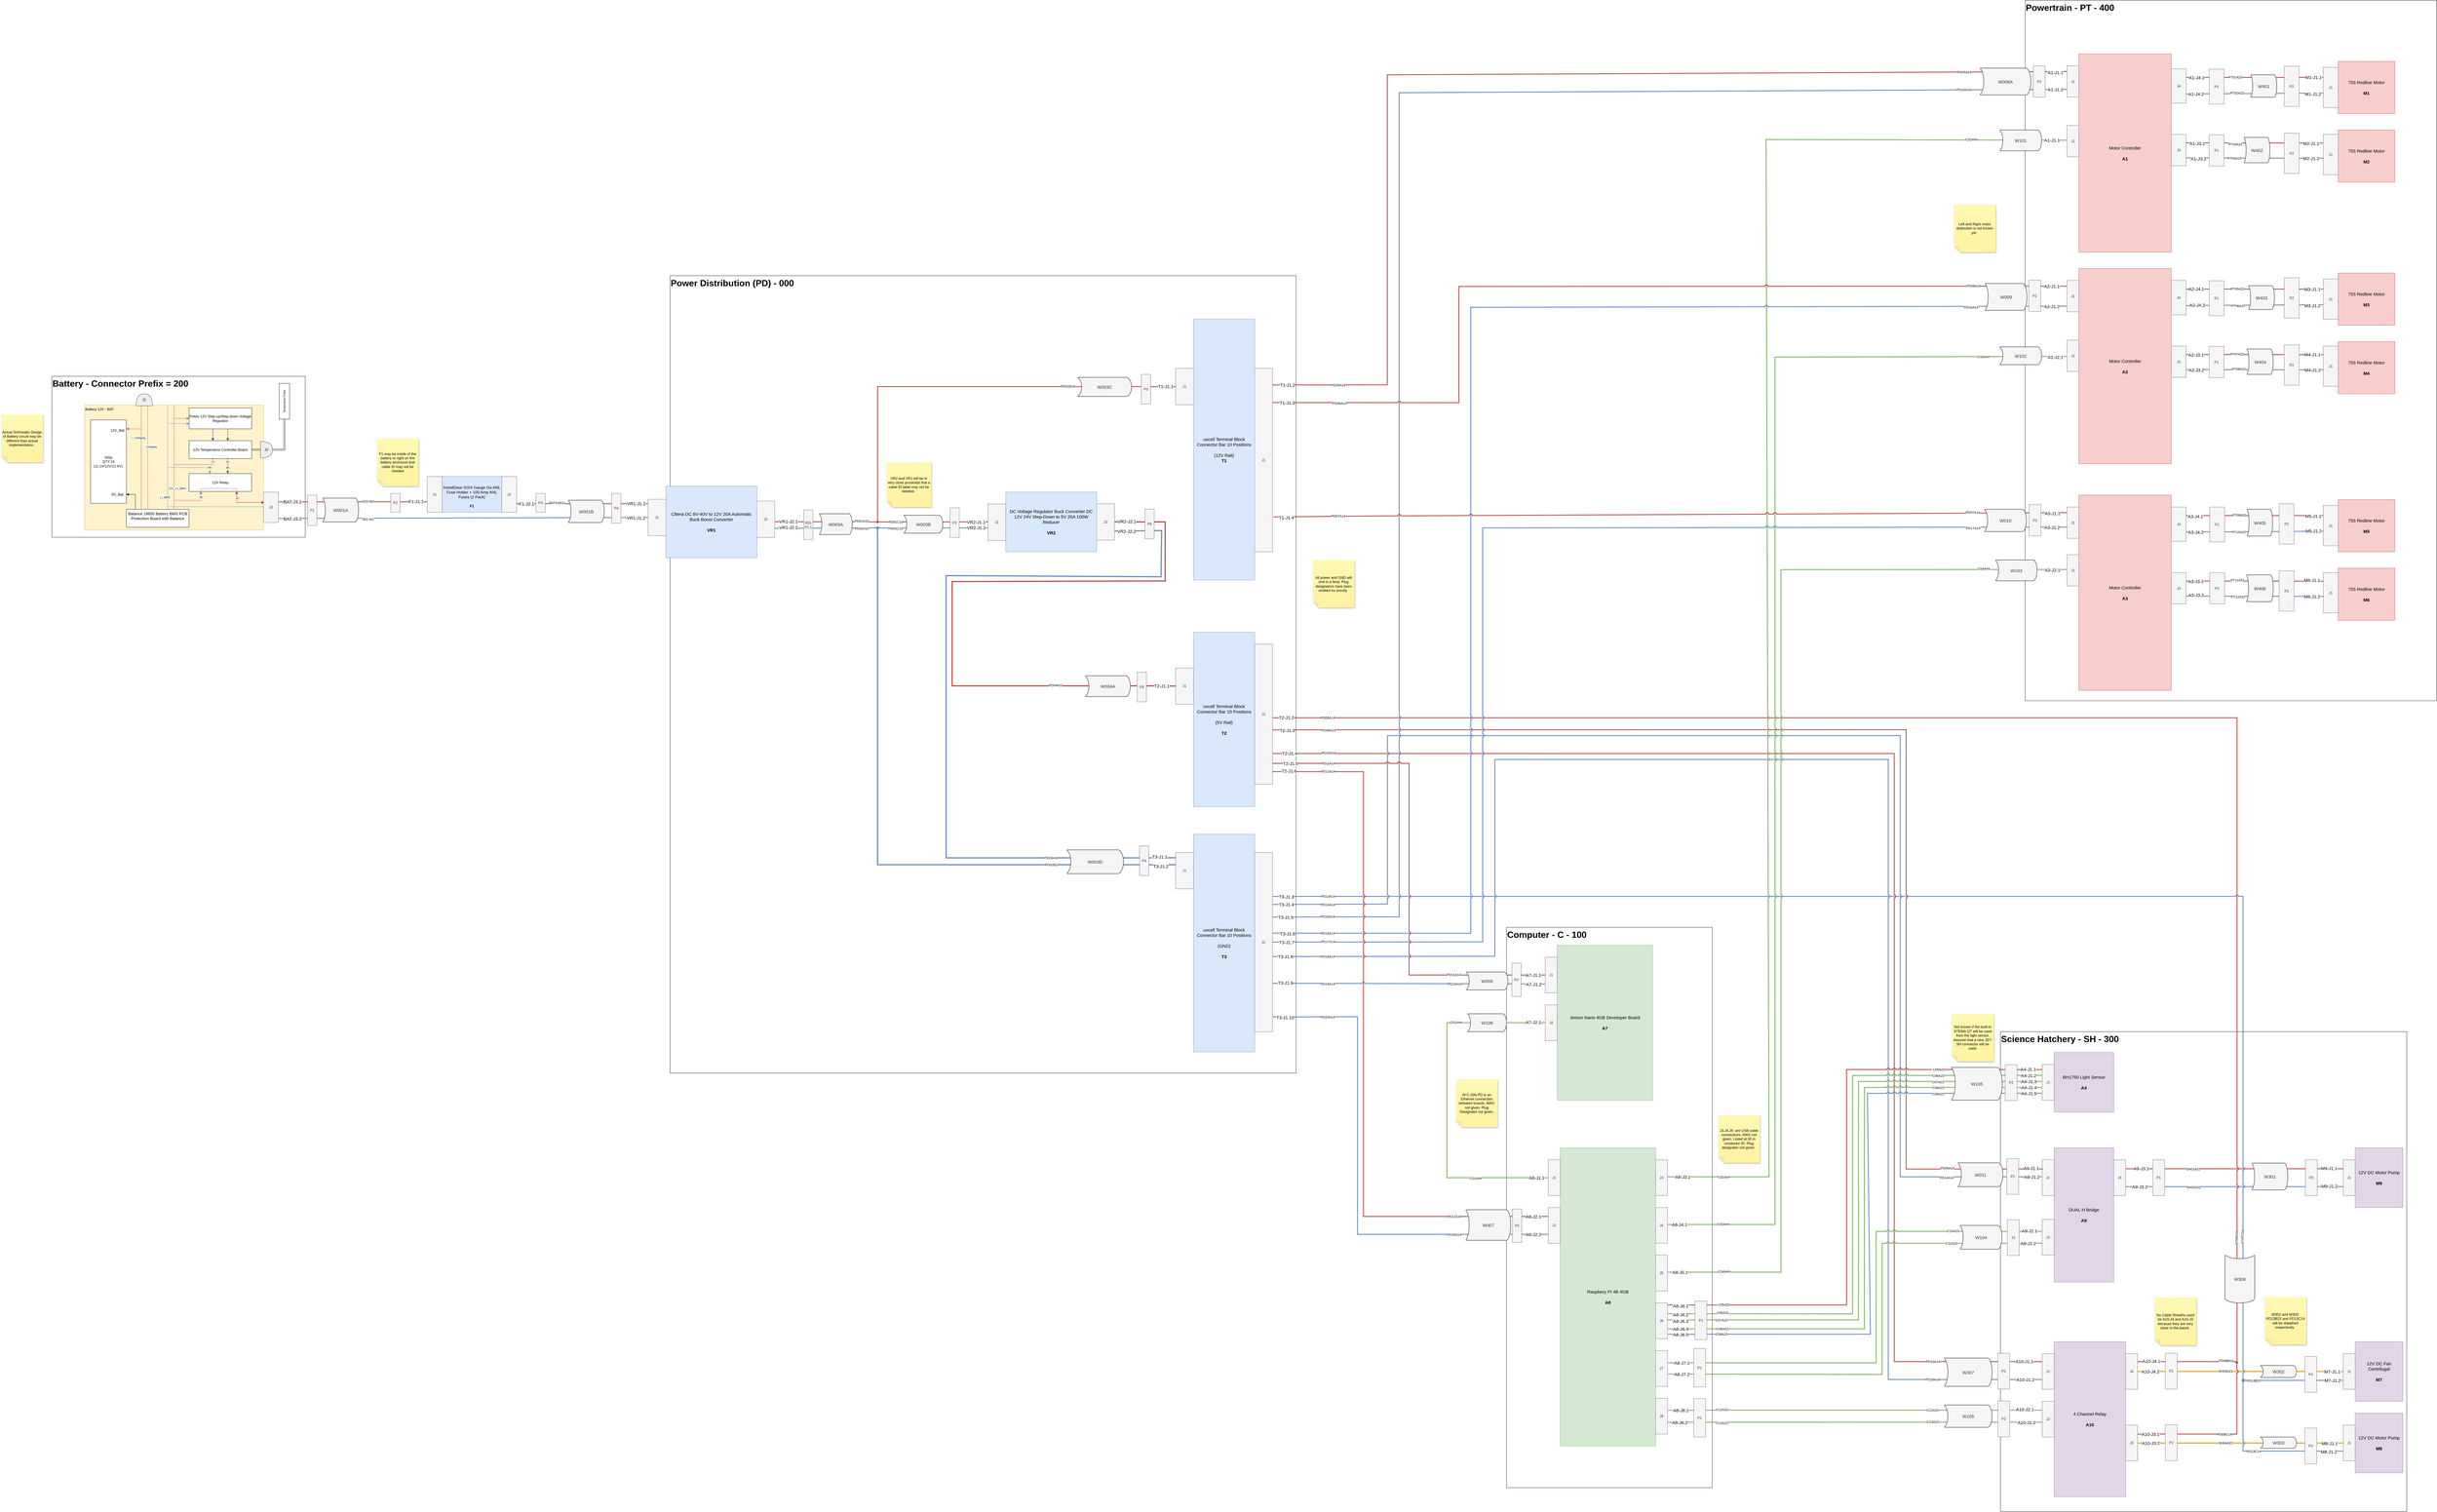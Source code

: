 <mxfile version="21.1.2" type="device" pages="2">
  <diagram name="power_wire_harness" id="cVnVKFGGydBFmvp2IB7W">
    <mxGraphModel dx="7453" dy="4553" grid="0" gridSize="10" guides="1" tooltips="1" connect="1" arrows="1" fold="1" page="0" pageScale="1" pageWidth="850" pageHeight="1100" math="0" shadow="0">
      <root>
        <mxCell id="0" />
        <mxCell id="1" parent="0" />
        <mxCell id="bHrrhZz4qobNHX_hLzXJ-218" value="Science Hatchery - SH - 300" style="rounded=0;whiteSpace=wrap;html=1;fontSize=30;fontStyle=1;verticalAlign=top;align=left;movable=0;resizable=0;rotatable=0;deletable=0;editable=0;connectable=0;locked=1;" parent="1" vertex="1">
          <mxGeometry x="3737" y="1770" width="1363" height="1610" as="geometry" />
        </mxCell>
        <mxCell id="bHrrhZz4qobNHX_hLzXJ-217" value="&lt;b style=&quot;font-size: 30px;&quot;&gt;Powertrain - PT - 400&lt;/b&gt;" style="rounded=0;whiteSpace=wrap;html=1;fontSize=30;verticalAlign=top;align=left;movable=0;resizable=0;rotatable=0;deletable=0;editable=0;connectable=0;locked=1;" parent="1" vertex="1">
          <mxGeometry x="3820" y="-1690" width="1380" height="2350" as="geometry" />
        </mxCell>
        <mxCell id="bHrrhZz4qobNHX_hLzXJ-216" value="&lt;b style=&quot;font-size: 30px;&quot;&gt;Computer - C - 100&lt;/b&gt;" style="rounded=0;whiteSpace=wrap;html=1;fontSize=30;horizontal=1;align=left;verticalAlign=top;movable=0;resizable=0;rotatable=0;deletable=0;editable=0;connectable=0;locked=1;" parent="1" vertex="1">
          <mxGeometry x="2080" y="1420" width="690" height="1880" as="geometry" />
        </mxCell>
        <mxCell id="bHrrhZz4qobNHX_hLzXJ-215" value="Power Distribution (PD) - 000" style="rounded=0;whiteSpace=wrap;html=1;verticalAlign=top;align=left;fontSize=30;fontStyle=1;movable=0;resizable=0;rotatable=0;deletable=0;editable=0;connectable=0;locked=1;" parent="1" vertex="1">
          <mxGeometry x="-726" y="-766" width="2100" height="2675" as="geometry" />
        </mxCell>
        <mxCell id="rSaAeqTpw0NA6syukBnW-537" value="Battery - Connector Prefix = 200" style="rounded=0;whiteSpace=wrap;html=1;fontSize=30;align=left;verticalAlign=top;fontStyle=1;movable=0;resizable=0;rotatable=0;deletable=0;editable=0;locked=1;connectable=0;" parent="1" vertex="1">
          <mxGeometry x="-2800" y="-428.62" width="850" height="540" as="geometry" />
        </mxCell>
        <mxCell id="rsBjd1_4dCkAsITCZ6q8-32" value="uxcell Terminal Block Connector Bar 10 Positions&lt;br style=&quot;font-size: 15px;&quot;&gt;&lt;br style=&quot;font-size: 15px;&quot;&gt;(GND)&lt;br style=&quot;font-size: 15px;&quot;&gt;&lt;br style=&quot;font-size: 15px;&quot;&gt;&lt;b style=&quot;font-size: 15px;&quot;&gt;T3&lt;/b&gt;" style="rounded=0;whiteSpace=wrap;html=1;fillColor=#dae8fc;strokeColor=#6c8ebf;fontSize=15;" parent="1" vertex="1">
          <mxGeometry x="1030" y="1108" width="205" height="730" as="geometry" />
        </mxCell>
        <mxCell id="rsBjd1_4dCkAsITCZ6q8-33" value="uxcell Terminal Block Connector Bar 10 Positions&lt;br style=&quot;font-size: 15px;&quot;&gt;&lt;br style=&quot;font-size: 15px;&quot;&gt;(5V Rail)&lt;br style=&quot;font-size: 15px;&quot;&gt;&lt;br style=&quot;font-size: 15px;&quot;&gt;&lt;b style=&quot;font-size: 15px;&quot;&gt;T2&lt;/b&gt;" style="rounded=0;whiteSpace=wrap;html=1;fillColor=#dae8fc;strokeColor=#6c8ebf;direction=east;fontSize=15;" parent="1" vertex="1">
          <mxGeometry x="1030" y="430" width="205" height="585" as="geometry" />
        </mxCell>
        <mxCell id="rSaAeqTpw0NA6syukBnW-31" style="edgeStyle=orthogonalEdgeStyle;rounded=0;orthogonalLoop=1;jettySize=auto;html=1;entryX=1;entryY=0.5;entryDx=0;entryDy=0;entryPerimeter=0;endArrow=none;endFill=0;" parent="1" edge="1">
          <mxGeometry relative="1" as="geometry">
            <mxPoint x="4745" y="1230" as="sourcePoint" />
          </mxGeometry>
        </mxCell>
        <mxCell id="ErftDo-CsonsE_f2U1WP-26" value="W-SH-4-A" style="edgeLabel;html=1;align=center;verticalAlign=middle;resizable=0;points=[];" parent="rSaAeqTpw0NA6syukBnW-31" vertex="1" connectable="0">
          <mxGeometry x="0.12" y="-2" relative="1" as="geometry">
            <mxPoint x="80" y="-2" as="offset" />
          </mxGeometry>
        </mxCell>
        <mxCell id="rSaAeqTpw0NA6syukBnW-33" style="edgeStyle=orthogonalEdgeStyle;rounded=0;orthogonalLoop=1;jettySize=auto;html=1;entryX=1;entryY=0.5;entryDx=0;entryDy=0;entryPerimeter=0;endArrow=none;endFill=0;" parent="1" edge="1">
          <mxGeometry relative="1" as="geometry">
            <mxPoint x="4745" y="1360" as="sourcePoint" />
          </mxGeometry>
        </mxCell>
        <mxCell id="ErftDo-CsonsE_f2U1WP-27" value="W-SH-5-A" style="edgeLabel;html=1;align=center;verticalAlign=middle;resizable=0;points=[];" parent="rSaAeqTpw0NA6syukBnW-33" vertex="1" connectable="0">
          <mxGeometry x="0.135" y="2" relative="1" as="geometry">
            <mxPoint x="82" as="offset" />
          </mxGeometry>
        </mxCell>
        <mxCell id="rSaAeqTpw0NA6syukBnW-35" style="edgeStyle=orthogonalEdgeStyle;rounded=0;orthogonalLoop=1;jettySize=auto;html=1;endArrow=none;endFill=0;" parent="1" edge="1">
          <mxGeometry relative="1" as="geometry">
            <mxPoint x="4745" y="1630.0" as="sourcePoint" />
          </mxGeometry>
        </mxCell>
        <mxCell id="ErftDo-CsonsE_f2U1WP-29" value="W-SH-7-A" style="edgeLabel;html=1;align=center;verticalAlign=middle;resizable=0;points=[];" parent="rSaAeqTpw0NA6syukBnW-35" vertex="1" connectable="0">
          <mxGeometry x="0.144" y="2" relative="1" as="geometry">
            <mxPoint x="82" as="offset" />
          </mxGeometry>
        </mxCell>
        <mxCell id="rSaAeqTpw0NA6syukBnW-34" style="edgeStyle=orthogonalEdgeStyle;rounded=0;orthogonalLoop=1;jettySize=auto;html=1;entryX=1;entryY=0.5;entryDx=0;entryDy=0;entryPerimeter=0;endArrow=none;endFill=0;" parent="1" edge="1">
          <mxGeometry relative="1" as="geometry">
            <mxPoint x="4745" y="1485" as="sourcePoint" />
          </mxGeometry>
        </mxCell>
        <mxCell id="ErftDo-CsonsE_f2U1WP-28" value="W-SH-6-A" style="edgeLabel;html=1;align=center;verticalAlign=middle;resizable=0;points=[];" parent="rSaAeqTpw0NA6syukBnW-34" vertex="1" connectable="0">
          <mxGeometry x="0.093" relative="1" as="geometry">
            <mxPoint x="88" as="offset" />
          </mxGeometry>
        </mxCell>
        <mxCell id="rSaAeqTpw0NA6syukBnW-32" style="edgeStyle=orthogonalEdgeStyle;rounded=0;orthogonalLoop=1;jettySize=auto;html=1;entryX=1;entryY=0.5;entryDx=0;entryDy=0;entryPerimeter=0;endArrow=none;endFill=0;" parent="1" edge="1">
          <mxGeometry relative="1" as="geometry">
            <Array as="points">
              <mxPoint x="4828" y="1104" />
              <mxPoint x="4828" y="1230" />
            </Array>
            <mxPoint x="4745" y="1230" as="targetPoint" />
          </mxGeometry>
        </mxCell>
        <mxCell id="ErftDo-CsonsE_f2U1WP-30" value="W-SH-4-B" style="edgeLabel;html=1;align=center;verticalAlign=middle;resizable=0;points=[];" parent="rSaAeqTpw0NA6syukBnW-32" vertex="1" connectable="0">
          <mxGeometry x="0.061" relative="1" as="geometry">
            <mxPoint x="-2" y="-32" as="offset" />
          </mxGeometry>
        </mxCell>
        <mxCell id="rSaAeqTpw0NA6syukBnW-36" style="edgeStyle=orthogonalEdgeStyle;rounded=0;orthogonalLoop=1;jettySize=auto;html=1;entryX=1;entryY=0.5;entryDx=0;entryDy=0;entryPerimeter=0;endArrow=none;endFill=0;jumpStyle=arc;" parent="1" edge="1">
          <mxGeometry relative="1" as="geometry">
            <Array as="points">
              <mxPoint x="4879" y="1360" />
            </Array>
            <mxPoint x="4745" y="1360" as="targetPoint" />
          </mxGeometry>
        </mxCell>
        <mxCell id="ErftDo-CsonsE_f2U1WP-31" value="W-SH-5-B" style="edgeLabel;html=1;align=center;verticalAlign=middle;resizable=0;points=[];" parent="rSaAeqTpw0NA6syukBnW-36" vertex="1" connectable="0">
          <mxGeometry x="0.035" y="-2" relative="1" as="geometry">
            <mxPoint as="offset" />
          </mxGeometry>
        </mxCell>
        <mxCell id="rSaAeqTpw0NA6syukBnW-37" style="edgeStyle=orthogonalEdgeStyle;rounded=0;orthogonalLoop=1;jettySize=auto;html=1;entryX=1;entryY=0.5;entryDx=0;entryDy=0;entryPerimeter=0;endArrow=none;endFill=0;jumpStyle=arc;" parent="1" edge="1">
          <mxGeometry relative="1" as="geometry">
            <Array as="points">
              <mxPoint x="4932" y="1104" />
              <mxPoint x="4932" y="1485" />
            </Array>
            <mxPoint x="4745" y="1485" as="targetPoint" />
          </mxGeometry>
        </mxCell>
        <mxCell id="ErftDo-CsonsE_f2U1WP-32" value="W-SH-6-B" style="edgeLabel;html=1;align=center;verticalAlign=middle;resizable=0;points=[];" parent="rSaAeqTpw0NA6syukBnW-37" vertex="1" connectable="0">
          <mxGeometry x="0.116" y="1" relative="1" as="geometry">
            <mxPoint as="offset" />
          </mxGeometry>
        </mxCell>
        <mxCell id="rSaAeqTpw0NA6syukBnW-38" style="edgeStyle=orthogonalEdgeStyle;rounded=0;orthogonalLoop=1;jettySize=auto;html=1;entryX=1;entryY=0.5;entryDx=0;entryDy=0;entryPerimeter=0;endArrow=none;endFill=0;jumpStyle=arc;" parent="1" edge="1">
          <mxGeometry relative="1" as="geometry">
            <Array as="points">
              <mxPoint x="4981" y="1104" />
              <mxPoint x="4981" y="1630" />
            </Array>
            <mxPoint x="4745" y="1630.0" as="targetPoint" />
          </mxGeometry>
        </mxCell>
        <mxCell id="ErftDo-CsonsE_f2U1WP-33" value="W-SH-7-B" style="edgeLabel;html=1;align=center;verticalAlign=middle;resizable=0;points=[];" parent="rSaAeqTpw0NA6syukBnW-38" vertex="1" connectable="0">
          <mxGeometry x="0.299" relative="1" as="geometry">
            <mxPoint as="offset" />
          </mxGeometry>
        </mxCell>
        <mxCell id="rSaAeqTpw0NA6syukBnW-495" value="uxcell Terminal Block Connector Bar 10 Positions&lt;br&gt;&lt;br&gt;(12V Rail)&lt;br&gt;&lt;b&gt;T1&lt;/b&gt;" style="rounded=0;whiteSpace=wrap;html=1;fillColor=#dae8fc;strokeColor=#6c8ebf;direction=east;" parent="1" vertex="1">
          <mxGeometry x="1030" y="-620" width="205" height="875" as="geometry" />
        </mxCell>
        <mxCell id="rSaAeqTpw0NA6syukBnW-504" style="edgeStyle=orthogonalEdgeStyle;rounded=0;orthogonalLoop=1;jettySize=auto;html=1;fontSize=18;endArrow=none;endFill=0;fillColor=#f8cecc;strokeColor=#b85450;strokeWidth=3;exitX=-0.017;exitY=0.708;exitDx=0;exitDy=0;exitPerimeter=0;entryX=1.001;entryY=0.321;entryDx=0;entryDy=0;entryPerimeter=0;" parent="1" source="bHrrhZz4qobNHX_hLzXJ-233" target="bHrrhZz4qobNHX_hLzXJ-53" edge="1">
          <mxGeometry relative="1" as="geometry">
            <mxPoint x="-1610" y="-7.5" as="sourcePoint" />
            <mxPoint x="-1760" y="-7.5" as="targetPoint" />
            <Array as="points">
              <mxPoint x="-2040" y="-7" />
            </Array>
          </mxGeometry>
        </mxCell>
        <mxCell id="bHrrhZz4qobNHX_hLzXJ-240" value="BAT-J3.1" style="edgeLabel;html=1;align=center;verticalAlign=middle;resizable=0;points=[];fontSize=15;" parent="rSaAeqTpw0NA6syukBnW-504" vertex="1" connectable="0">
          <mxGeometry x="0.609" relative="1" as="geometry">
            <mxPoint x="-51" y="-1" as="offset" />
          </mxGeometry>
        </mxCell>
        <mxCell id="bHrrhZz4qobNHX_hLzXJ-241" value="F1-J1.1" style="edgeLabel;html=1;align=center;verticalAlign=middle;resizable=0;points=[];fontSize=15;" parent="rSaAeqTpw0NA6syukBnW-504" vertex="1" connectable="0">
          <mxGeometry x="-0.612" relative="1" as="geometry">
            <mxPoint x="60" y="-2" as="offset" />
          </mxGeometry>
        </mxCell>
        <mxCell id="GfO0SIIlMJTJJTF4uflC-7" value="010-W2" style="edgeLabel;html=1;align=center;verticalAlign=middle;resizable=0;points=[];" parent="rSaAeqTpw0NA6syukBnW-504" vertex="1" connectable="0">
          <mxGeometry x="-0.205" y="-2" relative="1" as="geometry">
            <mxPoint as="offset" />
          </mxGeometry>
        </mxCell>
        <mxCell id="rSaAeqTpw0NA6syukBnW-509" value="" style="edgeStyle=orthogonalEdgeStyle;rounded=0;orthogonalLoop=1;jettySize=auto;html=1;fontSize=18;endArrow=none;endFill=0;fillColor=#f8cecc;strokeColor=#b85450;strokeWidth=3;entryX=0.027;entryY=0.122;entryDx=0;entryDy=0;entryPerimeter=0;exitX=0.991;exitY=0.741;exitDx=0;exitDy=0;exitPerimeter=0;" parent="1" source="bHrrhZz4qobNHX_hLzXJ-237" target="bHrrhZz4qobNHX_hLzXJ-20" edge="1">
          <mxGeometry relative="1" as="geometry">
            <mxPoint x="-1020" y="9" as="sourcePoint" />
            <mxPoint x="-560" y="10" as="targetPoint" />
            <Array as="points">
              <mxPoint x="-1241" y="-1" />
            </Array>
          </mxGeometry>
        </mxCell>
        <mxCell id="bHrrhZz4qobNHX_hLzXJ-230" value="VR1-J1.1" style="edgeLabel;html=1;align=center;verticalAlign=middle;resizable=0;points=[];fontSize=15;" parent="rSaAeqTpw0NA6syukBnW-509" vertex="1" connectable="0">
          <mxGeometry x="0.666" relative="1" as="geometry">
            <mxPoint x="32" y="-1" as="offset" />
          </mxGeometry>
        </mxCell>
        <mxCell id="bHrrhZz4qobNHX_hLzXJ-242" value="F1-J2.1" style="edgeLabel;html=1;align=center;verticalAlign=middle;resizable=0;points=[];fontSize=15;" parent="rSaAeqTpw0NA6syukBnW-509" vertex="1" connectable="0">
          <mxGeometry x="-0.798" relative="1" as="geometry">
            <mxPoint x="-10" as="offset" />
          </mxGeometry>
        </mxCell>
        <mxCell id="GfO0SIIlMJTJJTF4uflC-8" value="BAT01B10" style="edgeLabel;html=1;align=center;verticalAlign=middle;resizable=0;points=[];" parent="rSaAeqTpw0NA6syukBnW-509" vertex="1" connectable="0">
          <mxGeometry x="-0.383" y="3" relative="1" as="geometry">
            <mxPoint as="offset" />
          </mxGeometry>
        </mxCell>
        <mxCell id="rSaAeqTpw0NA6syukBnW-517" value="" style="group" parent="1" vertex="1" connectable="0">
          <mxGeometry x="-2690" y="-405" width="687.5" height="492.76" as="geometry" />
        </mxCell>
        <mxCell id="rsBjd1_4dCkAsITCZ6q8-35" value="Battery 12V - BAT" style="rounded=0;whiteSpace=wrap;html=1;align=left;verticalAlign=top;fillColor=#fff2cc;strokeColor=#d6b656;" parent="rSaAeqTpw0NA6syukBnW-517" vertex="1">
          <mxGeometry y="72.76" width="600" height="420" as="geometry" />
        </mxCell>
        <mxCell id="rsBjd1_4dCkAsITCZ6q8-36" value="3s5p&lt;br&gt;QTY:15&lt;br&gt;(11.1V/12V/12.6V)&amp;nbsp;" style="rounded=0;whiteSpace=wrap;html=1;" parent="rSaAeqTpw0NA6syukBnW-517" vertex="1">
          <mxGeometry x="20" y="122.76" width="120" height="280" as="geometry" />
        </mxCell>
        <mxCell id="rsBjd1_4dCkAsITCZ6q8-71" style="edgeStyle=orthogonalEdgeStyle;rounded=0;sketch=0;orthogonalLoop=1;jettySize=auto;html=1;shadow=0;strokeColor=#b85450;fontSize=8;startArrow=none;startFill=0;endArrow=none;endFill=0;fillColor=#f8cecc;" parent="rSaAeqTpw0NA6syukBnW-517" source="rsBjd1_4dCkAsITCZ6q8-37" edge="1">
          <mxGeometry relative="1" as="geometry">
            <mxPoint x="300" y="272.76" as="targetPoint" />
            <Array as="points">
              <mxPoint x="430" y="272.76" />
            </Array>
          </mxGeometry>
        </mxCell>
        <mxCell id="rsBjd1_4dCkAsITCZ6q8-73" value="K1" style="edgeLabel;html=1;align=center;verticalAlign=middle;resizable=0;points=[];fontSize=8;" parent="rsBjd1_4dCkAsITCZ6q8-71" vertex="1" connectable="0">
          <mxGeometry x="-0.683" relative="1" as="geometry">
            <mxPoint x="4" y="-10" as="offset" />
          </mxGeometry>
        </mxCell>
        <mxCell id="rsBjd1_4dCkAsITCZ6q8-37" value="12V Temperature Controller Board" style="rounded=0;whiteSpace=wrap;html=1;" parent="rSaAeqTpw0NA6syukBnW-517" vertex="1">
          <mxGeometry x="350.33" y="192.5" width="210" height="60" as="geometry" />
        </mxCell>
        <mxCell id="rsBjd1_4dCkAsITCZ6q8-92" style="edgeStyle=orthogonalEdgeStyle;rounded=0;sketch=0;orthogonalLoop=1;jettySize=auto;html=1;shadow=0;strokeColor=#b85450;fontSize=9;startArrow=classic;startFill=1;endArrow=none;endFill=0;fillColor=#f8cecc;" parent="rSaAeqTpw0NA6syukBnW-517" source="rsBjd1_4dCkAsITCZ6q8-38" edge="1">
          <mxGeometry relative="1" as="geometry">
            <mxPoint x="300" y="382.76" as="targetPoint" />
            <Array as="points">
              <mxPoint x="390" y="392.76" />
              <mxPoint x="300" y="392.76" />
            </Array>
          </mxGeometry>
        </mxCell>
        <mxCell id="rsBjd1_4dCkAsITCZ6q8-100" value="30" style="edgeLabel;html=1;align=center;verticalAlign=middle;resizable=0;points=[];fontSize=9;" parent="rsBjd1_4dCkAsITCZ6q8-92" vertex="1" connectable="0">
          <mxGeometry x="-0.074" relative="1" as="geometry">
            <mxPoint x="30" y="-10" as="offset" />
          </mxGeometry>
        </mxCell>
        <mxCell id="rsBjd1_4dCkAsITCZ6q8-108" style="edgeStyle=orthogonalEdgeStyle;rounded=0;sketch=0;orthogonalLoop=1;jettySize=auto;html=1;shadow=0;strokeColor=#6c8ebf;fontSize=9;startArrow=classic;startFill=1;endArrow=none;endFill=0;jumpStyle=none;fillColor=#dae8fc;" parent="rSaAeqTpw0NA6syukBnW-517" source="rsBjd1_4dCkAsITCZ6q8-38" edge="1">
          <mxGeometry relative="1" as="geometry">
            <mxPoint x="280" y="282.76" as="targetPoint" />
            <Array as="points">
              <mxPoint x="420" y="282.76" />
            </Array>
          </mxGeometry>
        </mxCell>
        <mxCell id="rsBjd1_4dCkAsITCZ6q8-110" value="85" style="edgeLabel;html=1;align=center;verticalAlign=middle;resizable=0;points=[];fontSize=9;" parent="rsBjd1_4dCkAsITCZ6q8-108" vertex="1" connectable="0">
          <mxGeometry x="-0.826" relative="1" as="geometry">
            <mxPoint y="-6" as="offset" />
          </mxGeometry>
        </mxCell>
        <mxCell id="rsBjd1_4dCkAsITCZ6q8-38" value="12V Relay" style="rounded=0;whiteSpace=wrap;html=1;" parent="rSaAeqTpw0NA6syukBnW-517" vertex="1">
          <mxGeometry x="350" y="302.76" width="210" height="60" as="geometry" />
        </mxCell>
        <mxCell id="rsBjd1_4dCkAsITCZ6q8-69" style="edgeStyle=orthogonalEdgeStyle;rounded=0;sketch=0;orthogonalLoop=1;jettySize=auto;html=1;exitX=0;exitY=0.75;exitDx=0;exitDy=0;shadow=0;strokeColor=#6c8ebf;fontSize=8;endFill=0;endArrow=none;startArrow=classic;startFill=1;fillColor=#dae8fc;" parent="rSaAeqTpw0NA6syukBnW-517" source="rsBjd1_4dCkAsITCZ6q8-39" edge="1">
          <mxGeometry relative="1" as="geometry">
            <mxPoint x="280" y="135.119" as="targetPoint" />
          </mxGeometry>
        </mxCell>
        <mxCell id="rsBjd1_4dCkAsITCZ6q8-97" value="" style="edgeStyle=orthogonalEdgeStyle;rounded=0;sketch=0;orthogonalLoop=1;jettySize=auto;html=1;shadow=0;strokeColor=#001DBC;fontSize=9;startArrow=none;startFill=0;endArrow=classic;endFill=1;fillColor=#0050ef;" parent="rSaAeqTpw0NA6syukBnW-517" source="rsBjd1_4dCkAsITCZ6q8-39" target="rsBjd1_4dCkAsITCZ6q8-37" edge="1">
          <mxGeometry relative="1" as="geometry">
            <Array as="points">
              <mxPoint x="430" y="172.76" />
              <mxPoint x="430" y="172.76" />
            </Array>
          </mxGeometry>
        </mxCell>
        <mxCell id="rsBjd1_4dCkAsITCZ6q8-98" value="" style="edgeStyle=orthogonalEdgeStyle;rounded=0;sketch=0;orthogonalLoop=1;jettySize=auto;html=1;shadow=0;strokeColor=#005700;fontSize=9;startArrow=none;startFill=0;endArrow=classic;endFill=1;fillColor=#008a00;" parent="rSaAeqTpw0NA6syukBnW-517" source="rsBjd1_4dCkAsITCZ6q8-39" target="rsBjd1_4dCkAsITCZ6q8-37" edge="1">
          <mxGeometry relative="1" as="geometry">
            <Array as="points">
              <mxPoint x="480" y="172.76" />
              <mxPoint x="480" y="172.76" />
            </Array>
          </mxGeometry>
        </mxCell>
        <mxCell id="rsBjd1_4dCkAsITCZ6q8-39" value="Pololu 12V Step-up/Step-down Voltage Regulator" style="rounded=0;whiteSpace=wrap;html=1;" parent="rSaAeqTpw0NA6syukBnW-517" vertex="1">
          <mxGeometry x="350.33" y="82.76" width="210" height="70" as="geometry" />
        </mxCell>
        <mxCell id="rsBjd1_4dCkAsITCZ6q8-43" style="edgeStyle=orthogonalEdgeStyle;rounded=0;orthogonalLoop=1;jettySize=auto;html=1;" parent="rSaAeqTpw0NA6syukBnW-517" source="rsBjd1_4dCkAsITCZ6q8-40" target="rsBjd1_4dCkAsITCZ6q8-36" edge="1">
          <mxGeometry relative="1" as="geometry">
            <Array as="points">
              <mxPoint x="170" y="372.76" />
            </Array>
          </mxGeometry>
        </mxCell>
        <mxCell id="rsBjd1_4dCkAsITCZ6q8-46" style="edgeStyle=orthogonalEdgeStyle;rounded=0;orthogonalLoop=1;jettySize=auto;html=1;fillColor=#f8cecc;strokeColor=#b85450;" parent="rSaAeqTpw0NA6syukBnW-517" source="rsBjd1_4dCkAsITCZ6q8-40" target="rsBjd1_4dCkAsITCZ6q8-36" edge="1">
          <mxGeometry relative="1" as="geometry">
            <Array as="points">
              <mxPoint x="190" y="152.76" />
            </Array>
          </mxGeometry>
        </mxCell>
        <mxCell id="rsBjd1_4dCkAsITCZ6q8-47" value="+_charging" style="edgeLabel;html=1;align=center;verticalAlign=middle;resizable=0;points=[];fontSize=9;" parent="rsBjd1_4dCkAsITCZ6q8-46" vertex="1" connectable="0">
          <mxGeometry x="0.764" relative="1" as="geometry">
            <mxPoint x="2" y="30" as="offset" />
          </mxGeometry>
        </mxCell>
        <mxCell id="rsBjd1_4dCkAsITCZ6q8-40" value="&#xa;&lt;span data-sheets-userformat=&quot;{&amp;quot;2&amp;quot;:771,&amp;quot;3&amp;quot;:{&amp;quot;1&amp;quot;:0},&amp;quot;4&amp;quot;:{&amp;quot;1&amp;quot;:2,&amp;quot;2&amp;quot;:16777215},&amp;quot;11&amp;quot;:4,&amp;quot;12&amp;quot;:0}&quot; data-sheets-value=&quot;{&amp;quot;1&amp;quot;:2,&amp;quot;2&amp;quot;:&amp;quot;Balance 18650 Battery BMS PCB Protection Board with Balance&amp;quot;}&quot; style=&quot;font-size:10pt;font-family:Arial;font-style:normal;&quot;&gt;Balance 18650 Battery BMS PCB Protection Board with Balance&lt;/span&gt;&#xa;&#xa;" style="rounded=0;whiteSpace=wrap;html=1;" parent="rSaAeqTpw0NA6syukBnW-517" vertex="1">
          <mxGeometry x="140" y="422.76" width="210" height="60" as="geometry" />
        </mxCell>
        <mxCell id="rsBjd1_4dCkAsITCZ6q8-49" value="" style="endArrow=none;html=1;rounded=0;exitX=0.427;exitY=0.01;exitDx=0;exitDy=0;strokeColor=#b85450;shadow=0;endFill=1;snapToPoint=0;anchorPointDirection=0;exitPerimeter=0;entryX=0.5;entryY=0;entryDx=0;entryDy=0;fillColor=#f8cecc;" parent="rSaAeqTpw0NA6syukBnW-517" target="rsBjd1_4dCkAsITCZ6q8-35" edge="1">
          <mxGeometry width="50" height="50" relative="1" as="geometry">
            <mxPoint x="300.0" y="423.62" as="sourcePoint" />
            <mxPoint x="300.13" y="143.16" as="targetPoint" />
          </mxGeometry>
        </mxCell>
        <mxCell id="rsBjd1_4dCkAsITCZ6q8-50" value="12V_(+)_BMS" style="edgeLabel;html=1;align=center;verticalAlign=middle;resizable=0;points=[];fontSize=9;" parent="rsBjd1_4dCkAsITCZ6q8-49" vertex="1" connectable="0">
          <mxGeometry x="0.675" y="-1" relative="1" as="geometry">
            <mxPoint x="9" y="223" as="offset" />
          </mxGeometry>
        </mxCell>
        <mxCell id="rsBjd1_4dCkAsITCZ6q8-52" value="" style="endArrow=classic;html=1;rounded=0;shadow=0;sketch=0;strokeColor=#b85450;entryX=0;entryY=0.5;entryDx=0;entryDy=0;fillColor=#f8cecc;" parent="rSaAeqTpw0NA6syukBnW-517" target="rsBjd1_4dCkAsITCZ6q8-39" edge="1">
          <mxGeometry width="50" height="50" relative="1" as="geometry">
            <mxPoint x="300.33" y="117.76" as="sourcePoint" />
            <mxPoint x="340.33" y="-47.24" as="targetPoint" />
          </mxGeometry>
        </mxCell>
        <mxCell id="rsBjd1_4dCkAsITCZ6q8-53" value="12V_Bat" style="text;html=1;strokeColor=none;fillColor=none;align=center;verticalAlign=middle;whiteSpace=wrap;rounded=0;" parent="rSaAeqTpw0NA6syukBnW-517" vertex="1">
          <mxGeometry x="80" y="142.76" width="60" height="30" as="geometry" />
        </mxCell>
        <mxCell id="rsBjd1_4dCkAsITCZ6q8-54" value="0V_Bat" style="text;html=1;strokeColor=none;fillColor=none;align=center;verticalAlign=middle;whiteSpace=wrap;rounded=0;" parent="rSaAeqTpw0NA6syukBnW-517" vertex="1">
          <mxGeometry x="80" y="357.76" width="60" height="30" as="geometry" />
        </mxCell>
        <mxCell id="rsBjd1_4dCkAsITCZ6q8-56" value="" style="endArrow=none;html=1;rounded=0;shadow=0;sketch=0;strokeColor=#6c8ebf;exitX=0.343;exitY=0.01;exitDx=0;exitDy=0;exitPerimeter=0;entryX=0.352;entryY=-0.001;entryDx=0;entryDy=0;entryPerimeter=0;fillColor=#dae8fc;" parent="rSaAeqTpw0NA6syukBnW-517" target="rsBjd1_4dCkAsITCZ6q8-35" edge="1">
          <mxGeometry width="50" height="50" relative="1" as="geometry">
            <mxPoint x="212.03" y="422.36" as="sourcePoint" />
            <mxPoint x="212" y="212.76" as="targetPoint" />
          </mxGeometry>
        </mxCell>
        <mxCell id="rsBjd1_4dCkAsITCZ6q8-58" value="-_charging" style="edgeLabel;html=1;align=center;verticalAlign=middle;resizable=0;points=[];fontSize=9;" parent="rsBjd1_4dCkAsITCZ6q8-56" vertex="1" connectable="0">
          <mxGeometry x="0.222" relative="1" as="geometry">
            <mxPoint x="8" y="4" as="offset" />
          </mxGeometry>
        </mxCell>
        <mxCell id="rsBjd1_4dCkAsITCZ6q8-57" value="" style="endArrow=none;html=1;rounded=0;shadow=0;sketch=0;strokeColor=#b85450;fillColor=#f8cecc;" parent="rSaAeqTpw0NA6syukBnW-517" edge="1">
          <mxGeometry width="50" height="50" relative="1" as="geometry">
            <mxPoint x="190" y="152.76" as="sourcePoint" />
            <mxPoint x="190" y="72.76" as="targetPoint" />
          </mxGeometry>
        </mxCell>
        <mxCell id="rsBjd1_4dCkAsITCZ6q8-59" value="J1" style="shape=or;whiteSpace=wrap;html=1;rotation=-90;fillColor=#eeeeee;strokeColor=#36393d;" parent="rSaAeqTpw0NA6syukBnW-517" vertex="1">
          <mxGeometry x="180" y="27.76" width="40" height="55" as="geometry" />
        </mxCell>
        <mxCell id="rsBjd1_4dCkAsITCZ6q8-67" value="" style="endArrow=none;html=1;rounded=0;shadow=0;sketch=0;strokeColor=#6c8ebf;exitX=0.659;exitY=0;exitDx=0;exitDy=0;exitPerimeter=0;entryX=0.464;entryY=0.003;entryDx=0;entryDy=0;entryPerimeter=0;fillColor=#dae8fc;" parent="rSaAeqTpw0NA6syukBnW-517" source="rsBjd1_4dCkAsITCZ6q8-40" target="rsBjd1_4dCkAsITCZ6q8-35" edge="1">
          <mxGeometry width="50" height="50" relative="1" as="geometry">
            <mxPoint x="310" y="12.76" as="sourcePoint" />
            <mxPoint x="278" y="192.76" as="targetPoint" />
          </mxGeometry>
        </mxCell>
        <mxCell id="rsBjd1_4dCkAsITCZ6q8-68" value="(-)_BMS" style="edgeLabel;html=1;align=center;verticalAlign=middle;resizable=0;points=[];fontSize=9;" parent="rsBjd1_4dCkAsITCZ6q8-67" vertex="1" connectable="0">
          <mxGeometry x="0.856" relative="1" as="geometry">
            <mxPoint x="-10" y="283" as="offset" />
          </mxGeometry>
        </mxCell>
        <mxCell id="rsBjd1_4dCkAsITCZ6q8-72" style="edgeStyle=orthogonalEdgeStyle;rounded=0;sketch=0;orthogonalLoop=1;jettySize=auto;html=1;shadow=0;strokeColor=#005700;fontSize=8;startArrow=none;startFill=0;endArrow=classic;endFill=1;fillColor=#008a00;" parent="rSaAeqTpw0NA6syukBnW-517" edge="1">
          <mxGeometry relative="1" as="geometry">
            <mxPoint x="480" y="252.76" as="sourcePoint" />
            <mxPoint x="480" y="302.76" as="targetPoint" />
            <Array as="points">
              <mxPoint x="480" y="252.76" />
              <mxPoint x="480" y="302.76" />
            </Array>
          </mxGeometry>
        </mxCell>
        <mxCell id="rsBjd1_4dCkAsITCZ6q8-74" value="K0" style="edgeLabel;html=1;align=center;verticalAlign=middle;resizable=0;points=[];fontSize=8;" parent="rsBjd1_4dCkAsITCZ6q8-72" vertex="1" connectable="0">
          <mxGeometry x="-0.35" y="-1" relative="1" as="geometry">
            <mxPoint y="-6" as="offset" />
          </mxGeometry>
        </mxCell>
        <mxCell id="rsBjd1_4dCkAsITCZ6q8-111" value="86" style="edgeLabel;html=1;align=center;verticalAlign=middle;resizable=0;points=[];fontSize=9;" parent="rsBjd1_4dCkAsITCZ6q8-72" vertex="1" connectable="0">
          <mxGeometry x="0.665" relative="1" as="geometry">
            <mxPoint y="-12" as="offset" />
          </mxGeometry>
        </mxCell>
        <mxCell id="rsBjd1_4dCkAsITCZ6q8-91" value="" style="endArrow=none;html=1;rounded=0;shadow=0;sketch=0;strokeColor=#6c8ebf;fontSize=9;entryX=1;entryY=0.813;entryDx=0;entryDy=0;entryPerimeter=0;fillColor=#dae8fc;" parent="rSaAeqTpw0NA6syukBnW-517" target="rsBjd1_4dCkAsITCZ6q8-35" edge="1">
          <mxGeometry width="50" height="50" relative="1" as="geometry">
            <mxPoint x="280" y="414" as="sourcePoint" />
            <mxPoint x="590" y="413.75" as="targetPoint" />
          </mxGeometry>
        </mxCell>
        <mxCell id="rsBjd1_4dCkAsITCZ6q8-109" value="" style="endArrow=none;dashed=1;html=1;rounded=0;shadow=0;sketch=0;strokeColor=default;fontSize=9;jumpStyle=none;exitX=0.189;exitY=1.011;exitDx=0;exitDy=0;exitPerimeter=0;" parent="rSaAeqTpw0NA6syukBnW-517" source="rsBjd1_4dCkAsITCZ6q8-38" edge="1">
          <mxGeometry width="50" height="50" relative="1" as="geometry">
            <mxPoint x="420" y="382.76" as="sourcePoint" />
            <mxPoint x="510" y="363.76" as="targetPoint" />
            <Array as="points">
              <mxPoint x="390" y="352.76" />
              <mxPoint x="510" y="352.76" />
            </Array>
          </mxGeometry>
        </mxCell>
        <mxCell id="rsBjd1_4dCkAsITCZ6q8-94" style="edgeStyle=orthogonalEdgeStyle;rounded=0;sketch=0;orthogonalLoop=1;jettySize=auto;html=1;entryX=1.003;entryY=0.778;entryDx=0;entryDy=0;entryPerimeter=0;shadow=0;strokeColor=#A50040;fontSize=9;startArrow=classic;startFill=1;endArrow=classic;endFill=1;fillColor=#d80073;" parent="rSaAeqTpw0NA6syukBnW-517" source="rsBjd1_4dCkAsITCZ6q8-38" target="rsBjd1_4dCkAsITCZ6q8-35" edge="1">
          <mxGeometry relative="1" as="geometry">
            <Array as="points">
              <mxPoint x="510" y="400" />
            </Array>
            <mxPoint x="590" y="400.0" as="targetPoint" />
          </mxGeometry>
        </mxCell>
        <mxCell id="rsBjd1_4dCkAsITCZ6q8-106" value="87" style="edgeLabel;html=1;align=center;verticalAlign=middle;resizable=0;points=[];fontSize=9;" parent="rsBjd1_4dCkAsITCZ6q8-94" vertex="1" connectable="0">
          <mxGeometry x="-0.122" relative="1" as="geometry">
            <mxPoint x="-17" y="-13" as="offset" />
          </mxGeometry>
        </mxCell>
        <mxCell id="rsBjd1_4dCkAsITCZ6q8-114" value="" style="endArrow=none;dashed=1;html=1;dashPattern=1 4;strokeWidth=1;rounded=0;shadow=0;sketch=0;strokeColor=default;fontSize=9;jumpStyle=none;exitX=0.333;exitY=0.021;exitDx=0;exitDy=0;exitPerimeter=0;entryX=0.621;entryY=0.011;entryDx=0;entryDy=0;entryPerimeter=0;" parent="rSaAeqTpw0NA6syukBnW-517" source="rsBjd1_4dCkAsITCZ6q8-38" target="rsBjd1_4dCkAsITCZ6q8-38" edge="1">
          <mxGeometry width="50" height="50" relative="1" as="geometry">
            <mxPoint x="430" y="342.76" as="sourcePoint" />
            <mxPoint x="480" y="292.76" as="targetPoint" />
            <Array as="points">
              <mxPoint x="420" y="312.76" />
              <mxPoint x="480" y="312.76" />
            </Array>
          </mxGeometry>
        </mxCell>
        <mxCell id="rsBjd1_4dCkAsITCZ6q8-115" value="" style="endArrow=none;dashed=1;html=1;rounded=0;shadow=0;dashPattern=1 4;sketch=0;strokeColor=default;strokeWidth=1;fontSize=9;jumpStyle=none;exitX=0.382;exitY=0.99;exitDx=0;exitDy=0;exitPerimeter=0;entryX=0.621;entryY=1.009;entryDx=0;entryDy=0;entryPerimeter=0;" parent="rSaAeqTpw0NA6syukBnW-517" source="rsBjd1_4dCkAsITCZ6q8-37" target="rsBjd1_4dCkAsITCZ6q8-37" edge="1">
          <mxGeometry width="50" height="50" relative="1" as="geometry">
            <mxPoint x="450" y="282.76" as="sourcePoint" />
            <mxPoint x="500" y="232.76" as="targetPoint" />
            <Array as="points">
              <mxPoint x="430" y="242.76" />
              <mxPoint x="480" y="242.76" />
            </Array>
          </mxGeometry>
        </mxCell>
        <mxCell id="rsBjd1_4dCkAsITCZ6q8-119" value="J2" style="shape=or;whiteSpace=wrap;html=1;rotation=0;fillColor=#eeeeee;strokeColor=#36393d;" parent="rSaAeqTpw0NA6syukBnW-517" vertex="1">
          <mxGeometry x="590" y="195" width="40" height="55" as="geometry" />
        </mxCell>
        <mxCell id="rsBjd1_4dCkAsITCZ6q8-120" value="" style="edgeStyle=orthogonalEdgeStyle;shape=link;rounded=0;sketch=0;jumpStyle=none;orthogonalLoop=1;jettySize=auto;html=1;shadow=0;strokeColor=default;strokeWidth=1;fontSize=9;startArrow=classic;startFill=1;endArrow=classic;endFill=1;" parent="rSaAeqTpw0NA6syukBnW-517" source="rsBjd1_4dCkAsITCZ6q8-37" target="rsBjd1_4dCkAsITCZ6q8-119" edge="1">
          <mxGeometry relative="1" as="geometry" />
        </mxCell>
        <mxCell id="rsBjd1_4dCkAsITCZ6q8-121" value="Temperature Probe" style="rounded=0;whiteSpace=wrap;html=1;fontSize=9;rotation=-90;" parent="rSaAeqTpw0NA6syukBnW-517" vertex="1">
          <mxGeometry x="610" y="42.5" width="120" height="35" as="geometry" />
        </mxCell>
        <mxCell id="rsBjd1_4dCkAsITCZ6q8-122" style="edgeStyle=orthogonalEdgeStyle;shape=link;rounded=0;sketch=0;jumpStyle=none;orthogonalLoop=1;jettySize=auto;html=1;entryX=0;entryY=0.5;entryDx=0;entryDy=0;shadow=0;strokeColor=default;strokeWidth=1;fontSize=9;startArrow=classic;startFill=1;endArrow=classic;endFill=1;" parent="rSaAeqTpw0NA6syukBnW-517" source="rsBjd1_4dCkAsITCZ6q8-119" target="rsBjd1_4dCkAsITCZ6q8-121" edge="1">
          <mxGeometry relative="1" as="geometry" />
        </mxCell>
        <mxCell id="rSaAeqTpw0NA6syukBnW-521" value="" style="rounded=0;orthogonalLoop=1;jettySize=auto;html=1;fontSize=18;endArrow=none;endFill=0;fillColor=#f8cecc;strokeColor=#b85450;strokeWidth=4;exitX=1;exitY=0.5;exitDx=0;exitDy=0;" parent="1" source="bHrrhZz4qobNHX_hLzXJ-14" target="bHrrhZz4qobNHX_hLzXJ-47" edge="1">
          <mxGeometry relative="1" as="geometry">
            <Array as="points">
              <mxPoint x="935" y="60" />
              <mxPoint x="935" y="258" />
              <mxPoint x="220" y="260" />
              <mxPoint x="220" y="610" />
              <mxPoint x="880" y="610" />
            </Array>
            <mxPoint x="865" y="59.947" as="sourcePoint" />
            <mxPoint x="950" y="599.947" as="targetPoint" />
          </mxGeometry>
        </mxCell>
        <mxCell id="bHrrhZz4qobNHX_hLzXJ-250" value="VR2-J2.1" style="edgeLabel;html=1;align=center;verticalAlign=middle;resizable=0;points=[];fontSize=15;" parent="rSaAeqTpw0NA6syukBnW-521" vertex="1" connectable="0">
          <mxGeometry x="-0.872" relative="1" as="geometry">
            <mxPoint x="-99" y="-2" as="offset" />
          </mxGeometry>
        </mxCell>
        <mxCell id="bHrrhZz4qobNHX_hLzXJ-676" value="T2-J1.1" style="edgeLabel;html=1;align=center;verticalAlign=middle;resizable=0;points=[];fontSize=15;" parent="rSaAeqTpw0NA6syukBnW-521" vertex="1" connectable="0">
          <mxGeometry x="0.879" y="3" relative="1" as="geometry">
            <mxPoint x="85" y="3" as="offset" />
          </mxGeometry>
        </mxCell>
        <mxCell id="GfO0SIIlMJTJJTF4uflC-19" value="PD04A10" style="edgeLabel;html=1;align=center;verticalAlign=middle;resizable=0;points=[];" parent="rSaAeqTpw0NA6syukBnW-521" vertex="1" connectable="0">
          <mxGeometry x="0.697" y="2" relative="1" as="geometry">
            <mxPoint x="-72" as="offset" />
          </mxGeometry>
        </mxCell>
        <mxCell id="rSaAeqTpw0NA6syukBnW-522" style="rounded=0;orthogonalLoop=1;jettySize=auto;html=1;entryX=-0.011;entryY=0.144;entryDx=0;entryDy=0;entryPerimeter=0;fontSize=18;endArrow=none;endFill=0;fillColor=#dae8fc;strokeColor=#6c8ebf;strokeWidth=4;exitX=1;exitY=0.75;exitDx=0;exitDy=0;" parent="1" source="bHrrhZz4qobNHX_hLzXJ-226" target="bHrrhZz4qobNHX_hLzXJ-48" edge="1">
          <mxGeometry relative="1" as="geometry">
            <Array as="points">
              <mxPoint x="923" y="89" />
              <mxPoint x="921" y="244" />
              <mxPoint x="200" y="240" />
              <mxPoint x="200" y="550" />
              <mxPoint x="200" y="1187" />
              <mxPoint x="870" y="1187" />
            </Array>
            <mxPoint x="865" y="69.947" as="sourcePoint" />
            <mxPoint x="950" y="1025" as="targetPoint" />
          </mxGeometry>
        </mxCell>
        <mxCell id="bHrrhZz4qobNHX_hLzXJ-251" value="VR2-J2.2" style="edgeLabel;html=1;align=center;verticalAlign=middle;resizable=0;points=[];fontSize=15;" parent="rSaAeqTpw0NA6syukBnW-522" vertex="1" connectable="0">
          <mxGeometry x="-0.924" y="-1" relative="1" as="geometry">
            <mxPoint x="-65" as="offset" />
          </mxGeometry>
        </mxCell>
        <mxCell id="bHrrhZz4qobNHX_hLzXJ-682" value="T3-J1.1" style="edgeLabel;html=1;align=center;verticalAlign=middle;resizable=0;points=[];fontSize=15;" parent="rSaAeqTpw0NA6syukBnW-522" vertex="1" connectable="0">
          <mxGeometry x="0.916" y="4" relative="1" as="geometry">
            <mxPoint x="62" as="offset" />
          </mxGeometry>
        </mxCell>
        <mxCell id="GfO0SIIlMJTJJTF4uflC-18" value="PD03A10" style="edgeLabel;html=1;align=center;verticalAlign=middle;resizable=0;points=[];" parent="rSaAeqTpw0NA6syukBnW-522" vertex="1" connectable="0">
          <mxGeometry x="0.733" relative="1" as="geometry">
            <mxPoint x="-49" as="offset" />
          </mxGeometry>
        </mxCell>
        <mxCell id="rSaAeqTpw0NA6syukBnW-574" style="edgeStyle=orthogonalEdgeStyle;rounded=0;jumpStyle=arc;orthogonalLoop=1;jettySize=auto;html=1;strokeWidth=4;fontSize=25;endArrow=none;endFill=0;fillColor=#dae8fc;strokeColor=#6c8ebf;entryX=0;entryY=0.336;entryDx=0;entryDy=0;entryPerimeter=0;startArrow=oval;startFill=1;" parent="1" target="bHrrhZz4qobNHX_hLzXJ-48" edge="1">
          <mxGeometry relative="1" as="geometry">
            <Array as="points">
              <mxPoint x="-30" y="80" />
              <mxPoint x="-30" y="1210" />
            </Array>
            <mxPoint x="-30" y="80" as="sourcePoint" />
            <mxPoint x="730" y="1210" as="targetPoint" />
          </mxGeometry>
        </mxCell>
        <mxCell id="bHrrhZz4qobNHX_hLzXJ-683" value="T3-J1.2" style="edgeLabel;html=1;align=center;verticalAlign=middle;resizable=0;points=[];fontSize=15;" parent="rSaAeqTpw0NA6syukBnW-574" vertex="1" connectable="0">
          <mxGeometry x="0.931" y="-2" relative="1" as="geometry">
            <mxPoint x="23" y="3" as="offset" />
          </mxGeometry>
        </mxCell>
        <mxCell id="GfO0SIIlMJTJJTF4uflC-17" value="PD02B10" style="edgeLabel;html=1;align=center;verticalAlign=middle;resizable=0;points=[];" parent="rSaAeqTpw0NA6syukBnW-574" vertex="1" connectable="0">
          <mxGeometry x="0.583" y="-3" relative="1" as="geometry">
            <mxPoint x="29" y="-3" as="offset" />
          </mxGeometry>
        </mxCell>
        <mxCell id="bHrrhZz4qobNHX_hLzXJ-15" value="" style="endArrow=none;html=1;rounded=0;strokeWidth=3;exitX=1;exitY=0.75;exitDx=0;exitDy=0;fillColor=#dae8fc;strokeColor=#6c8ebf;entryX=0.023;entryY=0.654;entryDx=0;entryDy=0;entryPerimeter=0;" parent="1" source="bHrrhZz4qobNHX_hLzXJ-12" target="bHrrhZz4qobNHX_hLzXJ-13" edge="1">
          <mxGeometry width="50" height="50" relative="1" as="geometry">
            <mxPoint x="330" y="110" as="sourcePoint" />
            <mxPoint x="200" y="80" as="targetPoint" />
            <Array as="points">
              <mxPoint x="-30" y="80" />
            </Array>
          </mxGeometry>
        </mxCell>
        <mxCell id="bHrrhZz4qobNHX_hLzXJ-247" value="VR1-J2.2" style="edgeLabel;html=1;align=center;verticalAlign=middle;resizable=0;points=[];fontSize=15;" parent="bHrrhZz4qobNHX_hLzXJ-15" vertex="1" connectable="0">
          <mxGeometry x="-0.731" y="3" relative="1" as="geometry">
            <mxPoint x="-51" as="offset" />
          </mxGeometry>
        </mxCell>
        <mxCell id="bHrrhZz4qobNHX_hLzXJ-249" value="VR2-J1.2" style="edgeLabel;html=1;align=center;verticalAlign=middle;resizable=0;points=[];fontSize=15;" parent="bHrrhZz4qobNHX_hLzXJ-15" vertex="1" connectable="0">
          <mxGeometry x="0.618" y="1" relative="1" as="geometry">
            <mxPoint x="96" as="offset" />
          </mxGeometry>
        </mxCell>
        <mxCell id="GfO0SIIlMJTJJTF4uflC-15" value="PD02C10" style="edgeLabel;html=1;align=center;verticalAlign=middle;resizable=0;points=[];" parent="bHrrhZz4qobNHX_hLzXJ-15" vertex="1" connectable="0">
          <mxGeometry x="0.146" y="-2" relative="1" as="geometry">
            <mxPoint x="-6" as="offset" />
          </mxGeometry>
        </mxCell>
        <mxCell id="GfO0SIIlMJTJJTF4uflC-16" value="PD02A10" style="edgeLabel;html=1;align=center;verticalAlign=middle;resizable=0;points=[];" parent="bHrrhZz4qobNHX_hLzXJ-15" vertex="1" connectable="0">
          <mxGeometry x="-0.369" y="-2" relative="1" as="geometry">
            <mxPoint x="66" y="-1" as="offset" />
          </mxGeometry>
        </mxCell>
        <mxCell id="bHrrhZz4qobNHX_hLzXJ-19" value="" style="endArrow=none;html=1;rounded=0;strokeWidth=3;fillColor=#f8cecc;strokeColor=#b85450;startArrow=oval;startFill=1;" parent="1" edge="1">
          <mxGeometry width="50" height="50" relative="1" as="geometry">
            <mxPoint x="-30" y="60" as="sourcePoint" />
            <mxPoint x="340" y="60" as="targetPoint" />
          </mxGeometry>
        </mxCell>
        <mxCell id="bHrrhZz4qobNHX_hLzXJ-248" value="VR2-J1.1" style="edgeLabel;html=1;align=center;verticalAlign=middle;resizable=0;points=[];fontSize=15;" parent="bHrrhZz4qobNHX_hLzXJ-19" vertex="1" connectable="0">
          <mxGeometry x="0.149" y="-1" relative="1" as="geometry">
            <mxPoint x="117" y="-1" as="offset" />
          </mxGeometry>
        </mxCell>
        <mxCell id="GfO0SIIlMJTJJTF4uflC-14" value="PD01C10" style="edgeLabel;html=1;align=center;verticalAlign=middle;resizable=0;points=[];" parent="bHrrhZz4qobNHX_hLzXJ-19" vertex="1" connectable="0">
          <mxGeometry x="-0.647" relative="1" as="geometry">
            <mxPoint x="-5" as="offset" />
          </mxGeometry>
        </mxCell>
        <mxCell id="bHrrhZz4qobNHX_hLzXJ-46" value="J1" style="rounded=0;whiteSpace=wrap;html=1;fillColor=#f5f5f5;fontColor=#333333;strokeColor=#666666;" parent="1" vertex="1">
          <mxGeometry x="970" y="-455" width="60" height="122" as="geometry" />
        </mxCell>
        <mxCell id="bHrrhZz4qobNHX_hLzXJ-47" value="J1" style="rounded=0;whiteSpace=wrap;html=1;fillColor=#f5f5f5;fontColor=#333333;strokeColor=#666666;" parent="1" vertex="1">
          <mxGeometry x="970" y="550" width="60" height="122" as="geometry" />
        </mxCell>
        <mxCell id="bHrrhZz4qobNHX_hLzXJ-48" value="J1" style="rounded=0;whiteSpace=wrap;html=1;fillColor=#f5f5f5;fontColor=#333333;strokeColor=#666666;" parent="1" vertex="1">
          <mxGeometry x="970" y="1169" width="60" height="122" as="geometry" />
        </mxCell>
        <mxCell id="bHrrhZz4qobNHX_hLzXJ-49" value="J1" style="rounded=0;whiteSpace=wrap;html=1;points=[[0,0,0,0,0],[0,0.25,0,0,0],[0,0.5,0,0,0],[0,0.75,0,0,0],[0,1,0,0,0],[0.25,0,0,0,0],[0.25,1,0,0,0],[0.5,0,0,0,0],[0.5,1,0,0,0],[0.75,0,0,0,0],[0.75,1,0,0,0],[1,0,0,0,0],[1,0.09,0,0,0],[1,0.18,0,0,0],[1,0.25,0,0,0],[1,0.27,0,0,0],[1,0.36,0,0,0],[1,0.45,0,0,0],[1,0.5,0,0,0],[1,0.55,0,0,0],[1,0.64,0,0,0],[1,0.73,0,0,0],[1,0.75,0,0,0],[1,0.82,0,0,0],[1,0.91,0,0,0],[1,1,0,0,0]];fillColor=#f5f5f5;fontColor=#333333;strokeColor=#666666;" parent="1" vertex="1">
          <mxGeometry x="1235" y="-455" width="60" height="615" as="geometry" />
        </mxCell>
        <mxCell id="bHrrhZz4qobNHX_hLzXJ-50" value="J1" style="rounded=0;whiteSpace=wrap;html=1;points=[[0,0,0,0,0],[0,0.25,0,0,0],[0,0.5,0,0,0],[0,0.75,0,0,0],[0,1,0,0,0],[0.25,0,0,0,0],[0.25,1,0,0,0],[0.5,0,0,0,0],[0.5,1,0,0,0],[0.75,0,0,0,0],[0.75,1,0,0,0],[1,0,0,0,0],[1,0.09,0,0,0],[1,0.18,0,0,0],[1,0.25,0,0,0],[1,0.27,0,0,0],[1,0.36,0,0,0],[1,0.45,0,0,0],[1,0.5,0,0,0],[1,0.55,0,0,0],[1,0.64,0,0,0],[1,0.73,0,0,0],[1,0.75,0,0,0],[1,0.82,0,0,0],[1,0.91,0,0,0],[1,1,0,0,0]];fillColor=#f5f5f5;fontColor=#333333;strokeColor=#666666;" parent="1" vertex="1">
          <mxGeometry x="1235" y="470" width="60" height="470" as="geometry" />
        </mxCell>
        <mxCell id="bHrrhZz4qobNHX_hLzXJ-51" value="J1" style="rounded=0;whiteSpace=wrap;html=1;points=[[0,0,0,0,0],[0,0.09,0,0,0],[0,0.18,0,0,0],[0,0.25,0,0,0],[0,0.27,0,0,0],[0,0.36,0,0,0],[0,0.45,0,0,0],[0,0.5,0,0,0],[0,0.55,0,0,0],[0,0.64,0,0,0],[0,0.73,0,0,0],[0,0.75,0,0,0],[0,0.82,0,0,0],[0,0.91,0,0,0],[0,1,0,0,0],[0.25,0,0,0,0],[0.25,1,0,0,0],[0.5,0,0,0,0],[0.5,1,0,0,0],[0.75,0,0,0,0],[0.75,1,0,0,0],[1,0,0,0,0],[1,0.09,0,0,0],[1,0.18,0,0,0],[1,0.25,0,0,0],[1,0.27,0,0,0],[1,0.36,0,0,0],[1,0.45,0,0,0],[1,0.5,0,0,0],[1,0.55,0,0,0],[1,0.64,0,0,0],[1,0.73,0,0,0],[1,0.75,0,0,0],[1,0.82,0,0,0],[1,0.91,0,0,0],[1,1,0,0,0]];fillColor=#f5f5f5;fontColor=#333333;strokeColor=#666666;" parent="1" vertex="1">
          <mxGeometry x="1235" y="1169" width="60" height="601" as="geometry" />
        </mxCell>
        <mxCell id="bHrrhZz4qobNHX_hLzXJ-52" value="" style="group;fontSize=19;" parent="1" vertex="1" connectable="0">
          <mxGeometry x="340" y="-40" width="425" height="200" as="geometry" />
        </mxCell>
        <mxCell id="bHrrhZz4qobNHX_hLzXJ-14" value="J2" style="rounded=0;whiteSpace=wrap;html=1;fillColor=#f5f5f5;fontColor=#333333;strokeColor=#666666;" parent="bHrrhZz4qobNHX_hLzXJ-52" vertex="1">
          <mxGeometry x="365" y="39" width="60" height="122" as="geometry" />
        </mxCell>
        <mxCell id="rsBjd1_4dCkAsITCZ6q8-31" value="&lt;font style=&quot;font-size: 15px;&quot;&gt;DC Voltage Regulator Buck Converter DC 12V 24V Step-Down to 5V 20A 100W Reducer&lt;br&gt;&lt;br&gt;&lt;b&gt;VR2&lt;/b&gt;&lt;/font&gt;" style="rounded=0;whiteSpace=wrap;html=1;fillColor=#dae8fc;strokeColor=#6c8ebf;" parent="bHrrhZz4qobNHX_hLzXJ-52" vertex="1">
          <mxGeometry x="60" width="305" height="200" as="geometry" />
        </mxCell>
        <mxCell id="bHrrhZz4qobNHX_hLzXJ-13" value="J1" style="rounded=0;whiteSpace=wrap;html=1;fillColor=#f5f5f5;fontColor=#333333;strokeColor=#666666;" parent="bHrrhZz4qobNHX_hLzXJ-52" vertex="1">
          <mxGeometry y="40" width="60" height="122" as="geometry" />
        </mxCell>
        <mxCell id="bHrrhZz4qobNHX_hLzXJ-53" value="J3" style="rounded=0;whiteSpace=wrap;html=1;fillColor=#f5f5f5;fontColor=#333333;strokeColor=#666666;" parent="1" vertex="1">
          <mxGeometry x="-2090" y="-40" width="50" height="102" as="geometry" />
        </mxCell>
        <mxCell id="bHrrhZz4qobNHX_hLzXJ-54" value="" style="endArrow=none;html=1;rounded=0;strokeWidth=3;fillColor=#dae8fc;strokeColor=#6c8ebf;exitX=1.019;exitY=0.866;exitDx=0;exitDy=0;exitPerimeter=0;entryX=0;entryY=0.5;entryDx=0;entryDy=0;" parent="1" source="bHrrhZz4qobNHX_hLzXJ-53" target="bHrrhZz4qobNHX_hLzXJ-20" edge="1">
          <mxGeometry width="50" height="50" relative="1" as="geometry">
            <mxPoint x="-1220" y="116" as="sourcePoint" />
            <mxPoint x="-1170" y="66" as="targetPoint" />
          </mxGeometry>
        </mxCell>
        <mxCell id="bHrrhZz4qobNHX_hLzXJ-231" value="VR1-J1.2" style="edgeLabel;html=1;align=center;verticalAlign=middle;resizable=0;points=[];fontSize=15;" parent="bHrrhZz4qobNHX_hLzXJ-54" vertex="1" connectable="0">
          <mxGeometry x="0.784" y="-2" relative="1" as="geometry">
            <mxPoint x="93" y="-2" as="offset" />
          </mxGeometry>
        </mxCell>
        <mxCell id="bHrrhZz4qobNHX_hLzXJ-239" value="BAT-J3.2" style="edgeLabel;html=1;align=center;verticalAlign=middle;resizable=0;points=[];fontSize=15;" parent="bHrrhZz4qobNHX_hLzXJ-54" vertex="1" connectable="0">
          <mxGeometry x="-0.946" y="-1" relative="1" as="geometry">
            <mxPoint x="12" as="offset" />
          </mxGeometry>
        </mxCell>
        <mxCell id="GfO0SIIlMJTJJTF4uflC-9" value="001-W1" style="edgeLabel;html=1;align=center;verticalAlign=middle;resizable=0;points=[];" parent="bHrrhZz4qobNHX_hLzXJ-54" vertex="1" connectable="0">
          <mxGeometry x="-0.471" y="-3" relative="1" as="geometry">
            <mxPoint x="-28" as="offset" />
          </mxGeometry>
        </mxCell>
        <mxCell id="bHrrhZz4qobNHX_hLzXJ-55" value="Motor Controller&lt;br style=&quot;font-size: 15px;&quot;&gt;&lt;br style=&quot;font-size: 15px;&quot;&gt;&lt;b style=&quot;font-size: 15px;&quot;&gt;A1&lt;/b&gt;" style="rounded=0;whiteSpace=wrap;html=1;fillColor=#f8cecc;strokeColor=#b85450;fontSize=15;" parent="1" vertex="1">
          <mxGeometry x="4000" y="-1510" width="310" height="665" as="geometry" />
        </mxCell>
        <mxCell id="bHrrhZz4qobNHX_hLzXJ-56" value="J1" style="rounded=0;whiteSpace=wrap;html=1;points=[[0,0,0,0,0],[0,0.09,0,0,0],[0,0.18,0,0,0],[0,0.25,0,0,0],[0,0.27,0,0,0],[0,0.36,0,0,0],[0,0.45,0,0,0],[0,0.5,0,0,0],[0,0.55,0,0,0],[0,0.64,0,0,0],[0,0.73,0,0,0],[0,0.75,0,0,0],[0,0.82,0,0,0],[0,0.91,0,0,0],[0,1,0,0,0],[0.24,1,0,0,0],[0.26,0,0,0,0],[0.5,0,0,0,0],[0.5,1,0,0,0],[0.76,0,0,0,0],[0.76,1,0,0,0],[1,0,0,0,0],[1,0.25,0,0,0],[1,0.5,0,0,0],[1,0.75,0,0,0],[1,1,0,0,0]];fillColor=#f5f5f5;fontColor=#333333;strokeColor=#666666;" parent="1" vertex="1">
          <mxGeometry x="3960" y="-1470" width="40" height="105" as="geometry" />
        </mxCell>
        <mxCell id="bHrrhZz4qobNHX_hLzXJ-57" value="J4" style="rounded=0;whiteSpace=wrap;html=1;points=[[0,0,0,0,0],[0,0.09,0,0,0],[0,0.18,0,0,0],[0,0.25,0,0,0],[0,0.27,0,0,0],[0,0.36,0,0,0],[0,0.45,0,0,0],[0,0.5,0,0,0],[0,0.55,0,0,0],[0,0.64,0,0,0],[0,0.73,0,0,0],[0,0.75,0,0,0],[0,0.82,0,0,0],[0,0.91,0,0,0],[0,1,0,0,0],[0.24,1,0,0,0],[0.26,0,0,0,0],[0.5,0,0,0,0],[0.5,1,0,0,0],[0.76,0,0,0,0],[0.76,1,0,0,0],[1,0,0,0,0],[1,0.09,0,0,0],[1,0.18,0,0,0],[1,0.25,0,0,0],[1,0.27,0,0,0],[1,0.36,0,0,0],[1,0.45,0,0,0],[1,0.5,0,0,0],[1,0.55,0,0,0],[1,0.64,0,0,0],[1,0.73,0,0,0],[1,0.75,0,0,0],[1,0.82,0,0,0],[1,0.91,0,0,0],[1,1,0,0,0]];fillColor=#f5f5f5;fontColor=#333333;strokeColor=#666666;" parent="1" vertex="1">
          <mxGeometry x="4310" y="-1460" width="50" height="115" as="geometry" />
        </mxCell>
        <mxCell id="bHrrhZz4qobNHX_hLzXJ-59" value="755 Redline Motor&lt;br style=&quot;font-size: 15px;&quot;&gt;&lt;br style=&quot;font-size: 15px;&quot;&gt;&lt;b style=&quot;font-size: 15px;&quot;&gt;M1&lt;/b&gt;" style="rounded=0;whiteSpace=wrap;html=1;fillColor=#f8cecc;strokeColor=#b85450;fontSize=15;" parent="1" vertex="1">
          <mxGeometry x="4870" y="-1485" width="190" height="175" as="geometry" />
        </mxCell>
        <mxCell id="bHrrhZz4qobNHX_hLzXJ-60" value="J1" style="rounded=0;whiteSpace=wrap;html=1;points=[[0,0,0,0,0],[0,0.09,0,0,0],[0,0.18,0,0,0],[0,0.25,0,0,0],[0,0.27,0,0,0],[0,0.36,0,0,0],[0,0.45,0,0,0],[0,0.5,0,0,0],[0,0.55,0,0,0],[0,0.64,0,0,0],[0,0.73,0,0,0],[0,0.75,0,0,0],[0,0.82,0,0,0],[0,0.91,0,0,0],[0,1,0,0,0],[0.24,1,0,0,0],[0.26,0,0,0,0],[0.5,0,0,0,0],[0.5,1,0,0,0],[0.76,0,0,0,0],[0.76,1,0,0,0],[1,0,0,0,0],[1,0.25,0,0,0],[1,0.5,0,0,0],[1,0.75,0,0,0],[1,1,0,0,0]];fillColor=#f5f5f5;fontColor=#333333;strokeColor=#666666;" parent="1" vertex="1">
          <mxGeometry x="4820" y="-1465" width="50" height="135" as="geometry" />
        </mxCell>
        <mxCell id="bHrrhZz4qobNHX_hLzXJ-62" value="J2" style="rounded=0;whiteSpace=wrap;html=1;points=[[0,0,0,0,0],[0,0.09,0,0,0],[0,0.18,0,0,0],[0,0.25,0,0,0],[0,0.27,0,0,0],[0,0.36,0,0,0],[0,0.45,0,0,0],[0,0.5,0,0,0],[0,0.55,0,0,0],[0,0.64,0,0,0],[0,0.73,0,0,0],[0,0.75,0,0,0],[0,0.82,0,0,0],[0,0.91,0,0,0],[0,1,0,0,0],[0.24,1,0,0,0],[0.26,0,0,0,0],[0.5,0,0,0,0],[0.5,1,0,0,0],[0.76,0,0,0,0],[0.76,1,0,0,0],[1,0,0,0,0],[1,0.25,0,0,0],[1,0.5,0,0,0],[1,0.75,0,0,0],[1,1,0,0,0]];fillColor=#f5f5f5;fontColor=#333333;strokeColor=#666666;" parent="1" vertex="1">
          <mxGeometry x="3960" y="-1270" width="40" height="105" as="geometry" />
        </mxCell>
        <mxCell id="bHrrhZz4qobNHX_hLzXJ-63" value="J3" style="rounded=0;whiteSpace=wrap;html=1;points=[[0,0,0,0,0],[0,0.09,0,0,0],[0,0.18,0,0,0],[0,0.25,0,0,0],[0,0.27,0,0,0],[0,0.36,0,0,0],[0,0.45,0,0,0],[0,0.5,0,0,0],[0,0.55,0,0,0],[0,0.64,0,0,0],[0,0.73,0,0,0],[0,0.75,0,0,0],[0,0.82,0,0,0],[0,0.91,0,0,0],[0,1,0,0,0],[0.24,1,0,0,0],[0.26,0,0,0,0],[0.5,0,0,0,0],[0.5,1,0,0,0],[0.76,0,0,0,0],[0.76,1,0,0,0],[1,0,0,0,0],[1,0.09,0,0,0],[1,0.18,0,0,0],[1,0.25,0,0,0],[1,0.27,0,0,0],[1,0.36,0,0,0],[1,0.45,0,0,0],[1,0.5,0,0,0],[1,0.55,0,0,0],[1,0.64,0,0,0],[1,0.73,0,0,0],[1,0.75,0,0,0],[1,0.82,0,0,0],[1,0.91,0,0,0],[1,1,0,0,0]];fillColor=#f5f5f5;fontColor=#333333;strokeColor=#666666;" parent="1" vertex="1">
          <mxGeometry x="4310" y="-1240" width="50" height="105" as="geometry" />
        </mxCell>
        <mxCell id="bHrrhZz4qobNHX_hLzXJ-64" value="755 Redline Motor&lt;br style=&quot;font-size: 15px;&quot;&gt;&lt;br style=&quot;font-size: 15px;&quot;&gt;&lt;b style=&quot;font-size: 15px;&quot;&gt;M2&lt;/b&gt;" style="rounded=0;whiteSpace=wrap;html=1;fillColor=#f8cecc;strokeColor=#b85450;fontSize=15;" parent="1" vertex="1">
          <mxGeometry x="4870" y="-1255" width="190" height="175" as="geometry" />
        </mxCell>
        <mxCell id="bHrrhZz4qobNHX_hLzXJ-65" value="J1" style="rounded=0;whiteSpace=wrap;html=1;points=[[0,0,0,0,0],[0,0.09,0,0,0],[0,0.18,0,0,0],[0,0.25,0,0,0],[0,0.27,0,0,0],[0,0.36,0,0,0],[0,0.45,0,0,0],[0,0.5,0,0,0],[0,0.55,0,0,0],[0,0.64,0,0,0],[0,0.73,0,0,0],[0,0.75,0,0,0],[0,0.82,0,0,0],[0,0.91,0,0,0],[0,1,0,0,0],[0.24,1,0,0,0],[0.26,0,0,0,0],[0.5,0,0,0,0],[0.5,1,0,0,0],[0.76,0,0,0,0],[0.76,1,0,0,0],[1,0,0,0,0],[1,0.25,0,0,0],[1,0.5,0,0,0],[1,0.75,0,0,0],[1,1,0,0,0]];fillColor=#f5f5f5;fontColor=#333333;strokeColor=#666666;" parent="1" vertex="1">
          <mxGeometry x="4820" y="-1240" width="50" height="135" as="geometry" />
        </mxCell>
        <mxCell id="bHrrhZz4qobNHX_hLzXJ-84" value="" style="endArrow=none;html=1;rounded=0;strokeWidth=3;edgeStyle=orthogonalEdgeStyle;exitX=1;exitY=0.25;exitDx=0;exitDy=0;exitPerimeter=0;entryX=0;entryY=0.25;entryDx=0;entryDy=0;entryPerimeter=0;fillColor=#f8cecc;strokeColor=#b85450;" parent="1" source="bHrrhZz4qobNHX_hLzXJ-57" target="bHrrhZz4qobNHX_hLzXJ-60" edge="1">
          <mxGeometry width="50" height="50" relative="1" as="geometry">
            <mxPoint x="4540" y="-1395" as="sourcePoint" />
            <mxPoint x="4690" y="-1425" as="targetPoint" />
          </mxGeometry>
        </mxCell>
        <mxCell id="bHrrhZz4qobNHX_hLzXJ-695" value="A1-J4.1" style="edgeLabel;html=1;align=center;verticalAlign=middle;resizable=0;points=[];fontSize=15;" parent="bHrrhZz4qobNHX_hLzXJ-84" vertex="1" connectable="0">
          <mxGeometry x="-0.813" relative="1" as="geometry">
            <mxPoint x="-8" as="offset" />
          </mxGeometry>
        </mxCell>
        <mxCell id="bHrrhZz4qobNHX_hLzXJ-713" value="M1-J1.1" style="edgeLabel;html=1;align=center;verticalAlign=middle;resizable=0;points=[];fontSize=15;" parent="bHrrhZz4qobNHX_hLzXJ-84" vertex="1" connectable="0">
          <mxGeometry x="0.782" y="1" relative="1" as="geometry">
            <mxPoint x="17" as="offset" />
          </mxGeometry>
        </mxCell>
        <mxCell id="AfGVD_aynbC1qu4axRu1-15" value="PT01A22" style="edgeLabel;html=1;align=center;verticalAlign=middle;resizable=0;points=[];" parent="bHrrhZz4qobNHX_hLzXJ-84" vertex="1" connectable="0">
          <mxGeometry x="-0.283" y="1" relative="1" as="geometry">
            <mxPoint as="offset" />
          </mxGeometry>
        </mxCell>
        <mxCell id="bHrrhZz4qobNHX_hLzXJ-87" value="" style="endArrow=none;html=1;rounded=0;strokeWidth=3;exitX=1;exitY=0.73;exitDx=0;exitDy=0;exitPerimeter=0;entryX=0;entryY=0.64;entryDx=0;entryDy=0;entryPerimeter=0;fillColor=#dae8fc;strokeColor=#6c8ebf;" parent="1" source="bHrrhZz4qobNHX_hLzXJ-57" target="bHrrhZz4qobNHX_hLzXJ-60" edge="1">
          <mxGeometry width="50" height="50" relative="1" as="geometry">
            <mxPoint x="4380" y="-1376.8" as="sourcePoint" />
            <mxPoint x="4799.3" y="-1376.2" as="targetPoint" />
          </mxGeometry>
        </mxCell>
        <mxCell id="bHrrhZz4qobNHX_hLzXJ-696" value="A1-J4.2" style="edgeLabel;html=1;align=center;verticalAlign=middle;resizable=0;points=[];fontSize=15;" parent="bHrrhZz4qobNHX_hLzXJ-87" vertex="1" connectable="0">
          <mxGeometry x="-0.821" relative="1" as="geometry">
            <mxPoint x="-8" as="offset" />
          </mxGeometry>
        </mxCell>
        <mxCell id="bHrrhZz4qobNHX_hLzXJ-714" value="M1-J1.2" style="edgeLabel;html=1;align=center;verticalAlign=middle;resizable=0;points=[];fontSize=15;" parent="bHrrhZz4qobNHX_hLzXJ-87" vertex="1" connectable="0">
          <mxGeometry x="0.688" y="-2" relative="1" as="geometry">
            <mxPoint x="37" as="offset" />
          </mxGeometry>
        </mxCell>
        <mxCell id="AfGVD_aynbC1qu4axRu1-16" value="PT02A22" style="edgeLabel;html=1;align=center;verticalAlign=middle;resizable=0;points=[];" parent="bHrrhZz4qobNHX_hLzXJ-87" vertex="1" connectable="0">
          <mxGeometry x="-0.309" y="2" relative="1" as="geometry">
            <mxPoint x="11" as="offset" />
          </mxGeometry>
        </mxCell>
        <mxCell id="bHrrhZz4qobNHX_hLzXJ-88" value="" style="endArrow=none;html=1;rounded=0;strokeWidth=3;exitX=1;exitY=0.27;exitDx=0;exitDy=0;exitPerimeter=0;entryX=-0.013;entryY=0.214;entryDx=0;entryDy=0;entryPerimeter=0;fillColor=#f8cecc;strokeColor=#b85450;" parent="1" source="bHrrhZz4qobNHX_hLzXJ-63" target="bHrrhZz4qobNHX_hLzXJ-65" edge="1">
          <mxGeometry width="50" height="50" relative="1" as="geometry">
            <mxPoint x="4550" y="-1145" as="sourcePoint" />
            <mxPoint x="4600" y="-1195" as="targetPoint" />
          </mxGeometry>
        </mxCell>
        <mxCell id="bHrrhZz4qobNHX_hLzXJ-697" value="A1-J3.1" style="edgeLabel;html=1;align=center;verticalAlign=middle;resizable=0;points=[];fontSize=15;" parent="bHrrhZz4qobNHX_hLzXJ-88" vertex="1" connectable="0">
          <mxGeometry x="-0.803" y="-1" relative="1" as="geometry">
            <mxPoint x="-8" as="offset" />
          </mxGeometry>
        </mxCell>
        <mxCell id="bHrrhZz4qobNHX_hLzXJ-715" value="M2-J1.1" style="edgeLabel;html=1;align=center;verticalAlign=middle;resizable=0;points=[];fontSize=15;" parent="bHrrhZz4qobNHX_hLzXJ-88" vertex="1" connectable="0">
          <mxGeometry x="0.725" y="-1" relative="1" as="geometry">
            <mxPoint x="23" as="offset" />
          </mxGeometry>
        </mxCell>
        <mxCell id="AfGVD_aynbC1qu4axRu1-17" value="PT03A22" style="edgeLabel;html=1;align=center;verticalAlign=middle;resizable=0;points=[];" parent="bHrrhZz4qobNHX_hLzXJ-88" vertex="1" connectable="0">
          <mxGeometry x="-0.282" y="-4" relative="1" as="geometry">
            <mxPoint as="offset" />
          </mxGeometry>
        </mxCell>
        <mxCell id="bHrrhZz4qobNHX_hLzXJ-89" value="" style="endArrow=none;html=1;rounded=0;strokeWidth=3;exitX=1;exitY=0.75;exitDx=0;exitDy=0;exitPerimeter=0;entryX=0.024;entryY=0.592;entryDx=0;entryDy=0;entryPerimeter=0;fillColor=#dae8fc;strokeColor=#6c8ebf;" parent="1" source="bHrrhZz4qobNHX_hLzXJ-63" target="bHrrhZz4qobNHX_hLzXJ-65" edge="1">
          <mxGeometry width="50" height="50" relative="1" as="geometry">
            <mxPoint x="4500" y="-1075" as="sourcePoint" />
            <mxPoint x="4550" y="-1125" as="targetPoint" />
          </mxGeometry>
        </mxCell>
        <mxCell id="bHrrhZz4qobNHX_hLzXJ-698" value="A1-J3.2" style="edgeLabel;html=1;align=center;verticalAlign=middle;resizable=0;points=[];fontSize=15;" parent="bHrrhZz4qobNHX_hLzXJ-89" vertex="1" connectable="0">
          <mxGeometry x="-0.789" y="-2" relative="1" as="geometry">
            <mxPoint x="-8" as="offset" />
          </mxGeometry>
        </mxCell>
        <mxCell id="bHrrhZz4qobNHX_hLzXJ-716" value="M2-J1.2" style="edgeLabel;html=1;align=center;verticalAlign=middle;resizable=0;points=[];fontSize=15;" parent="bHrrhZz4qobNHX_hLzXJ-89" vertex="1" connectable="0">
          <mxGeometry x="0.697" y="-4" relative="1" as="geometry">
            <mxPoint x="27" y="-4" as="offset" />
          </mxGeometry>
        </mxCell>
        <mxCell id="AfGVD_aynbC1qu4axRu1-18" value="PT04A22" style="edgeLabel;html=1;align=center;verticalAlign=middle;resizable=0;points=[];" parent="bHrrhZz4qobNHX_hLzXJ-89" vertex="1" connectable="0">
          <mxGeometry x="-0.297" y="-1" relative="1" as="geometry">
            <mxPoint as="offset" />
          </mxGeometry>
        </mxCell>
        <mxCell id="bHrrhZz4qobNHX_hLzXJ-99" value="Motor Controller&lt;br style=&quot;font-size: 15px;&quot;&gt;&lt;br style=&quot;font-size: 15px;&quot;&gt;&lt;b style=&quot;font-size: 15px;&quot;&gt;A2&lt;/b&gt;" style="rounded=0;whiteSpace=wrap;html=1;fillColor=#f8cecc;strokeColor=#b85450;fontSize=15;" parent="1" vertex="1">
          <mxGeometry x="4000" y="-790" width="310" height="655" as="geometry" />
        </mxCell>
        <mxCell id="bHrrhZz4qobNHX_hLzXJ-100" value="J1" style="rounded=0;whiteSpace=wrap;html=1;points=[[0,0,0,0,0],[0,0.09,0,0,0],[0,0.18,0,0,0],[0,0.25,0,0,0],[0,0.27,0,0,0],[0,0.36,0,0,0],[0,0.45,0,0,0],[0,0.5,0,0,0],[0,0.55,0,0,0],[0,0.64,0,0,0],[0,0.73,0,0,0],[0,0.75,0,0,0],[0,0.82,0,0,0],[0,0.91,0,0,0],[0,1,0,0,0],[0.24,1,0,0,0],[0.26,0,0,0,0],[0.5,0,0,0,0],[0.5,1,0,0,0],[0.76,0,0,0,0],[0.76,1,0,0,0],[1,0,0,0,0],[1,0.25,0,0,0],[1,0.5,0,0,0],[1,0.75,0,0,0],[1,1,0,0,0]];fillColor=#f5f5f5;fontColor=#333333;strokeColor=#666666;" parent="1" vertex="1">
          <mxGeometry x="3960" y="-750" width="40" height="105" as="geometry" />
        </mxCell>
        <mxCell id="bHrrhZz4qobNHX_hLzXJ-101" value="J4" style="rounded=0;whiteSpace=wrap;html=1;points=[[0,0,0,0,0],[0,0.09,0,0,0],[0,0.18,0,0,0],[0,0.25,0,0,0],[0,0.27,0,0,0],[0,0.36,0,0,0],[0,0.45,0,0,0],[0,0.5,0,0,0],[0,0.55,0,0,0],[0,0.64,0,0,0],[0,0.73,0,0,0],[0,0.75,0,0,0],[0,0.82,0,0,0],[0,0.91,0,0,0],[0,1,0,0,0],[0.24,1,0,0,0],[0.26,0,0,0,0],[0.5,0,0,0,0],[0.5,1,0,0,0],[0.76,0,0,0,0],[0.76,1,0,0,0],[1,0,0,0,0],[1,0.09,0,0,0],[1,0.18,0,0,0],[1,0.25,0,0,0],[1,0.27,0,0,0],[1,0.36,0,0,0],[1,0.45,0,0,0],[1,0.5,0,0,0],[1,0.55,0,0,0],[1,0.64,0,0,0],[1,0.73,0,0,0],[1,0.75,0,0,0],[1,0.82,0,0,0],[1,0.91,0,0,0],[1,1,0,0,0]];fillColor=#f5f5f5;fontColor=#333333;strokeColor=#666666;" parent="1" vertex="1">
          <mxGeometry x="4310" y="-750" width="50" height="115" as="geometry" />
        </mxCell>
        <mxCell id="bHrrhZz4qobNHX_hLzXJ-102" value="755 Redline Motor&lt;br style=&quot;font-size: 15px;&quot;&gt;&lt;br style=&quot;font-size: 15px;&quot;&gt;&lt;b style=&quot;font-size: 15px;&quot;&gt;M3&lt;/b&gt;" style="rounded=0;whiteSpace=wrap;html=1;fillColor=#f8cecc;strokeColor=#b85450;fontSize=15;" parent="1" vertex="1">
          <mxGeometry x="4870" y="-775" width="190" height="175" as="geometry" />
        </mxCell>
        <mxCell id="bHrrhZz4qobNHX_hLzXJ-103" value="J1" style="rounded=0;whiteSpace=wrap;html=1;points=[[0,0,0,0,0],[0,0.09,0,0,0],[0,0.18,0,0,0],[0,0.25,0,0,0],[0,0.27,0,0,0],[0,0.36,0,0,0],[0,0.45,0,0,0],[0,0.5,0,0,0],[0,0.55,0,0,0],[0,0.64,0,0,0],[0,0.73,0,0,0],[0,0.75,0,0,0],[0,0.82,0,0,0],[0,0.91,0,0,0],[0,1,0,0,0],[0.24,1,0,0,0],[0.26,0,0,0,0],[0.5,0,0,0,0],[0.5,1,0,0,0],[0.76,0,0,0,0],[0.76,1,0,0,0],[1,0,0,0,0],[1,0.25,0,0,0],[1,0.5,0,0,0],[1,0.75,0,0,0],[1,1,0,0,0]];fillColor=#f5f5f5;fontColor=#333333;strokeColor=#666666;" parent="1" vertex="1">
          <mxGeometry x="4820" y="-755" width="50" height="135" as="geometry" />
        </mxCell>
        <mxCell id="bHrrhZz4qobNHX_hLzXJ-104" value="J2" style="rounded=0;whiteSpace=wrap;html=1;points=[[0,0,0,0,0],[0,0.09,0,0,0],[0,0.18,0,0,0],[0,0.25,0,0,0],[0,0.27,0,0,0],[0,0.36,0,0,0],[0,0.45,0,0,0],[0,0.5,0,0,0],[0,0.55,0,0,0],[0,0.64,0,0,0],[0,0.73,0,0,0],[0,0.75,0,0,0],[0,0.82,0,0,0],[0,0.91,0,0,0],[0,1,0,0,0],[0.24,1,0,0,0],[0.26,0,0,0,0],[0.5,0,0,0,0],[0.5,1,0,0,0],[0.76,0,0,0,0],[0.76,1,0,0,0],[1,0,0,0,0],[1,0.25,0,0,0],[1,0.5,0,0,0],[1,0.75,0,0,0],[1,1,0,0,0]];fillColor=#f5f5f5;fontColor=#333333;strokeColor=#666666;" parent="1" vertex="1">
          <mxGeometry x="3960" y="-550" width="40" height="105" as="geometry" />
        </mxCell>
        <mxCell id="bHrrhZz4qobNHX_hLzXJ-105" value="J3" style="rounded=0;whiteSpace=wrap;html=1;points=[[0,0,0,0,0],[0,0.09,0,0,0],[0,0.18,0,0,0],[0,0.25,0,0,0],[0,0.27,0,0,0],[0,0.36,0,0,0],[0,0.45,0,0,0],[0,0.5,0,0,0],[0,0.55,0,0,0],[0,0.64,0,0,0],[0,0.73,0,0,0],[0,0.75,0,0,0],[0,0.82,0,0,0],[0,0.91,0,0,0],[0,1,0,0,0],[0.24,1,0,0,0],[0.26,0,0,0,0],[0.5,0,0,0,0],[0.5,1,0,0,0],[0.76,0,0,0,0],[0.76,1,0,0,0],[1,0,0,0,0],[1,0.09,0,0,0],[1,0.18,0,0,0],[1,0.25,0,0,0],[1,0.27,0,0,0],[1,0.36,0,0,0],[1,0.45,0,0,0],[1,0.5,0,0,0],[1,0.55,0,0,0],[1,0.64,0,0,0],[1,0.73,0,0,0],[1,0.75,0,0,0],[1,0.82,0,0,0],[1,0.91,0,0,0],[1,1,0,0,0]];fillColor=#f5f5f5;fontColor=#333333;strokeColor=#666666;" parent="1" vertex="1">
          <mxGeometry x="4310" y="-530" width="50" height="105" as="geometry" />
        </mxCell>
        <mxCell id="bHrrhZz4qobNHX_hLzXJ-106" value="755 Redline Motor&lt;br style=&quot;font-size: 15px;&quot;&gt;&lt;br style=&quot;font-size: 15px;&quot;&gt;&lt;b style=&quot;font-size: 15px;&quot;&gt;M4&lt;/b&gt;" style="rounded=0;whiteSpace=wrap;html=1;fillColor=#f8cecc;strokeColor=#b85450;fontSize=15;" parent="1" vertex="1">
          <mxGeometry x="4870" y="-545" width="190" height="175" as="geometry" />
        </mxCell>
        <mxCell id="bHrrhZz4qobNHX_hLzXJ-107" value="J1" style="rounded=0;whiteSpace=wrap;html=1;points=[[0,0,0,0,0],[0,0.09,0,0,0],[0,0.18,0,0,0],[0,0.25,0,0,0],[0,0.27,0,0,0],[0,0.36,0,0,0],[0,0.45,0,0,0],[0,0.5,0,0,0],[0,0.55,0,0,0],[0,0.64,0,0,0],[0,0.73,0,0,0],[0,0.75,0,0,0],[0,0.82,0,0,0],[0,0.91,0,0,0],[0,1,0,0,0],[0.24,1,0,0,0],[0.26,0,0,0,0],[0.5,0,0,0,0],[0.5,1,0,0,0],[0.76,0,0,0,0],[0.76,1,0,0,0],[1,0,0,0,0],[1,0.25,0,0,0],[1,0.5,0,0,0],[1,0.75,0,0,0],[1,1,0,0,0]];fillColor=#f5f5f5;fontColor=#333333;strokeColor=#666666;" parent="1" vertex="1">
          <mxGeometry x="4820" y="-530" width="50" height="135" as="geometry" />
        </mxCell>
        <mxCell id="bHrrhZz4qobNHX_hLzXJ-108" value="" style="endArrow=none;html=1;rounded=0;strokeWidth=3;edgeStyle=orthogonalEdgeStyle;exitX=1;exitY=0.25;exitDx=0;exitDy=0;exitPerimeter=0;entryX=0;entryY=0.25;entryDx=0;entryDy=0;entryPerimeter=0;fillColor=#f8cecc;strokeColor=#b85450;" parent="1" source="bHrrhZz4qobNHX_hLzXJ-101" target="bHrrhZz4qobNHX_hLzXJ-103" edge="1">
          <mxGeometry width="50" height="50" relative="1" as="geometry">
            <mxPoint x="4540" y="-685" as="sourcePoint" />
            <mxPoint x="4690" y="-715" as="targetPoint" />
          </mxGeometry>
        </mxCell>
        <mxCell id="bHrrhZz4qobNHX_hLzXJ-702" value="A2-J4.1" style="edgeLabel;html=1;align=center;verticalAlign=middle;resizable=0;points=[];fontSize=15;" parent="bHrrhZz4qobNHX_hLzXJ-108" vertex="1" connectable="0">
          <mxGeometry x="-0.709" y="1" relative="1" as="geometry">
            <mxPoint x="-33" as="offset" />
          </mxGeometry>
        </mxCell>
        <mxCell id="bHrrhZz4qobNHX_hLzXJ-717" value="M3-J1.1" style="edgeLabel;html=1;align=center;verticalAlign=middle;resizable=0;points=[];fontSize=15;" parent="bHrrhZz4qobNHX_hLzXJ-108" vertex="1" connectable="0">
          <mxGeometry x="0.747" relative="1" as="geometry">
            <mxPoint x="21" as="offset" />
          </mxGeometry>
        </mxCell>
        <mxCell id="AfGVD_aynbC1qu4axRu1-19" value="PT05A22" style="edgeLabel;html=1;align=center;verticalAlign=middle;resizable=0;points=[];" parent="bHrrhZz4qobNHX_hLzXJ-108" vertex="1" connectable="0">
          <mxGeometry x="-0.27" y="1" relative="1" as="geometry">
            <mxPoint x="4" as="offset" />
          </mxGeometry>
        </mxCell>
        <mxCell id="bHrrhZz4qobNHX_hLzXJ-110" value="" style="endArrow=none;html=1;rounded=0;strokeWidth=3;exitX=1;exitY=0.73;exitDx=0;exitDy=0;exitPerimeter=0;entryX=0;entryY=0.64;entryDx=0;entryDy=0;entryPerimeter=0;fillColor=#dae8fc;strokeColor=#6c8ebf;" parent="1" source="bHrrhZz4qobNHX_hLzXJ-101" target="bHrrhZz4qobNHX_hLzXJ-103" edge="1">
          <mxGeometry width="50" height="50" relative="1" as="geometry">
            <mxPoint x="4380" y="-666.8" as="sourcePoint" />
            <mxPoint x="4799.3" y="-666.2" as="targetPoint" />
          </mxGeometry>
        </mxCell>
        <mxCell id="bHrrhZz4qobNHX_hLzXJ-703" value="A2-J4.2" style="edgeLabel;html=1;align=center;verticalAlign=middle;resizable=0;points=[];fontSize=15;" parent="bHrrhZz4qobNHX_hLzXJ-110" vertex="1" connectable="0">
          <mxGeometry x="-0.724" y="2" relative="1" as="geometry">
            <mxPoint x="-27" as="offset" />
          </mxGeometry>
        </mxCell>
        <mxCell id="bHrrhZz4qobNHX_hLzXJ-718" value="M3-J1.2" style="edgeLabel;html=1;align=center;verticalAlign=middle;resizable=0;points=[];fontSize=15;" parent="bHrrhZz4qobNHX_hLzXJ-110" vertex="1" connectable="0">
          <mxGeometry x="0.709" y="-2" relative="1" as="geometry">
            <mxPoint x="30" as="offset" />
          </mxGeometry>
        </mxCell>
        <mxCell id="AfGVD_aynbC1qu4axRu1-20" value="PT06A22" style="edgeLabel;html=1;align=center;verticalAlign=middle;resizable=0;points=[];" parent="bHrrhZz4qobNHX_hLzXJ-110" vertex="1" connectable="0">
          <mxGeometry x="-0.296" y="-2" relative="1" as="geometry">
            <mxPoint x="12" as="offset" />
          </mxGeometry>
        </mxCell>
        <mxCell id="bHrrhZz4qobNHX_hLzXJ-111" value="" style="endArrow=none;html=1;rounded=0;strokeWidth=3;exitX=1;exitY=0.27;exitDx=0;exitDy=0;exitPerimeter=0;entryX=-0.013;entryY=0.214;entryDx=0;entryDy=0;entryPerimeter=0;fillColor=#f8cecc;strokeColor=#b85450;" parent="1" source="bHrrhZz4qobNHX_hLzXJ-105" target="bHrrhZz4qobNHX_hLzXJ-107" edge="1">
          <mxGeometry width="50" height="50" relative="1" as="geometry">
            <mxPoint x="4550" y="-435" as="sourcePoint" />
            <mxPoint x="4600" y="-485" as="targetPoint" />
          </mxGeometry>
        </mxCell>
        <mxCell id="bHrrhZz4qobNHX_hLzXJ-704" value="A2-J3.1" style="edgeLabel;html=1;align=center;verticalAlign=middle;resizable=0;points=[];fontSize=15;" parent="bHrrhZz4qobNHX_hLzXJ-111" vertex="1" connectable="0">
          <mxGeometry x="-0.711" relative="1" as="geometry">
            <mxPoint x="-34" as="offset" />
          </mxGeometry>
        </mxCell>
        <mxCell id="bHrrhZz4qobNHX_hLzXJ-719" value="M4-J1.1" style="edgeLabel;html=1;align=center;verticalAlign=middle;resizable=0;points=[];fontSize=15;" parent="bHrrhZz4qobNHX_hLzXJ-111" vertex="1" connectable="0">
          <mxGeometry x="0.746" y="1" relative="1" as="geometry">
            <mxPoint x="22" as="offset" />
          </mxGeometry>
        </mxCell>
        <mxCell id="AfGVD_aynbC1qu4axRu1-21" value="PT07A22" style="edgeLabel;html=1;align=center;verticalAlign=middle;resizable=0;points=[];" parent="bHrrhZz4qobNHX_hLzXJ-111" vertex="1" connectable="0">
          <mxGeometry x="-0.251" y="2" relative="1" as="geometry">
            <mxPoint x="-2" as="offset" />
          </mxGeometry>
        </mxCell>
        <mxCell id="bHrrhZz4qobNHX_hLzXJ-112" value="" style="endArrow=none;html=1;rounded=0;strokeWidth=3;exitX=1;exitY=0.75;exitDx=0;exitDy=0;exitPerimeter=0;entryX=0.024;entryY=0.592;entryDx=0;entryDy=0;entryPerimeter=0;fillColor=#dae8fc;strokeColor=#6c8ebf;" parent="1" source="bHrrhZz4qobNHX_hLzXJ-105" target="bHrrhZz4qobNHX_hLzXJ-107" edge="1">
          <mxGeometry width="50" height="50" relative="1" as="geometry">
            <mxPoint x="4500" y="-365" as="sourcePoint" />
            <mxPoint x="4550" y="-415" as="targetPoint" />
          </mxGeometry>
        </mxCell>
        <mxCell id="bHrrhZz4qobNHX_hLzXJ-705" value="A2-J3.2" style="edgeLabel;html=1;align=center;verticalAlign=middle;resizable=0;points=[];fontSize=15;" parent="bHrrhZz4qobNHX_hLzXJ-112" vertex="1" connectable="0">
          <mxGeometry x="-0.702" y="-1" relative="1" as="geometry">
            <mxPoint x="-35" as="offset" />
          </mxGeometry>
        </mxCell>
        <mxCell id="bHrrhZz4qobNHX_hLzXJ-720" value="M4-J1.2" style="edgeLabel;html=1;align=center;verticalAlign=middle;resizable=0;points=[];fontSize=15;" parent="bHrrhZz4qobNHX_hLzXJ-112" vertex="1" connectable="0">
          <mxGeometry x="0.715" y="4" relative="1" as="geometry">
            <mxPoint x="28" y="4" as="offset" />
          </mxGeometry>
        </mxCell>
        <mxCell id="AfGVD_aynbC1qu4axRu1-22" value="PT08A22" style="edgeLabel;html=1;align=center;verticalAlign=middle;resizable=0;points=[];" parent="bHrrhZz4qobNHX_hLzXJ-112" vertex="1" connectable="0">
          <mxGeometry x="-0.28" y="2" relative="1" as="geometry">
            <mxPoint x="10" as="offset" />
          </mxGeometry>
        </mxCell>
        <mxCell id="bHrrhZz4qobNHX_hLzXJ-113" value="Motor Controller&lt;br style=&quot;font-size: 15px;&quot;&gt;&lt;br style=&quot;font-size: 15px;&quot;&gt;&lt;b style=&quot;font-size: 15px;&quot;&gt;A3&lt;/b&gt;" style="rounded=0;whiteSpace=wrap;html=1;fillColor=#f8cecc;strokeColor=#b85450;fontSize=15;" parent="1" vertex="1">
          <mxGeometry x="4000" y="-30" width="310" height="655" as="geometry" />
        </mxCell>
        <mxCell id="bHrrhZz4qobNHX_hLzXJ-114" value="J1" style="rounded=0;whiteSpace=wrap;html=1;points=[[0,0,0,0,0],[0,0.09,0,0,0],[0,0.18,0,0,0],[0,0.25,0,0,0],[0,0.27,0,0,0],[0,0.36,0,0,0],[0,0.45,0,0,0],[0,0.5,0,0,0],[0,0.55,0,0,0],[0,0.64,0,0,0],[0,0.73,0,0,0],[0,0.75,0,0,0],[0,0.82,0,0,0],[0,0.91,0,0,0],[0,1,0,0,0],[0.24,1,0,0,0],[0.26,0,0,0,0],[0.5,0,0,0,0],[0.5,1,0,0,0],[0.76,0,0,0,0],[0.76,1,0,0,0],[1,0,0,0,0],[1,0.25,0,0,0],[1,0.5,0,0,0],[1,0.75,0,0,0],[1,1,0,0,0]];fillColor=#f5f5f5;fontColor=#333333;strokeColor=#666666;" parent="1" vertex="1">
          <mxGeometry x="3960" y="10" width="40" height="105" as="geometry" />
        </mxCell>
        <mxCell id="bHrrhZz4qobNHX_hLzXJ-115" value="J4" style="rounded=0;whiteSpace=wrap;html=1;points=[[0,0,0,0,0],[0,0.09,0,0,0],[0,0.18,0,0,0],[0,0.25,0,0,0],[0,0.27,0,0,0],[0,0.36,0,0,0],[0,0.45,0,0,0],[0,0.5,0,0,0],[0,0.55,0,0,0],[0,0.64,0,0,0],[0,0.73,0,0,0],[0,0.75,0,0,0],[0,0.82,0,0,0],[0,0.91,0,0,0],[0,1,0,0,0],[0.24,1,0,0,0],[0.26,0,0,0,0],[0.5,0,0,0,0],[0.5,1,0,0,0],[0.76,0,0,0,0],[0.76,1,0,0,0],[1,0,0,0,0],[1,0.09,0,0,0],[1,0.18,0,0,0],[1,0.25,0,0,0],[1,0.27,0,0,0],[1,0.36,0,0,0],[1,0.45,0,0,0],[1,0.5,0,0,0],[1,0.55,0,0,0],[1,0.64,0,0,0],[1,0.73,0,0,0],[1,0.75,0,0,0],[1,0.82,0,0,0],[1,0.91,0,0,0],[1,1,0,0,0]];fillColor=#f5f5f5;fontColor=#333333;strokeColor=#666666;" parent="1" vertex="1">
          <mxGeometry x="4310" y="10" width="50" height="115" as="geometry" />
        </mxCell>
        <mxCell id="bHrrhZz4qobNHX_hLzXJ-116" value="755 Redline Motor&lt;br style=&quot;font-size: 15px;&quot;&gt;&lt;br style=&quot;font-size: 15px;&quot;&gt;&lt;b style=&quot;font-size: 15px;&quot;&gt;M5&lt;/b&gt;" style="rounded=0;whiteSpace=wrap;html=1;fillColor=#f8cecc;strokeColor=#b85450;fontSize=15;" parent="1" vertex="1">
          <mxGeometry x="4870" y="-15" width="190" height="175" as="geometry" />
        </mxCell>
        <mxCell id="bHrrhZz4qobNHX_hLzXJ-117" value="J1" style="rounded=0;whiteSpace=wrap;html=1;points=[[0,0,0,0,0],[0,0.09,0,0,0],[0,0.18,0,0,0],[0,0.25,0,0,0],[0,0.27,0,0,0],[0,0.36,0,0,0],[0,0.45,0,0,0],[0,0.5,0,0,0],[0,0.55,0,0,0],[0,0.64,0,0,0],[0,0.73,0,0,0],[0,0.75,0,0,0],[0,0.82,0,0,0],[0,0.91,0,0,0],[0,1,0,0,0],[0.24,1,0,0,0],[0.26,0,0,0,0],[0.5,0,0,0,0],[0.5,1,0,0,0],[0.76,0,0,0,0],[0.76,1,0,0,0],[1,0,0,0,0],[1,0.25,0,0,0],[1,0.5,0,0,0],[1,0.75,0,0,0],[1,1,0,0,0]];fillColor=#f5f5f5;fontColor=#333333;strokeColor=#666666;" parent="1" vertex="1">
          <mxGeometry x="4820" y="5" width="50" height="135" as="geometry" />
        </mxCell>
        <mxCell id="bHrrhZz4qobNHX_hLzXJ-118" value="J2" style="rounded=0;whiteSpace=wrap;html=1;points=[[0,0,0,0,0],[0,0.09,0,0,0],[0,0.18,0,0,0],[0,0.25,0,0,0],[0,0.27,0,0,0],[0,0.36,0,0,0],[0,0.45,0,0,0],[0,0.5,0,0,0],[0,0.55,0,0,0],[0,0.64,0,0,0],[0,0.73,0,0,0],[0,0.75,0,0,0],[0,0.82,0,0,0],[0,0.91,0,0,0],[0,1,0,0,0],[0.24,1,0,0,0],[0.26,0,0,0,0],[0.5,0,0,0,0],[0.5,1,0,0,0],[0.76,0,0,0,0],[0.76,1,0,0,0],[1,0,0,0,0],[1,0.25,0,0,0],[1,0.5,0,0,0],[1,0.75,0,0,0],[1,1,0,0,0]];fillColor=#f5f5f5;fontColor=#333333;strokeColor=#666666;" parent="1" vertex="1">
          <mxGeometry x="3960" y="170" width="40" height="105" as="geometry" />
        </mxCell>
        <mxCell id="bHrrhZz4qobNHX_hLzXJ-119" value="J3" style="rounded=0;whiteSpace=wrap;html=1;points=[[0,0,0,0,0],[0,0.09,0,0,0],[0,0.18,0,0,0],[0,0.25,0,0,0],[0,0.27,0,0,0],[0,0.36,0,0,0],[0,0.45,0,0,0],[0,0.5,0,0,0],[0,0.55,0,0,0],[0,0.64,0,0,0],[0,0.73,0,0,0],[0,0.75,0,0,0],[0,0.82,0,0,0],[0,0.91,0,0,0],[0,1,0,0,0],[0.24,1,0,0,0],[0.26,0,0,0,0],[0.5,0,0,0,0],[0.5,1,0,0,0],[0.76,0,0,0,0],[0.76,1,0,0,0],[1,0,0,0,0],[1,0.09,0,0,0],[1,0.18,0,0,0],[1,0.25,0,0,0],[1,0.27,0,0,0],[1,0.36,0,0,0],[1,0.45,0,0,0],[1,0.5,0,0,0],[1,0.55,0,0,0],[1,0.64,0,0,0],[1,0.73,0,0,0],[1,0.75,0,0,0],[1,0.82,0,0,0],[1,0.91,0,0,0],[1,1,0,0,0]];fillColor=#f5f5f5;fontColor=#333333;strokeColor=#666666;" parent="1" vertex="1">
          <mxGeometry x="4310" y="230" width="50" height="105" as="geometry" />
        </mxCell>
        <mxCell id="bHrrhZz4qobNHX_hLzXJ-120" value="755 Redline Motor&lt;br style=&quot;font-size: 15px;&quot;&gt;&lt;br style=&quot;font-size: 15px;&quot;&gt;&lt;b style=&quot;font-size: 15px;&quot;&gt;M6&lt;/b&gt;" style="rounded=0;whiteSpace=wrap;html=1;fillColor=#f8cecc;strokeColor=#b85450;fontSize=15;" parent="1" vertex="1">
          <mxGeometry x="4870" y="215" width="190" height="175" as="geometry" />
        </mxCell>
        <mxCell id="bHrrhZz4qobNHX_hLzXJ-121" value="J1" style="rounded=0;whiteSpace=wrap;html=1;points=[[0,0,0,0,0],[0,0.09,0,0,0],[0,0.18,0,0,0],[0,0.25,0,0,0],[0,0.27,0,0,0],[0,0.36,0,0,0],[0,0.45,0,0,0],[0,0.5,0,0,0],[0,0.55,0,0,0],[0,0.64,0,0,0],[0,0.73,0,0,0],[0,0.75,0,0,0],[0,0.82,0,0,0],[0,0.91,0,0,0],[0,1,0,0,0],[0.24,1,0,0,0],[0.26,0,0,0,0],[0.5,0,0,0,0],[0.5,1,0,0,0],[0.76,0,0,0,0],[0.76,1,0,0,0],[1,0,0,0,0],[1,0.25,0,0,0],[1,0.5,0,0,0],[1,0.75,0,0,0],[1,1,0,0,0]];fillColor=#f5f5f5;fontColor=#333333;strokeColor=#666666;" parent="1" vertex="1">
          <mxGeometry x="4820" y="230" width="50" height="135" as="geometry" />
        </mxCell>
        <mxCell id="bHrrhZz4qobNHX_hLzXJ-122" value="" style="endArrow=none;html=1;rounded=0;strokeWidth=3;edgeStyle=orthogonalEdgeStyle;exitX=1;exitY=0.25;exitDx=0;exitDy=0;exitPerimeter=0;entryX=0;entryY=0.25;entryDx=0;entryDy=0;entryPerimeter=0;fillColor=#f8cecc;strokeColor=#b85450;" parent="1" source="bHrrhZz4qobNHX_hLzXJ-115" target="bHrrhZz4qobNHX_hLzXJ-117" edge="1">
          <mxGeometry width="50" height="50" relative="1" as="geometry">
            <mxPoint x="4540" y="75" as="sourcePoint" />
            <mxPoint x="4690" y="45" as="targetPoint" />
          </mxGeometry>
        </mxCell>
        <mxCell id="bHrrhZz4qobNHX_hLzXJ-709" value="A3-J4.1" style="edgeLabel;html=1;align=center;verticalAlign=middle;resizable=0;points=[];fontSize=15;" parent="bHrrhZz4qobNHX_hLzXJ-122" vertex="1" connectable="0">
          <mxGeometry x="-0.833" y="-2" relative="1" as="geometry">
            <mxPoint x="-8" as="offset" />
          </mxGeometry>
        </mxCell>
        <mxCell id="bHrrhZz4qobNHX_hLzXJ-721" value="M5-J1.1" style="edgeLabel;html=1;align=center;verticalAlign=middle;resizable=0;points=[];fontSize=15;" parent="bHrrhZz4qobNHX_hLzXJ-122" vertex="1" connectable="0">
          <mxGeometry x="0.712" y="1" relative="1" as="geometry">
            <mxPoint x="32" y="2" as="offset" />
          </mxGeometry>
        </mxCell>
        <mxCell id="AfGVD_aynbC1qu4axRu1-23" value="PT09A22" style="edgeLabel;html=1;align=center;verticalAlign=middle;resizable=0;points=[];" parent="bHrrhZz4qobNHX_hLzXJ-122" vertex="1" connectable="0">
          <mxGeometry x="-0.387" y="2" relative="1" as="geometry">
            <mxPoint x="36" as="offset" />
          </mxGeometry>
        </mxCell>
        <mxCell id="bHrrhZz4qobNHX_hLzXJ-124" value="" style="endArrow=none;html=1;rounded=0;strokeWidth=3;exitX=1;exitY=0.73;exitDx=0;exitDy=0;exitPerimeter=0;entryX=0;entryY=0.64;entryDx=0;entryDy=0;entryPerimeter=0;fillColor=#dae8fc;strokeColor=#6c8ebf;" parent="1" source="bHrrhZz4qobNHX_hLzXJ-115" target="bHrrhZz4qobNHX_hLzXJ-117" edge="1">
          <mxGeometry width="50" height="50" relative="1" as="geometry">
            <mxPoint x="4380" y="93.2" as="sourcePoint" />
            <mxPoint x="4799.3" y="93.8" as="targetPoint" />
          </mxGeometry>
        </mxCell>
        <mxCell id="bHrrhZz4qobNHX_hLzXJ-710" value="A3-J4.2" style="edgeLabel;html=1;align=center;verticalAlign=middle;resizable=0;points=[];fontSize=15;" parent="bHrrhZz4qobNHX_hLzXJ-124" vertex="1" connectable="0">
          <mxGeometry x="-0.813" relative="1" as="geometry">
            <mxPoint x="-11" as="offset" />
          </mxGeometry>
        </mxCell>
        <mxCell id="bHrrhZz4qobNHX_hLzXJ-722" value="M5-J1.2" style="edgeLabel;html=1;align=center;verticalAlign=middle;resizable=0;points=[];fontSize=15;" parent="bHrrhZz4qobNHX_hLzXJ-124" vertex="1" connectable="0">
          <mxGeometry x="0.695" y="2" relative="1" as="geometry">
            <mxPoint x="37" as="offset" />
          </mxGeometry>
        </mxCell>
        <mxCell id="AfGVD_aynbC1qu4axRu1-24" value="PT10A22" style="edgeLabel;html=1;align=center;verticalAlign=middle;resizable=0;points=[];" parent="bHrrhZz4qobNHX_hLzXJ-124" vertex="1" connectable="0">
          <mxGeometry x="-0.391" y="-1" relative="1" as="geometry">
            <mxPoint x="36" as="offset" />
          </mxGeometry>
        </mxCell>
        <mxCell id="bHrrhZz4qobNHX_hLzXJ-125" value="" style="endArrow=none;html=1;rounded=0;strokeWidth=3;exitX=1;exitY=0.27;exitDx=0;exitDy=0;exitPerimeter=0;entryX=-0.013;entryY=0.214;entryDx=0;entryDy=0;entryPerimeter=0;fillColor=#f8cecc;strokeColor=#b85450;" parent="1" source="bHrrhZz4qobNHX_hLzXJ-119" target="bHrrhZz4qobNHX_hLzXJ-121" edge="1">
          <mxGeometry width="50" height="50" relative="1" as="geometry">
            <mxPoint x="4550" y="325" as="sourcePoint" />
            <mxPoint x="4600" y="275" as="targetPoint" />
          </mxGeometry>
        </mxCell>
        <mxCell id="bHrrhZz4qobNHX_hLzXJ-711" value="A3-J3.1" style="edgeLabel;html=1;align=center;verticalAlign=middle;resizable=0;points=[];fontSize=15;" parent="bHrrhZz4qobNHX_hLzXJ-125" vertex="1" connectable="0">
          <mxGeometry x="-0.828" relative="1" as="geometry">
            <mxPoint x="-8" as="offset" />
          </mxGeometry>
        </mxCell>
        <mxCell id="bHrrhZz4qobNHX_hLzXJ-723" value="M6-J1.1" style="edgeLabel;html=1;align=center;verticalAlign=middle;resizable=0;points=[];fontSize=15;" parent="bHrrhZz4qobNHX_hLzXJ-125" vertex="1" connectable="0">
          <mxGeometry x="0.701" y="4" relative="1" as="geometry">
            <mxPoint x="31" as="offset" />
          </mxGeometry>
        </mxCell>
        <mxCell id="AfGVD_aynbC1qu4axRu1-25" value="PT11A22" style="edgeLabel;html=1;align=center;verticalAlign=middle;resizable=0;points=[];" parent="bHrrhZz4qobNHX_hLzXJ-125" vertex="1" connectable="0">
          <mxGeometry x="-0.338" y="4" relative="1" as="geometry">
            <mxPoint x="20" as="offset" />
          </mxGeometry>
        </mxCell>
        <mxCell id="bHrrhZz4qobNHX_hLzXJ-126" value="" style="endArrow=none;html=1;rounded=0;strokeWidth=3;exitX=1;exitY=0.75;exitDx=0;exitDy=0;exitPerimeter=0;entryX=0.024;entryY=0.592;entryDx=0;entryDy=0;entryPerimeter=0;fillColor=#dae8fc;strokeColor=#6c8ebf;" parent="1" source="bHrrhZz4qobNHX_hLzXJ-119" target="bHrrhZz4qobNHX_hLzXJ-121" edge="1">
          <mxGeometry width="50" height="50" relative="1" as="geometry">
            <mxPoint x="4500" y="395" as="sourcePoint" />
            <mxPoint x="4550" y="345" as="targetPoint" />
          </mxGeometry>
        </mxCell>
        <mxCell id="bHrrhZz4qobNHX_hLzXJ-712" value="A3-J3.2" style="edgeLabel;html=1;align=center;verticalAlign=middle;resizable=0;points=[];fontSize=15;" parent="bHrrhZz4qobNHX_hLzXJ-126" vertex="1" connectable="0">
          <mxGeometry x="-0.846" y="-1" relative="1" as="geometry">
            <mxPoint x="-3" y="-5" as="offset" />
          </mxGeometry>
        </mxCell>
        <mxCell id="bHrrhZz4qobNHX_hLzXJ-724" value="M6-J1.2" style="edgeLabel;html=1;align=center;verticalAlign=middle;resizable=0;points=[];fontSize=15;" parent="bHrrhZz4qobNHX_hLzXJ-126" vertex="1" connectable="0">
          <mxGeometry x="0.673" relative="1" as="geometry">
            <mxPoint x="36" as="offset" />
          </mxGeometry>
        </mxCell>
        <mxCell id="AfGVD_aynbC1qu4axRu1-26" value="PT12A22" style="edgeLabel;html=1;align=center;verticalAlign=middle;resizable=0;points=[];" parent="bHrrhZz4qobNHX_hLzXJ-126" vertex="1" connectable="0">
          <mxGeometry x="-0.332" y="-2" relative="1" as="geometry">
            <mxPoint x="20" as="offset" />
          </mxGeometry>
        </mxCell>
        <mxCell id="bHrrhZz4qobNHX_hLzXJ-128" value="Jetson Nano 4GB Developer Board&lt;br style=&quot;font-size: 15px;&quot;&gt;&lt;br style=&quot;font-size: 15px;&quot;&gt;&lt;b style=&quot;font-size: 15px;&quot;&gt;A7&lt;/b&gt;" style="rounded=0;whiteSpace=wrap;html=1;fillColor=#d5e8d4;strokeColor=#82b366;fontSize=15;" parent="1" vertex="1">
          <mxGeometry x="2250" y="1480" width="320" height="520" as="geometry" />
        </mxCell>
        <mxCell id="bHrrhZz4qobNHX_hLzXJ-129" value="Raspbery PI 4B 4GB&lt;br style=&quot;font-size: 15px;&quot;&gt;&lt;br style=&quot;font-size: 15px;&quot;&gt;&lt;b style=&quot;font-size: 15px;&quot;&gt;A8&lt;/b&gt;" style="rounded=0;whiteSpace=wrap;html=1;fillColor=#d5e8d4;strokeColor=#82b366;fontSize=15;" parent="1" vertex="1">
          <mxGeometry x="2260" y="2160" width="320" height="1000" as="geometry" />
        </mxCell>
        <mxCell id="bHrrhZz4qobNHX_hLzXJ-130" value="J1" style="rounded=0;whiteSpace=wrap;html=1;direction=south;fillColor=#f5f5f5;fontColor=#333333;strokeColor=#666666;" parent="1" vertex="1">
          <mxGeometry x="2210" y="1520" width="40" height="120" as="geometry" />
        </mxCell>
        <mxCell id="bHrrhZz4qobNHX_hLzXJ-131" value="J2" style="rounded=0;whiteSpace=wrap;html=1;direction=south;fillColor=#f5f5f5;fontColor=#333333;strokeColor=#666666;" parent="1" vertex="1">
          <mxGeometry x="2210" y="1680" width="40" height="120" as="geometry" />
        </mxCell>
        <mxCell id="bHrrhZz4qobNHX_hLzXJ-132" value="J1" style="rounded=0;whiteSpace=wrap;html=1;direction=south;fillColor=#f5f5f5;fontColor=#333333;strokeColor=#666666;" parent="1" vertex="1">
          <mxGeometry x="2220" y="2200" width="40" height="120" as="geometry" />
        </mxCell>
        <mxCell id="bHrrhZz4qobNHX_hLzXJ-133" value="BH1750 Light Sensor&lt;br style=&quot;font-size: 15px;&quot;&gt;&lt;br style=&quot;font-size: 15px;&quot;&gt;&lt;b style=&quot;font-size: 15px;&quot;&gt;A4&lt;/b&gt;" style="rounded=0;whiteSpace=wrap;html=1;fillColor=#e1d5e7;strokeColor=#9673a6;fontSize=15;" parent="1" vertex="1">
          <mxGeometry x="3917" y="1840" width="200" height="200" as="geometry" />
        </mxCell>
        <mxCell id="bHrrhZz4qobNHX_hLzXJ-134" value="J1" style="rounded=0;whiteSpace=wrap;html=1;fillColor=#f5f5f5;strokeColor=#666666;fontColor=#333333;points=[[0,0,0,0,0],[0,0.17,0,0,0],[0,0.25,0,0,0],[0,0.33,0,0,0],[0,0.5,0,0,0],[0,0.67,0,0,0],[0,0.75,0,0,0],[0,0.83,0,0,0],[0,1,0,0,0],[0.25,0,0,0,0],[0.25,1,0,0,0],[0.5,0,0,0,0],[0.5,1,0,0,0],[0.75,0,0,0,0],[0.75,1,0,0,0],[1,0,0,0,0],[1,0.25,0,0,0],[1,0.5,0,0,0],[1,0.75,0,0,0],[1,1,0,0,0]];" parent="1" vertex="1">
          <mxGeometry x="3877" y="1880" width="40" height="120" as="geometry" />
        </mxCell>
        <mxCell id="bHrrhZz4qobNHX_hLzXJ-135" value="DUAL H Bridge&lt;br style=&quot;font-size: 15px;&quot;&gt;&lt;br style=&quot;font-size: 15px;&quot;&gt;&lt;b style=&quot;font-size: 15px;&quot;&gt;A9&lt;/b&gt;" style="rounded=0;whiteSpace=wrap;html=1;fillColor=#e1d5e7;strokeColor=#9673a6;fontSize=15;" parent="1" vertex="1">
          <mxGeometry x="3917" y="2160" width="200" height="450" as="geometry" />
        </mxCell>
        <mxCell id="bHrrhZz4qobNHX_hLzXJ-136" value="J3" style="rounded=0;whiteSpace=wrap;html=1;fillColor=#f5f5f5;strokeColor=#666666;fontColor=#333333;" parent="1" vertex="1">
          <mxGeometry x="4117" y="2200" width="40" height="120" as="geometry" />
        </mxCell>
        <mxCell id="bHrrhZz4qobNHX_hLzXJ-137" value="J1" style="rounded=0;whiteSpace=wrap;html=1;fillColor=#f5f5f5;strokeColor=#666666;fontColor=#333333;" parent="1" vertex="1">
          <mxGeometry x="3877" y="2200" width="40" height="120" as="geometry" />
        </mxCell>
        <mxCell id="bHrrhZz4qobNHX_hLzXJ-138" value="J2" style="rounded=0;whiteSpace=wrap;html=1;fillColor=#f5f5f5;strokeColor=#666666;fontColor=#333333;" parent="1" vertex="1">
          <mxGeometry x="3877" y="2400" width="40" height="120" as="geometry" />
        </mxCell>
        <mxCell id="bHrrhZz4qobNHX_hLzXJ-139" value="4 Channel Relay&lt;br style=&quot;font-size: 15px;&quot;&gt;&lt;br style=&quot;font-size: 15px;&quot;&gt;&lt;b style=&quot;font-size: 15px;&quot;&gt;A10&lt;/b&gt;" style="rounded=0;whiteSpace=wrap;html=1;fillColor=#e1d5e7;strokeColor=#9673a6;fontSize=15;" parent="1" vertex="1">
          <mxGeometry x="3917" y="2810" width="240" height="520" as="geometry" />
        </mxCell>
        <mxCell id="bHrrhZz4qobNHX_hLzXJ-140" value="" style="rounded=0;whiteSpace=wrap;html=1;" parent="1" vertex="1">
          <mxGeometry x="3877" y="2850" width="40" height="120" as="geometry" />
        </mxCell>
        <mxCell id="bHrrhZz4qobNHX_hLzXJ-141" value="" style="rounded=0;whiteSpace=wrap;html=1;" parent="1" vertex="1">
          <mxGeometry x="3877" y="3010" width="40" height="120" as="geometry" />
        </mxCell>
        <mxCell id="bHrrhZz4qobNHX_hLzXJ-142" value="J4" style="rounded=0;whiteSpace=wrap;html=1;fillColor=#f5f5f5;fontColor=#333333;strokeColor=#666666;" parent="1" vertex="1">
          <mxGeometry x="4157" y="2850" width="40" height="120" as="geometry" />
        </mxCell>
        <mxCell id="bHrrhZz4qobNHX_hLzXJ-143" value="J3" style="rounded=0;whiteSpace=wrap;html=1;fillColor=#f5f5f5;fontColor=#333333;strokeColor=#666666;" parent="1" vertex="1">
          <mxGeometry x="4157" y="3090" width="40" height="120" as="geometry" />
        </mxCell>
        <mxCell id="bHrrhZz4qobNHX_hLzXJ-144" value="12V DC Fan Centrifugal&lt;br style=&quot;font-size: 15px;&quot;&gt;&lt;br style=&quot;font-size: 15px;&quot;&gt;&lt;b style=&quot;font-size: 15px;&quot;&gt;M7&lt;/b&gt;" style="rounded=0;whiteSpace=wrap;html=1;fillColor=#e1d5e7;strokeColor=#9673a6;fontSize=15;" parent="1" vertex="1">
          <mxGeometry x="4927" y="2810" width="160" height="200" as="geometry" />
        </mxCell>
        <mxCell id="bHrrhZz4qobNHX_hLzXJ-145" value="J1" style="rounded=0;whiteSpace=wrap;html=1;fillColor=#f5f5f5;fontColor=#333333;strokeColor=#666666;" parent="1" vertex="1">
          <mxGeometry x="4887" y="2850" width="40" height="120" as="geometry" />
        </mxCell>
        <mxCell id="bHrrhZz4qobNHX_hLzXJ-146" value="12V DC Motor Pump&lt;br style=&quot;font-size: 15px;&quot;&gt;&lt;br style=&quot;font-size: 15px;&quot;&gt;&lt;b style=&quot;font-size: 15px;&quot;&gt;M8&lt;/b&gt;" style="rounded=0;whiteSpace=wrap;html=1;fillColor=#e1d5e7;strokeColor=#9673a6;fontSize=15;" parent="1" vertex="1">
          <mxGeometry x="4927" y="3050" width="160" height="200" as="geometry" />
        </mxCell>
        <mxCell id="bHrrhZz4qobNHX_hLzXJ-147" value="J1" style="rounded=0;whiteSpace=wrap;html=1;fillColor=#f5f5f5;fontColor=#333333;strokeColor=#666666;" parent="1" vertex="1">
          <mxGeometry x="4887" y="3090" width="40" height="120" as="geometry" />
        </mxCell>
        <mxCell id="bHrrhZz4qobNHX_hLzXJ-148" value="J3" style="rounded=0;whiteSpace=wrap;html=1;direction=south;fillColor=#f5f5f5;fontColor=#333333;strokeColor=#666666;" parent="1" vertex="1">
          <mxGeometry x="2580" y="2200" width="40" height="120" as="geometry" />
        </mxCell>
        <mxCell id="bHrrhZz4qobNHX_hLzXJ-149" value="J4" style="rounded=0;whiteSpace=wrap;html=1;direction=south;fillColor=#f5f5f5;fontColor=#333333;strokeColor=#666666;" parent="1" vertex="1">
          <mxGeometry x="2580" y="2360" width="40" height="120" as="geometry" />
        </mxCell>
        <mxCell id="bHrrhZz4qobNHX_hLzXJ-150" value="J5" style="rounded=0;whiteSpace=wrap;html=1;direction=south;fillColor=#f5f5f5;fontColor=#333333;strokeColor=#666666;" parent="1" vertex="1">
          <mxGeometry x="2580" y="2520" width="40" height="120" as="geometry" />
        </mxCell>
        <mxCell id="bHrrhZz4qobNHX_hLzXJ-151" value="J6" style="rounded=0;whiteSpace=wrap;html=1;direction=south;fillColor=#f5f5f5;fontColor=#333333;strokeColor=#666666;points=[[0,0,0,0,0],[0,0.25,0,0,0],[0,0.5,0,0,0],[0,0.75,0,0,0],[0,1,0,0,0],[0.25,0,0,0,0],[0.25,1,0,0,0],[0.5,0,0,0,0],[0.5,1,0,0,0],[0.75,0,0,0,0],[0.75,1,0,0,0],[1,0,0,0,0],[1,0.2,0,0,0],[1,0.25,0,0,0],[1,0.4,0,0,0],[1,0.5,0,0,0],[1,0.6,0,0,0],[1,0.75,0,0,0],[1,0.8,0,0,0],[1,1,0,0,0]];" parent="1" vertex="1">
          <mxGeometry x="2580" y="2680" width="40" height="120" as="geometry" />
        </mxCell>
        <mxCell id="bHrrhZz4qobNHX_hLzXJ-152" value="J7" style="rounded=0;whiteSpace=wrap;html=1;direction=south;fillColor=#f5f5f5;fontColor=#333333;strokeColor=#666666;" parent="1" vertex="1">
          <mxGeometry x="2580" y="2840" width="40" height="120" as="geometry" />
        </mxCell>
        <mxCell id="bHrrhZz4qobNHX_hLzXJ-153" value="J1" style="rounded=0;whiteSpace=wrap;html=1;fillColor=#f5f5f5;fontColor=#333333;strokeColor=#666666;" parent="1" vertex="1">
          <mxGeometry x="3877" y="2850" width="40" height="120" as="geometry" />
        </mxCell>
        <mxCell id="bHrrhZz4qobNHX_hLzXJ-154" value="J2" style="rounded=0;whiteSpace=wrap;html=1;fillColor=#f5f5f5;fontColor=#333333;strokeColor=#666666;" parent="1" vertex="1">
          <mxGeometry x="3877" y="3010" width="40" height="120" as="geometry" />
        </mxCell>
        <mxCell id="bHrrhZz4qobNHX_hLzXJ-155" value="12V DC Motor Pump&lt;br style=&quot;font-size: 15px;&quot;&gt;&lt;br style=&quot;font-size: 15px;&quot;&gt;&lt;b style=&quot;font-size: 15px;&quot;&gt;M9&lt;/b&gt;" style="rounded=0;whiteSpace=wrap;html=1;fillColor=#e1d5e7;strokeColor=#9673a6;fontSize=15;" parent="1" vertex="1">
          <mxGeometry x="4927" y="2160" width="160" height="200" as="geometry" />
        </mxCell>
        <mxCell id="bHrrhZz4qobNHX_hLzXJ-156" value="J1" style="rounded=0;whiteSpace=wrap;html=1;fillColor=#f5f5f5;fontColor=#333333;strokeColor=#666666;" parent="1" vertex="1">
          <mxGeometry x="4887" y="2200" width="40" height="120" as="geometry" />
        </mxCell>
        <mxCell id="bHrrhZz4qobNHX_hLzXJ-157" value="" style="endArrow=none;html=1;rounded=0;strokeWidth=3;exitX=1;exitY=0.25;exitDx=0;exitDy=0;entryX=0;entryY=0.25;entryDx=0;entryDy=0;fillColor=#f8cecc;strokeColor=#b85450;" parent="1" source="bHrrhZz4qobNHX_hLzXJ-136" target="bHrrhZz4qobNHX_hLzXJ-156" edge="1">
          <mxGeometry width="50" height="50" relative="1" as="geometry">
            <mxPoint x="4277" y="2160" as="sourcePoint" />
            <mxPoint x="4327" y="2110" as="targetPoint" />
          </mxGeometry>
        </mxCell>
        <mxCell id="bHrrhZz4qobNHX_hLzXJ-746" value="A9-J3.1" style="edgeLabel;html=1;align=center;verticalAlign=middle;resizable=0;points=[];fontSize=15;" parent="bHrrhZz4qobNHX_hLzXJ-157" vertex="1" connectable="0">
          <mxGeometry x="-0.859" y="1" relative="1" as="geometry">
            <mxPoint as="offset" />
          </mxGeometry>
        </mxCell>
        <mxCell id="bHrrhZz4qobNHX_hLzXJ-748" value="M9-J1.1" style="edgeLabel;html=1;align=center;verticalAlign=middle;resizable=0;points=[];fontSize=15;" parent="bHrrhZz4qobNHX_hLzXJ-157" vertex="1" connectable="0">
          <mxGeometry x="0.754" y="2" relative="1" as="geometry">
            <mxPoint x="42" as="offset" />
          </mxGeometry>
        </mxCell>
        <mxCell id="GfO0SIIlMJTJJTF4uflC-65" value="SH01A22" style="edgeLabel;html=1;align=center;verticalAlign=middle;resizable=0;points=[];" parent="bHrrhZz4qobNHX_hLzXJ-157" vertex="1" connectable="0">
          <mxGeometry x="-0.476" y="-1" relative="1" as="geometry">
            <mxPoint x="35" as="offset" />
          </mxGeometry>
        </mxCell>
        <mxCell id="bHrrhZz4qobNHX_hLzXJ-158" value="" style="endArrow=none;html=1;rounded=0;strokeWidth=3;exitX=1;exitY=0.75;exitDx=0;exitDy=0;entryX=0;entryY=0.75;entryDx=0;entryDy=0;fillColor=#dae8fc;strokeColor=#6c8ebf;" parent="1" source="bHrrhZz4qobNHX_hLzXJ-136" target="bHrrhZz4qobNHX_hLzXJ-156" edge="1">
          <mxGeometry width="50" height="50" relative="1" as="geometry">
            <mxPoint x="4297" y="2190" as="sourcePoint" />
            <mxPoint x="4347" y="2140" as="targetPoint" />
          </mxGeometry>
        </mxCell>
        <mxCell id="bHrrhZz4qobNHX_hLzXJ-747" value="A9-J3.2" style="edgeLabel;html=1;align=center;verticalAlign=middle;resizable=0;points=[];fontSize=15;" parent="bHrrhZz4qobNHX_hLzXJ-158" vertex="1" connectable="0">
          <mxGeometry x="-0.918" y="4" relative="1" as="geometry">
            <mxPoint x="17" y="4" as="offset" />
          </mxGeometry>
        </mxCell>
        <mxCell id="bHrrhZz4qobNHX_hLzXJ-749" value="M9-J1.2" style="edgeLabel;html=1;align=center;verticalAlign=middle;resizable=0;points=[];fontSize=15;" parent="bHrrhZz4qobNHX_hLzXJ-158" vertex="1" connectable="0">
          <mxGeometry x="0.682" y="2" relative="1" as="geometry">
            <mxPoint x="69" as="offset" />
          </mxGeometry>
        </mxCell>
        <mxCell id="GfO0SIIlMJTJJTF4uflC-66" value="SH02A22" style="edgeLabel;html=1;align=center;verticalAlign=middle;resizable=0;points=[];" parent="bHrrhZz4qobNHX_hLzXJ-158" vertex="1" connectable="0">
          <mxGeometry x="-0.534" y="-2" relative="1" as="geometry">
            <mxPoint x="58" as="offset" />
          </mxGeometry>
        </mxCell>
        <mxCell id="bHrrhZz4qobNHX_hLzXJ-161" value="" style="endArrow=none;html=1;rounded=0;strokeWidth=3;exitX=1;exitY=0.5;exitDx=0;exitDy=0;entryX=0;entryY=0.5;entryDx=0;entryDy=0;fillColor=#ffe6cc;strokeColor=#d79b00;" parent="1" source="bHrrhZz4qobNHX_hLzXJ-142" target="bHrrhZz4qobNHX_hLzXJ-145" edge="1">
          <mxGeometry width="50" height="50" relative="1" as="geometry">
            <mxPoint x="4397" y="2880" as="sourcePoint" />
            <mxPoint x="4447" y="2830" as="targetPoint" />
            <Array as="points" />
          </mxGeometry>
        </mxCell>
        <mxCell id="bHrrhZz4qobNHX_hLzXJ-739" value="A10-J4.2" style="edgeLabel;html=1;align=center;verticalAlign=middle;resizable=0;points=[];fontSize=15;" parent="bHrrhZz4qobNHX_hLzXJ-161" vertex="1" connectable="0">
          <mxGeometry x="-0.865" relative="1" as="geometry">
            <mxPoint x="-4" as="offset" />
          </mxGeometry>
        </mxCell>
        <mxCell id="bHrrhZz4qobNHX_hLzXJ-742" value="M7-J1.1" style="edgeLabel;html=1;align=center;verticalAlign=middle;resizable=0;points=[];fontSize=15;" parent="bHrrhZz4qobNHX_hLzXJ-161" vertex="1" connectable="0">
          <mxGeometry x="0.713" y="2" relative="1" as="geometry">
            <mxPoint x="62" y="2" as="offset" />
          </mxGeometry>
        </mxCell>
        <mxCell id="GfO0SIIlMJTJJTF4uflC-67" value="SH03A22" style="edgeLabel;html=1;align=center;verticalAlign=middle;resizable=0;points=[];" parent="bHrrhZz4qobNHX_hLzXJ-161" vertex="1" connectable="0">
          <mxGeometry x="-0.343" y="1" relative="1" as="geometry">
            <mxPoint x="68" as="offset" />
          </mxGeometry>
        </mxCell>
        <mxCell id="bHrrhZz4qobNHX_hLzXJ-166" value="" style="endArrow=none;html=1;rounded=0;strokeWidth=3;exitX=1;exitY=0.5;exitDx=0;exitDy=0;entryX=0;entryY=0.5;entryDx=0;entryDy=0;fillColor=#ffe6cc;strokeColor=#d79b00;" parent="1" source="bHrrhZz4qobNHX_hLzXJ-143" target="bHrrhZz4qobNHX_hLzXJ-147" edge="1">
          <mxGeometry width="50" height="50" relative="1" as="geometry">
            <mxPoint x="4537" y="3220" as="sourcePoint" />
            <mxPoint x="4587" y="3170" as="targetPoint" />
            <Array as="points" />
          </mxGeometry>
        </mxCell>
        <mxCell id="bHrrhZz4qobNHX_hLzXJ-741" value="A10-J3.2" style="edgeLabel;html=1;align=center;verticalAlign=middle;resizable=0;points=[];fontSize=15;" parent="bHrrhZz4qobNHX_hLzXJ-166" vertex="1" connectable="0">
          <mxGeometry x="-0.874" y="-3" relative="1" as="geometry">
            <mxPoint y="-3" as="offset" />
          </mxGeometry>
        </mxCell>
        <mxCell id="bHrrhZz4qobNHX_hLzXJ-744" value="M8-J1.1" style="edgeLabel;html=1;align=center;verticalAlign=middle;resizable=0;points=[];fontSize=15;" parent="bHrrhZz4qobNHX_hLzXJ-166" vertex="1" connectable="0">
          <mxGeometry x="0.708" y="-1" relative="1" as="geometry">
            <mxPoint x="54" as="offset" />
          </mxGeometry>
        </mxCell>
        <mxCell id="GfO0SIIlMJTJJTF4uflC-68" value="SH04A22" style="edgeLabel;html=1;align=center;verticalAlign=middle;resizable=0;points=[];" parent="bHrrhZz4qobNHX_hLzXJ-166" vertex="1" connectable="0">
          <mxGeometry x="-0.272" y="-4" relative="1" as="geometry">
            <mxPoint x="44" y="-4" as="offset" />
          </mxGeometry>
        </mxCell>
        <mxCell id="bHrrhZz4qobNHX_hLzXJ-169" value="" style="endArrow=none;html=1;rounded=0;strokeWidth=3;exitX=1;exitY=0.25;exitDx=0;exitDy=0;fillColor=#f8cecc;strokeColor=#b85450;entryX=1.003;entryY=0.532;entryDx=0;entryDy=0;entryPerimeter=0;jumpStyle=arc;edgeStyle=orthogonalEdgeStyle;" parent="1" edge="1">
          <mxGeometry width="50" height="50" relative="1" as="geometry">
            <mxPoint x="4197.66" y="2877" as="sourcePoint" />
            <mxPoint x="1295.84" y="717.04" as="targetPoint" />
            <Array as="points">
              <mxPoint x="4530.66" y="2877" />
              <mxPoint x="4530.66" y="717" />
            </Array>
          </mxGeometry>
        </mxCell>
        <mxCell id="bHrrhZz4qobNHX_hLzXJ-677" value="T2-J1.2" style="edgeLabel;html=1;align=center;verticalAlign=middle;resizable=0;points=[];fontSize=15;" parent="bHrrhZz4qobNHX_hLzXJ-169" vertex="1" connectable="0">
          <mxGeometry x="0.98" y="-1" relative="1" as="geometry">
            <mxPoint x="-12" as="offset" />
          </mxGeometry>
        </mxCell>
        <mxCell id="bHrrhZz4qobNHX_hLzXJ-738" value="A10-J4.1" style="edgeLabel;html=1;align=center;verticalAlign=middle;resizable=0;points=[];fontSize=15;" parent="bHrrhZz4qobNHX_hLzXJ-169" vertex="1" connectable="0">
          <mxGeometry x="-0.985" y="2" relative="1" as="geometry">
            <mxPoint x="2" as="offset" />
          </mxGeometry>
        </mxCell>
        <mxCell id="GfO0SIIlMJTJJTF4uflC-23" value="PD08A14" style="edgeLabel;html=1;align=center;verticalAlign=middle;resizable=0;points=[];" parent="bHrrhZz4qobNHX_hLzXJ-169" vertex="1" connectable="0">
          <mxGeometry x="0.926" relative="1" as="geometry">
            <mxPoint x="-28" as="offset" />
          </mxGeometry>
        </mxCell>
        <mxCell id="GfO0SIIlMJTJJTF4uflC-61" value="PD08B14" style="edgeLabel;html=1;align=center;verticalAlign=middle;resizable=0;points=[];" parent="bHrrhZz4qobNHX_hLzXJ-169" vertex="1" connectable="0">
          <mxGeometry x="-0.92" y="3" relative="1" as="geometry">
            <mxPoint x="66" as="offset" />
          </mxGeometry>
        </mxCell>
        <mxCell id="bHrrhZz4qobNHX_hLzXJ-170" value="" style="endArrow=oval;html=1;rounded=0;strokeWidth=3;exitX=1;exitY=0.25;exitDx=0;exitDy=0;fillColor=#f8cecc;strokeColor=#b85450;jumpStyle=arc;endFill=1;edgeStyle=orthogonalEdgeStyle;" parent="1" source="bHrrhZz4qobNHX_hLzXJ-143" edge="1">
          <mxGeometry width="50" height="50" relative="1" as="geometry">
            <mxPoint x="4207" y="3130" as="sourcePoint" />
            <mxPoint x="4530" y="2880" as="targetPoint" />
            <Array as="points">
              <mxPoint x="4530" y="3120" />
              <mxPoint x="4530" y="2880" />
            </Array>
          </mxGeometry>
        </mxCell>
        <mxCell id="bHrrhZz4qobNHX_hLzXJ-740" value="A10-J3.1" style="edgeLabel;html=1;align=center;verticalAlign=middle;resizable=0;points=[];fontSize=15;" parent="bHrrhZz4qobNHX_hLzXJ-170" vertex="1" connectable="0">
          <mxGeometry x="-0.755" y="2" relative="1" as="geometry">
            <mxPoint x="-27" y="2" as="offset" />
          </mxGeometry>
        </mxCell>
        <mxCell id="GfO0SIIlMJTJJTF4uflC-62" value="PD08C14" style="edgeLabel;html=1;align=center;verticalAlign=middle;resizable=0;points=[];" parent="bHrrhZz4qobNHX_hLzXJ-170" vertex="1" connectable="0">
          <mxGeometry x="-0.162" y="-1" relative="1" as="geometry">
            <mxPoint x="52" as="offset" />
          </mxGeometry>
        </mxCell>
        <mxCell id="bHrrhZz4qobNHX_hLzXJ-173" value="" style="endArrow=none;html=1;rounded=0;strokeColor=#6c8ebf;strokeWidth=3;jumpStyle=arc;entryX=0;entryY=0.75;entryDx=0;entryDy=0;fillColor=#dae8fc;startArrow=oval;startFill=1;" parent="1" target="bHrrhZz4qobNHX_hLzXJ-145" edge="1">
          <mxGeometry width="50" height="50" relative="1" as="geometry">
            <mxPoint x="4550" y="2940" as="sourcePoint" />
            <mxPoint x="4627" y="2670" as="targetPoint" />
          </mxGeometry>
        </mxCell>
        <mxCell id="bHrrhZz4qobNHX_hLzXJ-743" value="M7-J1.2" style="edgeLabel;html=1;align=center;verticalAlign=middle;resizable=0;points=[];fontSize=15;" parent="bHrrhZz4qobNHX_hLzXJ-173" vertex="1" connectable="0">
          <mxGeometry x="0.5" y="3" relative="1" as="geometry">
            <mxPoint x="48" y="3" as="offset" />
          </mxGeometry>
        </mxCell>
        <mxCell id="GfO0SIIlMJTJJTF4uflC-59" value="PD13B22" style="edgeLabel;html=1;align=center;verticalAlign=middle;resizable=0;points=[];" parent="bHrrhZz4qobNHX_hLzXJ-173" vertex="1" connectable="0">
          <mxGeometry x="-0.754" y="-1" relative="1" as="geometry">
            <mxPoint x="-6" as="offset" />
          </mxGeometry>
        </mxCell>
        <mxCell id="bHrrhZz4qobNHX_hLzXJ-175" value="" style="endArrow=none;html=1;rounded=0;strokeColor=#6c8ebf;strokeWidth=3;jumpStyle=arc;fillColor=#dae8fc;entryX=1;entryY=0.25;entryDx=0;entryDy=0;entryPerimeter=0;edgeStyle=orthogonalEdgeStyle;exitX=0;exitY=0.75;exitDx=0;exitDy=0;" parent="1" edge="1">
          <mxGeometry width="50" height="50" relative="1" as="geometry">
            <mxPoint x="4887.66" y="3177" as="sourcePoint" />
            <mxPoint x="1295.66" y="1316.25" as="targetPoint" />
            <Array as="points">
              <mxPoint x="4550.66" y="3177" />
              <mxPoint x="4550.66" y="1316" />
            </Array>
          </mxGeometry>
        </mxCell>
        <mxCell id="bHrrhZz4qobNHX_hLzXJ-684" value="T3-J1.3" style="edgeLabel;html=1;align=center;verticalAlign=middle;resizable=0;points=[];fontSize=15;" parent="bHrrhZz4qobNHX_hLzXJ-175" vertex="1" connectable="0">
          <mxGeometry x="0.986" relative="1" as="geometry">
            <mxPoint x="7" as="offset" />
          </mxGeometry>
        </mxCell>
        <mxCell id="bHrrhZz4qobNHX_hLzXJ-784" value="M8-J1.2" style="edgeLabel;html=1;align=center;verticalAlign=middle;resizable=0;points=[];fontSize=15;" parent="bHrrhZz4qobNHX_hLzXJ-175" vertex="1" connectable="0">
          <mxGeometry x="-0.976" y="2" relative="1" as="geometry">
            <mxPoint x="16" as="offset" />
          </mxGeometry>
        </mxCell>
        <mxCell id="GfO0SIIlMJTJJTF4uflC-28" value="PD13A14" style="edgeLabel;html=1;align=center;verticalAlign=middle;resizable=0;points=[];" parent="bHrrhZz4qobNHX_hLzXJ-175" vertex="1" connectable="0">
          <mxGeometry x="0.934" y="-1" relative="1" as="geometry">
            <mxPoint x="5" as="offset" />
          </mxGeometry>
        </mxCell>
        <mxCell id="GfO0SIIlMJTJJTF4uflC-51" value="PD13A14" style="edgeLabel;html=1;align=center;verticalAlign=middle;resizable=0;points=[];rotation=90;" parent="bHrrhZz4qobNHX_hLzXJ-175" vertex="1" connectable="0">
          <mxGeometry x="0.934" y="-1" relative="1" as="geometry">
            <mxPoint x="3075" y="1142" as="offset" />
          </mxGeometry>
        </mxCell>
        <mxCell id="GfO0SIIlMJTJJTF4uflC-60" value="PD13C14" style="edgeLabel;html=1;align=center;verticalAlign=middle;resizable=0;points=[];" parent="bHrrhZz4qobNHX_hLzXJ-175" vertex="1" connectable="0">
          <mxGeometry x="-0.893" y="1" relative="1" as="geometry">
            <mxPoint x="-10" as="offset" />
          </mxGeometry>
        </mxCell>
        <mxCell id="bHrrhZz4qobNHX_hLzXJ-181" value="" style="endArrow=none;html=1;rounded=0;strokeColor=#b85450;strokeWidth=3;jumpStyle=arc;entryX=0;entryY=0.25;entryDx=0;entryDy=0;fillColor=#f8cecc;exitX=1.012;exitY=0.787;exitDx=0;exitDy=0;exitPerimeter=0;" parent="1" edge="1">
          <mxGeometry width="50" height="50" relative="1" as="geometry">
            <mxPoint x="1296.38" y="836.89" as="sourcePoint" />
            <mxPoint x="3877.66" y="2877" as="targetPoint" />
            <Array as="points">
              <mxPoint x="3380.66" y="837" />
              <mxPoint x="3380.66" y="2877" />
            </Array>
          </mxGeometry>
        </mxCell>
        <mxCell id="bHrrhZz4qobNHX_hLzXJ-679" value="T2-J1.4" style="edgeLabel;html=1;align=center;verticalAlign=middle;resizable=0;points=[];fontSize=15;" parent="bHrrhZz4qobNHX_hLzXJ-181" vertex="1" connectable="0">
          <mxGeometry x="-0.976" y="1" relative="1" as="geometry">
            <mxPoint as="offset" />
          </mxGeometry>
        </mxCell>
        <mxCell id="bHrrhZz4qobNHX_hLzXJ-734" value="A10-J1.1" style="edgeLabel;html=1;align=center;verticalAlign=middle;resizable=0;points=[];fontSize=15;" parent="bHrrhZz4qobNHX_hLzXJ-181" vertex="1" connectable="0">
          <mxGeometry x="0.974" y="1" relative="1" as="geometry">
            <mxPoint x="-1" as="offset" />
          </mxGeometry>
        </mxCell>
        <mxCell id="GfO0SIIlMJTJJTF4uflC-25" value="PD10A14" style="edgeLabel;html=1;align=center;verticalAlign=middle;resizable=0;points=[];" parent="bHrrhZz4qobNHX_hLzXJ-181" vertex="1" connectable="0">
          <mxGeometry x="-0.923" y="2" relative="1" as="geometry">
            <mxPoint x="7" as="offset" />
          </mxGeometry>
        </mxCell>
        <mxCell id="GfO0SIIlMJTJJTF4uflC-42" value="PD10A14" style="edgeLabel;html=1;align=center;verticalAlign=middle;resizable=0;points=[];" parent="bHrrhZz4qobNHX_hLzXJ-181" vertex="1" connectable="0">
          <mxGeometry x="-0.923" y="2" relative="1" as="geometry">
            <mxPoint x="2035" y="2042" as="offset" />
          </mxGeometry>
        </mxCell>
        <mxCell id="bHrrhZz4qobNHX_hLzXJ-182" value="" style="endArrow=none;html=1;rounded=0;strokeColor=#6c8ebf;strokeWidth=3;jumpStyle=arc;entryX=0;entryY=0.75;entryDx=0;entryDy=0;fillColor=#dae8fc;exitX=0.991;exitY=0.586;exitDx=0;exitDy=0;exitPerimeter=0;" parent="1" edge="1">
          <mxGeometry width="50" height="50" relative="1" as="geometry">
            <mxPoint x="1295.12" y="1518.186" as="sourcePoint" />
            <mxPoint x="3877.66" y="2937" as="targetPoint" />
            <Array as="points">
              <mxPoint x="2040.66" y="1517" />
              <mxPoint x="2040.66" y="857" />
              <mxPoint x="3360.66" y="857" />
              <mxPoint x="3360.66" y="2937" />
            </Array>
          </mxGeometry>
        </mxCell>
        <mxCell id="bHrrhZz4qobNHX_hLzXJ-689" value="T3-J1.8" style="edgeLabel;html=1;align=center;verticalAlign=middle;resizable=0;points=[];fontSize=15;" parent="bHrrhZz4qobNHX_hLzXJ-182" vertex="1" connectable="0">
          <mxGeometry x="-0.984" relative="1" as="geometry">
            <mxPoint as="offset" />
          </mxGeometry>
        </mxCell>
        <mxCell id="bHrrhZz4qobNHX_hLzXJ-735" value="A10-J1.2" style="edgeLabel;html=1;align=center;verticalAlign=middle;resizable=0;points=[];fontSize=15;" parent="bHrrhZz4qobNHX_hLzXJ-182" vertex="1" connectable="0">
          <mxGeometry x="0.972" relative="1" as="geometry">
            <mxPoint x="17" as="offset" />
          </mxGeometry>
        </mxCell>
        <mxCell id="GfO0SIIlMJTJJTF4uflC-33" value="PD18A14" style="edgeLabel;html=1;align=center;verticalAlign=middle;resizable=0;points=[];" parent="bHrrhZz4qobNHX_hLzXJ-182" vertex="1" connectable="0">
          <mxGeometry x="-0.933" relative="1" as="geometry">
            <mxPoint x="6" as="offset" />
          </mxGeometry>
        </mxCell>
        <mxCell id="GfO0SIIlMJTJJTF4uflC-47" value="PD18A14" style="edgeLabel;html=1;align=center;verticalAlign=middle;resizable=0;points=[];" parent="bHrrhZz4qobNHX_hLzXJ-182" vertex="1" connectable="0">
          <mxGeometry x="-0.933" relative="1" as="geometry">
            <mxPoint x="2035" y="1419" as="offset" />
          </mxGeometry>
        </mxCell>
        <mxCell id="bHrrhZz4qobNHX_hLzXJ-183" value="" style="endArrow=none;html=1;rounded=0;strokeColor=#82b366;strokeWidth=3;jumpStyle=arc;entryX=0;entryY=0.25;entryDx=0;entryDy=0;fillColor=#d5e8d4;exitX=0.333;exitY=-0.025;exitDx=0;exitDy=0;exitPerimeter=0;" parent="1" source="bHrrhZz4qobNHX_hLzXJ-205" target="bHrrhZz4qobNHX_hLzXJ-154" edge="1">
          <mxGeometry width="50" height="50" relative="1" as="geometry">
            <mxPoint x="3960" y="3040" as="sourcePoint" />
            <mxPoint x="3980" y="3040" as="targetPoint" />
          </mxGeometry>
        </mxCell>
        <mxCell id="bHrrhZz4qobNHX_hLzXJ-736" value="A10-J2.1" style="edgeLabel;html=1;align=center;verticalAlign=middle;resizable=0;points=[];fontSize=15;" parent="bHrrhZz4qobNHX_hLzXJ-183" vertex="1" connectable="0">
          <mxGeometry x="0.885" y="3" relative="1" as="geometry">
            <mxPoint x="14" as="offset" />
          </mxGeometry>
        </mxCell>
        <mxCell id="bHrrhZz4qobNHX_hLzXJ-766" value="A8-J8.1" style="edgeLabel;html=1;align=center;verticalAlign=middle;resizable=0;points=[];fontSize=15;" parent="bHrrhZz4qobNHX_hLzXJ-183" vertex="1" connectable="0">
          <mxGeometry x="-0.931" relative="1" as="geometry">
            <mxPoint as="offset" />
          </mxGeometry>
        </mxCell>
        <mxCell id="AfGVD_aynbC1qu4axRu1-13" value="C12A22" style="edgeLabel;html=1;align=center;verticalAlign=middle;resizable=0;points=[];" parent="bHrrhZz4qobNHX_hLzXJ-183" vertex="1" connectable="0">
          <mxGeometry x="-0.71" y="2" relative="1" as="geometry">
            <mxPoint as="offset" />
          </mxGeometry>
        </mxCell>
        <mxCell id="AfGVD_aynbC1qu4axRu1-35" value="C12A22" style="edgeLabel;html=1;align=center;verticalAlign=middle;resizable=0;points=[];" parent="bHrrhZz4qobNHX_hLzXJ-183" vertex="1" connectable="0">
          <mxGeometry x="-0.71" y="2" relative="1" as="geometry">
            <mxPoint x="706" y="2" as="offset" />
          </mxGeometry>
        </mxCell>
        <mxCell id="bHrrhZz4qobNHX_hLzXJ-184" value="" style="endArrow=none;html=1;rounded=0;strokeColor=#82b366;strokeWidth=3;jumpStyle=arc;entryX=0.041;entryY=0.584;entryDx=0;entryDy=0;fillColor=#d5e8d4;exitX=0.669;exitY=0.025;exitDx=0;exitDy=0;exitPerimeter=0;entryPerimeter=0;" parent="1" source="bHrrhZz4qobNHX_hLzXJ-205" target="bHrrhZz4qobNHX_hLzXJ-154" edge="1">
          <mxGeometry width="50" height="50" relative="1" as="geometry">
            <mxPoint x="3960" y="3100" as="sourcePoint" />
            <mxPoint x="3950" y="3100" as="targetPoint" />
          </mxGeometry>
        </mxCell>
        <mxCell id="bHrrhZz4qobNHX_hLzXJ-737" value="A10-J2.2" style="edgeLabel;html=1;align=center;verticalAlign=middle;resizable=0;points=[];fontSize=15;" parent="bHrrhZz4qobNHX_hLzXJ-184" vertex="1" connectable="0">
          <mxGeometry x="0.865" y="-1" relative="1" as="geometry">
            <mxPoint x="30" as="offset" />
          </mxGeometry>
        </mxCell>
        <mxCell id="bHrrhZz4qobNHX_hLzXJ-767" value="A8-J8.2" style="edgeLabel;html=1;align=center;verticalAlign=middle;resizable=0;points=[];fontSize=15;" parent="bHrrhZz4qobNHX_hLzXJ-184" vertex="1" connectable="0">
          <mxGeometry x="-0.934" relative="1" as="geometry">
            <mxPoint as="offset" />
          </mxGeometry>
        </mxCell>
        <mxCell id="AfGVD_aynbC1qu4axRu1-14" value="C13A22" style="edgeLabel;html=1;align=center;verticalAlign=middle;resizable=0;points=[];" parent="bHrrhZz4qobNHX_hLzXJ-184" vertex="1" connectable="0">
          <mxGeometry x="-0.709" y="-2" relative="1" as="geometry">
            <mxPoint as="offset" />
          </mxGeometry>
        </mxCell>
        <mxCell id="AfGVD_aynbC1qu4axRu1-36" value="C13A22" style="edgeLabel;html=1;align=center;verticalAlign=middle;resizable=0;points=[];" parent="bHrrhZz4qobNHX_hLzXJ-184" vertex="1" connectable="0">
          <mxGeometry x="-0.709" y="-2" relative="1" as="geometry">
            <mxPoint x="707" y="-4" as="offset" />
          </mxGeometry>
        </mxCell>
        <mxCell id="bHrrhZz4qobNHX_hLzXJ-185" value="" style="endArrow=none;html=1;rounded=0;strokeColor=#b85450;strokeWidth=3;jumpStyle=arc;entryX=0.04;entryY=0.28;entryDx=0;entryDy=0;entryPerimeter=0;fillColor=#f8cecc;exitX=0.989;exitY=0.618;exitDx=0;exitDy=0;exitPerimeter=0;" parent="1" edge="1">
          <mxGeometry width="50" height="50" relative="1" as="geometry">
            <mxPoint x="1295.0" y="757.46" as="sourcePoint" />
            <mxPoint x="3879.26" y="2230.6" as="targetPoint" />
            <Array as="points">
              <mxPoint x="3420.66" y="757" />
              <mxPoint x="3420.66" y="2231" />
            </Array>
          </mxGeometry>
        </mxCell>
        <mxCell id="bHrrhZz4qobNHX_hLzXJ-678" value="T2-J1.3" style="edgeLabel;html=1;align=center;verticalAlign=middle;resizable=0;points=[];fontSize=15;" parent="bHrrhZz4qobNHX_hLzXJ-185" vertex="1" connectable="0">
          <mxGeometry x="-0.976" y="-1" relative="1" as="geometry">
            <mxPoint as="offset" />
          </mxGeometry>
        </mxCell>
        <mxCell id="bHrrhZz4qobNHX_hLzXJ-730" value="A9-J1.1" style="edgeLabel;html=1;align=center;verticalAlign=middle;resizable=0;points=[];fontSize=15;" parent="bHrrhZz4qobNHX_hLzXJ-185" vertex="1" connectable="0">
          <mxGeometry x="0.958" y="3" relative="1" as="geometry">
            <mxPoint x="46" as="offset" />
          </mxGeometry>
        </mxCell>
        <mxCell id="GfO0SIIlMJTJJTF4uflC-24" value="PD09A14" style="edgeLabel;html=1;align=center;verticalAlign=middle;resizable=0;points=[];" parent="bHrrhZz4qobNHX_hLzXJ-185" vertex="1" connectable="0">
          <mxGeometry x="-0.901" y="-1" relative="1" as="geometry">
            <mxPoint x="-14" as="offset" />
          </mxGeometry>
        </mxCell>
        <mxCell id="GfO0SIIlMJTJJTF4uflC-41" value="PD09A14" style="edgeLabel;html=1;align=center;verticalAlign=middle;resizable=0;points=[];" parent="bHrrhZz4qobNHX_hLzXJ-185" vertex="1" connectable="0">
          <mxGeometry x="-0.901" y="-1" relative="1" as="geometry">
            <mxPoint x="2063" y="1469" as="offset" />
          </mxGeometry>
        </mxCell>
        <mxCell id="bHrrhZz4qobNHX_hLzXJ-186" value="" style="endArrow=none;html=1;rounded=0;strokeColor=#6c8ebf;strokeWidth=3;jumpStyle=arc;entryX=0;entryY=0.5;entryDx=0;entryDy=0;fillColor=#dae8fc;exitX=1.011;exitY=0.295;exitDx=0;exitDy=0;exitPerimeter=0;" parent="1" edge="1">
          <mxGeometry width="50" height="50" relative="1" as="geometry">
            <mxPoint x="1296.32" y="1343.295" as="sourcePoint" />
            <mxPoint x="3877.66" y="2257" as="targetPoint" />
            <Array as="points">
              <mxPoint x="1680.66" y="1342" />
              <mxPoint x="1680.66" y="777" />
              <mxPoint x="3400.66" y="777" />
              <mxPoint x="3400.66" y="2257" />
            </Array>
          </mxGeometry>
        </mxCell>
        <mxCell id="bHrrhZz4qobNHX_hLzXJ-685" value="T3-J1.4" style="edgeLabel;html=1;align=center;verticalAlign=middle;resizable=0;points=[];fontSize=15;" parent="bHrrhZz4qobNHX_hLzXJ-186" vertex="1" connectable="0">
          <mxGeometry x="-0.987" y="2" relative="1" as="geometry">
            <mxPoint x="14" y="2" as="offset" />
          </mxGeometry>
        </mxCell>
        <mxCell id="bHrrhZz4qobNHX_hLzXJ-731" value="A9-J1.2" style="edgeLabel;html=1;align=center;verticalAlign=middle;resizable=0;points=[];fontSize=15;" parent="bHrrhZz4qobNHX_hLzXJ-186" vertex="1" connectable="0">
          <mxGeometry x="0.96" relative="1" as="geometry">
            <mxPoint x="56" as="offset" />
          </mxGeometry>
        </mxCell>
        <mxCell id="GfO0SIIlMJTJJTF4uflC-29" value="PD14A14" style="edgeLabel;html=1;align=center;verticalAlign=middle;resizable=0;points=[];" parent="bHrrhZz4qobNHX_hLzXJ-186" vertex="1" connectable="0">
          <mxGeometry x="-0.922" y="-1" relative="1" as="geometry">
            <mxPoint x="4" as="offset" />
          </mxGeometry>
        </mxCell>
        <mxCell id="bHrrhZz4qobNHX_hLzXJ-187" value="" style="endArrow=none;html=1;rounded=0;strokeColor=#82b366;strokeWidth=3;jumpStyle=arc;entryX=0.002;entryY=0.333;entryDx=0;entryDy=0;fillColor=#d5e8d4;exitX=0.342;exitY=0.011;exitDx=0;exitDy=0;exitPerimeter=0;entryPerimeter=0;edgeStyle=elbowEdgeStyle;" parent="1" source="bHrrhZz4qobNHX_hLzXJ-152" target="bHrrhZz4qobNHX_hLzXJ-138" edge="1">
          <mxGeometry width="50" height="50" relative="1" as="geometry">
            <mxPoint x="3980" y="2430" as="sourcePoint" />
            <mxPoint x="4000" y="2410" as="targetPoint" />
            <Array as="points">
              <mxPoint x="3320" y="2490" />
              <mxPoint x="3350" y="2820" />
            </Array>
          </mxGeometry>
        </mxCell>
        <mxCell id="bHrrhZz4qobNHX_hLzXJ-732" value="A9-J2.1" style="edgeLabel;html=1;align=center;verticalAlign=middle;resizable=0;points=[];fontSize=15;" parent="bHrrhZz4qobNHX_hLzXJ-187" vertex="1" connectable="0">
          <mxGeometry x="0.914" y="2" relative="1" as="geometry">
            <mxPoint x="30" as="offset" />
          </mxGeometry>
        </mxCell>
        <mxCell id="bHrrhZz4qobNHX_hLzXJ-764" value="A8-J7.1" style="edgeLabel;html=1;align=center;verticalAlign=middle;resizable=0;points=[];fontSize=15;" parent="bHrrhZz4qobNHX_hLzXJ-187" vertex="1" connectable="0">
          <mxGeometry x="-0.943" relative="1" as="geometry">
            <mxPoint as="offset" />
          </mxGeometry>
        </mxCell>
        <mxCell id="AfGVD_aynbC1qu4axRu1-11" value="C10A22" style="edgeLabel;html=1;align=center;verticalAlign=middle;resizable=0;points=[];" parent="bHrrhZz4qobNHX_hLzXJ-187" vertex="1" connectable="0">
          <mxGeometry x="-0.786" y="1" relative="1" as="geometry">
            <mxPoint x="776" y="-441" as="offset" />
          </mxGeometry>
        </mxCell>
        <mxCell id="bHrrhZz4qobNHX_hLzXJ-188" value="" style="endArrow=none;html=1;rounded=0;strokeColor=#82b366;strokeWidth=3;jumpStyle=arc;fillColor=#d5e8d4;entryX=-0.025;entryY=0.665;entryDx=0;entryDy=0;entryPerimeter=0;exitX=0.658;exitY=-0.025;exitDx=0;exitDy=0;exitPerimeter=0;" parent="1" source="bHrrhZz4qobNHX_hLzXJ-152" target="bHrrhZz4qobNHX_hLzXJ-138" edge="1">
          <mxGeometry width="50" height="50" relative="1" as="geometry">
            <mxPoint x="3040" y="2920" as="sourcePoint" />
            <mxPoint x="4040" y="2492" as="targetPoint" />
            <Array as="points">
              <mxPoint x="3340" y="2920" />
              <mxPoint x="3340" y="2480" />
            </Array>
          </mxGeometry>
        </mxCell>
        <mxCell id="bHrrhZz4qobNHX_hLzXJ-733" value="A9-J2.2" style="edgeLabel;html=1;align=center;verticalAlign=middle;resizable=0;points=[];fontSize=15;" parent="bHrrhZz4qobNHX_hLzXJ-188" vertex="1" connectable="0">
          <mxGeometry x="0.897" relative="1" as="geometry">
            <mxPoint x="41" as="offset" />
          </mxGeometry>
        </mxCell>
        <mxCell id="bHrrhZz4qobNHX_hLzXJ-765" value="A8-J7.2" style="edgeLabel;html=1;align=center;verticalAlign=middle;resizable=0;points=[];fontSize=15;" parent="bHrrhZz4qobNHX_hLzXJ-188" vertex="1" connectable="0">
          <mxGeometry x="-0.952" relative="1" as="geometry">
            <mxPoint x="6" as="offset" />
          </mxGeometry>
        </mxCell>
        <mxCell id="AfGVD_aynbC1qu4axRu1-12" value="C11A22" style="edgeLabel;html=1;align=center;verticalAlign=middle;resizable=0;points=[];" parent="bHrrhZz4qobNHX_hLzXJ-188" vertex="1" connectable="0">
          <mxGeometry x="-0.789" y="2" relative="1" as="geometry">
            <mxPoint x="773" y="-437" as="offset" />
          </mxGeometry>
        </mxCell>
        <mxCell id="bHrrhZz4qobNHX_hLzXJ-189" value="" style="endArrow=none;html=1;rounded=0;strokeColor=#b85450;strokeWidth=3;jumpStyle=arc;entryX=0;entryY=0.17;entryDx=0;entryDy=0;entryPerimeter=0;fillColor=#f8cecc;" parent="1" edge="1">
          <mxGeometry width="50" height="50" relative="1" as="geometry">
            <mxPoint x="2620.66" y="2687" as="sourcePoint" />
            <mxPoint x="3877.66" y="1897.4" as="targetPoint" />
            <Array as="points">
              <mxPoint x="3220.66" y="2687" />
              <mxPoint x="3220.66" y="1897" />
            </Array>
          </mxGeometry>
        </mxCell>
        <mxCell id="bHrrhZz4qobNHX_hLzXJ-725" value="A4-J1.1" style="edgeLabel;html=1;align=center;verticalAlign=middle;resizable=0;points=[];fontSize=15;" parent="bHrrhZz4qobNHX_hLzXJ-189" vertex="1" connectable="0">
          <mxGeometry x="0.923" y="2" relative="1" as="geometry">
            <mxPoint x="31" as="offset" />
          </mxGeometry>
        </mxCell>
        <mxCell id="bHrrhZz4qobNHX_hLzXJ-759" value="A8-J6.1" style="edgeLabel;html=1;align=center;verticalAlign=middle;resizable=0;points=[];fontSize=15;" parent="bHrrhZz4qobNHX_hLzXJ-189" vertex="1" connectable="0">
          <mxGeometry x="-0.956" relative="1" as="geometry">
            <mxPoint x="-2" y="3" as="offset" />
          </mxGeometry>
        </mxCell>
        <mxCell id="AfGVD_aynbC1qu4axRu1-6" value="&amp;nbsp;C05A22" style="edgeLabel;html=1;align=center;verticalAlign=middle;resizable=0;points=[];" parent="bHrrhZz4qobNHX_hLzXJ-189" vertex="1" connectable="0">
          <mxGeometry x="-0.818" y="1" relative="1" as="geometry">
            <mxPoint as="offset" />
          </mxGeometry>
        </mxCell>
        <mxCell id="AfGVD_aynbC1qu4axRu1-30" value="&amp;nbsp;C05A22" style="edgeLabel;html=1;align=center;verticalAlign=middle;resizable=0;points=[];" parent="bHrrhZz4qobNHX_hLzXJ-189" vertex="1" connectable="0">
          <mxGeometry x="-0.818" y="1" relative="1" as="geometry">
            <mxPoint x="721" y="-789" as="offset" />
          </mxGeometry>
        </mxCell>
        <mxCell id="bHrrhZz4qobNHX_hLzXJ-190" value="" style="endArrow=none;html=1;rounded=0;strokeColor=#82b366;strokeWidth=3;jumpStyle=arc;entryX=0;entryY=0.33;entryDx=0;entryDy=0;entryPerimeter=0;fillColor=#d5e8d4;exitX=0.327;exitY=0.011;exitDx=0;exitDy=0;exitPerimeter=0;" parent="1" edge="1">
          <mxGeometry width="50" height="50" relative="1" as="geometry">
            <mxPoint x="2620.22" y="2716.24" as="sourcePoint" />
            <mxPoint x="3877.66" y="1916.6" as="targetPoint" />
            <Array as="points">
              <mxPoint x="3240.66" y="2717" />
              <mxPoint x="3240.66" y="1917" />
            </Array>
          </mxGeometry>
        </mxCell>
        <mxCell id="bHrrhZz4qobNHX_hLzXJ-726" value="A4-J1.2" style="edgeLabel;html=1;align=center;verticalAlign=middle;resizable=0;points=[];fontSize=15;" parent="bHrrhZz4qobNHX_hLzXJ-190" vertex="1" connectable="0">
          <mxGeometry x="0.902" y="1" relative="1" as="geometry">
            <mxPoint x="54" y="1" as="offset" />
          </mxGeometry>
        </mxCell>
        <mxCell id="bHrrhZz4qobNHX_hLzXJ-760" value="A8-J6.2" style="edgeLabel;html=1;align=center;verticalAlign=middle;resizable=0;points=[];fontSize=15;" parent="bHrrhZz4qobNHX_hLzXJ-190" vertex="1" connectable="0">
          <mxGeometry x="-0.961" y="-2" relative="1" as="geometry">
            <mxPoint x="4" as="offset" />
          </mxGeometry>
        </mxCell>
        <mxCell id="AfGVD_aynbC1qu4axRu1-7" value="C06A22" style="edgeLabel;html=1;align=center;verticalAlign=middle;resizable=0;points=[];" parent="bHrrhZz4qobNHX_hLzXJ-190" vertex="1" connectable="0">
          <mxGeometry x="-0.821" y="4" relative="1" as="geometry">
            <mxPoint as="offset" />
          </mxGeometry>
        </mxCell>
        <mxCell id="AfGVD_aynbC1qu4axRu1-31" value="C06A22" style="edgeLabel;html=1;align=center;verticalAlign=middle;resizable=0;points=[];" parent="bHrrhZz4qobNHX_hLzXJ-190" vertex="1" connectable="0">
          <mxGeometry x="-0.821" y="4" relative="1" as="geometry">
            <mxPoint x="724" y="-795" as="offset" />
          </mxGeometry>
        </mxCell>
        <mxCell id="bHrrhZz4qobNHX_hLzXJ-192" value="" style="endArrow=none;html=1;rounded=0;strokeColor=#82b366;strokeWidth=3;jumpStyle=arc;entryX=0;entryY=0.5;entryDx=0;entryDy=0;entryPerimeter=0;fillColor=#d5e8d4;exitX=0.5;exitY=0;exitDx=0;exitDy=0;exitPerimeter=0;" parent="1" edge="1">
          <mxGeometry width="50" height="50" relative="1" as="geometry">
            <mxPoint x="2620.66" y="2737" as="sourcePoint" />
            <mxPoint x="3877.66" y="1937" as="targetPoint" />
            <Array as="points">
              <mxPoint x="3260.66" y="2737" />
              <mxPoint x="3260.66" y="1937" />
            </Array>
          </mxGeometry>
        </mxCell>
        <mxCell id="bHrrhZz4qobNHX_hLzXJ-727" value="A4-J1.3" style="edgeLabel;html=1;align=center;verticalAlign=middle;resizable=0;points=[];fontSize=15;" parent="bHrrhZz4qobNHX_hLzXJ-192" vertex="1" connectable="0">
          <mxGeometry x="0.918" y="-1" relative="1" as="geometry">
            <mxPoint x="39" y="-1" as="offset" />
          </mxGeometry>
        </mxCell>
        <mxCell id="bHrrhZz4qobNHX_hLzXJ-761" value="A8-J6.3" style="edgeLabel;html=1;align=center;verticalAlign=middle;resizable=0;points=[];fontSize=15;" parent="bHrrhZz4qobNHX_hLzXJ-192" vertex="1" connectable="0">
          <mxGeometry x="-0.954" y="-1" relative="1" as="geometry">
            <mxPoint x="-4" y="3" as="offset" />
          </mxGeometry>
        </mxCell>
        <mxCell id="AfGVD_aynbC1qu4axRu1-8" value="C07A22" style="edgeLabel;html=1;align=center;verticalAlign=middle;resizable=0;points=[];" parent="bHrrhZz4qobNHX_hLzXJ-192" vertex="1" connectable="0">
          <mxGeometry x="-0.825" y="-1" relative="1" as="geometry">
            <mxPoint as="offset" />
          </mxGeometry>
        </mxCell>
        <mxCell id="AfGVD_aynbC1qu4axRu1-32" value="C07A22" style="edgeLabel;html=1;align=center;verticalAlign=middle;resizable=0;points=[];" parent="bHrrhZz4qobNHX_hLzXJ-192" vertex="1" connectable="0">
          <mxGeometry x="-0.825" y="-1" relative="1" as="geometry">
            <mxPoint x="726" y="-799" as="offset" />
          </mxGeometry>
        </mxCell>
        <mxCell id="bHrrhZz4qobNHX_hLzXJ-193" value="" style="endArrow=none;html=1;rounded=0;strokeColor=#82b366;strokeWidth=3;jumpStyle=arc;entryX=0;entryY=0.67;entryDx=0;entryDy=0;entryPerimeter=0;fillColor=#d5e8d4;exitX=0.75;exitY=0;exitDx=0;exitDy=0;exitPerimeter=0;" parent="1" edge="1">
          <mxGeometry width="50" height="50" relative="1" as="geometry">
            <mxPoint x="2620.66" y="2767" as="sourcePoint" />
            <mxPoint x="3877.66" y="1957.4" as="targetPoint" />
            <Array as="points">
              <mxPoint x="3280.66" y="2767" />
              <mxPoint x="3280.66" y="1957" />
            </Array>
          </mxGeometry>
        </mxCell>
        <mxCell id="bHrrhZz4qobNHX_hLzXJ-728" value="A4-J1.4" style="edgeLabel;html=1;align=center;verticalAlign=middle;resizable=0;points=[];fontSize=15;" parent="bHrrhZz4qobNHX_hLzXJ-193" vertex="1" connectable="0">
          <mxGeometry x="0.906" y="1" relative="1" as="geometry">
            <mxPoint x="51" as="offset" />
          </mxGeometry>
        </mxCell>
        <mxCell id="bHrrhZz4qobNHX_hLzXJ-762" value="A8-J6.4" style="edgeLabel;html=1;align=center;verticalAlign=middle;resizable=0;points=[];fontSize=15;" parent="bHrrhZz4qobNHX_hLzXJ-193" vertex="1" connectable="0">
          <mxGeometry x="-0.96" relative="1" as="geometry">
            <mxPoint x="2" as="offset" />
          </mxGeometry>
        </mxCell>
        <mxCell id="AfGVD_aynbC1qu4axRu1-9" value="C08A22" style="edgeLabel;html=1;align=center;verticalAlign=middle;resizable=0;points=[];" parent="bHrrhZz4qobNHX_hLzXJ-193" vertex="1" connectable="0">
          <mxGeometry x="-0.823" relative="1" as="geometry">
            <mxPoint as="offset" />
          </mxGeometry>
        </mxCell>
        <mxCell id="AfGVD_aynbC1qu4axRu1-33" value="C08A22" style="edgeLabel;html=1;align=center;verticalAlign=middle;resizable=0;points=[];" parent="bHrrhZz4qobNHX_hLzXJ-193" vertex="1" connectable="0">
          <mxGeometry x="-0.823" relative="1" as="geometry">
            <mxPoint x="724" y="-809" as="offset" />
          </mxGeometry>
        </mxCell>
        <mxCell id="bHrrhZz4qobNHX_hLzXJ-194" value="" style="endArrow=none;html=1;rounded=0;strokeColor=#6c8ebf;strokeWidth=3;jumpStyle=arc;entryX=0;entryY=0.83;entryDx=0;entryDy=0;entryPerimeter=0;fillColor=#dae8fc;exitX=0.901;exitY=-0.014;exitDx=0;exitDy=0;exitPerimeter=0;" parent="1" edge="1">
          <mxGeometry width="50" height="50" relative="1" as="geometry">
            <mxPoint x="2621.22" y="2785.12" as="sourcePoint" />
            <mxPoint x="3877.66" y="1976.6" as="targetPoint" />
            <Array as="points">
              <mxPoint x="3300.66" y="2785" />
              <mxPoint x="3290.66" y="1977" />
            </Array>
          </mxGeometry>
        </mxCell>
        <mxCell id="bHrrhZz4qobNHX_hLzXJ-729" value="A4-J1.5" style="edgeLabel;html=1;align=center;verticalAlign=middle;resizable=0;points=[];fontSize=15;" parent="bHrrhZz4qobNHX_hLzXJ-194" vertex="1" connectable="0">
          <mxGeometry x="0.916" relative="1" as="geometry">
            <mxPoint x="41" as="offset" />
          </mxGeometry>
        </mxCell>
        <mxCell id="bHrrhZz4qobNHX_hLzXJ-763" value="A8-J6.5" style="edgeLabel;html=1;align=center;verticalAlign=middle;resizable=0;points=[];fontSize=15;" parent="bHrrhZz4qobNHX_hLzXJ-194" vertex="1" connectable="0">
          <mxGeometry x="-0.947" y="1" relative="1" as="geometry">
            <mxPoint x="-12" y="2" as="offset" />
          </mxGeometry>
        </mxCell>
        <mxCell id="AfGVD_aynbC1qu4axRu1-10" value="C09A22" style="edgeLabel;html=1;align=center;verticalAlign=middle;resizable=0;points=[];" parent="bHrrhZz4qobNHX_hLzXJ-194" vertex="1" connectable="0">
          <mxGeometry x="-0.832" relative="1" as="geometry">
            <mxPoint x="5" as="offset" />
          </mxGeometry>
        </mxCell>
        <mxCell id="AfGVD_aynbC1qu4axRu1-34" value="C09A22" style="edgeLabel;html=1;align=center;verticalAlign=middle;resizable=0;points=[];" parent="bHrrhZz4qobNHX_hLzXJ-194" vertex="1" connectable="0">
          <mxGeometry x="-0.832" relative="1" as="geometry">
            <mxPoint x="732" y="-806" as="offset" />
          </mxGeometry>
        </mxCell>
        <mxCell id="bHrrhZz4qobNHX_hLzXJ-195" value="" style="endArrow=none;html=1;rounded=0;strokeColor=#b85450;strokeWidth=3;jumpStyle=arc;entryX=0;entryY=0.18;entryDx=0;entryDy=0;entryPerimeter=0;fillColor=#f8cecc;exitX=1;exitY=0.09;exitDx=0;exitDy=0;exitPerimeter=0;" parent="1" source="bHrrhZz4qobNHX_hLzXJ-49" target="bHrrhZz4qobNHX_hLzXJ-56" edge="1">
          <mxGeometry width="50" height="50" relative="1" as="geometry">
            <mxPoint x="2480" y="-1060" as="sourcePoint" />
            <mxPoint x="3840" y="-1070" as="targetPoint" />
            <Array as="points">
              <mxPoint x="1680" y="-400" />
              <mxPoint x="1680" y="-1440" />
            </Array>
          </mxGeometry>
        </mxCell>
        <mxCell id="bHrrhZz4qobNHX_hLzXJ-673" value="T1-J1.2" style="edgeLabel;html=1;align=center;verticalAlign=middle;resizable=0;points=[];fontSize=15;" parent="bHrrhZz4qobNHX_hLzXJ-195" vertex="1" connectable="0">
          <mxGeometry x="-0.973" y="1" relative="1" as="geometry">
            <mxPoint as="offset" />
          </mxGeometry>
        </mxCell>
        <mxCell id="bHrrhZz4qobNHX_hLzXJ-692" value="A1-J1.1" style="edgeLabel;html=1;align=center;verticalAlign=middle;resizable=0;points=[];fontSize=15;" parent="bHrrhZz4qobNHX_hLzXJ-195" vertex="1" connectable="0">
          <mxGeometry x="0.961" y="-2" relative="1" as="geometry">
            <mxPoint x="33" as="offset" />
          </mxGeometry>
        </mxCell>
        <mxCell id="GfO0SIIlMJTJJTF4uflC-20" value="PD05A14" style="edgeLabel;html=1;align=center;verticalAlign=middle;resizable=0;points=[];" parent="bHrrhZz4qobNHX_hLzXJ-195" vertex="1" connectable="0">
          <mxGeometry x="-0.882" y="-1" relative="1" as="geometry">
            <mxPoint x="1" as="offset" />
          </mxGeometry>
        </mxCell>
        <mxCell id="bHrrhZz4qobNHX_hLzXJ-196" value="" style="endArrow=none;html=1;rounded=0;strokeColor=#6c8ebf;strokeWidth=3;jumpStyle=arc;entryX=0;entryY=0.75;entryDx=0;entryDy=0;entryPerimeter=0;fillColor=#dae8fc;exitX=1;exitY=0.36;exitDx=0;exitDy=0;exitPerimeter=0;" parent="1" source="bHrrhZz4qobNHX_hLzXJ-51" target="bHrrhZz4qobNHX_hLzXJ-56" edge="1">
          <mxGeometry width="50" height="50" relative="1" as="geometry">
            <mxPoint x="1920" y="-990" as="sourcePoint" />
            <mxPoint x="3960" y="-978.4" as="targetPoint" />
            <Array as="points">
              <mxPoint x="1720" y="1385" />
              <mxPoint x="1720" y="-1380" />
            </Array>
          </mxGeometry>
        </mxCell>
        <mxCell id="bHrrhZz4qobNHX_hLzXJ-686" value="T3-J1.5" style="edgeLabel;html=1;align=center;verticalAlign=middle;resizable=0;points=[];fontSize=15;" parent="bHrrhZz4qobNHX_hLzXJ-196" vertex="1" connectable="0">
          <mxGeometry x="-0.984" relative="1" as="geometry">
            <mxPoint as="offset" />
          </mxGeometry>
        </mxCell>
        <mxCell id="bHrrhZz4qobNHX_hLzXJ-693" value="A1-J1.2" style="edgeLabel;html=1;align=center;verticalAlign=middle;resizable=0;points=[];fontSize=15;" parent="bHrrhZz4qobNHX_hLzXJ-196" vertex="1" connectable="0">
          <mxGeometry x="0.972" relative="1" as="geometry">
            <mxPoint x="37" as="offset" />
          </mxGeometry>
        </mxCell>
        <mxCell id="GfO0SIIlMJTJJTF4uflC-30" value="PD15A14" style="edgeLabel;html=1;align=center;verticalAlign=middle;resizable=0;points=[];" parent="bHrrhZz4qobNHX_hLzXJ-196" vertex="1" connectable="0">
          <mxGeometry x="-0.936" y="1" relative="1" as="geometry">
            <mxPoint x="10" as="offset" />
          </mxGeometry>
        </mxCell>
        <mxCell id="GfO0SIIlMJTJJTF4uflC-50" value="PD15A14" style="edgeLabel;html=1;align=center;verticalAlign=middle;resizable=0;points=[];" parent="bHrrhZz4qobNHX_hLzXJ-196" vertex="1" connectable="0">
          <mxGeometry x="-0.936" y="1" relative="1" as="geometry">
            <mxPoint x="2145" y="-2774" as="offset" />
          </mxGeometry>
        </mxCell>
        <mxCell id="bHrrhZz4qobNHX_hLzXJ-197" value="" style="endArrow=none;html=1;rounded=0;strokeColor=#82b366;strokeWidth=3;jumpStyle=arc;entryX=0;entryY=0.5;entryDx=0;entryDy=0;entryPerimeter=0;fillColor=#d5e8d4;exitX=0.5;exitY=0;exitDx=0;exitDy=0;" parent="1" edge="1">
          <mxGeometry width="50" height="50" relative="1" as="geometry">
            <mxPoint x="2620.66" y="2257" as="sourcePoint" />
            <mxPoint x="3960.66" y="-1220.5" as="targetPoint" />
            <Array as="points">
              <mxPoint x="2960.66" y="2257" />
              <mxPoint x="2950.66" y="-1223" />
            </Array>
          </mxGeometry>
        </mxCell>
        <mxCell id="bHrrhZz4qobNHX_hLzXJ-694" value="A1-J1.1" style="edgeLabel;html=1;align=center;verticalAlign=middle;resizable=0;points=[];fontSize=15;" parent="bHrrhZz4qobNHX_hLzXJ-197" vertex="1" connectable="0">
          <mxGeometry x="0.967" y="1" relative="1" as="geometry">
            <mxPoint x="29" as="offset" />
          </mxGeometry>
        </mxCell>
        <mxCell id="bHrrhZz4qobNHX_hLzXJ-756" value="A8-J3.1" style="edgeLabel;html=1;align=center;verticalAlign=middle;resizable=0;points=[];fontSize=15;" parent="bHrrhZz4qobNHX_hLzXJ-197" vertex="1" connectable="0">
          <mxGeometry x="-0.99" y="-1" relative="1" as="geometry">
            <mxPoint x="26" y="-1" as="offset" />
          </mxGeometry>
        </mxCell>
        <mxCell id="AfGVD_aynbC1qu4axRu1-1" value="C02A##" style="edgeLabel;html=1;align=center;verticalAlign=middle;resizable=0;points=[];" parent="bHrrhZz4qobNHX_hLzXJ-197" vertex="1" connectable="0">
          <mxGeometry x="-0.922" y="-1" relative="1" as="geometry">
            <mxPoint as="offset" />
          </mxGeometry>
        </mxCell>
        <mxCell id="bHrrhZz4qobNHX_hLzXJ-198" value="" style="endArrow=none;html=1;rounded=0;strokeColor=#b85450;strokeWidth=3;jumpStyle=arc;entryX=0;entryY=0.18;entryDx=0;entryDy=0;entryPerimeter=0;fillColor=#f8cecc;exitX=0.993;exitY=0.186;exitDx=0;exitDy=0;exitPerimeter=0;" parent="1" source="bHrrhZz4qobNHX_hLzXJ-49" target="bHrrhZz4qobNHX_hLzXJ-100" edge="1">
          <mxGeometry width="50" height="50" relative="1" as="geometry">
            <mxPoint x="2520" y="-338" as="sourcePoint" />
            <mxPoint x="3890" y="-330" as="targetPoint" />
            <Array as="points">
              <mxPoint x="1920" y="-340" />
              <mxPoint x="1920" y="-730" />
            </Array>
          </mxGeometry>
        </mxCell>
        <mxCell id="bHrrhZz4qobNHX_hLzXJ-674" value="T1-J1.3" style="edgeLabel;html=1;align=center;verticalAlign=middle;resizable=0;points=[];fontSize=15;" parent="bHrrhZz4qobNHX_hLzXJ-198" vertex="1" connectable="0">
          <mxGeometry x="-0.968" relative="1" as="geometry">
            <mxPoint as="offset" />
          </mxGeometry>
        </mxCell>
        <mxCell id="bHrrhZz4qobNHX_hLzXJ-699" value="A2-J1.1" style="edgeLabel;html=1;align=center;verticalAlign=middle;resizable=0;points=[];fontSize=15;" parent="bHrrhZz4qobNHX_hLzXJ-198" vertex="1" connectable="0">
          <mxGeometry x="0.955" y="-1" relative="1" as="geometry">
            <mxPoint x="18" y="-1" as="offset" />
          </mxGeometry>
        </mxCell>
        <mxCell id="GfO0SIIlMJTJJTF4uflC-21" value="PD06A14" style="edgeLabel;html=1;align=center;verticalAlign=middle;resizable=0;points=[];" parent="bHrrhZz4qobNHX_hLzXJ-198" vertex="1" connectable="0">
          <mxGeometry x="-0.868" y="-2" relative="1" as="geometry">
            <mxPoint x="24" as="offset" />
          </mxGeometry>
        </mxCell>
        <mxCell id="bHrrhZz4qobNHX_hLzXJ-199" value="" style="endArrow=none;html=1;rounded=0;strokeColor=#6c8ebf;strokeWidth=3;jumpStyle=arc;entryX=0;entryY=0.82;entryDx=0;entryDy=0;entryPerimeter=0;fillColor=#dae8fc;exitX=1;exitY=0.45;exitDx=0;exitDy=0;exitPerimeter=0;" parent="1" source="bHrrhZz4qobNHX_hLzXJ-51" target="bHrrhZz4qobNHX_hLzXJ-100" edge="1">
          <mxGeometry width="50" height="50" relative="1" as="geometry">
            <mxPoint x="2520" y="-260" as="sourcePoint" />
            <mxPoint x="3870" y="-310" as="targetPoint" />
            <Array as="points">
              <mxPoint x="1960" y="1440" />
              <mxPoint x="1960" y="-660" />
            </Array>
          </mxGeometry>
        </mxCell>
        <mxCell id="bHrrhZz4qobNHX_hLzXJ-687" value="T3-J1.6" style="edgeLabel;html=1;align=center;verticalAlign=middle;resizable=0;points=[];fontSize=15;" parent="bHrrhZz4qobNHX_hLzXJ-199" vertex="1" connectable="0">
          <mxGeometry x="-0.979" y="-1" relative="1" as="geometry">
            <mxPoint as="offset" />
          </mxGeometry>
        </mxCell>
        <mxCell id="bHrrhZz4qobNHX_hLzXJ-700" value="A2-J1.2" style="edgeLabel;html=1;align=center;verticalAlign=middle;resizable=0;points=[];fontSize=15;" parent="bHrrhZz4qobNHX_hLzXJ-199" vertex="1" connectable="0">
          <mxGeometry x="0.968" y="-1" relative="1" as="geometry">
            <mxPoint x="25" as="offset" />
          </mxGeometry>
        </mxCell>
        <mxCell id="GfO0SIIlMJTJJTF4uflC-31" value="PD16A14" style="edgeLabel;html=1;align=center;verticalAlign=middle;resizable=0;points=[];" parent="bHrrhZz4qobNHX_hLzXJ-199" vertex="1" connectable="0">
          <mxGeometry x="-0.925" relative="1" as="geometry">
            <mxPoint x="6" as="offset" />
          </mxGeometry>
        </mxCell>
        <mxCell id="GfO0SIIlMJTJJTF4uflC-49" value="PD16A14" style="edgeLabel;html=1;align=center;verticalAlign=middle;resizable=0;points=[];" parent="bHrrhZz4qobNHX_hLzXJ-199" vertex="1" connectable="0">
          <mxGeometry x="-0.925" relative="1" as="geometry">
            <mxPoint x="2164" y="-2100" as="offset" />
          </mxGeometry>
        </mxCell>
        <mxCell id="bHrrhZz4qobNHX_hLzXJ-200" value="" style="endArrow=none;html=1;rounded=0;strokeColor=#82b366;strokeWidth=3;jumpStyle=arc;entryX=0;entryY=0.55;entryDx=0;entryDy=0;entryPerimeter=0;fillColor=#d5e8d4;exitX=0.5;exitY=0;exitDx=0;exitDy=0;" parent="1" edge="1">
          <mxGeometry width="50" height="50" relative="1" as="geometry">
            <mxPoint x="2620.66" y="2417" as="sourcePoint" />
            <mxPoint x="3960.66" y="-495.25" as="targetPoint" />
            <Array as="points">
              <mxPoint x="2980.66" y="2417" />
              <mxPoint x="2980.66" y="-493" />
            </Array>
          </mxGeometry>
        </mxCell>
        <mxCell id="bHrrhZz4qobNHX_hLzXJ-701" value="A2-J2.1" style="edgeLabel;html=1;align=center;verticalAlign=middle;resizable=0;points=[];fontSize=15;" parent="bHrrhZz4qobNHX_hLzXJ-200" vertex="1" connectable="0">
          <mxGeometry x="0.966" y="-1" relative="1" as="geometry">
            <mxPoint x="32" y="1" as="offset" />
          </mxGeometry>
        </mxCell>
        <mxCell id="bHrrhZz4qobNHX_hLzXJ-757" value="A8-J4.1" style="edgeLabel;html=1;align=center;verticalAlign=middle;resizable=0;points=[];fontSize=15;" parent="bHrrhZz4qobNHX_hLzXJ-200" vertex="1" connectable="0">
          <mxGeometry x="-0.981" y="-1" relative="1" as="geometry">
            <mxPoint x="-1" y="-1" as="offset" />
          </mxGeometry>
        </mxCell>
        <mxCell id="AfGVD_aynbC1qu4axRu1-2" value="C03A##" style="edgeLabel;html=1;align=center;verticalAlign=middle;resizable=0;points=[];" parent="bHrrhZz4qobNHX_hLzXJ-200" vertex="1" connectable="0">
          <mxGeometry x="-0.913" y="1" relative="1" as="geometry">
            <mxPoint as="offset" />
          </mxGeometry>
        </mxCell>
        <mxCell id="bHrrhZz4qobNHX_hLzXJ-201" value="" style="endArrow=none;html=1;rounded=0;strokeColor=#b85450;strokeWidth=3;jumpStyle=arc;entryX=0;entryY=0.18;entryDx=0;entryDy=0;entryPerimeter=0;fillColor=#f8cecc;exitX=1.047;exitY=0.81;exitDx=0;exitDy=0;exitPerimeter=0;" parent="1" source="bHrrhZz4qobNHX_hLzXJ-49" target="bHrrhZz4qobNHX_hLzXJ-114" edge="1">
          <mxGeometry width="50" height="50" relative="1" as="geometry">
            <mxPoint x="1300" y="80" as="sourcePoint" />
            <mxPoint x="3760" y="410" as="targetPoint" />
            <Array as="points">
              <mxPoint x="1640" y="40" />
            </Array>
          </mxGeometry>
        </mxCell>
        <mxCell id="bHrrhZz4qobNHX_hLzXJ-675" value="T1-J1.4" style="edgeLabel;html=1;align=center;verticalAlign=middle;resizable=0;points=[];fontSize=15;" parent="bHrrhZz4qobNHX_hLzXJ-201" vertex="1" connectable="0">
          <mxGeometry x="-0.968" y="-2" relative="1" as="geometry">
            <mxPoint as="offset" />
          </mxGeometry>
        </mxCell>
        <mxCell id="bHrrhZz4qobNHX_hLzXJ-706" value="A3-J1.1" style="edgeLabel;html=1;align=center;verticalAlign=middle;resizable=0;points=[];fontSize=15;" parent="bHrrhZz4qobNHX_hLzXJ-201" vertex="1" connectable="0">
          <mxGeometry x="0.955" y="-2" relative="1" as="geometry">
            <mxPoint x="10" as="offset" />
          </mxGeometry>
        </mxCell>
        <mxCell id="GfO0SIIlMJTJJTF4uflC-22" value="PD07A14" style="edgeLabel;html=1;align=center;verticalAlign=middle;resizable=0;points=[];" parent="bHrrhZz4qobNHX_hLzXJ-201" vertex="1" connectable="0">
          <mxGeometry x="-0.837" y="1" relative="1" as="geometry">
            <mxPoint as="offset" />
          </mxGeometry>
        </mxCell>
        <mxCell id="bHrrhZz4qobNHX_hLzXJ-202" value="" style="endArrow=none;html=1;rounded=0;strokeColor=#6c8ebf;strokeWidth=3;jumpStyle=arc;entryX=0;entryY=0.64;entryDx=0;entryDy=0;entryPerimeter=0;fillColor=#dae8fc;" parent="1" source="bHrrhZz4qobNHX_hLzXJ-51" target="bHrrhZz4qobNHX_hLzXJ-114" edge="1">
          <mxGeometry width="50" height="50" relative="1" as="geometry">
            <mxPoint x="3840" y="477" as="sourcePoint" />
            <mxPoint x="3950" y="491.6" as="targetPoint" />
            <Array as="points">
              <mxPoint x="2000" y="1469" />
              <mxPoint x="2000" y="80" />
            </Array>
          </mxGeometry>
        </mxCell>
        <mxCell id="bHrrhZz4qobNHX_hLzXJ-688" value="T3-J1.7" style="edgeLabel;html=1;align=center;verticalAlign=middle;resizable=0;points=[];fontSize=15;" parent="bHrrhZz4qobNHX_hLzXJ-202" vertex="1" connectable="0">
          <mxGeometry x="-0.977" relative="1" as="geometry">
            <mxPoint as="offset" />
          </mxGeometry>
        </mxCell>
        <mxCell id="bHrrhZz4qobNHX_hLzXJ-707" value="A3-J1.2" style="edgeLabel;html=1;align=center;verticalAlign=middle;resizable=0;points=[];fontSize=15;" parent="bHrrhZz4qobNHX_hLzXJ-202" vertex="1" connectable="0">
          <mxGeometry x="0.965" relative="1" as="geometry">
            <mxPoint x="21" as="offset" />
          </mxGeometry>
        </mxCell>
        <mxCell id="GfO0SIIlMJTJJTF4uflC-32" value="PD17A14" style="edgeLabel;html=1;align=center;verticalAlign=middle;resizable=0;points=[];" parent="bHrrhZz4qobNHX_hLzXJ-202" vertex="1" connectable="0">
          <mxGeometry x="-0.915" y="2" relative="1" as="geometry">
            <mxPoint x="13" as="offset" />
          </mxGeometry>
        </mxCell>
        <mxCell id="GfO0SIIlMJTJJTF4uflC-48" value="PD17A14" style="edgeLabel;html=1;align=center;verticalAlign=middle;resizable=0;points=[];" parent="bHrrhZz4qobNHX_hLzXJ-202" vertex="1" connectable="0">
          <mxGeometry x="-0.915" y="2" relative="1" as="geometry">
            <mxPoint x="2177" y="-1387" as="offset" />
          </mxGeometry>
        </mxCell>
        <mxCell id="bHrrhZz4qobNHX_hLzXJ-203" value="" style="endArrow=none;html=1;rounded=0;strokeColor=#82b366;strokeWidth=3;jumpStyle=arc;entryX=0;entryY=0.5;entryDx=0;entryDy=0;entryPerimeter=0;fillColor=#d5e8d4;exitX=0.5;exitY=0;exitDx=0;exitDy=0;" parent="1" edge="1">
          <mxGeometry width="50" height="50" relative="1" as="geometry">
            <mxPoint x="2620.66" y="2577" as="sourcePoint" />
            <mxPoint x="3960.66" y="219.5" as="targetPoint" />
            <Array as="points">
              <mxPoint x="3000.66" y="2577" />
              <mxPoint x="3000.66" y="220" />
            </Array>
          </mxGeometry>
        </mxCell>
        <mxCell id="bHrrhZz4qobNHX_hLzXJ-708" value="A3-J2.1" style="edgeLabel;html=1;align=center;verticalAlign=middle;resizable=0;points=[];fontSize=15;" parent="bHrrhZz4qobNHX_hLzXJ-203" vertex="1" connectable="0">
          <mxGeometry x="0.966" y="-1" relative="1" as="geometry">
            <mxPoint x="13" as="offset" />
          </mxGeometry>
        </mxCell>
        <mxCell id="bHrrhZz4qobNHX_hLzXJ-758" value="A8-J5.1" style="edgeLabel;html=1;align=center;verticalAlign=middle;resizable=0;points=[];fontSize=15;" parent="bHrrhZz4qobNHX_hLzXJ-203" vertex="1" connectable="0">
          <mxGeometry x="-0.973" y="1" relative="1" as="geometry">
            <mxPoint x="-9" y="1" as="offset" />
          </mxGeometry>
        </mxCell>
        <mxCell id="AfGVD_aynbC1qu4axRu1-4" value="C04A##" style="edgeLabel;html=1;align=center;verticalAlign=middle;resizable=0;points=[];" parent="bHrrhZz4qobNHX_hLzXJ-203" vertex="1" connectable="0">
          <mxGeometry x="-0.894" y="2" relative="1" as="geometry">
            <mxPoint x="-7" as="offset" />
          </mxGeometry>
        </mxCell>
        <mxCell id="AfGVD_aynbC1qu4axRu1-29" value="C04A##" style="edgeLabel;html=1;align=center;verticalAlign=middle;resizable=0;points=[];" parent="bHrrhZz4qobNHX_hLzXJ-203" vertex="1" connectable="0">
          <mxGeometry x="-0.894" y="2" relative="1" as="geometry">
            <mxPoint x="864" y="-2358" as="offset" />
          </mxGeometry>
        </mxCell>
        <mxCell id="bHrrhZz4qobNHX_hLzXJ-205" value="J8" style="rounded=0;whiteSpace=wrap;html=1;direction=south;fillColor=#f5f5f5;fontColor=#333333;strokeColor=#666666;" parent="1" vertex="1">
          <mxGeometry x="2580" y="3000" width="40" height="120" as="geometry" />
        </mxCell>
        <mxCell id="bHrrhZz4qobNHX_hLzXJ-207" value="J2" style="rounded=0;whiteSpace=wrap;html=1;direction=south;fillColor=#f5f5f5;fontColor=#333333;strokeColor=#666666;" parent="1" vertex="1">
          <mxGeometry x="2220" y="2360" width="40" height="120" as="geometry" />
        </mxCell>
        <mxCell id="bHrrhZz4qobNHX_hLzXJ-208" value="" style="endArrow=none;html=1;rounded=0;strokeWidth=3;jumpStyle=arc;entryX=0.5;entryY=1;entryDx=0;entryDy=0;strokeColor=#82b366;exitX=0.5;exitY=1;exitDx=0;exitDy=0;fillColor=#d5e8d4;edgeStyle=orthogonalEdgeStyle;" parent="1" source="bHrrhZz4qobNHX_hLzXJ-132" target="bHrrhZz4qobNHX_hLzXJ-131" edge="1">
          <mxGeometry width="50" height="50" relative="1" as="geometry">
            <mxPoint x="1800" y="1910" as="sourcePoint" />
            <mxPoint x="1850" y="1860" as="targetPoint" />
            <Array as="points">
              <mxPoint x="1880" y="2260" />
              <mxPoint x="1880" y="1740" />
            </Array>
          </mxGeometry>
        </mxCell>
        <mxCell id="bHrrhZz4qobNHX_hLzXJ-752" value="A7-J2.1" style="edgeLabel;html=1;align=center;verticalAlign=middle;resizable=0;points=[];fontSize=15;" parent="bHrrhZz4qobNHX_hLzXJ-208" vertex="1" connectable="0">
          <mxGeometry x="0.812" y="2" relative="1" as="geometry">
            <mxPoint x="72" as="offset" />
          </mxGeometry>
        </mxCell>
        <mxCell id="bHrrhZz4qobNHX_hLzXJ-753" value="A8-J1.1" style="edgeLabel;html=1;align=center;verticalAlign=middle;resizable=0;points=[];fontSize=15;" parent="bHrrhZz4qobNHX_hLzXJ-208" vertex="1" connectable="0">
          <mxGeometry x="-0.853" y="4" relative="1" as="geometry">
            <mxPoint x="48" y="-4" as="offset" />
          </mxGeometry>
        </mxCell>
        <mxCell id="GfO0SIIlMJTJJTF4uflC-69" value="C01A##" style="edgeLabel;html=1;align=center;verticalAlign=middle;resizable=0;points=[];" parent="bHrrhZz4qobNHX_hLzXJ-208" vertex="1" connectable="0">
          <mxGeometry x="0.516" y="1" relative="1" as="geometry">
            <mxPoint x="-12" as="offset" />
          </mxGeometry>
        </mxCell>
        <mxCell id="GfO0SIIlMJTJJTF4uflC-70" value="C01A##" style="edgeLabel;html=1;align=center;verticalAlign=middle;resizable=0;points=[];" parent="bHrrhZz4qobNHX_hLzXJ-208" vertex="1" connectable="0">
          <mxGeometry x="-0.592" y="2" relative="1" as="geometry">
            <mxPoint as="offset" />
          </mxGeometry>
        </mxCell>
        <mxCell id="bHrrhZz4qobNHX_hLzXJ-209" value="" style="endArrow=none;html=1;rounded=0;strokeColor=#b85450;strokeWidth=3;jumpStyle=arc;entryX=0.25;entryY=1;entryDx=0;entryDy=0;fillColor=#f8cecc;exitX=1;exitY=0.91;exitDx=0;exitDy=0;exitPerimeter=0;" parent="1" source="bHrrhZz4qobNHX_hLzXJ-50" target="bHrrhZz4qobNHX_hLzXJ-207" edge="1">
          <mxGeometry width="50" height="50" relative="1" as="geometry">
            <mxPoint x="1680" y="2390" as="sourcePoint" />
            <mxPoint x="2050" y="2410" as="targetPoint" />
            <Array as="points">
              <mxPoint x="1600" y="898" />
              <mxPoint x="1600" y="2390" />
            </Array>
          </mxGeometry>
        </mxCell>
        <mxCell id="bHrrhZz4qobNHX_hLzXJ-681" value="T2-J1.6" style="edgeLabel;html=1;align=center;verticalAlign=middle;resizable=0;points=[];fontSize=15;" parent="bHrrhZz4qobNHX_hLzXJ-209" vertex="1" connectable="0">
          <mxGeometry x="-0.96" y="1" relative="1" as="geometry">
            <mxPoint x="6" y="-2" as="offset" />
          </mxGeometry>
        </mxCell>
        <mxCell id="bHrrhZz4qobNHX_hLzXJ-754" value="A8-J2.1" style="edgeLabel;html=1;align=center;verticalAlign=middle;resizable=0;points=[];fontSize=15;" parent="bHrrhZz4qobNHX_hLzXJ-209" vertex="1" connectable="0">
          <mxGeometry x="0.935" relative="1" as="geometry">
            <mxPoint x="28" as="offset" />
          </mxGeometry>
        </mxCell>
        <mxCell id="GfO0SIIlMJTJJTF4uflC-27" value="PD12A14" style="edgeLabel;html=1;align=center;verticalAlign=middle;resizable=0;points=[];" parent="bHrrhZz4qobNHX_hLzXJ-209" vertex="1" connectable="0">
          <mxGeometry x="-0.859" y="1" relative="1" as="geometry">
            <mxPoint x="15" as="offset" />
          </mxGeometry>
        </mxCell>
        <mxCell id="GfO0SIIlMJTJJTF4uflC-44" value="PD12A14" style="edgeLabel;html=1;align=center;verticalAlign=middle;resizable=0;points=[];" parent="bHrrhZz4qobNHX_hLzXJ-209" vertex="1" connectable="0">
          <mxGeometry x="-0.859" y="1" relative="1" as="geometry">
            <mxPoint x="439" y="1493" as="offset" />
          </mxGeometry>
        </mxCell>
        <mxCell id="bHrrhZz4qobNHX_hLzXJ-210" value="" style="endArrow=none;html=1;rounded=0;strokeColor=#6c8ebf;strokeWidth=3;jumpStyle=arc;entryX=0.75;entryY=1;entryDx=0;entryDy=0;fillColor=#dae8fc;exitX=1.004;exitY=0.918;exitDx=0;exitDy=0;exitPerimeter=0;" parent="1" source="bHrrhZz4qobNHX_hLzXJ-51" target="bHrrhZz4qobNHX_hLzXJ-207" edge="1">
          <mxGeometry width="50" height="50" relative="1" as="geometry">
            <mxPoint x="1300" y="1720" as="sourcePoint" />
            <mxPoint x="2160" y="2430" as="targetPoint" />
            <Array as="points">
              <mxPoint x="1580" y="1720" />
              <mxPoint x="1580" y="2450" />
            </Array>
          </mxGeometry>
        </mxCell>
        <mxCell id="bHrrhZz4qobNHX_hLzXJ-691" value="T3-J1.10" style="edgeLabel;html=1;align=center;verticalAlign=middle;resizable=0;points=[];fontSize=15;" parent="bHrrhZz4qobNHX_hLzXJ-210" vertex="1" connectable="0">
          <mxGeometry x="-0.949" y="-1" relative="1" as="geometry">
            <mxPoint as="offset" />
          </mxGeometry>
        </mxCell>
        <mxCell id="bHrrhZz4qobNHX_hLzXJ-755" value="A8-J2.2" style="edgeLabel;html=1;align=center;verticalAlign=middle;resizable=0;points=[];fontSize=15;" parent="bHrrhZz4qobNHX_hLzXJ-210" vertex="1" connectable="0">
          <mxGeometry x="0.888" relative="1" as="geometry">
            <mxPoint x="43" as="offset" />
          </mxGeometry>
        </mxCell>
        <mxCell id="GfO0SIIlMJTJJTF4uflC-35" value="PD20A14" style="edgeLabel;html=1;align=center;verticalAlign=middle;resizable=0;points=[];" parent="bHrrhZz4qobNHX_hLzXJ-210" vertex="1" connectable="0">
          <mxGeometry x="-0.778" relative="1" as="geometry">
            <mxPoint as="offset" />
          </mxGeometry>
        </mxCell>
        <mxCell id="GfO0SIIlMJTJJTF4uflC-45" value="PD20A14" style="edgeLabel;html=1;align=center;verticalAlign=middle;resizable=0;points=[];" parent="bHrrhZz4qobNHX_hLzXJ-210" vertex="1" connectable="0">
          <mxGeometry x="-0.778" relative="1" as="geometry">
            <mxPoint x="425" y="730" as="offset" />
          </mxGeometry>
        </mxCell>
        <mxCell id="bHrrhZz4qobNHX_hLzXJ-211" value="" style="endArrow=none;html=1;rounded=0;strokeColor=#b85450;strokeWidth=3;jumpStyle=arc;entryX=0.5;entryY=1;entryDx=0;entryDy=0;fillColor=#f8cecc;edgeStyle=orthogonalEdgeStyle;exitX=1.01;exitY=0.854;exitDx=0;exitDy=0;exitPerimeter=0;" parent="1" source="bHrrhZz4qobNHX_hLzXJ-50" target="bHrrhZz4qobNHX_hLzXJ-130" edge="1">
          <mxGeometry width="50" height="50" relative="1" as="geometry">
            <mxPoint x="1290" y="870" as="sourcePoint" />
            <mxPoint x="2090" y="1490" as="targetPoint" />
            <Array as="points">
              <mxPoint x="1296" y="870" />
              <mxPoint x="1753" y="870" />
              <mxPoint x="1753" y="1580" />
            </Array>
          </mxGeometry>
        </mxCell>
        <mxCell id="bHrrhZz4qobNHX_hLzXJ-680" value="T2-J1.5" style="edgeLabel;html=1;align=center;verticalAlign=middle;resizable=0;points=[];fontSize=15;" parent="bHrrhZz4qobNHX_hLzXJ-211" vertex="1" connectable="0">
          <mxGeometry x="-0.944" relative="1" as="geometry">
            <mxPoint x="15" as="offset" />
          </mxGeometry>
        </mxCell>
        <mxCell id="bHrrhZz4qobNHX_hLzXJ-750" value="A7-J1.1" style="edgeLabel;html=1;align=center;verticalAlign=middle;resizable=0;points=[];fontSize=15;" parent="bHrrhZz4qobNHX_hLzXJ-211" vertex="1" connectable="0">
          <mxGeometry x="0.908" relative="1" as="geometry">
            <mxPoint x="35" as="offset" />
          </mxGeometry>
        </mxCell>
        <mxCell id="GfO0SIIlMJTJJTF4uflC-26" value="PD11A14" style="edgeLabel;html=1;align=center;verticalAlign=middle;resizable=0;points=[];" parent="bHrrhZz4qobNHX_hLzXJ-211" vertex="1" connectable="0">
          <mxGeometry x="-0.793" relative="1" as="geometry">
            <mxPoint x="18" as="offset" />
          </mxGeometry>
        </mxCell>
        <mxCell id="GfO0SIIlMJTJJTF4uflC-43" value="PD11A14" style="edgeLabel;html=1;align=center;verticalAlign=middle;resizable=0;points=[];" parent="bHrrhZz4qobNHX_hLzXJ-211" vertex="1" connectable="0">
          <mxGeometry x="-0.793" relative="1" as="geometry">
            <mxPoint x="440" y="709" as="offset" />
          </mxGeometry>
        </mxCell>
        <mxCell id="bHrrhZz4qobNHX_hLzXJ-212" value="" style="endArrow=none;html=1;rounded=0;strokeColor=#6c8ebf;strokeWidth=3;jumpStyle=arc;entryX=0.75;entryY=1;entryDx=0;entryDy=0;fillColor=#dae8fc;exitX=1;exitY=0.73;exitDx=0;exitDy=0;exitPerimeter=0;" parent="1" source="bHrrhZz4qobNHX_hLzXJ-51" target="bHrrhZz4qobNHX_hLzXJ-130" edge="1">
          <mxGeometry width="50" height="50" relative="1" as="geometry">
            <mxPoint x="2080" y="1530" as="sourcePoint" />
            <mxPoint x="1910" y="1460" as="targetPoint" />
          </mxGeometry>
        </mxCell>
        <mxCell id="bHrrhZz4qobNHX_hLzXJ-690" value="T3-J1.9" style="edgeLabel;html=1;align=center;verticalAlign=middle;resizable=0;points=[];fontSize=15;" parent="bHrrhZz4qobNHX_hLzXJ-212" vertex="1" connectable="0">
          <mxGeometry x="-0.907" y="2" relative="1" as="geometry">
            <mxPoint as="offset" />
          </mxGeometry>
        </mxCell>
        <mxCell id="bHrrhZz4qobNHX_hLzXJ-751" value="A7-J1.2" style="edgeLabel;html=1;align=center;verticalAlign=middle;resizable=0;points=[];fontSize=15;" parent="bHrrhZz4qobNHX_hLzXJ-212" vertex="1" connectable="0">
          <mxGeometry x="0.833" y="-1" relative="1" as="geometry">
            <mxPoint x="37" as="offset" />
          </mxGeometry>
        </mxCell>
        <mxCell id="GfO0SIIlMJTJJTF4uflC-34" value="PD19A14" style="edgeLabel;html=1;align=center;verticalAlign=middle;resizable=0;points=[];" parent="bHrrhZz4qobNHX_hLzXJ-212" vertex="1" connectable="0">
          <mxGeometry x="-0.635" y="2" relative="1" as="geometry">
            <mxPoint x="18" y="4" as="offset" />
          </mxGeometry>
        </mxCell>
        <mxCell id="GfO0SIIlMJTJJTF4uflC-46" value="PD19A14" style="edgeLabel;html=1;align=center;verticalAlign=middle;resizable=0;points=[];" parent="bHrrhZz4qobNHX_hLzXJ-212" vertex="1" connectable="0">
          <mxGeometry x="-0.635" y="2" relative="1" as="geometry">
            <mxPoint x="444" y="4" as="offset" />
          </mxGeometry>
        </mxCell>
        <mxCell id="bHrrhZz4qobNHX_hLzXJ-225" value="" style="group;fontSize=15;" parent="1" vertex="1" connectable="0">
          <mxGeometry x="340" y="-40" width="425" height="200" as="geometry" />
        </mxCell>
        <mxCell id="bHrrhZz4qobNHX_hLzXJ-226" value="J2" style="rounded=0;whiteSpace=wrap;html=1;fillColor=#f5f5f5;fontColor=#333333;strokeColor=#666666;" parent="bHrrhZz4qobNHX_hLzXJ-225" vertex="1">
          <mxGeometry x="365" y="39" width="60" height="122" as="geometry" />
        </mxCell>
        <mxCell id="bHrrhZz4qobNHX_hLzXJ-227" value="&lt;font style=&quot;font-size: 15px;&quot;&gt;DC Voltage Regulator Buck Converter DC 12V 24V Step-Down to 5V 20A 100W Reducer&lt;br&gt;&lt;br&gt;&lt;b&gt;VR2&lt;/b&gt;&lt;/font&gt;" style="rounded=0;whiteSpace=wrap;html=1;fillColor=#dae8fc;strokeColor=#6c8ebf;" parent="bHrrhZz4qobNHX_hLzXJ-225" vertex="1">
          <mxGeometry x="60" width="305" height="200" as="geometry" />
        </mxCell>
        <mxCell id="bHrrhZz4qobNHX_hLzXJ-228" value="J1" style="rounded=0;whiteSpace=wrap;html=1;fillColor=#f5f5f5;fontColor=#333333;strokeColor=#666666;" parent="bHrrhZz4qobNHX_hLzXJ-225" vertex="1">
          <mxGeometry y="40" width="60" height="122" as="geometry" />
        </mxCell>
        <mxCell id="bHrrhZz4qobNHX_hLzXJ-229" value="uxcell Terminal Block Connector Bar 10 Positions&lt;br style=&quot;font-size: 15px;&quot;&gt;&lt;br style=&quot;font-size: 15px;&quot;&gt;(12V Rail)&lt;br style=&quot;font-size: 15px;&quot;&gt;&lt;b style=&quot;font-size: 15px;&quot;&gt;T1&lt;/b&gt;" style="rounded=0;whiteSpace=wrap;html=1;fillColor=#dae8fc;strokeColor=#6c8ebf;direction=east;fontSize=15;" parent="1" vertex="1">
          <mxGeometry x="1030" y="-620" width="205" height="875" as="geometry" />
        </mxCell>
        <mxCell id="bHrrhZz4qobNHX_hLzXJ-238" value="" style="group" parent="1" vertex="1" connectable="0">
          <mxGeometry x="-1540.75" y="-92.5" width="300" height="120" as="geometry" />
        </mxCell>
        <mxCell id="rsBjd1_4dCkAsITCZ6q8-34" value="&lt;br&gt;&lt;span data-sheets-userformat=&quot;{&amp;quot;2&amp;quot;:771,&amp;quot;3&amp;quot;:{&amp;quot;1&amp;quot;:0},&amp;quot;4&amp;quot;:{&amp;quot;1&amp;quot;:2,&amp;quot;2&amp;quot;:13689059},&amp;quot;11&amp;quot;:4,&amp;quot;12&amp;quot;:0}&quot; data-sheets-value=&quot;{&amp;quot;1&amp;quot;:2,&amp;quot;2&amp;quot;:&amp;quot;InstallGear 0/2/4 Gauge Ga ANL Fuse Holder + 100 Amp ANL Fuses (2 Pack)&amp;quot;}&quot; style=&quot;font-size:10pt;font-family:Arial;font-style:normal;&quot;&gt;InstallGear 0/2/4 Gauge Ga ANL Fuse Holder + 100 Amp ANL Fuses (2 Pack)&lt;/span&gt;&lt;br&gt;&lt;br&gt;&lt;b&gt;F1&lt;/b&gt;" style="rounded=0;whiteSpace=wrap;html=1;fillColor=#dae8fc;strokeColor=#6c8ebf;" parent="bHrrhZz4qobNHX_hLzXJ-238" vertex="1">
          <mxGeometry x="50" width="200" height="120" as="geometry" />
        </mxCell>
        <mxCell id="bHrrhZz4qobNHX_hLzXJ-233" value="J1" style="rounded=0;whiteSpace=wrap;html=1;fillColor=#f5f5f5;fontColor=#333333;strokeColor=#666666;" parent="bHrrhZz4qobNHX_hLzXJ-238" vertex="1">
          <mxGeometry width="50" height="120" as="geometry" />
        </mxCell>
        <mxCell id="bHrrhZz4qobNHX_hLzXJ-237" value="J2" style="rounded=0;whiteSpace=wrap;html=1;fillColor=#f5f5f5;fontColor=#333333;strokeColor=#666666;" parent="bHrrhZz4qobNHX_hLzXJ-238" vertex="1">
          <mxGeometry x="250" width="50" height="120" as="geometry" />
        </mxCell>
        <mxCell id="bHrrhZz4qobNHX_hLzXJ-243" value="" style="endArrow=none;html=1;rounded=0;strokeColor=#b85450;strokeWidth=3;fontSize=15;jumpStyle=arc;exitX=1.015;exitY=0.568;exitDx=0;exitDy=0;entryX=0;entryY=0.5;entryDx=0;entryDy=0;fillColor=#f8cecc;exitPerimeter=0;" parent="1" source="bHrrhZz4qobNHX_hLzXJ-12" target="bHrrhZz4qobNHX_hLzXJ-46" edge="1">
          <mxGeometry width="50" height="50" relative="1" as="geometry">
            <mxPoint x="50" y="-410" as="sourcePoint" />
            <mxPoint x="100" y="-460" as="targetPoint" />
            <Array as="points">
              <mxPoint x="-30" y="60" />
              <mxPoint x="-30" y="-394" />
            </Array>
          </mxGeometry>
        </mxCell>
        <mxCell id="bHrrhZz4qobNHX_hLzXJ-245" value="VR1-J2.1" style="edgeLabel;html=1;align=center;verticalAlign=middle;resizable=0;points=[];fontSize=15;" parent="bHrrhZz4qobNHX_hLzXJ-243" vertex="1" connectable="0">
          <mxGeometry x="-0.935" y="2" relative="1" as="geometry">
            <mxPoint x="-14" as="offset" />
          </mxGeometry>
        </mxCell>
        <mxCell id="bHrrhZz4qobNHX_hLzXJ-252" value="T1-J1.1" style="edgeLabel;html=1;align=center;verticalAlign=middle;resizable=0;points=[];fontSize=15;" parent="bHrrhZz4qobNHX_hLzXJ-243" vertex="1" connectable="0">
          <mxGeometry x="0.856" y="1" relative="1" as="geometry">
            <mxPoint x="95" as="offset" />
          </mxGeometry>
        </mxCell>
        <mxCell id="GfO0SIIlMJTJJTF4uflC-11" value="PD01A10" style="edgeLabel;html=1;align=center;verticalAlign=middle;resizable=0;points=[];" parent="bHrrhZz4qobNHX_hLzXJ-243" vertex="1" connectable="0">
          <mxGeometry x="-0.725" relative="1" as="geometry">
            <mxPoint x="43" y="-3" as="offset" />
          </mxGeometry>
        </mxCell>
        <mxCell id="GfO0SIIlMJTJJTF4uflC-13" value="PD01B10" style="edgeLabel;html=1;align=center;verticalAlign=middle;resizable=0;points=[];" parent="bHrrhZz4qobNHX_hLzXJ-243" vertex="1" connectable="0">
          <mxGeometry x="0.573" y="1" relative="1" as="geometry">
            <mxPoint x="21" as="offset" />
          </mxGeometry>
        </mxCell>
        <mxCell id="bHrrhZz4qobNHX_hLzXJ-779" value="W007" style="strokeWidth=2;html=1;shape=mxgraph.flowchart.stored_data;whiteSpace=wrap;fontSize=15;fillColor=#f5f5f5;fontColor=#333333;strokeColor=#666666;flipH=1;" parent="1" vertex="1">
          <mxGeometry x="1944" y="2367.5" width="150" height="102.5" as="geometry" />
        </mxCell>
        <mxCell id="bHrrhZz4qobNHX_hLzXJ-780" value="W005" style="strokeWidth=2;html=1;shape=mxgraph.flowchart.stored_data;whiteSpace=wrap;fontSize=15;fillColor=#f5f5f5;fontColor=#333333;strokeColor=#666666;flipV=0;flipH=1;" parent="1" vertex="1">
          <mxGeometry x="1945" y="1570" width="140" height="60" as="geometry" />
        </mxCell>
        <mxCell id="bHrrhZz4qobNHX_hLzXJ-781" value="W106" style="strokeWidth=2;html=1;shape=mxgraph.flowchart.stored_data;whiteSpace=wrap;fontSize=15;fillColor=#f5f5f5;fontColor=#333333;strokeColor=#666666;flipH=1;" parent="1" vertex="1">
          <mxGeometry x="1950" y="1710" width="130" height="60" as="geometry" />
        </mxCell>
        <mxCell id="bHrrhZz4qobNHX_hLzXJ-786" value="W303" style="strokeWidth=2;html=1;shape=mxgraph.flowchart.stored_data;whiteSpace=wrap;fontSize=15;fillColor=#f5f5f5;fontColor=#333333;strokeColor=#666666;flipH=1;" parent="1" vertex="1">
          <mxGeometry x="4610" y="3130" width="120" height="38" as="geometry" />
        </mxCell>
        <mxCell id="bHrrhZz4qobNHX_hLzXJ-807" value="W105" style="strokeWidth=2;html=1;shape=mxgraph.flowchart.stored_data;whiteSpace=wrap;fontSize=15;flipH=1;fillColor=#f5f5f5;fontColor=#333333;strokeColor=#666666;" parent="1" vertex="1">
          <mxGeometry x="3573" y="1890" width="170" height="110" as="geometry" />
        </mxCell>
        <mxCell id="bHrrhZz4qobNHX_hLzXJ-834" value="W009" style="strokeWidth=2;html=1;shape=mxgraph.flowchart.stored_data;whiteSpace=wrap;fontSize=15;fillColor=#f5f5f5;fontColor=#333333;strokeColor=#666666;flipH=1;" parent="1" vertex="1">
          <mxGeometry x="3686" y="-740" width="140" height="90" as="geometry" />
        </mxCell>
        <mxCell id="bHrrhZz4qobNHX_hLzXJ-835" value="W101" style="strokeWidth=2;html=1;shape=mxgraph.flowchart.stored_data;whiteSpace=wrap;fontSize=15;fillColor=#f5f5f5;fontColor=#333333;strokeColor=#666666;flipH=1;" parent="1" vertex="1">
          <mxGeometry x="3735" y="-1255" width="140" height="70" as="geometry" />
        </mxCell>
        <mxCell id="bHrrhZz4qobNHX_hLzXJ-842" value="W008A" style="strokeWidth=2;html=1;shape=mxgraph.flowchart.stored_data;whiteSpace=wrap;fontSize=15;fillColor=#f5f5f5;fontColor=#333333;strokeColor=#666666;flipH=1;" parent="1" vertex="1">
          <mxGeometry x="3669" y="-1462.5" width="170" height="90" as="geometry" />
        </mxCell>
        <mxCell id="bHrrhZz4qobNHX_hLzXJ-843" value="W103" style="strokeWidth=2;html=1;shape=mxgraph.flowchart.stored_data;whiteSpace=wrap;fontSize=15;fillColor=#f5f5f5;fontColor=#333333;strokeColor=#666666;flipH=1;" parent="1" vertex="1">
          <mxGeometry x="3720.83" y="187.5" width="139.17" height="70" as="geometry" />
        </mxCell>
        <mxCell id="bHrrhZz4qobNHX_hLzXJ-844" value="W010" style="strokeWidth=2;html=1;shape=mxgraph.flowchart.stored_data;whiteSpace=wrap;fontSize=15;fillColor=#f5f5f5;fontColor=#333333;strokeColor=#666666;flipH=1;" parent="1" vertex="1">
          <mxGeometry x="3684" y="17.5" width="140" height="75" as="geometry" />
        </mxCell>
        <mxCell id="bHrrhZz4qobNHX_hLzXJ-845" value="W102" style="strokeWidth=2;html=1;shape=mxgraph.flowchart.stored_data;whiteSpace=wrap;fontSize=15;fillColor=#f5f5f5;fontColor=#333333;strokeColor=#666666;flipH=1;" parent="1" vertex="1">
          <mxGeometry x="3735" y="-527.5" width="140" height="60" as="geometry" />
        </mxCell>
        <mxCell id="bHrrhZz4qobNHX_hLzXJ-846" value="W105" style="strokeWidth=2;html=1;shape=mxgraph.flowchart.stored_data;whiteSpace=wrap;fontSize=15;fillColor=#f5f5f5;fontColor=#333333;strokeColor=#666666;flipH=1;" parent="1" vertex="1">
          <mxGeometry x="3549.13" y="3022.5" width="160" height="75" as="geometry" />
        </mxCell>
        <mxCell id="bHrrhZz4qobNHX_hLzXJ-847" value="W307" style="strokeWidth=2;html=1;shape=mxgraph.flowchart.stored_data;whiteSpace=wrap;fontSize=15;fillColor=#f5f5f5;fontColor=#333333;strokeColor=#666666;flipH=1;" parent="1" vertex="1">
          <mxGeometry x="3549.13" y="2865" width="160" height="95" as="geometry" />
        </mxCell>
        <mxCell id="bHrrhZz4qobNHX_hLzXJ-849" value="W011" style="strokeWidth=2;html=1;shape=mxgraph.flowchart.stored_data;whiteSpace=wrap;fontSize=15;fillColor=#f5f5f5;fontColor=#333333;strokeColor=#666666;flipH=1;" parent="1" vertex="1">
          <mxGeometry x="3595" y="2210" width="150" height="80" as="geometry" />
        </mxCell>
        <mxCell id="bHrrhZz4qobNHX_hLzXJ-851" value="W301" style="strokeWidth=2;html=1;shape=mxgraph.flowchart.stored_data;whiteSpace=wrap;fontSize=15;fillColor=#f5f5f5;fontColor=#333333;strokeColor=#666666;flipH=1;" parent="1" vertex="1">
          <mxGeometry x="4581" y="2211" width="120" height="90" as="geometry" />
        </mxCell>
        <mxCell id="bHrrhZz4qobNHX_hLzXJ-852" value="W306" style="strokeWidth=2;html=1;shape=mxgraph.flowchart.stored_data;whiteSpace=wrap;fontSize=15;direction=south;fillColor=#f5f5f5;fontColor=#333333;strokeColor=#666666;flipH=0;flipV=1;" parent="1" vertex="1">
          <mxGeometry x="4490" y="2520" width="100" height="160" as="geometry" />
        </mxCell>
        <mxCell id="bHrrhZz4qobNHX_hLzXJ-853" value="W302" style="strokeWidth=2;html=1;shape=mxgraph.flowchart.stored_data;whiteSpace=wrap;fontSize=15;fillColor=#f5f5f5;fontColor=#333333;strokeColor=#666666;flipH=1;" parent="1" vertex="1">
          <mxGeometry x="4610" y="2890" width="120" height="40" as="geometry" />
        </mxCell>
        <mxCell id="bHrrhZz4qobNHX_hLzXJ-855" value="W401" style="strokeWidth=2;html=1;shape=mxgraph.flowchart.stored_data;whiteSpace=wrap;fontSize=15;fillColor=#f5f5f5;fontColor=#333333;strokeColor=#666666;flipH=1;" parent="1" vertex="1">
          <mxGeometry x="4577" y="-1440" width="87" height="75" as="geometry" />
        </mxCell>
        <mxCell id="bHrrhZz4qobNHX_hLzXJ-856" value="W402" style="strokeWidth=2;html=1;shape=mxgraph.flowchart.stored_data;whiteSpace=wrap;fontSize=15;fillColor=#f5f5f5;fontColor=#333333;strokeColor=#666666;flipH=1;" parent="1" vertex="1">
          <mxGeometry x="4555" y="-1230" width="86" height="85" as="geometry" />
        </mxCell>
        <mxCell id="bHrrhZz4qobNHX_hLzXJ-857" value="W403" style="strokeWidth=2;html=1;shape=mxgraph.flowchart.stored_data;whiteSpace=wrap;fontSize=15;fillColor=#f5f5f5;fontColor=#333333;strokeColor=#666666;flipH=1;" parent="1" vertex="1">
          <mxGeometry x="4570" y="-732.5" width="86" height="80" as="geometry" />
        </mxCell>
        <mxCell id="bHrrhZz4qobNHX_hLzXJ-858" value="W404" style="strokeWidth=2;html=1;shape=mxgraph.flowchart.stored_data;whiteSpace=wrap;fontSize=15;fillColor=#f5f5f5;fontColor=#333333;strokeColor=#666666;flipH=1;" parent="1" vertex="1">
          <mxGeometry x="4564.5" y="-520" width="87.5" height="85" as="geometry" />
        </mxCell>
        <mxCell id="bHrrhZz4qobNHX_hLzXJ-859" value="W405" style="strokeWidth=2;html=1;shape=mxgraph.flowchart.stored_data;whiteSpace=wrap;fontSize=15;fillColor=#f5f5f5;fontColor=#333333;strokeColor=#666666;flipH=1;" parent="1" vertex="1">
          <mxGeometry x="4565" y="17.5" width="85" height="90" as="geometry" />
        </mxCell>
        <mxCell id="bHrrhZz4qobNHX_hLzXJ-860" value="W406" style="strokeWidth=2;html=1;shape=mxgraph.flowchart.stored_data;whiteSpace=wrap;fontSize=15;fillColor=#f5f5f5;fontColor=#333333;strokeColor=#666666;flipH=1;" parent="1" vertex="1">
          <mxGeometry x="4563" y="237.5" width="89" height="90" as="geometry" />
        </mxCell>
        <mxCell id="bHrrhZz4qobNHX_hLzXJ-862" value="W001A" style="strokeWidth=2;html=1;shape=mxgraph.flowchart.stored_data;whiteSpace=wrap;fontSize=15;fillColor=#f5f5f5;fontColor=#333333;strokeColor=#666666;flipH=1;" parent="1" vertex="1">
          <mxGeometry x="-1891" y="-20" width="120" height="80" as="geometry" />
        </mxCell>
        <mxCell id="bHrrhZz4qobNHX_hLzXJ-863" value="W001B" style="strokeWidth=2;html=1;shape=mxgraph.flowchart.stored_data;whiteSpace=wrap;fontSize=15;fillColor=#f5f5f5;fontColor=#333333;strokeColor=#666666;flipH=1;" parent="1" vertex="1">
          <mxGeometry x="-1067" y="-13" width="120" height="75" as="geometry" />
        </mxCell>
        <mxCell id="bHrrhZz4qobNHX_hLzXJ-868" value="W003B" style="strokeWidth=2;html=1;shape=mxgraph.flowchart.stored_data;whiteSpace=wrap;fontSize=15;fillColor=#f5f5f5;fontColor=#333333;strokeColor=#666666;flipH=1;" parent="1" vertex="1">
          <mxGeometry x="58.72" y="37.5" width="130" height="60" as="geometry" />
        </mxCell>
        <mxCell id="bHrrhZz4qobNHX_hLzXJ-869" value="" style="group" parent="1" vertex="1" connectable="0">
          <mxGeometry x="-800" y="-60" width="425" height="240" as="geometry" />
        </mxCell>
        <mxCell id="bHrrhZz4qobNHX_hLzXJ-12" value="J2" style="rounded=0;whiteSpace=wrap;html=1;fillColor=#f5f5f5;fontColor=#333333;strokeColor=#666666;" parent="bHrrhZz4qobNHX_hLzXJ-869" vertex="1">
          <mxGeometry x="365" y="50" width="60" height="122" as="geometry" />
        </mxCell>
        <mxCell id="bHrrhZz4qobNHX_hLzXJ-20" value="J1" style="rounded=0;whiteSpace=wrap;html=1;fillColor=#f5f5f5;fontColor=#333333;strokeColor=#666666;" parent="bHrrhZz4qobNHX_hLzXJ-869" vertex="1">
          <mxGeometry y="44" width="60" height="122" as="geometry" />
        </mxCell>
        <mxCell id="bHrrhZz4qobNHX_hLzXJ-224" value="Cllena DC 8V-40V to 12V 20A Automatic Buck Boost Converter&lt;br style=&quot;font-size: 15px;&quot;&gt;&lt;br style=&quot;font-size: 15px;&quot;&gt;&lt;b style=&quot;font-size: 15px;&quot;&gt;VR1&lt;/b&gt;" style="rounded=0;whiteSpace=wrap;html=1;fillColor=#dae8fc;strokeColor=#6c8ebf;fontSize=15;" parent="bHrrhZz4qobNHX_hLzXJ-869" vertex="1">
          <mxGeometry x="60" width="305" height="240" as="geometry" />
        </mxCell>
        <mxCell id="bHrrhZz4qobNHX_hLzXJ-876" value="W003A" style="strokeWidth=2;html=1;shape=mxgraph.flowchart.stored_data;whiteSpace=wrap;fontSize=15;fillColor=#f5f5f5;fontColor=#333333;strokeColor=#666666;flipH=1;" parent="1" vertex="1">
          <mxGeometry x="-225" y="32.5" width="110" height="70" as="geometry" />
        </mxCell>
        <mxCell id="bHrrhZz4qobNHX_hLzXJ-877" value="W003D" style="strokeWidth=2;html=1;shape=mxgraph.flowchart.stored_data;whiteSpace=wrap;fontSize=15;fillColor=#f5f5f5;fontColor=#333333;strokeColor=#666666;flipH=1;" parent="1" vertex="1">
          <mxGeometry x="605" y="1160" width="190" height="80" as="geometry" />
        </mxCell>
        <mxCell id="bHrrhZz4qobNHX_hLzXJ-878" value="W004A" style="strokeWidth=2;html=1;shape=mxgraph.flowchart.stored_data;whiteSpace=wrap;fontSize=15;fillColor=#f5f5f5;fontColor=#333333;strokeColor=#666666;flipH=1;" parent="1" vertex="1">
          <mxGeometry x="668" y="576" width="150" height="70" as="geometry" />
        </mxCell>
        <mxCell id="bHrrhZz4qobNHX_hLzXJ-879" value="W003C" style="strokeWidth=2;html=1;shape=mxgraph.flowchart.stored_data;whiteSpace=wrap;fontSize=15;fillColor=#f5f5f5;fontColor=#333333;strokeColor=#666666;flipH=1;" parent="1" vertex="1">
          <mxGeometry x="642" y="-425" width="180" height="64" as="geometry" />
        </mxCell>
        <mxCell id="x1PRAYGwc5l5XKTK3IfR-24" value="W104" style="strokeWidth=2;html=1;shape=mxgraph.flowchart.stored_data;whiteSpace=wrap;fontSize=15;fillColor=#f5f5f5;fontColor=#333333;strokeColor=#666666;flipH=1;" parent="1" vertex="1">
          <mxGeometry x="3602" y="2420" width="140" height="80" as="geometry" />
        </mxCell>
        <mxCell id="GfO0SIIlMJTJJTF4uflC-37" value="PD05A14" style="edgeLabel;html=1;align=center;verticalAlign=middle;resizable=0;points=[];" parent="1" vertex="1" connectable="0">
          <mxGeometry x="3276.002" y="-1212.999" as="geometry">
            <mxPoint x="340" y="-236" as="offset" />
          </mxGeometry>
        </mxCell>
        <mxCell id="GfO0SIIlMJTJJTF4uflC-38" value="PD06A14" style="edgeLabel;html=1;align=center;verticalAlign=middle;resizable=0;points=[];" parent="1" vertex="1" connectable="0">
          <mxGeometry x="3646.001" y="-732.504" as="geometry" />
        </mxCell>
        <mxCell id="GfO0SIIlMJTJJTF4uflC-39" value="PD07A14" style="edgeLabel;html=1;align=center;verticalAlign=middle;resizable=0;points=[];" parent="1" vertex="1" connectable="0">
          <mxGeometry x="3644.005" y="27.503" as="geometry" />
        </mxCell>
        <mxCell id="GfO0SIIlMJTJJTF4uflC-40" value="PD08A14" style="edgeLabel;html=1;align=center;verticalAlign=middle;resizable=0;points=[];rotation=90;" parent="1" vertex="1" connectable="0">
          <mxGeometry x="4529.995" y="2459.999" as="geometry" />
        </mxCell>
        <mxCell id="GfO0SIIlMJTJJTF4uflC-55" value="VR2 and VR1 will be in very close proximityt that a cable ID label may not be needed.&amp;nbsp;" style="shape=note;whiteSpace=wrap;html=1;backgroundOutline=1;fontColor=#000000;darkOpacity=0.05;fillColor=#FFF9B2;strokeColor=none;fillStyle=solid;direction=west;gradientDirection=north;gradientColor=#FFF2A1;shadow=1;size=20;pointerEvents=1;" parent="1" vertex="1">
          <mxGeometry y="-140" width="150" height="150" as="geometry" />
        </mxCell>
        <mxCell id="GfO0SIIlMJTJJTF4uflC-56" value="F1 may be inside of the battery or right on the battery enclosure that cable ID may not be needed" style="shape=note;whiteSpace=wrap;html=1;backgroundOutline=1;fontColor=#000000;darkOpacity=0.05;fillColor=#FFF9B2;strokeColor=none;fillStyle=solid;direction=west;gradientDirection=north;gradientColor=#FFF2A1;shadow=1;size=20;pointerEvents=1;" parent="1" vertex="1">
          <mxGeometry x="-1710" y="-220" width="140" height="160" as="geometry" />
        </mxCell>
        <mxCell id="GfO0SIIlMJTJJTF4uflC-57" value="Actual Schmeatic Design of Battery circuit may be different than actual implementation.&amp;nbsp;" style="shape=note;whiteSpace=wrap;html=1;backgroundOutline=1;fontColor=#000000;darkOpacity=0.05;fillColor=#FFF9B2;strokeColor=none;fillStyle=solid;direction=west;gradientDirection=north;gradientColor=#FFF2A1;shadow=1;size=20;pointerEvents=1;" parent="1" vertex="1">
          <mxGeometry x="-2970" y="-300" width="140" height="160" as="geometry" />
        </mxCell>
        <mxCell id="GfO0SIIlMJTJJTF4uflC-64" value="PD14A14" style="edgeLabel;html=1;align=center;verticalAlign=middle;resizable=0;points=[];" parent="1" vertex="1" connectable="0">
          <mxGeometry x="3556.999" y="2259.996" as="geometry" />
        </mxCell>
        <mxCell id="GfO0SIIlMJTJJTF4uflC-71" value="W-C-006-PD is an Ethernet connection between boards. AWG not given. Plug Designator not given." style="shape=note;whiteSpace=wrap;html=1;backgroundOutline=1;fontColor=#000000;darkOpacity=0.05;fillColor=#FFF9B2;strokeColor=none;fillStyle=solid;direction=west;gradientDirection=north;gradientColor=#FFF2A1;shadow=1;size=20;pointerEvents=1;" parent="1" vertex="1">
          <mxGeometry x="1910" y="1930" width="140" height="160" as="geometry" />
        </mxCell>
        <mxCell id="AfGVD_aynbC1qu4axRu1-5" value="J3,J4,J5&amp;nbsp; are USB cable connections. AWG not given. Listed at 00 in conductor ID. Plug designator not given.&amp;nbsp;" style="shape=note;whiteSpace=wrap;html=1;backgroundOutline=1;fontColor=#000000;darkOpacity=0.05;fillColor=#FFF9B2;strokeColor=none;fillStyle=solid;direction=west;gradientDirection=north;gradientColor=#FFF2A1;shadow=1;size=20;pointerEvents=1;" parent="1" vertex="1">
          <mxGeometry x="2790" y="2050" width="140" height="160" as="geometry" />
        </mxCell>
        <mxCell id="AfGVD_aynbC1qu4axRu1-27" value="C02A##" style="edgeLabel;html=1;align=center;verticalAlign=middle;resizable=0;points=[];" parent="1" vertex="1" connectable="0">
          <mxGeometry x="3768.998" y="-1310" as="geometry">
            <mxPoint x="-129" y="87" as="offset" />
          </mxGeometry>
        </mxCell>
        <mxCell id="AfGVD_aynbC1qu4axRu1-28" value="C03A##" style="edgeLabel;html=1;align=center;verticalAlign=middle;resizable=0;points=[];" parent="1" vertex="1" connectable="0">
          <mxGeometry x="3680.005" y="-494" as="geometry" />
        </mxCell>
        <mxCell id="AfGVD_aynbC1qu4axRu1-37" value="Left and Right motor distinction is not known yet.&amp;nbsp;" style="shape=note;whiteSpace=wrap;html=1;backgroundOutline=1;fontColor=#000000;darkOpacity=0.05;fillColor=#FFF9B2;strokeColor=none;fillStyle=solid;direction=west;gradientDirection=north;gradientColor=#FFF2A1;shadow=1;size=20;pointerEvents=1;" parent="1" vertex="1">
          <mxGeometry x="3580.83" y="-1005" width="140" height="160" as="geometry" />
        </mxCell>
        <mxCell id="IhFJ0u2HprK4ZKRMJgwG-1" value="P1" style="rounded=0;whiteSpace=wrap;html=1;fillColor=#f5f5f5;fontColor=#333333;strokeColor=#666666;" parent="1" vertex="1">
          <mxGeometry x="-1942" y="-30" width="31" height="102" as="geometry" />
        </mxCell>
        <mxCell id="IhFJ0u2HprK4ZKRMJgwG-2" value="P2" style="rounded=0;whiteSpace=wrap;html=1;fillColor=#f5f5f5;fontColor=#333333;strokeColor=#666666;" parent="1" vertex="1">
          <mxGeometry x="-1663" y="-35.5" width="31" height="63" as="geometry" />
        </mxCell>
        <mxCell id="IhFJ0u2HprK4ZKRMJgwG-7" value="P3" style="rounded=0;whiteSpace=wrap;html=1;fillColor=#f5f5f5;fontColor=#333333;strokeColor=#666666;" parent="1" vertex="1">
          <mxGeometry x="-1176" y="-35.5" width="31" height="63" as="geometry" />
        </mxCell>
        <mxCell id="IhFJ0u2HprK4ZKRMJgwG-9" value="P4" style="rounded=0;whiteSpace=wrap;html=1;fillColor=#f5f5f5;fontColor=#333333;strokeColor=#666666;" parent="1" vertex="1">
          <mxGeometry x="-922" y="-35.5" width="31" height="99.5" as="geometry" />
        </mxCell>
        <mxCell id="IhFJ0u2HprK4ZKRMJgwG-11" value="P2" style="rounded=0;whiteSpace=wrap;html=1;fillColor=#f5f5f5;fontColor=#333333;strokeColor=#666666;" parent="1" vertex="1">
          <mxGeometry x="213" y="12.75" width="31" height="99.5" as="geometry" />
        </mxCell>
        <mxCell id="IhFJ0u2HprK4ZKRMJgwG-17" value="P3" style="rounded=0;whiteSpace=wrap;html=1;fillColor=#f5f5f5;fontColor=#333333;strokeColor=#666666;" parent="1" vertex="1">
          <mxGeometry x="855" y="-435" width="31" height="99.5" as="geometry" />
        </mxCell>
        <mxCell id="IhFJ0u2HprK4ZKRMJgwG-18" value="003-P1.1" style="rounded=0;whiteSpace=wrap;html=1;fillColor=#f5f5f5;fontColor=#333333;strokeColor=#666666;" parent="1" vertex="1">
          <mxGeometry x="-278" y="20" width="31" height="99.5" as="geometry" />
        </mxCell>
        <mxCell id="IhFJ0u2HprK4ZKRMJgwG-19" value="P4" style="rounded=0;whiteSpace=wrap;html=1;fillColor=#f5f5f5;fontColor=#333333;strokeColor=#666666;" parent="1" vertex="1">
          <mxGeometry x="849" y="1147" width="31" height="99.5" as="geometry" />
        </mxCell>
        <mxCell id="IhFJ0u2HprK4ZKRMJgwG-21" value="P5" style="rounded=0;whiteSpace=wrap;html=1;fillColor=#f5f5f5;fontColor=#333333;strokeColor=#666666;" parent="1" vertex="1">
          <mxGeometry x="841" y="564" width="31" height="99.5" as="geometry" />
        </mxCell>
        <mxCell id="IhFJ0u2HprK4ZKRMJgwG-22" value="P6" style="rounded=0;whiteSpace=wrap;html=1;fillColor=#f5f5f5;fontColor=#333333;strokeColor=#666666;" parent="1" vertex="1">
          <mxGeometry x="867" y="17" width="31" height="99.5" as="geometry" />
        </mxCell>
        <mxCell id="IhFJ0u2HprK4ZKRMJgwG-23" value="P2" style="rounded=0;whiteSpace=wrap;html=1;fillColor=#f5f5f5;fontColor=#333333;strokeColor=#666666;" parent="1" vertex="1">
          <mxGeometry x="2100" y="2365" width="31" height="112" as="geometry" />
        </mxCell>
        <mxCell id="IhFJ0u2HprK4ZKRMJgwG-26" value="P2" style="rounded=0;whiteSpace=wrap;html=1;fillColor=#f5f5f5;fontColor=#333333;strokeColor=#666666;" parent="1" vertex="1">
          <mxGeometry x="2098" y="1540" width="31" height="112" as="geometry" />
        </mxCell>
        <mxCell id="IhFJ0u2HprK4ZKRMJgwG-32" value="P1" style="rounded=0;whiteSpace=wrap;html=1;direction=south;fillColor=#f5f5f5;fontColor=#333333;strokeColor=#666666;points=[[0,0,0,0,0],[0,0.25,0,0,0],[0,0.5,0,0,0],[0,0.75,0,0,0],[0,1,0,0,0],[0.25,0,0,0,0],[0.25,1,0,0,0],[0.5,0,0,0,0],[0.5,1,0,0,0],[0.75,0,0,0,0],[0.75,1,0,0,0],[1,0,0,0,0],[1,0.2,0,0,0],[1,0.25,0,0,0],[1,0.4,0,0,0],[1,0.5,0,0,0],[1,0.6,0,0,0],[1,0.75,0,0,0],[1,0.8,0,0,0],[1,1,0,0,0]];" parent="1" vertex="1">
          <mxGeometry x="2712" y="2674" width="40" height="129" as="geometry" />
        </mxCell>
        <mxCell id="IhFJ0u2HprK4ZKRMJgwG-33" value="P1" style="rounded=0;whiteSpace=wrap;html=1;direction=south;fillColor=#f5f5f5;fontColor=#333333;strokeColor=#666666;points=[[0,0,0,0,0],[0,0.25,0,0,0],[0,0.5,0,0,0],[0,0.75,0,0,0],[0,1,0,0,0],[0.25,0,0,0,0],[0.25,1,0,0,0],[0.5,0,0,0,0],[0.5,1,0,0,0],[0.75,0,0,0,0],[0.75,1,0,0,0],[1,0,0,0,0],[1,0.2,0,0,0],[1,0.25,0,0,0],[1,0.4,0,0,0],[1,0.5,0,0,0],[1,0.6,0,0,0],[1,0.75,0,0,0],[1,0.8,0,0,0],[1,1,0,0,0]];" parent="1" vertex="1">
          <mxGeometry x="2708" y="2833" width="40" height="129" as="geometry" />
        </mxCell>
        <mxCell id="IhFJ0u2HprK4ZKRMJgwG-34" value="P1" style="rounded=0;whiteSpace=wrap;html=1;direction=south;fillColor=#f5f5f5;fontColor=#333333;strokeColor=#666666;points=[[0,0,0,0,0],[0,0.25,0,0,0],[0,0.5,0,0,0],[0,0.75,0,0,0],[0,1,0,0,0],[0.25,0,0,0,0],[0.25,1,0,0,0],[0.5,0,0,0,0],[0.5,1,0,0,0],[0.75,0,0,0,0],[0.75,1,0,0,0],[1,0,0,0,0],[1,0.2,0,0,0],[1,0.25,0,0,0],[1,0.4,0,0,0],[1,0.5,0,0,0],[1,0.6,0,0,0],[1,0.75,0,0,0],[1,0.8,0,0,0],[1,1,0,0,0]];" parent="1" vertex="1">
          <mxGeometry x="2708" y="3001" width="40" height="129" as="geometry" />
        </mxCell>
        <mxCell id="IhFJ0u2HprK4ZKRMJgwG-35" value="P2" style="rounded=0;whiteSpace=wrap;html=1;fillColor=#f5f5f5;fontColor=#333333;strokeColor=#666666;" parent="1" vertex="1">
          <mxGeometry x="3728" y="2849" width="40" height="120" as="geometry" />
        </mxCell>
        <mxCell id="IhFJ0u2HprK4ZKRMJgwG-36" value="P2" style="rounded=0;whiteSpace=wrap;html=1;fillColor=#f5f5f5;fontColor=#333333;strokeColor=#666666;" parent="1" vertex="1">
          <mxGeometry x="3728" y="3009" width="40" height="120" as="geometry" />
        </mxCell>
        <mxCell id="IhFJ0u2HprK4ZKRMJgwG-37" value="J2" style="rounded=0;whiteSpace=wrap;html=1;fillColor=#f5f5f5;strokeColor=#666666;fontColor=#333333;" parent="1" vertex="1">
          <mxGeometry x="3760" y="2401" width="40" height="120" as="geometry" />
        </mxCell>
        <mxCell id="IhFJ0u2HprK4ZKRMJgwG-38" value="P2" style="rounded=0;whiteSpace=wrap;html=1;fillColor=#f5f5f5;strokeColor=#666666;fontColor=#333333;" parent="1" vertex="1">
          <mxGeometry x="3758" y="2196" width="40" height="120" as="geometry" />
        </mxCell>
        <mxCell id="IhFJ0u2HprK4ZKRMJgwG-39" value="P2" style="rounded=0;whiteSpace=wrap;html=1;fillColor=#f5f5f5;strokeColor=#666666;fontColor=#333333;points=[[0,0,0,0,0],[0,0.17,0,0,0],[0,0.25,0,0,0],[0,0.33,0,0,0],[0,0.5,0,0,0],[0,0.67,0,0,0],[0,0.75,0,0,0],[0,0.83,0,0,0],[0,1,0,0,0],[0.25,0,0,0,0],[0.25,1,0,0,0],[0.5,0,0,0,0],[0.5,1,0,0,0],[0.75,0,0,0,0],[0.75,1,0,0,0],[1,0,0,0,0],[1,0.25,0,0,0],[1,0.5,0,0,0],[1,0.75,0,0,0],[1,1,0,0,0]];" parent="1" vertex="1">
          <mxGeometry x="3753" y="1881" width="40" height="120" as="geometry" />
        </mxCell>
        <mxCell id="IhFJ0u2HprK4ZKRMJgwG-40" value="P2" style="rounded=0;whiteSpace=wrap;html=1;points=[[0,0,0,0,0],[0,0.09,0,0,0],[0,0.18,0,0,0],[0,0.25,0,0,0],[0,0.27,0,0,0],[0,0.36,0,0,0],[0,0.45,0,0,0],[0,0.5,0,0,0],[0,0.55,0,0,0],[0,0.64,0,0,0],[0,0.73,0,0,0],[0,0.75,0,0,0],[0,0.82,0,0,0],[0,0.91,0,0,0],[0,1,0,0,0],[0.24,1,0,0,0],[0.26,0,0,0,0],[0.5,0,0,0,0],[0.5,1,0,0,0],[0.76,0,0,0,0],[0.76,1,0,0,0],[1,0,0,0,0],[1,0.25,0,0,0],[1,0.5,0,0,0],[1,0.75,0,0,0],[1,1,0,0,0]];fillColor=#f5f5f5;fontColor=#333333;strokeColor=#666666;" parent="1" vertex="1">
          <mxGeometry x="3847" y="-1470" width="40" height="105" as="geometry" />
        </mxCell>
        <mxCell id="IhFJ0u2HprK4ZKRMJgwG-41" value="P2" style="rounded=0;whiteSpace=wrap;html=1;points=[[0,0,0,0,0],[0,0.09,0,0,0],[0,0.18,0,0,0],[0,0.25,0,0,0],[0,0.27,0,0,0],[0,0.36,0,0,0],[0,0.45,0,0,0],[0,0.5,0,0,0],[0,0.55,0,0,0],[0,0.64,0,0,0],[0,0.73,0,0,0],[0,0.75,0,0,0],[0,0.82,0,0,0],[0,0.91,0,0,0],[0,1,0,0,0],[0.24,1,0,0,0],[0.26,0,0,0,0],[0.5,0,0,0,0],[0.5,1,0,0,0],[0.76,0,0,0,0],[0.76,1,0,0,0],[1,0,0,0,0],[1,0.25,0,0,0],[1,0.5,0,0,0],[1,0.75,0,0,0],[1,1,0,0,0]];fillColor=#f5f5f5;fontColor=#333333;strokeColor=#666666;" parent="1" vertex="1">
          <mxGeometry x="3832" y="-751" width="40" height="105" as="geometry" />
        </mxCell>
        <mxCell id="IhFJ0u2HprK4ZKRMJgwG-42" value="P2" style="rounded=0;whiteSpace=wrap;html=1;points=[[0,0,0,0,0],[0,0.09,0,0,0],[0,0.18,0,0,0],[0,0.25,0,0,0],[0,0.27,0,0,0],[0,0.36,0,0,0],[0,0.45,0,0,0],[0,0.5,0,0,0],[0,0.55,0,0,0],[0,0.64,0,0,0],[0,0.73,0,0,0],[0,0.75,0,0,0],[0,0.82,0,0,0],[0,0.91,0,0,0],[0,1,0,0,0],[0.24,1,0,0,0],[0.26,0,0,0,0],[0.5,0,0,0,0],[0.5,1,0,0,0],[0.76,0,0,0,0],[0.76,1,0,0,0],[1,0,0,0,0],[1,0.25,0,0,0],[1,0.5,0,0,0],[1,0.75,0,0,0],[1,1,0,0,0]];fillColor=#f5f5f5;fontColor=#333333;strokeColor=#666666;" parent="1" vertex="1">
          <mxGeometry x="3833" y="2" width="40" height="105" as="geometry" />
        </mxCell>
        <mxCell id="IhFJ0u2HprK4ZKRMJgwG-43" value="P1" style="rounded=0;whiteSpace=wrap;html=1;points=[[0,0,0,0,0],[0,0.09,0,0,0],[0,0.18,0,0,0],[0,0.25,0,0,0],[0,0.27,0,0,0],[0,0.36,0,0,0],[0,0.45,0,0,0],[0,0.5,0,0,0],[0,0.55,0,0,0],[0,0.64,0,0,0],[0,0.73,0,0,0],[0,0.75,0,0,0],[0,0.82,0,0,0],[0,0.91,0,0,0],[0,1,0,0,0],[0.24,1,0,0,0],[0.26,0,0,0,0],[0.5,0,0,0,0],[0.5,1,0,0,0],[0.76,0,0,0,0],[0.76,1,0,0,0],[1,0,0,0,0],[1,0.09,0,0,0],[1,0.18,0,0,0],[1,0.25,0,0,0],[1,0.27,0,0,0],[1,0.36,0,0,0],[1,0.45,0,0,0],[1,0.5,0,0,0],[1,0.55,0,0,0],[1,0.64,0,0,0],[1,0.73,0,0,0],[1,0.75,0,0,0],[1,0.82,0,0,0],[1,0.91,0,0,0],[1,1,0,0,0]];fillColor=#f5f5f5;fontColor=#333333;strokeColor=#666666;" parent="1" vertex="1">
          <mxGeometry x="4437" y="-1459" width="50" height="117" as="geometry" />
        </mxCell>
        <mxCell id="IhFJ0u2HprK4ZKRMJgwG-44" value="P1" style="rounded=0;whiteSpace=wrap;html=1;points=[[0,0,0,0,0],[0,0.09,0,0,0],[0,0.18,0,0,0],[0,0.25,0,0,0],[0,0.27,0,0,0],[0,0.36,0,0,0],[0,0.45,0,0,0],[0,0.5,0,0,0],[0,0.55,0,0,0],[0,0.64,0,0,0],[0,0.73,0,0,0],[0,0.75,0,0,0],[0,0.82,0,0,0],[0,0.91,0,0,0],[0,1,0,0,0],[0.24,1,0,0,0],[0.26,0,0,0,0],[0.5,0,0,0,0],[0.5,1,0,0,0],[0.76,0,0,0,0],[0.76,1,0,0,0],[1,0,0,0,0],[1,0.09,0,0,0],[1,0.18,0,0,0],[1,0.25,0,0,0],[1,0.27,0,0,0],[1,0.36,0,0,0],[1,0.45,0,0,0],[1,0.5,0,0,0],[1,0.55,0,0,0],[1,0.64,0,0,0],[1,0.73,0,0,0],[1,0.75,0,0,0],[1,0.82,0,0,0],[1,0.91,0,0,0],[1,1,0,0,0]];fillColor=#f5f5f5;fontColor=#333333;strokeColor=#666666;" parent="1" vertex="1">
          <mxGeometry x="4437" y="-1239" width="50" height="105" as="geometry" />
        </mxCell>
        <mxCell id="IhFJ0u2HprK4ZKRMJgwG-45" value="P2" style="rounded=0;whiteSpace=wrap;html=1;points=[[0,0,0,0,0],[0,0.09,0,0,0],[0,0.18,0,0,0],[0,0.25,0,0,0],[0,0.27,0,0,0],[0,0.36,0,0,0],[0,0.45,0,0,0],[0,0.5,0,0,0],[0,0.55,0,0,0],[0,0.64,0,0,0],[0,0.73,0,0,0],[0,0.75,0,0,0],[0,0.82,0,0,0],[0,0.91,0,0,0],[0,1,0,0,0],[0.24,1,0,0,0],[0.26,0,0,0,0],[0.5,0,0,0,0],[0.5,1,0,0,0],[0.76,0,0,0,0],[0.76,1,0,0,0],[1,0,0,0,0],[1,0.25,0,0,0],[1,0.5,0,0,0],[1,0.75,0,0,0],[1,1,0,0,0]];fillColor=#f5f5f5;fontColor=#333333;strokeColor=#666666;" parent="1" vertex="1">
          <mxGeometry x="4689" y="-1469" width="50" height="135" as="geometry" />
        </mxCell>
        <mxCell id="IhFJ0u2HprK4ZKRMJgwG-46" value="P2" style="rounded=0;whiteSpace=wrap;html=1;points=[[0,0,0,0,0],[0,0.09,0,0,0],[0,0.18,0,0,0],[0,0.25,0,0,0],[0,0.27,0,0,0],[0,0.36,0,0,0],[0,0.45,0,0,0],[0,0.5,0,0,0],[0,0.55,0,0,0],[0,0.64,0,0,0],[0,0.73,0,0,0],[0,0.75,0,0,0],[0,0.82,0,0,0],[0,0.91,0,0,0],[0,1,0,0,0],[0.24,1,0,0,0],[0.26,0,0,0,0],[0.5,0,0,0,0],[0.5,1,0,0,0],[0.76,0,0,0,0],[0.76,1,0,0,0],[1,0,0,0,0],[1,0.25,0,0,0],[1,0.5,0,0,0],[1,0.75,0,0,0],[1,1,0,0,0]];fillColor=#f5f5f5;fontColor=#333333;strokeColor=#666666;" parent="1" vertex="1">
          <mxGeometry x="4689" y="-1244" width="50" height="135" as="geometry" />
        </mxCell>
        <mxCell id="IhFJ0u2HprK4ZKRMJgwG-52" value="P2" style="rounded=0;whiteSpace=wrap;html=1;points=[[0,0,0,0,0],[0,0.09,0,0,0],[0,0.18,0,0,0],[0,0.25,0,0,0],[0,0.27,0,0,0],[0,0.36,0,0,0],[0,0.45,0,0,0],[0,0.5,0,0,0],[0,0.55,0,0,0],[0,0.64,0,0,0],[0,0.73,0,0,0],[0,0.75,0,0,0],[0,0.82,0,0,0],[0,0.91,0,0,0],[0,1,0,0,0],[0.24,1,0,0,0],[0.26,0,0,0,0],[0.5,0,0,0,0],[0.5,1,0,0,0],[0.76,0,0,0,0],[0.76,1,0,0,0],[1,0,0,0,0],[1,0.25,0,0,0],[1,0.5,0,0,0],[1,0.75,0,0,0],[1,1,0,0,0]];fillColor=#f5f5f5;fontColor=#333333;strokeColor=#666666;" parent="1" vertex="1">
          <mxGeometry x="4689" y="-534" width="50" height="135" as="geometry" />
        </mxCell>
        <mxCell id="IhFJ0u2HprK4ZKRMJgwG-53" value="P1" style="rounded=0;whiteSpace=wrap;html=1;points=[[0,0,0,0,0],[0,0.09,0,0,0],[0,0.18,0,0,0],[0,0.25,0,0,0],[0,0.27,0,0,0],[0,0.36,0,0,0],[0,0.45,0,0,0],[0,0.5,0,0,0],[0,0.55,0,0,0],[0,0.64,0,0,0],[0,0.73,0,0,0],[0,0.75,0,0,0],[0,0.82,0,0,0],[0,0.91,0,0,0],[0,1,0,0,0],[0.24,1,0,0,0],[0.26,0,0,0,0],[0.5,0,0,0,0],[0.5,1,0,0,0],[0.76,0,0,0,0],[0.76,1,0,0,0],[1,0,0,0,0],[1,0.09,0,0,0],[1,0.18,0,0,0],[1,0.25,0,0,0],[1,0.27,0,0,0],[1,0.36,0,0,0],[1,0.45,0,0,0],[1,0.5,0,0,0],[1,0.55,0,0,0],[1,0.64,0,0,0],[1,0.73,0,0,0],[1,0.75,0,0,0],[1,0.82,0,0,0],[1,0.91,0,0,0],[1,1,0,0,0]];fillColor=#f5f5f5;fontColor=#333333;strokeColor=#666666;" parent="1" vertex="1">
          <mxGeometry x="4437" y="-529" width="50" height="105" as="geometry" />
        </mxCell>
        <mxCell id="IhFJ0u2HprK4ZKRMJgwG-54" value="P1" style="rounded=0;whiteSpace=wrap;html=1;points=[[0,0,0,0,0],[0,0.09,0,0,0],[0,0.18,0,0,0],[0,0.25,0,0,0],[0,0.27,0,0,0],[0,0.36,0,0,0],[0,0.45,0,0,0],[0,0.5,0,0,0],[0,0.55,0,0,0],[0,0.64,0,0,0],[0,0.73,0,0,0],[0,0.75,0,0,0],[0,0.82,0,0,0],[0,0.91,0,0,0],[0,1,0,0,0],[0.24,1,0,0,0],[0.26,0,0,0,0],[0.5,0,0,0,0],[0.5,1,0,0,0],[0.76,0,0,0,0],[0.76,1,0,0,0],[1,0,0,0,0],[1,0.09,0,0,0],[1,0.18,0,0,0],[1,0.25,0,0,0],[1,0.27,0,0,0],[1,0.36,0,0,0],[1,0.45,0,0,0],[1,0.5,0,0,0],[1,0.55,0,0,0],[1,0.64,0,0,0],[1,0.73,0,0,0],[1,0.75,0,0,0],[1,0.82,0,0,0],[1,0.91,0,0,0],[1,1,0,0,0]];fillColor=#f5f5f5;fontColor=#333333;strokeColor=#666666;" parent="1" vertex="1">
          <mxGeometry x="4437" y="-749" width="50" height="117" as="geometry" />
        </mxCell>
        <mxCell id="IhFJ0u2HprK4ZKRMJgwG-55" value="P2" style="rounded=0;whiteSpace=wrap;html=1;points=[[0,0,0,0,0],[0,0.09,0,0,0],[0,0.18,0,0,0],[0,0.25,0,0,0],[0,0.27,0,0,0],[0,0.36,0,0,0],[0,0.45,0,0,0],[0,0.5,0,0,0],[0,0.55,0,0,0],[0,0.64,0,0,0],[0,0.73,0,0,0],[0,0.75,0,0,0],[0,0.82,0,0,0],[0,0.91,0,0,0],[0,1,0,0,0],[0.24,1,0,0,0],[0.26,0,0,0,0],[0.5,0,0,0,0],[0.5,1,0,0,0],[0.76,0,0,0,0],[0.76,1,0,0,0],[1,0,0,0,0],[1,0.25,0,0,0],[1,0.5,0,0,0],[1,0.75,0,0,0],[1,1,0,0,0]];fillColor=#f5f5f5;fontColor=#333333;strokeColor=#666666;" parent="1" vertex="1">
          <mxGeometry x="4689" y="-759" width="50" height="135" as="geometry" />
        </mxCell>
        <mxCell id="IhFJ0u2HprK4ZKRMJgwG-61" value="P1" style="rounded=0;whiteSpace=wrap;html=1;points=[[0,0,0,0,0],[0,0.09,0,0,0],[0,0.18,0,0,0],[0,0.25,0,0,0],[0,0.27,0,0,0],[0,0.36,0,0,0],[0,0.45,0,0,0],[0,0.5,0,0,0],[0,0.55,0,0,0],[0,0.64,0,0,0],[0,0.73,0,0,0],[0,0.75,0,0,0],[0,0.82,0,0,0],[0,0.91,0,0,0],[0,1,0,0,0],[0.24,1,0,0,0],[0.26,0,0,0,0],[0.5,0,0,0,0],[0.5,1,0,0,0],[0.76,0,0,0,0],[0.76,1,0,0,0],[1,0,0,0,0],[1,0.09,0,0,0],[1,0.18,0,0,0],[1,0.25,0,0,0],[1,0.27,0,0,0],[1,0.36,0,0,0],[1,0.45,0,0,0],[1,0.5,0,0,0],[1,0.55,0,0,0],[1,0.64,0,0,0],[1,0.73,0,0,0],[1,0.75,0,0,0],[1,0.82,0,0,0],[1,0.91,0,0,0],[1,1,0,0,0]];fillColor=#f5f5f5;fontColor=#333333;strokeColor=#666666;" parent="1" vertex="1">
          <mxGeometry x="4439" y="230" width="50" height="105" as="geometry" />
        </mxCell>
        <mxCell id="IhFJ0u2HprK4ZKRMJgwG-62" value="P1" style="rounded=0;whiteSpace=wrap;html=1;points=[[0,0,0,0,0],[0,0.09,0,0,0],[0,0.18,0,0,0],[0,0.25,0,0,0],[0,0.27,0,0,0],[0,0.36,0,0,0],[0,0.45,0,0,0],[0,0.5,0,0,0],[0,0.55,0,0,0],[0,0.64,0,0,0],[0,0.73,0,0,0],[0,0.75,0,0,0],[0,0.82,0,0,0],[0,0.91,0,0,0],[0,1,0,0,0],[0.24,1,0,0,0],[0.26,0,0,0,0],[0.5,0,0,0,0],[0.5,1,0,0,0],[0.76,0,0,0,0],[0.76,1,0,0,0],[1,0,0,0,0],[1,0.09,0,0,0],[1,0.18,0,0,0],[1,0.25,0,0,0],[1,0.27,0,0,0],[1,0.36,0,0,0],[1,0.45,0,0,0],[1,0.5,0,0,0],[1,0.55,0,0,0],[1,0.64,0,0,0],[1,0.73,0,0,0],[1,0.75,0,0,0],[1,0.82,0,0,0],[1,0.91,0,0,0],[1,1,0,0,0]];fillColor=#f5f5f5;fontColor=#333333;strokeColor=#666666;" parent="1" vertex="1">
          <mxGeometry x="4439" y="10" width="50" height="117" as="geometry" />
        </mxCell>
        <mxCell id="IhFJ0u2HprK4ZKRMJgwG-63" value="P2" style="rounded=0;whiteSpace=wrap;html=1;points=[[0,0,0,0,0],[0,0.09,0,0,0],[0,0.18,0,0,0],[0,0.25,0,0,0],[0,0.27,0,0,0],[0,0.36,0,0,0],[0,0.45,0,0,0],[0,0.5,0,0,0],[0,0.55,0,0,0],[0,0.64,0,0,0],[0,0.73,0,0,0],[0,0.75,0,0,0],[0,0.82,0,0,0],[0,0.91,0,0,0],[0,1,0,0,0],[0.24,1,0,0,0],[0.26,0,0,0,0],[0.5,0,0,0,0],[0.5,1,0,0,0],[0.76,0,0,0,0],[0.76,1,0,0,0],[1,0,0,0,0],[1,0.25,0,0,0],[1,0.5,0,0,0],[1,0.75,0,0,0],[1,1,0,0,0]];fillColor=#f5f5f5;fontColor=#333333;strokeColor=#666666;" parent="1" vertex="1">
          <mxGeometry x="4672" y="-1" width="50" height="135" as="geometry" />
        </mxCell>
        <mxCell id="IhFJ0u2HprK4ZKRMJgwG-64" value="P2" style="rounded=0;whiteSpace=wrap;html=1;points=[[0,0,0,0,0],[0,0.09,0,0,0],[0,0.18,0,0,0],[0,0.25,0,0,0],[0,0.27,0,0,0],[0,0.36,0,0,0],[0,0.45,0,0,0],[0,0.5,0,0,0],[0,0.55,0,0,0],[0,0.64,0,0,0],[0,0.73,0,0,0],[0,0.75,0,0,0],[0,0.82,0,0,0],[0,0.91,0,0,0],[0,1,0,0,0],[0.24,1,0,0,0],[0.26,0,0,0,0],[0.5,0,0,0,0],[0.5,1,0,0,0],[0.76,0,0,0,0],[0.76,1,0,0,0],[1,0,0,0,0],[1,0.25,0,0,0],[1,0.5,0,0,0],[1,0.75,0,0,0],[1,1,0,0,0]];fillColor=#f5f5f5;fontColor=#333333;strokeColor=#666666;" parent="1" vertex="1">
          <mxGeometry x="4672" y="224" width="50" height="135" as="geometry" />
        </mxCell>
        <mxCell id="IhFJ0u2HprK4ZKRMJgwG-65" value="P1" style="rounded=0;whiteSpace=wrap;html=1;fillColor=#f5f5f5;strokeColor=#666666;fontColor=#333333;" parent="1" vertex="1">
          <mxGeometry x="4248" y="2200" width="40" height="120" as="geometry" />
        </mxCell>
        <mxCell id="IhFJ0u2HprK4ZKRMJgwG-66" value="P2" style="rounded=0;whiteSpace=wrap;html=1;fillColor=#f5f5f5;strokeColor=#666666;fontColor=#333333;" parent="1" vertex="1">
          <mxGeometry x="4760" y="2200" width="40" height="120" as="geometry" />
        </mxCell>
        <mxCell id="IhFJ0u2HprK4ZKRMJgwG-67" value="P4" style="rounded=0;whiteSpace=wrap;html=1;fillColor=#f5f5f5;fontColor=#333333;strokeColor=#666666;" parent="1" vertex="1">
          <mxGeometry x="4758" y="2860" width="40" height="120" as="geometry" />
        </mxCell>
        <mxCell id="IhFJ0u2HprK4ZKRMJgwG-68" value="P3" style="rounded=0;whiteSpace=wrap;html=1;fillColor=#f5f5f5;fontColor=#333333;strokeColor=#666666;" parent="1" vertex="1">
          <mxGeometry x="4758" y="3100" width="40" height="120" as="geometry" />
        </mxCell>
        <mxCell id="IhFJ0u2HprK4ZKRMJgwG-69" value="P1" style="rounded=0;whiteSpace=wrap;html=1;fillColor=#f5f5f5;fontColor=#333333;strokeColor=#666666;" parent="1" vertex="1">
          <mxGeometry x="4290" y="2849" width="40" height="120" as="geometry" />
        </mxCell>
        <mxCell id="IhFJ0u2HprK4ZKRMJgwG-70" value="P2" style="rounded=0;whiteSpace=wrap;html=1;fillColor=#f5f5f5;fontColor=#333333;strokeColor=#666666;" parent="1" vertex="1">
          <mxGeometry x="4290" y="3089" width="40" height="120" as="geometry" />
        </mxCell>
        <mxCell id="IhFJ0u2HprK4ZKRMJgwG-71" value="All power and GND will end in a feral. Plug designators have been omitted for brevity.&amp;nbsp;" style="shape=note;whiteSpace=wrap;html=1;backgroundOutline=1;fontColor=#000000;darkOpacity=0.05;fillColor=#FFF9B2;strokeColor=none;fillStyle=solid;direction=west;gradientDirection=north;gradientColor=#FFF2A1;shadow=1;size=20;pointerEvents=1;" parent="1" vertex="1">
          <mxGeometry x="1430.003" y="187.5" width="140" height="160" as="geometry" />
        </mxCell>
        <mxCell id="IhFJ0u2HprK4ZKRMJgwG-72" value="Not known if the built-in STEMA QT will be used from the light sensor. Assume that a new JST-SH connector will be used." style="shape=note;whiteSpace=wrap;html=1;backgroundOutline=1;fontColor=#000000;darkOpacity=0.05;fillColor=#FFF9B2;strokeColor=none;fillStyle=solid;direction=west;gradientDirection=north;gradientColor=#FFF2A1;shadow=1;size=20;pointerEvents=1;" parent="1" vertex="1">
          <mxGeometry x="3574.0" y="1710.0" width="140" height="160" as="geometry" />
        </mxCell>
        <mxCell id="G6QqmCctjnHO0gUruHkJ-1" value="W302 and W303: PD13B22 and PD13C14 will be sheathed respectively.&amp;nbsp;" style="shape=note;whiteSpace=wrap;html=1;backgroundOutline=1;fontColor=#000000;darkOpacity=0.05;fillColor=#FFF9B2;strokeColor=none;fillStyle=solid;direction=west;gradientDirection=north;gradientColor=#FFF2A1;shadow=1;size=20;pointerEvents=1;verticalAlign=middle;align=center;horizontal=1;" vertex="1" parent="1">
          <mxGeometry x="4623.0" y="2659.995" width="140" height="160" as="geometry" />
        </mxCell>
        <mxCell id="zEONC0CA01kznBuqgRWS-2" value="No Cable Sheaths used for A10-J4 and A10-J3 because they are very close to the baord.&amp;nbsp;" style="shape=note;whiteSpace=wrap;html=1;backgroundOutline=1;fontColor=#000000;darkOpacity=0.05;fillColor=#FFF9B2;strokeColor=none;fillStyle=solid;direction=west;gradientDirection=north;gradientColor=#FFF2A1;shadow=1;size=20;pointerEvents=1;" vertex="1" parent="1">
          <mxGeometry x="4253.998" y="2662.004" width="140" height="160" as="geometry" />
        </mxCell>
      </root>
    </mxGraphModel>
  </diagram>
  <diagram id="GooJI3mAossxJXcL789R" name="wire-harness-legend">
    <mxGraphModel dx="6590" dy="1915" grid="1" gridSize="10" guides="1" tooltips="1" connect="1" arrows="1" fold="1" page="1" pageScale="1" pageWidth="850" pageHeight="1100" math="0" shadow="0">
      <root>
        <mxCell id="0" />
        <mxCell id="1" parent="0" />
        <mxCell id="UeA6IoDf3peNTAZdDm4i-1" value="" style="rounded=0;whiteSpace=wrap;html=1;fontSize=25;movable=0;resizable=0;rotatable=0;deletable=0;editable=0;connectable=0;locked=1;" parent="1" vertex="1">
          <mxGeometry x="-2960" y="200" width="2580" height="1910" as="geometry" />
        </mxCell>
        <mxCell id="UeA6IoDf3peNTAZdDm4i-2" value="Conductor ID: [Sub-system Group][Wire Number][Segment Letter][Wire Guage(AWG)]" style="text;html=1;align=center;verticalAlign=middle;resizable=1;points=[];autosize=1;strokeColor=none;fillColor=none;fontSize=20;movable=1;rotatable=1;deletable=1;editable=1;connectable=1;" parent="1" vertex="1">
          <mxGeometry x="-1300" y="870" width="790" height="40" as="geometry" />
        </mxCell>
        <mxCell id="UeA6IoDf3peNTAZdDm4i-3" value="Rover Function Groups" style="shape=table;startSize=30;container=1;collapsible=1;childLayout=tableLayout;fixedRows=1;rowLines=0;fontStyle=1;align=center;resizeLast=1;fontSize=20;movable=1;resizable=1;rotatable=1;deletable=1;editable=1;connectable=1;" parent="1" vertex="1">
          <mxGeometry x="-1300" y="915" width="660" height="220" as="geometry" />
        </mxCell>
        <mxCell id="UeA6IoDf3peNTAZdDm4i-4" value="" style="shape=tableRow;horizontal=0;startSize=0;swimlaneHead=0;swimlaneBody=0;fillColor=none;collapsible=0;dropTarget=0;points=[[0,0.5],[1,0.5]];portConstraint=eastwest;top=0;left=0;right=0;bottom=1;fontSize=20;movable=1;resizable=1;rotatable=1;deletable=1;editable=1;connectable=1;" parent="UeA6IoDf3peNTAZdDm4i-3" vertex="1">
          <mxGeometry y="30" width="660" height="35" as="geometry" />
        </mxCell>
        <mxCell id="UeA6IoDf3peNTAZdDm4i-5" value="Letter Designator" style="shape=partialRectangle;connectable=1;fillColor=none;top=0;left=0;bottom=0;right=0;fontStyle=1;overflow=hidden;fontSize=20;movable=1;resizable=1;rotatable=1;deletable=1;editable=1;" parent="UeA6IoDf3peNTAZdDm4i-4" vertex="1">
          <mxGeometry width="190" height="35" as="geometry">
            <mxRectangle width="190" height="35" as="alternateBounds" />
          </mxGeometry>
        </mxCell>
        <mxCell id="UeA6IoDf3peNTAZdDm4i-6" value="Sub-System" style="shape=partialRectangle;connectable=1;fillColor=none;top=0;left=0;bottom=0;right=0;align=left;spacingLeft=6;fontStyle=5;overflow=hidden;fontSize=20;movable=1;resizable=1;rotatable=1;deletable=1;editable=1;" parent="UeA6IoDf3peNTAZdDm4i-4" vertex="1">
          <mxGeometry x="190" width="470" height="35" as="geometry">
            <mxRectangle width="470" height="35" as="alternateBounds" />
          </mxGeometry>
        </mxCell>
        <mxCell id="UeA6IoDf3peNTAZdDm4i-7" value="" style="shape=tableRow;horizontal=0;startSize=0;swimlaneHead=0;swimlaneBody=0;fillColor=none;collapsible=0;dropTarget=0;points=[[0,0.5],[1,0.5]];portConstraint=eastwest;top=0;left=0;right=0;bottom=0;fontSize=20;movable=1;resizable=1;rotatable=1;deletable=1;editable=1;connectable=1;" parent="UeA6IoDf3peNTAZdDm4i-3" vertex="1">
          <mxGeometry y="65" width="660" height="30" as="geometry" />
        </mxCell>
        <mxCell id="UeA6IoDf3peNTAZdDm4i-8" value="PT" style="shape=partialRectangle;connectable=1;fillColor=none;top=0;left=0;bottom=0;right=0;editable=1;overflow=hidden;fontSize=20;movable=1;resizable=1;rotatable=1;deletable=1;" parent="UeA6IoDf3peNTAZdDm4i-7" vertex="1">
          <mxGeometry width="190" height="30" as="geometry">
            <mxRectangle width="190" height="30" as="alternateBounds" />
          </mxGeometry>
        </mxCell>
        <mxCell id="UeA6IoDf3peNTAZdDm4i-9" value="PowerTrain" style="shape=partialRectangle;connectable=1;fillColor=none;top=0;left=0;bottom=0;right=0;align=left;spacingLeft=6;overflow=hidden;fontSize=20;movable=1;resizable=1;rotatable=1;deletable=1;editable=1;" parent="UeA6IoDf3peNTAZdDm4i-7" vertex="1">
          <mxGeometry x="190" width="470" height="30" as="geometry">
            <mxRectangle width="470" height="30" as="alternateBounds" />
          </mxGeometry>
        </mxCell>
        <mxCell id="UeA6IoDf3peNTAZdDm4i-10" value="" style="shape=tableRow;horizontal=0;startSize=0;swimlaneHead=0;swimlaneBody=0;fillColor=none;collapsible=0;dropTarget=0;points=[[0,0.5],[1,0.5]];portConstraint=eastwest;top=0;left=0;right=0;bottom=0;fontSize=20;movable=1;resizable=1;rotatable=1;deletable=1;editable=1;connectable=1;" parent="UeA6IoDf3peNTAZdDm4i-3" vertex="1">
          <mxGeometry y="95" width="660" height="30" as="geometry" />
        </mxCell>
        <mxCell id="UeA6IoDf3peNTAZdDm4i-11" value="C" style="shape=partialRectangle;connectable=1;fillColor=none;top=0;left=0;bottom=0;right=0;editable=1;overflow=hidden;fontSize=20;movable=1;resizable=1;rotatable=1;deletable=1;" parent="UeA6IoDf3peNTAZdDm4i-10" vertex="1">
          <mxGeometry width="190" height="30" as="geometry">
            <mxRectangle width="190" height="30" as="alternateBounds" />
          </mxGeometry>
        </mxCell>
        <mxCell id="UeA6IoDf3peNTAZdDm4i-12" value="Computer" style="shape=partialRectangle;connectable=1;fillColor=none;top=0;left=0;bottom=0;right=0;align=left;spacingLeft=6;overflow=hidden;fontSize=20;movable=1;resizable=1;rotatable=1;deletable=1;editable=1;" parent="UeA6IoDf3peNTAZdDm4i-10" vertex="1">
          <mxGeometry x="190" width="470" height="30" as="geometry">
            <mxRectangle width="470" height="30" as="alternateBounds" />
          </mxGeometry>
        </mxCell>
        <mxCell id="UeA6IoDf3peNTAZdDm4i-13" value="" style="shape=tableRow;horizontal=0;startSize=0;swimlaneHead=0;swimlaneBody=0;fillColor=none;collapsible=0;dropTarget=0;points=[[0,0.5],[1,0.5]];portConstraint=eastwest;top=0;left=0;right=0;bottom=0;fontSize=20;movable=1;resizable=1;rotatable=1;deletable=1;editable=1;connectable=1;" parent="UeA6IoDf3peNTAZdDm4i-3" vertex="1">
          <mxGeometry y="125" width="660" height="30" as="geometry" />
        </mxCell>
        <mxCell id="UeA6IoDf3peNTAZdDm4i-14" value="PD" style="shape=partialRectangle;connectable=1;fillColor=none;top=0;left=0;bottom=0;right=0;editable=1;overflow=hidden;fontSize=20;movable=1;resizable=1;rotatable=1;deletable=1;" parent="UeA6IoDf3peNTAZdDm4i-13" vertex="1">
          <mxGeometry width="190" height="30" as="geometry">
            <mxRectangle width="190" height="30" as="alternateBounds" />
          </mxGeometry>
        </mxCell>
        <mxCell id="UeA6IoDf3peNTAZdDm4i-15" value="Power Distribution" style="shape=partialRectangle;connectable=1;fillColor=none;top=0;left=0;bottom=0;right=0;align=left;spacingLeft=6;overflow=hidden;fontSize=20;movable=1;resizable=1;rotatable=1;deletable=1;editable=1;" parent="UeA6IoDf3peNTAZdDm4i-13" vertex="1">
          <mxGeometry x="190" width="470" height="30" as="geometry">
            <mxRectangle width="470" height="30" as="alternateBounds" />
          </mxGeometry>
        </mxCell>
        <mxCell id="UeA6IoDf3peNTAZdDm4i-16" value="" style="shape=tableRow;horizontal=0;startSize=0;swimlaneHead=0;swimlaneBody=0;fillColor=none;collapsible=0;dropTarget=0;points=[[0,0.5],[1,0.5]];portConstraint=eastwest;top=0;left=0;right=0;bottom=0;fontSize=20;movable=1;resizable=1;rotatable=1;deletable=1;editable=1;connectable=1;" parent="UeA6IoDf3peNTAZdDm4i-3" vertex="1">
          <mxGeometry y="155" width="660" height="30" as="geometry" />
        </mxCell>
        <mxCell id="UeA6IoDf3peNTAZdDm4i-17" value="B" style="shape=partialRectangle;connectable=1;fillColor=none;top=0;left=0;bottom=0;right=0;editable=1;overflow=hidden;fontSize=20;movable=1;resizable=1;rotatable=1;deletable=1;" parent="UeA6IoDf3peNTAZdDm4i-16" vertex="1">
          <mxGeometry width="190" height="30" as="geometry">
            <mxRectangle width="190" height="30" as="alternateBounds" />
          </mxGeometry>
        </mxCell>
        <mxCell id="UeA6IoDf3peNTAZdDm4i-18" value="Battery" style="shape=partialRectangle;connectable=1;fillColor=none;top=0;left=0;bottom=0;right=0;align=left;spacingLeft=6;overflow=hidden;fontSize=20;movable=1;resizable=1;rotatable=1;deletable=1;editable=1;" parent="UeA6IoDf3peNTAZdDm4i-16" vertex="1">
          <mxGeometry x="190" width="470" height="30" as="geometry">
            <mxRectangle width="470" height="30" as="alternateBounds" />
          </mxGeometry>
        </mxCell>
        <mxCell id="UeA6IoDf3peNTAZdDm4i-19" value="" style="shape=tableRow;horizontal=0;startSize=0;swimlaneHead=0;swimlaneBody=0;fillColor=none;collapsible=0;dropTarget=0;points=[[0,0.5],[1,0.5]];portConstraint=eastwest;top=0;left=0;right=0;bottom=0;fontSize=20;movable=1;resizable=1;rotatable=1;deletable=1;editable=1;connectable=1;" parent="UeA6IoDf3peNTAZdDm4i-3" vertex="1">
          <mxGeometry y="185" width="660" height="30" as="geometry" />
        </mxCell>
        <mxCell id="UeA6IoDf3peNTAZdDm4i-20" value="SH" style="shape=partialRectangle;connectable=1;fillColor=none;top=0;left=0;bottom=0;right=0;editable=1;overflow=hidden;fontSize=20;movable=1;resizable=1;rotatable=1;deletable=1;" parent="UeA6IoDf3peNTAZdDm4i-19" vertex="1">
          <mxGeometry width="190" height="30" as="geometry">
            <mxRectangle width="190" height="30" as="alternateBounds" />
          </mxGeometry>
        </mxCell>
        <mxCell id="UeA6IoDf3peNTAZdDm4i-21" value="Science Hatchery" style="shape=partialRectangle;connectable=1;fillColor=none;top=0;left=0;bottom=0;right=0;align=left;spacingLeft=6;overflow=hidden;fontSize=20;movable=1;resizable=1;rotatable=1;deletable=1;editable=1;" parent="UeA6IoDf3peNTAZdDm4i-19" vertex="1">
          <mxGeometry x="190" width="470" height="30" as="geometry">
            <mxRectangle width="470" height="30" as="alternateBounds" />
          </mxGeometry>
        </mxCell>
        <mxCell id="UeA6IoDf3peNTAZdDm4i-22" value="Wire Numbers" style="shape=table;startSize=30;container=1;collapsible=1;childLayout=tableLayout;fixedRows=1;rowLines=0;fontStyle=1;align=center;resizeLast=1;fontSize=20;movable=1;resizable=1;rotatable=1;deletable=1;editable=1;connectable=1;" parent="1" vertex="1">
          <mxGeometry x="-1300" y="1165" width="660" height="180" as="geometry" />
        </mxCell>
        <mxCell id="UeA6IoDf3peNTAZdDm4i-23" value="" style="shape=tableRow;horizontal=0;startSize=0;swimlaneHead=0;swimlaneBody=0;fillColor=none;collapsible=0;dropTarget=0;points=[[0,0.5],[1,0.5]];portConstraint=eastwest;top=0;left=0;right=0;bottom=1;fontSize=20;movable=1;resizable=1;rotatable=1;deletable=1;editable=1;connectable=1;" parent="UeA6IoDf3peNTAZdDm4i-22" vertex="1">
          <mxGeometry y="30" width="660" height="30" as="geometry" />
        </mxCell>
        <mxCell id="UeA6IoDf3peNTAZdDm4i-24" value="Number" style="shape=partialRectangle;connectable=1;fillColor=none;top=0;left=0;bottom=0;right=0;fontStyle=1;overflow=hidden;fontSize=20;movable=1;resizable=1;rotatable=1;deletable=1;editable=1;" parent="UeA6IoDf3peNTAZdDm4i-23" vertex="1">
          <mxGeometry width="120" height="30" as="geometry">
            <mxRectangle width="120" height="30" as="alternateBounds" />
          </mxGeometry>
        </mxCell>
        <mxCell id="UeA6IoDf3peNTAZdDm4i-25" value="UniqueID" style="shape=partialRectangle;connectable=1;fillColor=none;top=0;left=0;bottom=0;right=0;align=left;spacingLeft=6;fontStyle=5;overflow=hidden;fontSize=20;movable=1;resizable=1;rotatable=1;deletable=1;editable=1;" parent="UeA6IoDf3peNTAZdDm4i-23" vertex="1">
          <mxGeometry x="120" width="540" height="30" as="geometry">
            <mxRectangle width="540" height="30" as="alternateBounds" />
          </mxGeometry>
        </mxCell>
        <mxCell id="UeA6IoDf3peNTAZdDm4i-26" value="" style="shape=tableRow;horizontal=0;startSize=0;swimlaneHead=0;swimlaneBody=0;fillColor=none;collapsible=0;dropTarget=0;points=[[0,0.5],[1,0.5]];portConstraint=eastwest;top=0;left=0;right=0;bottom=0;fontSize=20;movable=1;resizable=1;rotatable=1;deletable=1;editable=1;connectable=1;" parent="UeA6IoDf3peNTAZdDm4i-22" vertex="1">
          <mxGeometry y="60" width="660" height="30" as="geometry" />
        </mxCell>
        <mxCell id="UeA6IoDf3peNTAZdDm4i-27" value="1" style="shape=partialRectangle;connectable=1;fillColor=none;top=0;left=0;bottom=0;right=0;editable=1;overflow=hidden;fontSize=20;movable=1;resizable=1;rotatable=1;deletable=1;" parent="UeA6IoDf3peNTAZdDm4i-26" vertex="1">
          <mxGeometry width="120" height="30" as="geometry">
            <mxRectangle width="120" height="30" as="alternateBounds" />
          </mxGeometry>
        </mxCell>
        <mxCell id="UeA6IoDf3peNTAZdDm4i-28" value="First wire in this sub-System" style="shape=partialRectangle;connectable=1;fillColor=none;top=0;left=0;bottom=0;right=0;align=left;spacingLeft=6;overflow=hidden;fontSize=20;movable=1;resizable=1;rotatable=1;deletable=1;editable=1;" parent="UeA6IoDf3peNTAZdDm4i-26" vertex="1">
          <mxGeometry x="120" width="540" height="30" as="geometry">
            <mxRectangle width="540" height="30" as="alternateBounds" />
          </mxGeometry>
        </mxCell>
        <mxCell id="UeA6IoDf3peNTAZdDm4i-29" value="" style="shape=tableRow;horizontal=0;startSize=0;swimlaneHead=0;swimlaneBody=0;fillColor=none;collapsible=0;dropTarget=0;points=[[0,0.5],[1,0.5]];portConstraint=eastwest;top=0;left=0;right=0;bottom=0;fontSize=20;movable=1;resizable=1;rotatable=1;deletable=1;editable=1;connectable=1;" parent="UeA6IoDf3peNTAZdDm4i-22" vertex="1">
          <mxGeometry y="90" width="660" height="30" as="geometry" />
        </mxCell>
        <mxCell id="UeA6IoDf3peNTAZdDm4i-30" value="2" style="shape=partialRectangle;connectable=1;fillColor=none;top=0;left=0;bottom=0;right=0;editable=1;overflow=hidden;fontSize=20;movable=1;resizable=1;rotatable=1;deletable=1;" parent="UeA6IoDf3peNTAZdDm4i-29" vertex="1">
          <mxGeometry width="120" height="30" as="geometry">
            <mxRectangle width="120" height="30" as="alternateBounds" />
          </mxGeometry>
        </mxCell>
        <mxCell id="UeA6IoDf3peNTAZdDm4i-31" value="Second wire in the sub-system" style="shape=partialRectangle;connectable=1;fillColor=none;top=0;left=0;bottom=0;right=0;align=left;spacingLeft=6;overflow=hidden;fontSize=20;movable=1;resizable=1;rotatable=1;deletable=1;editable=1;" parent="UeA6IoDf3peNTAZdDm4i-29" vertex="1">
          <mxGeometry x="120" width="540" height="30" as="geometry">
            <mxRectangle width="540" height="30" as="alternateBounds" />
          </mxGeometry>
        </mxCell>
        <mxCell id="UeA6IoDf3peNTAZdDm4i-32" value="" style="shape=tableRow;horizontal=0;startSize=0;swimlaneHead=0;swimlaneBody=0;fillColor=none;collapsible=0;dropTarget=0;points=[[0,0.5],[1,0.5]];portConstraint=eastwest;top=0;left=0;right=0;bottom=0;fontSize=20;movable=1;resizable=1;rotatable=1;deletable=1;editable=1;connectable=1;" parent="UeA6IoDf3peNTAZdDm4i-22" vertex="1">
          <mxGeometry y="120" width="660" height="30" as="geometry" />
        </mxCell>
        <mxCell id="UeA6IoDf3peNTAZdDm4i-33" value="..." style="shape=partialRectangle;connectable=1;fillColor=none;top=0;left=0;bottom=0;right=0;editable=1;overflow=hidden;fontSize=20;movable=1;resizable=1;rotatable=1;deletable=1;" parent="UeA6IoDf3peNTAZdDm4i-32" vertex="1">
          <mxGeometry width="120" height="30" as="geometry">
            <mxRectangle width="120" height="30" as="alternateBounds" />
          </mxGeometry>
        </mxCell>
        <mxCell id="UeA6IoDf3peNTAZdDm4i-34" value="All the other wires in sequential order " style="shape=partialRectangle;connectable=1;fillColor=none;top=0;left=0;bottom=0;right=0;align=left;spacingLeft=6;overflow=hidden;fontSize=20;movable=1;resizable=1;rotatable=1;deletable=1;editable=1;" parent="UeA6IoDf3peNTAZdDm4i-32" vertex="1">
          <mxGeometry x="120" width="540" height="30" as="geometry">
            <mxRectangle width="540" height="30" as="alternateBounds" />
          </mxGeometry>
        </mxCell>
        <mxCell id="UeA6IoDf3peNTAZdDm4i-35" value="" style="shape=tableRow;horizontal=0;startSize=0;swimlaneHead=0;swimlaneBody=0;fillColor=none;collapsible=0;dropTarget=0;points=[[0,0.5],[1,0.5]];portConstraint=eastwest;top=0;left=0;right=0;bottom=0;fontSize=20;movable=1;resizable=1;rotatable=1;deletable=1;editable=1;connectable=1;" parent="UeA6IoDf3peNTAZdDm4i-22" vertex="1">
          <mxGeometry y="150" width="660" height="30" as="geometry" />
        </mxCell>
        <mxCell id="UeA6IoDf3peNTAZdDm4i-36" value="N" style="shape=partialRectangle;connectable=1;fillColor=none;top=0;left=0;bottom=0;right=0;editable=1;overflow=hidden;fontSize=20;movable=1;resizable=1;rotatable=1;deletable=1;" parent="UeA6IoDf3peNTAZdDm4i-35" vertex="1">
          <mxGeometry width="120" height="30" as="geometry">
            <mxRectangle width="120" height="30" as="alternateBounds" />
          </mxGeometry>
        </mxCell>
        <mxCell id="UeA6IoDf3peNTAZdDm4i-37" value="Nth wire in the sub-system" style="shape=partialRectangle;connectable=1;fillColor=none;top=0;left=0;bottom=0;right=0;align=left;spacingLeft=6;overflow=hidden;fontSize=20;movable=1;resizable=1;rotatable=1;deletable=1;editable=1;" parent="UeA6IoDf3peNTAZdDm4i-35" vertex="1">
          <mxGeometry x="120" width="540" height="30" as="geometry">
            <mxRectangle width="540" height="30" as="alternateBounds" />
          </mxGeometry>
        </mxCell>
        <mxCell id="UeA6IoDf3peNTAZdDm4i-38" value="Segment Letter" style="shape=table;startSize=30;container=1;collapsible=1;childLayout=tableLayout;fixedRows=1;rowLines=0;fontStyle=1;align=center;resizeLast=1;fontSize=20;movable=1;resizable=1;rotatable=1;deletable=1;editable=1;connectable=1;" parent="1" vertex="1">
          <mxGeometry x="-1300" y="1400" width="660" height="305" as="geometry" />
        </mxCell>
        <mxCell id="UeA6IoDf3peNTAZdDm4i-39" value="" style="shape=tableRow;horizontal=0;startSize=0;swimlaneHead=0;swimlaneBody=0;fillColor=none;collapsible=0;dropTarget=0;points=[[0,0.5],[1,0.5]];portConstraint=eastwest;top=0;left=0;right=0;bottom=1;fontSize=20;movable=1;resizable=1;rotatable=1;deletable=1;editable=1;connectable=1;" parent="UeA6IoDf3peNTAZdDm4i-38" vertex="1">
          <mxGeometry y="30" width="660" height="30" as="geometry" />
        </mxCell>
        <mxCell id="UeA6IoDf3peNTAZdDm4i-40" value="Letter " style="shape=partialRectangle;connectable=1;fillColor=none;top=0;left=0;bottom=0;right=0;fontStyle=1;overflow=hidden;fontSize=20;movable=1;resizable=1;rotatable=1;deletable=1;editable=1;" parent="UeA6IoDf3peNTAZdDm4i-39" vertex="1">
          <mxGeometry width="110" height="30" as="geometry">
            <mxRectangle width="110" height="30" as="alternateBounds" />
          </mxGeometry>
        </mxCell>
        <mxCell id="UeA6IoDf3peNTAZdDm4i-41" value="Conductor Segment" style="shape=partialRectangle;connectable=1;fillColor=none;top=0;left=0;bottom=0;right=0;align=left;spacingLeft=6;fontStyle=5;overflow=hidden;fontSize=20;movable=1;resizable=1;rotatable=1;deletable=1;editable=1;" parent="UeA6IoDf3peNTAZdDm4i-39" vertex="1">
          <mxGeometry x="110" width="550" height="30" as="geometry">
            <mxRectangle width="550" height="30" as="alternateBounds" />
          </mxGeometry>
        </mxCell>
        <mxCell id="UeA6IoDf3peNTAZdDm4i-42" value="" style="shape=tableRow;horizontal=0;startSize=0;swimlaneHead=0;swimlaneBody=0;fillColor=none;collapsible=0;dropTarget=0;points=[[0,0.5],[1,0.5]];portConstraint=eastwest;top=0;left=0;right=0;bottom=0;fontSize=20;movable=1;resizable=1;rotatable=1;deletable=1;editable=1;connectable=1;" parent="UeA6IoDf3peNTAZdDm4i-38" vertex="1">
          <mxGeometry y="60" width="660" height="30" as="geometry" />
        </mxCell>
        <mxCell id="UeA6IoDf3peNTAZdDm4i-43" value="A" style="shape=partialRectangle;connectable=1;fillColor=none;top=0;left=0;bottom=0;right=0;editable=1;overflow=hidden;fontSize=20;movable=1;resizable=1;rotatable=1;deletable=1;" parent="UeA6IoDf3peNTAZdDm4i-42" vertex="1">
          <mxGeometry width="110" height="30" as="geometry">
            <mxRectangle width="110" height="30" as="alternateBounds" />
          </mxGeometry>
        </mxCell>
        <mxCell id="UeA6IoDf3peNTAZdDm4i-44" value="First Conductor Segment in that harness" style="shape=partialRectangle;connectable=1;fillColor=none;top=0;left=0;bottom=0;right=0;align=left;spacingLeft=6;overflow=hidden;fontSize=20;movable=1;resizable=1;rotatable=1;deletable=1;editable=1;" parent="UeA6IoDf3peNTAZdDm4i-42" vertex="1">
          <mxGeometry x="110" width="550" height="30" as="geometry">
            <mxRectangle width="550" height="30" as="alternateBounds" />
          </mxGeometry>
        </mxCell>
        <mxCell id="UeA6IoDf3peNTAZdDm4i-45" value="" style="shape=tableRow;horizontal=0;startSize=0;swimlaneHead=0;swimlaneBody=0;fillColor=none;collapsible=0;dropTarget=0;points=[[0,0.5],[1,0.5]];portConstraint=eastwest;top=0;left=0;right=0;bottom=0;fontSize=20;movable=1;resizable=1;rotatable=1;deletable=1;editable=1;connectable=1;" parent="UeA6IoDf3peNTAZdDm4i-38" vertex="1">
          <mxGeometry y="90" width="660" height="30" as="geometry" />
        </mxCell>
        <mxCell id="UeA6IoDf3peNTAZdDm4i-46" value="B" style="shape=partialRectangle;connectable=1;fillColor=none;top=0;left=0;bottom=0;right=0;editable=1;overflow=hidden;fontSize=20;movable=1;resizable=1;rotatable=1;deletable=1;" parent="UeA6IoDf3peNTAZdDm4i-45" vertex="1">
          <mxGeometry width="110" height="30" as="geometry">
            <mxRectangle width="110" height="30" as="alternateBounds" />
          </mxGeometry>
        </mxCell>
        <mxCell id="UeA6IoDf3peNTAZdDm4i-47" value="Second Conductor Segment in that harness" style="shape=partialRectangle;connectable=1;fillColor=none;top=0;left=0;bottom=0;right=0;align=left;spacingLeft=6;overflow=hidden;fontSize=20;movable=1;resizable=1;rotatable=1;deletable=1;editable=1;" parent="UeA6IoDf3peNTAZdDm4i-45" vertex="1">
          <mxGeometry x="110" width="550" height="30" as="geometry">
            <mxRectangle width="550" height="30" as="alternateBounds" />
          </mxGeometry>
        </mxCell>
        <mxCell id="UeA6IoDf3peNTAZdDm4i-48" value="" style="shape=tableRow;horizontal=0;startSize=0;swimlaneHead=0;swimlaneBody=0;fillColor=none;collapsible=0;dropTarget=0;points=[[0,0.5],[1,0.5]];portConstraint=eastwest;top=0;left=0;right=0;bottom=0;fontSize=20;movable=1;resizable=1;rotatable=1;deletable=1;editable=1;connectable=1;" parent="UeA6IoDf3peNTAZdDm4i-38" vertex="1">
          <mxGeometry y="120" width="660" height="30" as="geometry" />
        </mxCell>
        <mxCell id="UeA6IoDf3peNTAZdDm4i-49" value="C" style="shape=partialRectangle;connectable=1;fillColor=none;top=0;left=0;bottom=0;right=0;editable=1;overflow=hidden;fontSize=20;movable=1;resizable=1;rotatable=1;deletable=1;" parent="UeA6IoDf3peNTAZdDm4i-48" vertex="1">
          <mxGeometry width="110" height="30" as="geometry">
            <mxRectangle width="110" height="30" as="alternateBounds" />
          </mxGeometry>
        </mxCell>
        <mxCell id="UeA6IoDf3peNTAZdDm4i-50" value="Third conductor segment in that harness" style="shape=partialRectangle;connectable=1;fillColor=none;top=0;left=0;bottom=0;right=0;align=left;spacingLeft=6;overflow=hidden;fontSize=20;movable=1;resizable=1;rotatable=1;deletable=1;editable=1;" parent="UeA6IoDf3peNTAZdDm4i-48" vertex="1">
          <mxGeometry x="110" width="550" height="30" as="geometry">
            <mxRectangle width="550" height="30" as="alternateBounds" />
          </mxGeometry>
        </mxCell>
        <mxCell id="UeA6IoDf3peNTAZdDm4i-51" value="" style="shape=tableRow;horizontal=0;startSize=0;swimlaneHead=0;swimlaneBody=0;fillColor=none;collapsible=0;dropTarget=0;points=[[0,0.5],[1,0.5]];portConstraint=eastwest;top=0;left=0;right=0;bottom=0;fontSize=20;movable=1;resizable=1;rotatable=1;deletable=1;editable=1;connectable=1;" parent="UeA6IoDf3peNTAZdDm4i-38" vertex="1">
          <mxGeometry y="150" width="660" height="30" as="geometry" />
        </mxCell>
        <mxCell id="UeA6IoDf3peNTAZdDm4i-52" value="..." style="shape=partialRectangle;connectable=1;fillColor=none;top=0;left=0;bottom=0;right=0;editable=1;overflow=hidden;fontSize=20;movable=1;resizable=1;rotatable=1;deletable=1;" parent="UeA6IoDf3peNTAZdDm4i-51" vertex="1">
          <mxGeometry width="110" height="30" as="geometry">
            <mxRectangle width="110" height="30" as="alternateBounds" />
          </mxGeometry>
        </mxCell>
        <mxCell id="UeA6IoDf3peNTAZdDm4i-53" value="All other conductor segments in that harness (bundle)" style="shape=partialRectangle;connectable=1;fillColor=none;top=0;left=0;bottom=0;right=0;align=left;spacingLeft=6;overflow=hidden;fontSize=20;movable=1;resizable=1;rotatable=1;deletable=1;editable=1;" parent="UeA6IoDf3peNTAZdDm4i-51" vertex="1">
          <mxGeometry x="110" width="550" height="30" as="geometry">
            <mxRectangle width="550" height="30" as="alternateBounds" />
          </mxGeometry>
        </mxCell>
        <mxCell id="UeA6IoDf3peNTAZdDm4i-54" value="" style="shape=tableRow;horizontal=0;startSize=0;swimlaneHead=0;swimlaneBody=0;fillColor=none;collapsible=0;dropTarget=0;points=[[0,0.5],[1,0.5]];portConstraint=eastwest;top=0;left=0;right=0;bottom=0;fontSize=20;movable=1;resizable=1;rotatable=1;deletable=1;editable=1;connectable=1;" parent="UeA6IoDf3peNTAZdDm4i-38" vertex="1">
          <mxGeometry y="180" width="660" height="30" as="geometry" />
        </mxCell>
        <mxCell id="UeA6IoDf3peNTAZdDm4i-55" value="Z" style="shape=partialRectangle;connectable=1;fillColor=none;top=0;left=0;bottom=0;right=0;editable=1;overflow=hidden;fontSize=20;movable=1;resizable=1;rotatable=1;deletable=1;" parent="UeA6IoDf3peNTAZdDm4i-54" vertex="1">
          <mxGeometry width="110" height="30" as="geometry">
            <mxRectangle width="110" height="30" as="alternateBounds" />
          </mxGeometry>
        </mxCell>
        <mxCell id="UeA6IoDf3peNTAZdDm4i-56" value="Third conductor segment" style="shape=partialRectangle;connectable=1;fillColor=none;top=0;left=0;bottom=0;right=0;align=left;spacingLeft=6;overflow=hidden;fontSize=20;movable=1;resizable=1;rotatable=1;deletable=1;editable=1;" parent="UeA6IoDf3peNTAZdDm4i-54" vertex="1">
          <mxGeometry x="110" width="550" height="30" as="geometry">
            <mxRectangle width="550" height="30" as="alternateBounds" />
          </mxGeometry>
        </mxCell>
        <mxCell id="UeA6IoDf3peNTAZdDm4i-57" value="" style="shape=tableRow;horizontal=0;startSize=0;swimlaneHead=0;swimlaneBody=0;fillColor=none;collapsible=0;dropTarget=0;points=[[0,0.5],[1,0.5]];portConstraint=eastwest;top=0;left=0;right=0;bottom=0;fontSize=20;movable=1;resizable=1;rotatable=1;deletable=1;editable=1;connectable=1;" parent="UeA6IoDf3peNTAZdDm4i-38" vertex="1">
          <mxGeometry y="210" width="660" height="30" as="geometry" />
        </mxCell>
        <mxCell id="UeA6IoDf3peNTAZdDm4i-58" value="O,I" style="shape=partialRectangle;connectable=1;fillColor=none;top=0;left=0;bottom=0;right=0;editable=1;overflow=hidden;fontSize=20;movable=1;resizable=1;rotatable=1;deletable=1;" parent="UeA6IoDf3peNTAZdDm4i-57" vertex="1">
          <mxGeometry width="110" height="30" as="geometry">
            <mxRectangle width="110" height="30" as="alternateBounds" />
          </mxGeometry>
        </mxCell>
        <mxCell id="UeA6IoDf3peNTAZdDm4i-59" value="These will not be used" style="shape=partialRectangle;connectable=1;fillColor=none;top=0;left=0;bottom=0;right=0;align=left;spacingLeft=6;overflow=hidden;fontSize=20;movable=1;resizable=1;rotatable=1;deletable=1;editable=1;" parent="UeA6IoDf3peNTAZdDm4i-57" vertex="1">
          <mxGeometry x="110" width="550" height="30" as="geometry">
            <mxRectangle width="550" height="30" as="alternateBounds" />
          </mxGeometry>
        </mxCell>
        <mxCell id="UeA6IoDf3peNTAZdDm4i-60" value="" style="shape=tableRow;horizontal=0;startSize=0;swimlaneHead=0;swimlaneBody=0;fillColor=none;collapsible=0;dropTarget=0;points=[[0,0.5],[1,0.5]];portConstraint=eastwest;top=0;left=0;right=0;bottom=0;fontSize=20;movable=1;resizable=1;rotatable=1;deletable=1;editable=1;connectable=1;" parent="UeA6IoDf3peNTAZdDm4i-38" vertex="1">
          <mxGeometry y="240" width="660" height="30" as="geometry" />
        </mxCell>
        <mxCell id="UeA6IoDf3peNTAZdDm4i-61" value="AA" style="shape=partialRectangle;connectable=1;fillColor=none;top=0;left=0;bottom=0;right=0;editable=1;overflow=hidden;fontSize=20;movable=1;resizable=1;rotatable=1;deletable=1;" parent="UeA6IoDf3peNTAZdDm4i-60" vertex="1">
          <mxGeometry width="110" height="30" as="geometry">
            <mxRectangle width="110" height="30" as="alternateBounds" />
          </mxGeometry>
        </mxCell>
        <mxCell id="UeA6IoDf3peNTAZdDm4i-62" value="For segments larger than 24, add more letters. " style="shape=partialRectangle;connectable=1;fillColor=none;top=0;left=0;bottom=0;right=0;align=left;spacingLeft=6;overflow=hidden;fontSize=20;movable=1;resizable=1;rotatable=1;deletable=1;editable=1;" parent="UeA6IoDf3peNTAZdDm4i-60" vertex="1">
          <mxGeometry x="110" width="550" height="30" as="geometry">
            <mxRectangle width="550" height="30" as="alternateBounds" />
          </mxGeometry>
        </mxCell>
        <mxCell id="UeA6IoDf3peNTAZdDm4i-63" value="" style="shape=tableRow;horizontal=0;startSize=0;swimlaneHead=0;swimlaneBody=0;fillColor=none;collapsible=0;dropTarget=0;points=[[0,0.5],[1,0.5]];portConstraint=eastwest;top=0;left=0;right=0;bottom=0;fontSize=20;movable=1;resizable=1;rotatable=1;deletable=1;editable=1;connectable=1;" parent="UeA6IoDf3peNTAZdDm4i-38" vertex="1">
          <mxGeometry y="270" width="660" height="30" as="geometry" />
        </mxCell>
        <mxCell id="UeA6IoDf3peNTAZdDm4i-64" value="------" style="shape=partialRectangle;connectable=1;fillColor=none;top=0;left=0;bottom=0;right=0;editable=1;overflow=hidden;fontSize=20;movable=1;resizable=1;rotatable=1;deletable=1;" parent="UeA6IoDf3peNTAZdDm4i-63" vertex="1">
          <mxGeometry width="110" height="30" as="geometry">
            <mxRectangle width="110" height="30" as="alternateBounds" />
          </mxGeometry>
        </mxCell>
        <mxCell id="UeA6IoDf3peNTAZdDm4i-65" value="Segment Letters are per harness. " style="shape=partialRectangle;connectable=1;fillColor=none;top=0;left=0;bottom=0;right=0;align=left;spacingLeft=6;overflow=hidden;fontSize=20;movable=1;resizable=1;rotatable=1;deletable=1;editable=1;" parent="UeA6IoDf3peNTAZdDm4i-63" vertex="1">
          <mxGeometry x="110" width="550" height="30" as="geometry">
            <mxRectangle width="550" height="30" as="alternateBounds" />
          </mxGeometry>
        </mxCell>
        <mxCell id="UeA6IoDf3peNTAZdDm4i-66" value="Bundle ID: [Wire Harness Label]-[Sub-system Group]-[Bundle Number]-[Segment Letter]" style="text;html=1;align=center;verticalAlign=middle;resizable=1;points=[];autosize=1;strokeColor=none;fillColor=none;fontSize=20;movable=1;rotatable=1;deletable=1;editable=1;connectable=1;" parent="1" vertex="1">
          <mxGeometry x="-2420" y="855" width="800" height="40" as="geometry" />
        </mxCell>
        <mxCell id="UeA6IoDf3peNTAZdDm4i-67" value="Rover Sub-system Groups" style="shape=table;startSize=30;container=1;collapsible=1;childLayout=tableLayout;fixedRows=1;rowLines=0;fontStyle=1;align=center;resizeLast=1;fontSize=20;movable=1;resizable=1;rotatable=1;deletable=1;editable=1;connectable=1;" parent="1" vertex="1">
          <mxGeometry x="-2050" y="925" width="660" height="220" as="geometry">
            <mxRectangle x="-2360" y="935" width="290" height="40" as="alternateBounds" />
          </mxGeometry>
        </mxCell>
        <mxCell id="UeA6IoDf3peNTAZdDm4i-68" value="" style="shape=tableRow;horizontal=0;startSize=0;swimlaneHead=0;swimlaneBody=0;fillColor=none;collapsible=0;dropTarget=0;points=[[0,0.5],[1,0.5]];portConstraint=eastwest;top=0;left=0;right=0;bottom=1;fontSize=20;movable=1;resizable=1;rotatable=1;deletable=1;editable=1;connectable=1;" parent="UeA6IoDf3peNTAZdDm4i-67" vertex="1">
          <mxGeometry y="30" width="660" height="35" as="geometry" />
        </mxCell>
        <mxCell id="UeA6IoDf3peNTAZdDm4i-69" value="Letter Designator" style="shape=partialRectangle;connectable=1;fillColor=none;top=0;left=0;bottom=0;right=0;fontStyle=1;overflow=hidden;fontSize=20;movable=1;resizable=1;rotatable=1;deletable=1;editable=1;" parent="UeA6IoDf3peNTAZdDm4i-68" vertex="1">
          <mxGeometry width="190" height="35" as="geometry">
            <mxRectangle width="190" height="35" as="alternateBounds" />
          </mxGeometry>
        </mxCell>
        <mxCell id="UeA6IoDf3peNTAZdDm4i-70" value="Sub-System" style="shape=partialRectangle;connectable=1;fillColor=none;top=0;left=0;bottom=0;right=0;align=left;spacingLeft=6;fontStyle=5;overflow=hidden;fontSize=20;movable=1;resizable=1;rotatable=1;deletable=1;editable=1;" parent="UeA6IoDf3peNTAZdDm4i-68" vertex="1">
          <mxGeometry x="190" width="470" height="35" as="geometry">
            <mxRectangle width="470" height="35" as="alternateBounds" />
          </mxGeometry>
        </mxCell>
        <mxCell id="UeA6IoDf3peNTAZdDm4i-71" value="" style="shape=tableRow;horizontal=0;startSize=0;swimlaneHead=0;swimlaneBody=0;fillColor=none;collapsible=0;dropTarget=0;points=[[0,0.5],[1,0.5]];portConstraint=eastwest;top=0;left=0;right=0;bottom=0;fontSize=20;movable=1;resizable=1;rotatable=1;deletable=1;editable=1;connectable=1;" parent="UeA6IoDf3peNTAZdDm4i-67" vertex="1">
          <mxGeometry y="65" width="660" height="30" as="geometry" />
        </mxCell>
        <mxCell id="UeA6IoDf3peNTAZdDm4i-72" value="PT" style="shape=partialRectangle;connectable=1;fillColor=none;top=0;left=0;bottom=0;right=0;editable=1;overflow=hidden;fontSize=20;movable=1;resizable=1;rotatable=1;deletable=1;" parent="UeA6IoDf3peNTAZdDm4i-71" vertex="1">
          <mxGeometry width="190" height="30" as="geometry">
            <mxRectangle width="190" height="30" as="alternateBounds" />
          </mxGeometry>
        </mxCell>
        <mxCell id="UeA6IoDf3peNTAZdDm4i-73" value="PowerTrain" style="shape=partialRectangle;connectable=1;fillColor=none;top=0;left=0;bottom=0;right=0;align=left;spacingLeft=6;overflow=hidden;fontSize=20;movable=1;resizable=1;rotatable=1;deletable=1;editable=1;" parent="UeA6IoDf3peNTAZdDm4i-71" vertex="1">
          <mxGeometry x="190" width="470" height="30" as="geometry">
            <mxRectangle width="470" height="30" as="alternateBounds" />
          </mxGeometry>
        </mxCell>
        <mxCell id="UeA6IoDf3peNTAZdDm4i-74" value="" style="shape=tableRow;horizontal=0;startSize=0;swimlaneHead=0;swimlaneBody=0;fillColor=none;collapsible=0;dropTarget=0;points=[[0,0.5],[1,0.5]];portConstraint=eastwest;top=0;left=0;right=0;bottom=0;fontSize=20;movable=1;resizable=1;rotatable=1;deletable=1;editable=1;connectable=1;" parent="UeA6IoDf3peNTAZdDm4i-67" vertex="1">
          <mxGeometry y="95" width="660" height="30" as="geometry" />
        </mxCell>
        <mxCell id="UeA6IoDf3peNTAZdDm4i-75" value="C" style="shape=partialRectangle;connectable=1;fillColor=none;top=0;left=0;bottom=0;right=0;editable=1;overflow=hidden;fontSize=20;movable=1;resizable=1;rotatable=1;deletable=1;" parent="UeA6IoDf3peNTAZdDm4i-74" vertex="1">
          <mxGeometry width="190" height="30" as="geometry">
            <mxRectangle width="190" height="30" as="alternateBounds" />
          </mxGeometry>
        </mxCell>
        <mxCell id="UeA6IoDf3peNTAZdDm4i-76" value="Computer" style="shape=partialRectangle;connectable=1;fillColor=none;top=0;left=0;bottom=0;right=0;align=left;spacingLeft=6;overflow=hidden;fontSize=20;movable=1;resizable=1;rotatable=1;deletable=1;editable=1;" parent="UeA6IoDf3peNTAZdDm4i-74" vertex="1">
          <mxGeometry x="190" width="470" height="30" as="geometry">
            <mxRectangle width="470" height="30" as="alternateBounds" />
          </mxGeometry>
        </mxCell>
        <mxCell id="UeA6IoDf3peNTAZdDm4i-77" value="" style="shape=tableRow;horizontal=0;startSize=0;swimlaneHead=0;swimlaneBody=0;fillColor=none;collapsible=0;dropTarget=0;points=[[0,0.5],[1,0.5]];portConstraint=eastwest;top=0;left=0;right=0;bottom=0;fontSize=20;movable=1;resizable=1;rotatable=1;deletable=1;editable=1;connectable=1;" parent="UeA6IoDf3peNTAZdDm4i-67" vertex="1">
          <mxGeometry y="125" width="660" height="30" as="geometry" />
        </mxCell>
        <mxCell id="UeA6IoDf3peNTAZdDm4i-78" value="PD" style="shape=partialRectangle;connectable=1;fillColor=none;top=0;left=0;bottom=0;right=0;editable=1;overflow=hidden;fontSize=20;movable=1;resizable=1;rotatable=1;deletable=1;" parent="UeA6IoDf3peNTAZdDm4i-77" vertex="1">
          <mxGeometry width="190" height="30" as="geometry">
            <mxRectangle width="190" height="30" as="alternateBounds" />
          </mxGeometry>
        </mxCell>
        <mxCell id="UeA6IoDf3peNTAZdDm4i-79" value="Power Distribution" style="shape=partialRectangle;connectable=1;fillColor=none;top=0;left=0;bottom=0;right=0;align=left;spacingLeft=6;overflow=hidden;fontSize=20;movable=1;resizable=1;rotatable=1;deletable=1;editable=1;" parent="UeA6IoDf3peNTAZdDm4i-77" vertex="1">
          <mxGeometry x="190" width="470" height="30" as="geometry">
            <mxRectangle width="470" height="30" as="alternateBounds" />
          </mxGeometry>
        </mxCell>
        <mxCell id="UeA6IoDf3peNTAZdDm4i-80" value="" style="shape=tableRow;horizontal=0;startSize=0;swimlaneHead=0;swimlaneBody=0;fillColor=none;collapsible=0;dropTarget=0;points=[[0,0.5],[1,0.5]];portConstraint=eastwest;top=0;left=0;right=0;bottom=0;fontSize=20;movable=1;resizable=1;rotatable=1;deletable=1;editable=1;connectable=1;" parent="UeA6IoDf3peNTAZdDm4i-67" vertex="1">
          <mxGeometry y="155" width="660" height="30" as="geometry" />
        </mxCell>
        <mxCell id="UeA6IoDf3peNTAZdDm4i-81" value="B" style="shape=partialRectangle;connectable=1;fillColor=none;top=0;left=0;bottom=0;right=0;editable=1;overflow=hidden;fontSize=20;movable=1;resizable=1;rotatable=1;deletable=1;" parent="UeA6IoDf3peNTAZdDm4i-80" vertex="1">
          <mxGeometry width="190" height="30" as="geometry">
            <mxRectangle width="190" height="30" as="alternateBounds" />
          </mxGeometry>
        </mxCell>
        <mxCell id="UeA6IoDf3peNTAZdDm4i-82" value="Battery" style="shape=partialRectangle;connectable=1;fillColor=none;top=0;left=0;bottom=0;right=0;align=left;spacingLeft=6;overflow=hidden;fontSize=20;movable=1;resizable=1;rotatable=1;deletable=1;editable=1;" parent="UeA6IoDf3peNTAZdDm4i-80" vertex="1">
          <mxGeometry x="190" width="470" height="30" as="geometry">
            <mxRectangle width="470" height="30" as="alternateBounds" />
          </mxGeometry>
        </mxCell>
        <mxCell id="UeA6IoDf3peNTAZdDm4i-83" value="" style="shape=tableRow;horizontal=0;startSize=0;swimlaneHead=0;swimlaneBody=0;fillColor=none;collapsible=0;dropTarget=0;points=[[0,0.5],[1,0.5]];portConstraint=eastwest;top=0;left=0;right=0;bottom=0;fontSize=20;movable=1;resizable=1;rotatable=1;deletable=1;editable=1;connectable=1;" parent="UeA6IoDf3peNTAZdDm4i-67" vertex="1">
          <mxGeometry y="185" width="660" height="30" as="geometry" />
        </mxCell>
        <mxCell id="UeA6IoDf3peNTAZdDm4i-84" value="SH" style="shape=partialRectangle;connectable=1;fillColor=none;top=0;left=0;bottom=0;right=0;editable=1;overflow=hidden;fontSize=20;movable=1;resizable=1;rotatable=1;deletable=1;" parent="UeA6IoDf3peNTAZdDm4i-83" vertex="1">
          <mxGeometry width="190" height="30" as="geometry">
            <mxRectangle width="190" height="30" as="alternateBounds" />
          </mxGeometry>
        </mxCell>
        <mxCell id="UeA6IoDf3peNTAZdDm4i-85" value="Science Hatchery" style="shape=partialRectangle;connectable=1;fillColor=none;top=0;left=0;bottom=0;right=0;align=left;spacingLeft=6;overflow=hidden;fontSize=20;movable=1;resizable=1;rotatable=1;deletable=1;editable=1;" parent="UeA6IoDf3peNTAZdDm4i-83" vertex="1">
          <mxGeometry x="190" width="470" height="30" as="geometry">
            <mxRectangle width="470" height="30" as="alternateBounds" />
          </mxGeometry>
        </mxCell>
        <mxCell id="UeA6IoDf3peNTAZdDm4i-86" value="Bundle Numbers" style="shape=table;startSize=30;container=1;collapsible=1;childLayout=tableLayout;fixedRows=1;rowLines=0;fontStyle=1;align=center;resizeLast=1;fontSize=20;movable=1;resizable=1;rotatable=1;deletable=1;editable=1;connectable=1;" parent="1" vertex="1">
          <mxGeometry x="-2050" y="1175" width="660" height="180" as="geometry" />
        </mxCell>
        <mxCell id="UeA6IoDf3peNTAZdDm4i-87" value="" style="shape=tableRow;horizontal=0;startSize=0;swimlaneHead=0;swimlaneBody=0;fillColor=none;collapsible=0;dropTarget=0;points=[[0,0.5],[1,0.5]];portConstraint=eastwest;top=0;left=0;right=0;bottom=1;fontSize=20;movable=1;resizable=1;rotatable=1;deletable=1;editable=1;connectable=1;" parent="UeA6IoDf3peNTAZdDm4i-86" vertex="1">
          <mxGeometry y="30" width="660" height="30" as="geometry" />
        </mxCell>
        <mxCell id="UeA6IoDf3peNTAZdDm4i-88" value="Number" style="shape=partialRectangle;connectable=1;fillColor=none;top=0;left=0;bottom=0;right=0;fontStyle=1;overflow=hidden;fontSize=20;movable=1;resizable=1;rotatable=1;deletable=1;editable=1;" parent="UeA6IoDf3peNTAZdDm4i-87" vertex="1">
          <mxGeometry width="120" height="30" as="geometry">
            <mxRectangle width="120" height="30" as="alternateBounds" />
          </mxGeometry>
        </mxCell>
        <mxCell id="UeA6IoDf3peNTAZdDm4i-89" value="UniqueID" style="shape=partialRectangle;connectable=1;fillColor=none;top=0;left=0;bottom=0;right=0;align=left;spacingLeft=6;fontStyle=5;overflow=hidden;fontSize=20;movable=1;resizable=1;rotatable=1;deletable=1;editable=1;" parent="UeA6IoDf3peNTAZdDm4i-87" vertex="1">
          <mxGeometry x="120" width="540" height="30" as="geometry">
            <mxRectangle width="540" height="30" as="alternateBounds" />
          </mxGeometry>
        </mxCell>
        <mxCell id="UeA6IoDf3peNTAZdDm4i-90" value="" style="shape=tableRow;horizontal=0;startSize=0;swimlaneHead=0;swimlaneBody=0;fillColor=none;collapsible=0;dropTarget=0;points=[[0,0.5],[1,0.5]];portConstraint=eastwest;top=0;left=0;right=0;bottom=0;fontSize=20;movable=1;resizable=1;rotatable=1;deletable=1;editable=1;connectable=1;" parent="UeA6IoDf3peNTAZdDm4i-86" vertex="1">
          <mxGeometry y="60" width="660" height="30" as="geometry" />
        </mxCell>
        <mxCell id="UeA6IoDf3peNTAZdDm4i-91" value="1" style="shape=partialRectangle;connectable=1;fillColor=none;top=0;left=0;bottom=0;right=0;editable=1;overflow=hidden;fontSize=20;movable=1;resizable=1;rotatable=1;deletable=1;" parent="UeA6IoDf3peNTAZdDm4i-90" vertex="1">
          <mxGeometry width="120" height="30" as="geometry">
            <mxRectangle width="120" height="30" as="alternateBounds" />
          </mxGeometry>
        </mxCell>
        <mxCell id="UeA6IoDf3peNTAZdDm4i-92" value="First bundle in this sub-System" style="shape=partialRectangle;connectable=1;fillColor=none;top=0;left=0;bottom=0;right=0;align=left;spacingLeft=6;overflow=hidden;fontSize=20;movable=1;resizable=1;rotatable=1;deletable=1;editable=1;" parent="UeA6IoDf3peNTAZdDm4i-90" vertex="1">
          <mxGeometry x="120" width="540" height="30" as="geometry">
            <mxRectangle width="540" height="30" as="alternateBounds" />
          </mxGeometry>
        </mxCell>
        <mxCell id="UeA6IoDf3peNTAZdDm4i-93" value="" style="shape=tableRow;horizontal=0;startSize=0;swimlaneHead=0;swimlaneBody=0;fillColor=none;collapsible=0;dropTarget=0;points=[[0,0.5],[1,0.5]];portConstraint=eastwest;top=0;left=0;right=0;bottom=0;fontSize=20;movable=1;resizable=1;rotatable=1;deletable=1;editable=1;connectable=1;" parent="UeA6IoDf3peNTAZdDm4i-86" vertex="1">
          <mxGeometry y="90" width="660" height="30" as="geometry" />
        </mxCell>
        <mxCell id="UeA6IoDf3peNTAZdDm4i-94" value="2" style="shape=partialRectangle;connectable=1;fillColor=none;top=0;left=0;bottom=0;right=0;editable=1;overflow=hidden;fontSize=20;movable=1;resizable=1;rotatable=1;deletable=1;" parent="UeA6IoDf3peNTAZdDm4i-93" vertex="1">
          <mxGeometry width="120" height="30" as="geometry">
            <mxRectangle width="120" height="30" as="alternateBounds" />
          </mxGeometry>
        </mxCell>
        <mxCell id="UeA6IoDf3peNTAZdDm4i-95" value="Second bundle in the sub-system" style="shape=partialRectangle;connectable=1;fillColor=none;top=0;left=0;bottom=0;right=0;align=left;spacingLeft=6;overflow=hidden;fontSize=20;movable=1;resizable=1;rotatable=1;deletable=1;editable=1;" parent="UeA6IoDf3peNTAZdDm4i-93" vertex="1">
          <mxGeometry x="120" width="540" height="30" as="geometry">
            <mxRectangle width="540" height="30" as="alternateBounds" />
          </mxGeometry>
        </mxCell>
        <mxCell id="UeA6IoDf3peNTAZdDm4i-96" value="" style="shape=tableRow;horizontal=0;startSize=0;swimlaneHead=0;swimlaneBody=0;fillColor=none;collapsible=0;dropTarget=0;points=[[0,0.5],[1,0.5]];portConstraint=eastwest;top=0;left=0;right=0;bottom=0;fontSize=20;movable=1;resizable=1;rotatable=1;deletable=1;editable=1;connectable=1;" parent="UeA6IoDf3peNTAZdDm4i-86" vertex="1">
          <mxGeometry y="120" width="660" height="30" as="geometry" />
        </mxCell>
        <mxCell id="UeA6IoDf3peNTAZdDm4i-97" value="..." style="shape=partialRectangle;connectable=1;fillColor=none;top=0;left=0;bottom=0;right=0;editable=1;overflow=hidden;fontSize=20;movable=1;resizable=1;rotatable=1;deletable=1;" parent="UeA6IoDf3peNTAZdDm4i-96" vertex="1">
          <mxGeometry width="120" height="30" as="geometry">
            <mxRectangle width="120" height="30" as="alternateBounds" />
          </mxGeometry>
        </mxCell>
        <mxCell id="UeA6IoDf3peNTAZdDm4i-98" value="All the other bundle in sequential order " style="shape=partialRectangle;connectable=1;fillColor=none;top=0;left=0;bottom=0;right=0;align=left;spacingLeft=6;overflow=hidden;fontSize=20;movable=1;resizable=1;rotatable=1;deletable=1;editable=1;" parent="UeA6IoDf3peNTAZdDm4i-96" vertex="1">
          <mxGeometry x="120" width="540" height="30" as="geometry">
            <mxRectangle width="540" height="30" as="alternateBounds" />
          </mxGeometry>
        </mxCell>
        <mxCell id="UeA6IoDf3peNTAZdDm4i-99" value="" style="shape=tableRow;horizontal=0;startSize=0;swimlaneHead=0;swimlaneBody=0;fillColor=none;collapsible=0;dropTarget=0;points=[[0,0.5],[1,0.5]];portConstraint=eastwest;top=0;left=0;right=0;bottom=0;fontSize=20;movable=1;resizable=1;rotatable=1;deletable=1;editable=1;connectable=1;" parent="UeA6IoDf3peNTAZdDm4i-86" vertex="1">
          <mxGeometry y="150" width="660" height="30" as="geometry" />
        </mxCell>
        <mxCell id="UeA6IoDf3peNTAZdDm4i-100" value="N" style="shape=partialRectangle;connectable=1;fillColor=none;top=0;left=0;bottom=0;right=0;editable=1;overflow=hidden;fontSize=20;movable=1;resizable=1;rotatable=1;deletable=1;" parent="UeA6IoDf3peNTAZdDm4i-99" vertex="1">
          <mxGeometry width="120" height="30" as="geometry">
            <mxRectangle width="120" height="30" as="alternateBounds" />
          </mxGeometry>
        </mxCell>
        <mxCell id="UeA6IoDf3peNTAZdDm4i-101" value="Nth bundle in the sub-system" style="shape=partialRectangle;connectable=1;fillColor=none;top=0;left=0;bottom=0;right=0;align=left;spacingLeft=6;overflow=hidden;fontSize=20;movable=1;resizable=1;rotatable=1;deletable=1;editable=1;" parent="UeA6IoDf3peNTAZdDm4i-99" vertex="1">
          <mxGeometry x="120" width="540" height="30" as="geometry">
            <mxRectangle width="540" height="30" as="alternateBounds" />
          </mxGeometry>
        </mxCell>
        <mxCell id="UeA6IoDf3peNTAZdDm4i-102" value="Segment Letter" style="shape=table;startSize=30;container=1;collapsible=1;childLayout=tableLayout;fixedRows=1;rowLines=0;fontStyle=1;align=center;resizeLast=1;fontSize=20;movable=1;resizable=1;rotatable=1;deletable=1;editable=1;connectable=1;" parent="1" vertex="1">
          <mxGeometry x="-2050" y="1405" width="660" height="305" as="geometry" />
        </mxCell>
        <mxCell id="UeA6IoDf3peNTAZdDm4i-103" value="" style="shape=tableRow;horizontal=0;startSize=0;swimlaneHead=0;swimlaneBody=0;fillColor=none;collapsible=0;dropTarget=0;points=[[0,0.5],[1,0.5]];portConstraint=eastwest;top=0;left=0;right=0;bottom=1;fontSize=20;movable=1;resizable=1;rotatable=1;deletable=1;editable=1;connectable=1;" parent="UeA6IoDf3peNTAZdDm4i-102" vertex="1">
          <mxGeometry y="30" width="660" height="30" as="geometry" />
        </mxCell>
        <mxCell id="UeA6IoDf3peNTAZdDm4i-104" value="Letter " style="shape=partialRectangle;connectable=1;fillColor=none;top=0;left=0;bottom=0;right=0;fontStyle=1;overflow=hidden;fontSize=20;movable=1;resizable=1;rotatable=1;deletable=1;editable=1;" parent="UeA6IoDf3peNTAZdDm4i-103" vertex="1">
          <mxGeometry width="110" height="30" as="geometry">
            <mxRectangle width="110" height="30" as="alternateBounds" />
          </mxGeometry>
        </mxCell>
        <mxCell id="UeA6IoDf3peNTAZdDm4i-105" value="Conductor Segment" style="shape=partialRectangle;connectable=1;fillColor=none;top=0;left=0;bottom=0;right=0;align=left;spacingLeft=6;fontStyle=5;overflow=hidden;fontSize=20;movable=1;resizable=1;rotatable=1;deletable=1;editable=1;" parent="UeA6IoDf3peNTAZdDm4i-103" vertex="1">
          <mxGeometry x="110" width="550" height="30" as="geometry">
            <mxRectangle width="550" height="30" as="alternateBounds" />
          </mxGeometry>
        </mxCell>
        <mxCell id="UeA6IoDf3peNTAZdDm4i-106" value="" style="shape=tableRow;horizontal=0;startSize=0;swimlaneHead=0;swimlaneBody=0;fillColor=none;collapsible=0;dropTarget=0;points=[[0,0.5],[1,0.5]];portConstraint=eastwest;top=0;left=0;right=0;bottom=0;fontSize=20;movable=1;resizable=1;rotatable=1;deletable=1;editable=1;connectable=1;" parent="UeA6IoDf3peNTAZdDm4i-102" vertex="1">
          <mxGeometry y="60" width="660" height="30" as="geometry" />
        </mxCell>
        <mxCell id="UeA6IoDf3peNTAZdDm4i-107" value="A" style="shape=partialRectangle;connectable=1;fillColor=none;top=0;left=0;bottom=0;right=0;editable=1;overflow=hidden;fontSize=20;movable=1;resizable=1;rotatable=1;deletable=1;" parent="UeA6IoDf3peNTAZdDm4i-106" vertex="1">
          <mxGeometry width="110" height="30" as="geometry">
            <mxRectangle width="110" height="30" as="alternateBounds" />
          </mxGeometry>
        </mxCell>
        <mxCell id="UeA6IoDf3peNTAZdDm4i-108" value="First bundle Segment in that harness" style="shape=partialRectangle;connectable=1;fillColor=none;top=0;left=0;bottom=0;right=0;align=left;spacingLeft=6;overflow=hidden;fontSize=20;movable=1;resizable=1;rotatable=1;deletable=1;editable=1;" parent="UeA6IoDf3peNTAZdDm4i-106" vertex="1">
          <mxGeometry x="110" width="550" height="30" as="geometry">
            <mxRectangle width="550" height="30" as="alternateBounds" />
          </mxGeometry>
        </mxCell>
        <mxCell id="UeA6IoDf3peNTAZdDm4i-109" value="" style="shape=tableRow;horizontal=0;startSize=0;swimlaneHead=0;swimlaneBody=0;fillColor=none;collapsible=0;dropTarget=0;points=[[0,0.5],[1,0.5]];portConstraint=eastwest;top=0;left=0;right=0;bottom=0;fontSize=20;movable=1;resizable=1;rotatable=1;deletable=1;editable=1;connectable=1;" parent="UeA6IoDf3peNTAZdDm4i-102" vertex="1">
          <mxGeometry y="90" width="660" height="30" as="geometry" />
        </mxCell>
        <mxCell id="UeA6IoDf3peNTAZdDm4i-110" value="B" style="shape=partialRectangle;connectable=1;fillColor=none;top=0;left=0;bottom=0;right=0;editable=1;overflow=hidden;fontSize=20;movable=1;resizable=1;rotatable=1;deletable=1;" parent="UeA6IoDf3peNTAZdDm4i-109" vertex="1">
          <mxGeometry width="110" height="30" as="geometry">
            <mxRectangle width="110" height="30" as="alternateBounds" />
          </mxGeometry>
        </mxCell>
        <mxCell id="UeA6IoDf3peNTAZdDm4i-111" value="Second bundle Segment in that harness" style="shape=partialRectangle;connectable=1;fillColor=none;top=0;left=0;bottom=0;right=0;align=left;spacingLeft=6;overflow=hidden;fontSize=20;movable=1;resizable=1;rotatable=1;deletable=1;editable=1;" parent="UeA6IoDf3peNTAZdDm4i-109" vertex="1">
          <mxGeometry x="110" width="550" height="30" as="geometry">
            <mxRectangle width="550" height="30" as="alternateBounds" />
          </mxGeometry>
        </mxCell>
        <mxCell id="UeA6IoDf3peNTAZdDm4i-112" value="" style="shape=tableRow;horizontal=0;startSize=0;swimlaneHead=0;swimlaneBody=0;fillColor=none;collapsible=0;dropTarget=0;points=[[0,0.5],[1,0.5]];portConstraint=eastwest;top=0;left=0;right=0;bottom=0;fontSize=20;movable=1;resizable=1;rotatable=1;deletable=1;editable=1;connectable=1;" parent="UeA6IoDf3peNTAZdDm4i-102" vertex="1">
          <mxGeometry y="120" width="660" height="30" as="geometry" />
        </mxCell>
        <mxCell id="UeA6IoDf3peNTAZdDm4i-113" value="C" style="shape=partialRectangle;connectable=1;fillColor=none;top=0;left=0;bottom=0;right=0;editable=1;overflow=hidden;fontSize=20;movable=1;resizable=1;rotatable=1;deletable=1;" parent="UeA6IoDf3peNTAZdDm4i-112" vertex="1">
          <mxGeometry width="110" height="30" as="geometry">
            <mxRectangle width="110" height="30" as="alternateBounds" />
          </mxGeometry>
        </mxCell>
        <mxCell id="UeA6IoDf3peNTAZdDm4i-114" value="Third bundle segment in that harness" style="shape=partialRectangle;connectable=1;fillColor=none;top=0;left=0;bottom=0;right=0;align=left;spacingLeft=6;overflow=hidden;fontSize=20;movable=1;resizable=1;rotatable=1;deletable=1;editable=1;" parent="UeA6IoDf3peNTAZdDm4i-112" vertex="1">
          <mxGeometry x="110" width="550" height="30" as="geometry">
            <mxRectangle width="550" height="30" as="alternateBounds" />
          </mxGeometry>
        </mxCell>
        <mxCell id="UeA6IoDf3peNTAZdDm4i-115" value="" style="shape=tableRow;horizontal=0;startSize=0;swimlaneHead=0;swimlaneBody=0;fillColor=none;collapsible=0;dropTarget=0;points=[[0,0.5],[1,0.5]];portConstraint=eastwest;top=0;left=0;right=0;bottom=0;fontSize=20;movable=1;resizable=1;rotatable=1;deletable=1;editable=1;connectable=1;" parent="UeA6IoDf3peNTAZdDm4i-102" vertex="1">
          <mxGeometry y="150" width="660" height="30" as="geometry" />
        </mxCell>
        <mxCell id="UeA6IoDf3peNTAZdDm4i-116" value="..." style="shape=partialRectangle;connectable=1;fillColor=none;top=0;left=0;bottom=0;right=0;editable=1;overflow=hidden;fontSize=20;movable=1;resizable=1;rotatable=1;deletable=1;" parent="UeA6IoDf3peNTAZdDm4i-115" vertex="1">
          <mxGeometry width="110" height="30" as="geometry">
            <mxRectangle width="110" height="30" as="alternateBounds" />
          </mxGeometry>
        </mxCell>
        <mxCell id="UeA6IoDf3peNTAZdDm4i-117" value="All other bundle segments in that harness (bundle)" style="shape=partialRectangle;connectable=1;fillColor=none;top=0;left=0;bottom=0;right=0;align=left;spacingLeft=6;overflow=hidden;fontSize=20;movable=1;resizable=1;rotatable=1;deletable=1;editable=1;" parent="UeA6IoDf3peNTAZdDm4i-115" vertex="1">
          <mxGeometry x="110" width="550" height="30" as="geometry">
            <mxRectangle width="550" height="30" as="alternateBounds" />
          </mxGeometry>
        </mxCell>
        <mxCell id="UeA6IoDf3peNTAZdDm4i-118" value="" style="shape=tableRow;horizontal=0;startSize=0;swimlaneHead=0;swimlaneBody=0;fillColor=none;collapsible=0;dropTarget=0;points=[[0,0.5],[1,0.5]];portConstraint=eastwest;top=0;left=0;right=0;bottom=0;fontSize=20;movable=1;resizable=1;rotatable=1;deletable=1;editable=1;connectable=1;" parent="UeA6IoDf3peNTAZdDm4i-102" vertex="1">
          <mxGeometry y="180" width="660" height="30" as="geometry" />
        </mxCell>
        <mxCell id="UeA6IoDf3peNTAZdDm4i-119" value="Z" style="shape=partialRectangle;connectable=1;fillColor=none;top=0;left=0;bottom=0;right=0;editable=1;overflow=hidden;fontSize=20;movable=1;resizable=1;rotatable=1;deletable=1;" parent="UeA6IoDf3peNTAZdDm4i-118" vertex="1">
          <mxGeometry width="110" height="30" as="geometry">
            <mxRectangle width="110" height="30" as="alternateBounds" />
          </mxGeometry>
        </mxCell>
        <mxCell id="UeA6IoDf3peNTAZdDm4i-120" value="Third bundle segment" style="shape=partialRectangle;connectable=1;fillColor=none;top=0;left=0;bottom=0;right=0;align=left;spacingLeft=6;overflow=hidden;fontSize=20;movable=1;resizable=1;rotatable=1;deletable=1;editable=1;" parent="UeA6IoDf3peNTAZdDm4i-118" vertex="1">
          <mxGeometry x="110" width="550" height="30" as="geometry">
            <mxRectangle width="550" height="30" as="alternateBounds" />
          </mxGeometry>
        </mxCell>
        <mxCell id="UeA6IoDf3peNTAZdDm4i-121" value="" style="shape=tableRow;horizontal=0;startSize=0;swimlaneHead=0;swimlaneBody=0;fillColor=none;collapsible=0;dropTarget=0;points=[[0,0.5],[1,0.5]];portConstraint=eastwest;top=0;left=0;right=0;bottom=0;fontSize=20;movable=1;resizable=1;rotatable=1;deletable=1;editable=1;connectable=1;" parent="UeA6IoDf3peNTAZdDm4i-102" vertex="1">
          <mxGeometry y="210" width="660" height="30" as="geometry" />
        </mxCell>
        <mxCell id="UeA6IoDf3peNTAZdDm4i-122" value="O,I" style="shape=partialRectangle;connectable=1;fillColor=none;top=0;left=0;bottom=0;right=0;editable=1;overflow=hidden;fontSize=20;movable=1;resizable=1;rotatable=1;deletable=1;" parent="UeA6IoDf3peNTAZdDm4i-121" vertex="1">
          <mxGeometry width="110" height="30" as="geometry">
            <mxRectangle width="110" height="30" as="alternateBounds" />
          </mxGeometry>
        </mxCell>
        <mxCell id="UeA6IoDf3peNTAZdDm4i-123" value="These will not be used" style="shape=partialRectangle;connectable=1;fillColor=none;top=0;left=0;bottom=0;right=0;align=left;spacingLeft=6;overflow=hidden;fontSize=20;movable=1;resizable=1;rotatable=1;deletable=1;editable=1;" parent="UeA6IoDf3peNTAZdDm4i-121" vertex="1">
          <mxGeometry x="110" width="550" height="30" as="geometry">
            <mxRectangle width="550" height="30" as="alternateBounds" />
          </mxGeometry>
        </mxCell>
        <mxCell id="UeA6IoDf3peNTAZdDm4i-124" value="" style="shape=tableRow;horizontal=0;startSize=0;swimlaneHead=0;swimlaneBody=0;fillColor=none;collapsible=0;dropTarget=0;points=[[0,0.5],[1,0.5]];portConstraint=eastwest;top=0;left=0;right=0;bottom=0;fontSize=20;movable=1;resizable=1;rotatable=1;deletable=1;editable=1;connectable=1;" parent="UeA6IoDf3peNTAZdDm4i-102" vertex="1">
          <mxGeometry y="240" width="660" height="30" as="geometry" />
        </mxCell>
        <mxCell id="UeA6IoDf3peNTAZdDm4i-125" value="AA" style="shape=partialRectangle;connectable=1;fillColor=none;top=0;left=0;bottom=0;right=0;editable=1;overflow=hidden;fontSize=20;movable=1;resizable=1;rotatable=1;deletable=1;" parent="UeA6IoDf3peNTAZdDm4i-124" vertex="1">
          <mxGeometry width="110" height="30" as="geometry">
            <mxRectangle width="110" height="30" as="alternateBounds" />
          </mxGeometry>
        </mxCell>
        <mxCell id="UeA6IoDf3peNTAZdDm4i-126" value="For segments larger than 24, add more letters. " style="shape=partialRectangle;connectable=1;fillColor=none;top=0;left=0;bottom=0;right=0;align=left;spacingLeft=6;overflow=hidden;fontSize=20;movable=1;resizable=1;rotatable=1;deletable=1;editable=1;" parent="UeA6IoDf3peNTAZdDm4i-124" vertex="1">
          <mxGeometry x="110" width="550" height="30" as="geometry">
            <mxRectangle width="550" height="30" as="alternateBounds" />
          </mxGeometry>
        </mxCell>
        <mxCell id="UeA6IoDf3peNTAZdDm4i-127" value="" style="shape=tableRow;horizontal=0;startSize=0;swimlaneHead=0;swimlaneBody=0;fillColor=none;collapsible=0;dropTarget=0;points=[[0,0.5],[1,0.5]];portConstraint=eastwest;top=0;left=0;right=0;bottom=0;fontSize=20;movable=1;resizable=1;rotatable=1;deletable=1;editable=1;connectable=1;" parent="UeA6IoDf3peNTAZdDm4i-102" vertex="1">
          <mxGeometry y="270" width="660" height="30" as="geometry" />
        </mxCell>
        <mxCell id="UeA6IoDf3peNTAZdDm4i-128" value="------" style="shape=partialRectangle;connectable=1;fillColor=none;top=0;left=0;bottom=0;right=0;editable=1;overflow=hidden;fontSize=20;movable=1;resizable=1;rotatable=1;deletable=1;" parent="UeA6IoDf3peNTAZdDm4i-127" vertex="1">
          <mxGeometry width="110" height="30" as="geometry">
            <mxRectangle width="110" height="30" as="alternateBounds" />
          </mxGeometry>
        </mxCell>
        <mxCell id="UeA6IoDf3peNTAZdDm4i-129" value="Segment Letters are per harness. " style="shape=partialRectangle;connectable=1;fillColor=none;top=0;left=0;bottom=0;right=0;align=left;spacingLeft=6;overflow=hidden;fontSize=20;movable=1;resizable=1;rotatable=1;deletable=1;editable=1;" parent="UeA6IoDf3peNTAZdDm4i-127" vertex="1">
          <mxGeometry x="110" width="550" height="30" as="geometry">
            <mxRectangle width="550" height="30" as="alternateBounds" />
          </mxGeometry>
        </mxCell>
        <mxCell id="UeA6IoDf3peNTAZdDm4i-130" value="Wire Harness Label" style="shape=table;startSize=65;container=1;collapsible=1;childLayout=tableLayout;fixedRows=1;rowLines=0;fontStyle=1;align=center;resizeLast=1;fontSize=20;movable=1;resizable=1;rotatable=1;deletable=1;editable=1;connectable=1;" parent="1" vertex="1">
          <mxGeometry x="-2740" y="925" width="570" height="150" as="geometry" />
        </mxCell>
        <mxCell id="UeA6IoDf3peNTAZdDm4i-131" value="" style="shape=tableRow;horizontal=0;startSize=0;swimlaneHead=0;swimlaneBody=0;fillColor=none;collapsible=0;dropTarget=0;points=[[0,0.5],[1,0.5]];portConstraint=eastwest;top=0;left=0;right=0;bottom=1;fontSize=20;movable=1;resizable=1;rotatable=1;deletable=1;editable=1;connectable=1;" parent="UeA6IoDf3peNTAZdDm4i-130" vertex="1">
          <mxGeometry y="65" width="570" height="25" as="geometry" />
        </mxCell>
        <mxCell id="UeA6IoDf3peNTAZdDm4i-132" value="Letter Designator" style="shape=partialRectangle;connectable=1;fillColor=none;top=0;left=0;bottom=0;right=0;fontStyle=1;overflow=hidden;fontSize=20;movable=1;resizable=1;rotatable=1;deletable=1;editable=1;" parent="UeA6IoDf3peNTAZdDm4i-131" vertex="1">
          <mxGeometry width="190" height="25" as="geometry">
            <mxRectangle width="190" height="25" as="alternateBounds" />
          </mxGeometry>
        </mxCell>
        <mxCell id="UeA6IoDf3peNTAZdDm4i-133" value="Sub-System" style="shape=partialRectangle;connectable=1;fillColor=none;top=0;left=0;bottom=0;right=0;align=left;spacingLeft=6;fontStyle=5;overflow=hidden;fontSize=20;movable=1;resizable=1;rotatable=1;deletable=1;editable=1;" parent="UeA6IoDf3peNTAZdDm4i-131" vertex="1">
          <mxGeometry x="190" width="380" height="25" as="geometry">
            <mxRectangle width="380" height="25" as="alternateBounds" />
          </mxGeometry>
        </mxCell>
        <mxCell id="UeA6IoDf3peNTAZdDm4i-134" value="" style="shape=tableRow;horizontal=0;startSize=0;swimlaneHead=0;swimlaneBody=0;fillColor=none;collapsible=0;dropTarget=0;points=[[0,0.5],[1,0.5]];portConstraint=eastwest;top=0;left=0;right=0;bottom=0;fontSize=20;movable=1;resizable=1;rotatable=1;deletable=1;editable=1;connectable=1;" parent="UeA6IoDf3peNTAZdDm4i-130" vertex="1">
          <mxGeometry y="90" width="570" height="60" as="geometry" />
        </mxCell>
        <mxCell id="UeA6IoDf3peNTAZdDm4i-135" value="W" style="shape=partialRectangle;connectable=1;fillColor=none;top=0;left=0;bottom=0;right=0;editable=1;overflow=hidden;fontSize=20;movable=1;resizable=1;rotatable=1;deletable=1;" parent="UeA6IoDf3peNTAZdDm4i-134" vertex="1">
          <mxGeometry width="190" height="60" as="geometry">
            <mxRectangle width="190" height="60" as="alternateBounds" />
          </mxGeometry>
        </mxCell>
        <mxCell id="UeA6IoDf3peNTAZdDm4i-136" value="On all bundles/harness to distriguish &#xa;them from single conductors" style="shape=partialRectangle;connectable=1;fillColor=none;top=0;left=0;bottom=0;right=0;align=left;spacingLeft=6;overflow=hidden;fontSize=20;movable=1;resizable=1;rotatable=1;deletable=1;editable=1;" parent="UeA6IoDf3peNTAZdDm4i-134" vertex="1">
          <mxGeometry x="190" width="380" height="60" as="geometry">
            <mxRectangle width="380" height="60" as="alternateBounds" />
          </mxGeometry>
        </mxCell>
        <mxCell id="UeA6IoDf3peNTAZdDm4i-137" value="Example: PT01A26&lt;br&gt;&lt;br&gt;&lt;div style=&quot;text-align: left;&quot;&gt;The 01th condutor from the Powertrain subsystem that is of&amp;nbsp;&lt;br&gt;AWG 26. The sub-system group is choosen to match the source of&amp;nbsp;&lt;br&gt;where the conductor comes from. Follows the Cable ID block.&lt;/div&gt;" style="text;html=1;align=center;verticalAlign=middle;resizable=1;points=[];autosize=1;strokeColor=none;fillColor=none;fontSize=20;movable=1;rotatable=1;deletable=1;editable=1;connectable=1;" parent="1" vertex="1">
          <mxGeometry x="-2030" y="1810" width="620" height="130" as="geometry" />
        </mxCell>
        <mxCell id="UeA6IoDf3peNTAZdDm4i-138" value="Connector ID = [Board ID][Connector Type Designator][Connection Number]&lt;br&gt;&lt;br&gt;F1-J1.PIN# = J1 connector on F1 board.&amp;nbsp;" style="text;html=1;align=center;verticalAlign=middle;resizable=1;points=[];autosize=1;strokeColor=none;fillColor=none;fontSize=20;movable=1;rotatable=1;deletable=1;editable=1;connectable=1;" parent="1" vertex="1">
          <mxGeometry x="-2020" y="320" width="700" height="90" as="geometry" />
        </mxCell>
        <mxCell id="UeA6IoDf3peNTAZdDm4i-139" value="Subs-System Number ID" style="shape=table;startSize=30;container=1;collapsible=1;childLayout=tableLayout;fixedRows=1;rowLines=0;fontStyle=1;align=center;resizeLast=1;fontSize=20;movable=1;resizable=1;rotatable=1;deletable=1;editable=1;connectable=1;" parent="1" vertex="1">
          <mxGeometry x="-2430" y="455" width="540" height="210" as="geometry" />
        </mxCell>
        <mxCell id="UeA6IoDf3peNTAZdDm4i-140" value="" style="shape=tableRow;horizontal=0;startSize=0;swimlaneHead=0;swimlaneBody=0;fillColor=none;collapsible=0;dropTarget=0;points=[[0,0.5],[1,0.5]];portConstraint=eastwest;top=0;left=0;right=0;bottom=1;fontSize=20;movable=1;resizable=1;rotatable=1;deletable=1;editable=1;connectable=1;" parent="UeA6IoDf3peNTAZdDm4i-139" vertex="1">
          <mxGeometry y="30" width="540" height="30" as="geometry" />
        </mxCell>
        <mxCell id="UeA6IoDf3peNTAZdDm4i-141" value="Sub-System" style="shape=partialRectangle;connectable=1;fillColor=none;top=0;left=0;bottom=0;right=0;fontStyle=1;overflow=hidden;fontSize=20;movable=1;resizable=1;rotatable=1;deletable=1;editable=1;" parent="UeA6IoDf3peNTAZdDm4i-140" vertex="1">
          <mxGeometry width="290" height="30" as="geometry">
            <mxRectangle width="290" height="30" as="alternateBounds" />
          </mxGeometry>
        </mxCell>
        <mxCell id="UeA6IoDf3peNTAZdDm4i-142" value="UniqueID" style="shape=partialRectangle;connectable=1;fillColor=none;top=0;left=0;bottom=0;right=0;align=left;spacingLeft=6;fontStyle=5;overflow=hidden;fontSize=20;movable=1;resizable=1;rotatable=1;deletable=1;editable=1;" parent="UeA6IoDf3peNTAZdDm4i-140" vertex="1">
          <mxGeometry x="290" width="250" height="30" as="geometry">
            <mxRectangle width="250" height="30" as="alternateBounds" />
          </mxGeometry>
        </mxCell>
        <mxCell id="UeA6IoDf3peNTAZdDm4i-155" value="" style="shape=tableRow;horizontal=0;startSize=0;swimlaneHead=0;swimlaneBody=0;fillColor=none;collapsible=0;dropTarget=0;points=[[0,0.5],[1,0.5]];portConstraint=eastwest;top=0;left=0;right=0;bottom=0;fontSize=20;movable=1;resizable=1;rotatable=1;deletable=1;editable=1;connectable=1;" parent="UeA6IoDf3peNTAZdDm4i-139" vertex="1">
          <mxGeometry y="60" width="540" height="30" as="geometry" />
        </mxCell>
        <mxCell id="UeA6IoDf3peNTAZdDm4i-156" value="Power Distribution (PD)" style="shape=partialRectangle;connectable=1;fillColor=none;top=0;left=0;bottom=0;right=0;editable=1;overflow=hidden;fontSize=20;movable=1;resizable=1;rotatable=1;deletable=1;" parent="UeA6IoDf3peNTAZdDm4i-155" vertex="1">
          <mxGeometry width="290" height="30" as="geometry">
            <mxRectangle width="290" height="30" as="alternateBounds" />
          </mxGeometry>
        </mxCell>
        <mxCell id="UeA6IoDf3peNTAZdDm4i-157" value="000" style="shape=partialRectangle;connectable=1;fillColor=none;top=0;left=0;bottom=0;right=0;align=left;spacingLeft=6;overflow=hidden;fontSize=20;movable=1;resizable=1;rotatable=1;deletable=1;editable=1;" parent="UeA6IoDf3peNTAZdDm4i-155" vertex="1">
          <mxGeometry x="290" width="250" height="30" as="geometry">
            <mxRectangle width="250" height="30" as="alternateBounds" />
          </mxGeometry>
        </mxCell>
        <mxCell id="UeA6IoDf3peNTAZdDm4i-146" value="" style="shape=tableRow;horizontal=0;startSize=0;swimlaneHead=0;swimlaneBody=0;fillColor=none;collapsible=0;dropTarget=0;points=[[0,0.5],[1,0.5]];portConstraint=eastwest;top=0;left=0;right=0;bottom=0;fontSize=20;movable=1;resizable=1;rotatable=1;deletable=1;editable=1;connectable=1;" parent="UeA6IoDf3peNTAZdDm4i-139" vertex="1">
          <mxGeometry y="90" width="540" height="30" as="geometry" />
        </mxCell>
        <mxCell id="UeA6IoDf3peNTAZdDm4i-147" value="Computer (C)" style="shape=partialRectangle;connectable=1;fillColor=none;top=0;left=0;bottom=0;right=0;editable=1;overflow=hidden;fontSize=20;movable=1;resizable=1;rotatable=1;deletable=1;" parent="UeA6IoDf3peNTAZdDm4i-146" vertex="1">
          <mxGeometry width="290" height="30" as="geometry">
            <mxRectangle width="290" height="30" as="alternateBounds" />
          </mxGeometry>
        </mxCell>
        <mxCell id="UeA6IoDf3peNTAZdDm4i-148" value="100" style="shape=partialRectangle;connectable=1;fillColor=none;top=0;left=0;bottom=0;right=0;align=left;spacingLeft=6;overflow=hidden;fontSize=20;movable=1;resizable=1;rotatable=1;deletable=1;editable=1;" parent="UeA6IoDf3peNTAZdDm4i-146" vertex="1">
          <mxGeometry x="290" width="250" height="30" as="geometry">
            <mxRectangle width="250" height="30" as="alternateBounds" />
          </mxGeometry>
        </mxCell>
        <mxCell id="UeA6IoDf3peNTAZdDm4i-149" value="" style="shape=tableRow;horizontal=0;startSize=0;swimlaneHead=0;swimlaneBody=0;fillColor=none;collapsible=0;dropTarget=0;points=[[0,0.5],[1,0.5]];portConstraint=eastwest;top=0;left=0;right=0;bottom=0;fontSize=20;movable=1;resizable=1;rotatable=1;deletable=1;editable=1;connectable=1;" parent="UeA6IoDf3peNTAZdDm4i-139" vertex="1">
          <mxGeometry y="120" width="540" height="30" as="geometry" />
        </mxCell>
        <mxCell id="UeA6IoDf3peNTAZdDm4i-150" value="Battery (B)" style="shape=partialRectangle;connectable=1;fillColor=none;top=0;left=0;bottom=0;right=0;editable=1;overflow=hidden;fontSize=20;movable=1;resizable=1;rotatable=1;deletable=1;" parent="UeA6IoDf3peNTAZdDm4i-149" vertex="1">
          <mxGeometry width="290" height="30" as="geometry">
            <mxRectangle width="290" height="30" as="alternateBounds" />
          </mxGeometry>
        </mxCell>
        <mxCell id="UeA6IoDf3peNTAZdDm4i-151" value="200" style="shape=partialRectangle;connectable=1;fillColor=none;top=0;left=0;bottom=0;right=0;align=left;spacingLeft=6;overflow=hidden;fontSize=20;movable=1;resizable=1;rotatable=1;deletable=1;editable=1;" parent="UeA6IoDf3peNTAZdDm4i-149" vertex="1">
          <mxGeometry x="290" width="250" height="30" as="geometry">
            <mxRectangle width="250" height="30" as="alternateBounds" />
          </mxGeometry>
        </mxCell>
        <mxCell id="UeA6IoDf3peNTAZdDm4i-152" value="" style="shape=tableRow;horizontal=0;startSize=0;swimlaneHead=0;swimlaneBody=0;fillColor=none;collapsible=0;dropTarget=0;points=[[0,0.5],[1,0.5]];portConstraint=eastwest;top=0;left=0;right=0;bottom=0;fontSize=20;movable=1;resizable=1;rotatable=1;deletable=1;editable=1;connectable=1;" parent="UeA6IoDf3peNTAZdDm4i-139" vertex="1">
          <mxGeometry y="150" width="540" height="30" as="geometry" />
        </mxCell>
        <mxCell id="UeA6IoDf3peNTAZdDm4i-153" value="Science Hatchery (SH)" style="shape=partialRectangle;connectable=1;fillColor=none;top=0;left=0;bottom=0;right=0;editable=1;overflow=hidden;fontSize=20;movable=1;resizable=1;rotatable=1;deletable=1;" parent="UeA6IoDf3peNTAZdDm4i-152" vertex="1">
          <mxGeometry width="290" height="30" as="geometry">
            <mxRectangle width="290" height="30" as="alternateBounds" />
          </mxGeometry>
        </mxCell>
        <mxCell id="UeA6IoDf3peNTAZdDm4i-154" value="300" style="shape=partialRectangle;connectable=1;fillColor=none;top=0;left=0;bottom=0;right=0;align=left;spacingLeft=6;overflow=hidden;fontSize=20;movable=1;resizable=1;rotatable=1;deletable=1;editable=1;" parent="UeA6IoDf3peNTAZdDm4i-152" vertex="1">
          <mxGeometry x="290" width="250" height="30" as="geometry">
            <mxRectangle width="250" height="30" as="alternateBounds" />
          </mxGeometry>
        </mxCell>
        <mxCell id="UeA6IoDf3peNTAZdDm4i-143" value="" style="shape=tableRow;horizontal=0;startSize=0;swimlaneHead=0;swimlaneBody=0;fillColor=none;collapsible=0;dropTarget=0;points=[[0,0.5],[1,0.5]];portConstraint=eastwest;top=0;left=0;right=0;bottom=0;fontSize=20;movable=1;resizable=1;rotatable=1;deletable=1;editable=1;connectable=1;" parent="UeA6IoDf3peNTAZdDm4i-139" vertex="1">
          <mxGeometry y="180" width="540" height="30" as="geometry" />
        </mxCell>
        <mxCell id="UeA6IoDf3peNTAZdDm4i-144" value="Power Train (PT)" style="shape=partialRectangle;connectable=1;fillColor=none;top=0;left=0;bottom=0;right=0;editable=1;overflow=hidden;fontSize=20;movable=1;resizable=1;rotatable=1;deletable=1;" parent="UeA6IoDf3peNTAZdDm4i-143" vertex="1">
          <mxGeometry width="290" height="30" as="geometry">
            <mxRectangle width="290" height="30" as="alternateBounds" />
          </mxGeometry>
        </mxCell>
        <mxCell id="UeA6IoDf3peNTAZdDm4i-145" value="400" style="shape=partialRectangle;connectable=1;fillColor=none;top=0;left=0;bottom=0;right=0;align=left;spacingLeft=6;overflow=hidden;fontSize=20;movable=1;resizable=1;rotatable=1;deletable=1;editable=1;" parent="UeA6IoDf3peNTAZdDm4i-143" vertex="1">
          <mxGeometry x="290" width="250" height="30" as="geometry">
            <mxRectangle width="250" height="30" as="alternateBounds" />
          </mxGeometry>
        </mxCell>
        <mxCell id="UeA6IoDf3peNTAZdDm4i-158" value="Connector Type Designator" style="shape=table;startSize=30;container=1;collapsible=1;childLayout=tableLayout;fixedRows=1;rowLines=0;fontStyle=1;align=center;resizeLast=1;fontSize=20;movable=1;resizable=1;rotatable=1;deletable=1;editable=1;connectable=1;" parent="1" vertex="1">
          <mxGeometry x="-1775" y="455" width="540" height="150" as="geometry" />
        </mxCell>
        <mxCell id="UeA6IoDf3peNTAZdDm4i-159" value="" style="shape=tableRow;horizontal=0;startSize=0;swimlaneHead=0;swimlaneBody=0;fillColor=none;collapsible=0;dropTarget=0;points=[[0,0.5],[1,0.5]];portConstraint=eastwest;top=0;left=0;right=0;bottom=1;fontSize=20;movable=1;resizable=1;rotatable=1;deletable=1;editable=1;connectable=1;" parent="UeA6IoDf3peNTAZdDm4i-158" vertex="1">
          <mxGeometry y="30" width="540" height="30" as="geometry" />
        </mxCell>
        <mxCell id="UeA6IoDf3peNTAZdDm4i-160" value="Type" style="shape=partialRectangle;connectable=1;fillColor=none;top=0;left=0;bottom=0;right=0;fontStyle=1;overflow=hidden;fontSize=20;movable=1;resizable=1;rotatable=1;deletable=1;editable=1;" parent="UeA6IoDf3peNTAZdDm4i-159" vertex="1">
          <mxGeometry width="260" height="30" as="geometry">
            <mxRectangle width="260" height="30" as="alternateBounds" />
          </mxGeometry>
        </mxCell>
        <mxCell id="UeA6IoDf3peNTAZdDm4i-161" value="Letter Designator" style="shape=partialRectangle;connectable=1;fillColor=none;top=0;left=0;bottom=0;right=0;align=left;spacingLeft=6;fontStyle=5;overflow=hidden;fontSize=20;movable=1;resizable=1;rotatable=1;deletable=1;editable=1;" parent="UeA6IoDf3peNTAZdDm4i-159" vertex="1">
          <mxGeometry x="260" width="280" height="30" as="geometry">
            <mxRectangle width="280" height="30" as="alternateBounds" />
          </mxGeometry>
        </mxCell>
        <mxCell id="UeA6IoDf3peNTAZdDm4i-162" value="" style="shape=tableRow;horizontal=0;startSize=0;swimlaneHead=0;swimlaneBody=0;fillColor=none;collapsible=0;dropTarget=0;points=[[0,0.5],[1,0.5]];portConstraint=eastwest;top=0;left=0;right=0;bottom=0;fontSize=20;movable=1;resizable=1;rotatable=1;deletable=1;editable=1;connectable=1;" parent="UeA6IoDf3peNTAZdDm4i-158" vertex="1">
          <mxGeometry y="60" width="540" height="30" as="geometry" />
        </mxCell>
        <mxCell id="UeA6IoDf3peNTAZdDm4i-163" value="Jack" style="shape=partialRectangle;connectable=1;fillColor=none;top=0;left=0;bottom=0;right=0;editable=1;overflow=hidden;fontSize=20;movable=1;resizable=1;rotatable=1;deletable=1;" parent="UeA6IoDf3peNTAZdDm4i-162" vertex="1">
          <mxGeometry width="260" height="30" as="geometry">
            <mxRectangle width="260" height="30" as="alternateBounds" />
          </mxGeometry>
        </mxCell>
        <mxCell id="UeA6IoDf3peNTAZdDm4i-164" value="J" style="shape=partialRectangle;connectable=1;fillColor=none;top=0;left=0;bottom=0;right=0;align=left;spacingLeft=6;overflow=hidden;fontSize=20;movable=1;resizable=1;rotatable=1;deletable=1;editable=1;" parent="UeA6IoDf3peNTAZdDm4i-162" vertex="1">
          <mxGeometry x="260" width="280" height="30" as="geometry">
            <mxRectangle width="280" height="30" as="alternateBounds" />
          </mxGeometry>
        </mxCell>
        <mxCell id="UeA6IoDf3peNTAZdDm4i-165" value="" style="shape=tableRow;horizontal=0;startSize=0;swimlaneHead=0;swimlaneBody=0;fillColor=none;collapsible=0;dropTarget=0;points=[[0,0.5],[1,0.5]];portConstraint=eastwest;top=0;left=0;right=0;bottom=0;fontSize=20;movable=1;resizable=1;rotatable=1;deletable=1;editable=1;connectable=1;" parent="UeA6IoDf3peNTAZdDm4i-158" vertex="1">
          <mxGeometry y="90" width="540" height="30" as="geometry" />
        </mxCell>
        <mxCell id="UeA6IoDf3peNTAZdDm4i-166" value="Plug" style="shape=partialRectangle;connectable=1;fillColor=none;top=0;left=0;bottom=0;right=0;editable=1;overflow=hidden;fontSize=20;movable=1;resizable=1;rotatable=1;deletable=1;" parent="UeA6IoDf3peNTAZdDm4i-165" vertex="1">
          <mxGeometry width="260" height="30" as="geometry">
            <mxRectangle width="260" height="30" as="alternateBounds" />
          </mxGeometry>
        </mxCell>
        <mxCell id="UeA6IoDf3peNTAZdDm4i-167" value="P" style="shape=partialRectangle;connectable=1;fillColor=none;top=0;left=0;bottom=0;right=0;align=left;spacingLeft=6;overflow=hidden;fontSize=20;movable=1;resizable=1;rotatable=1;deletable=1;editable=1;" parent="UeA6IoDf3peNTAZdDm4i-165" vertex="1">
          <mxGeometry x="260" width="280" height="30" as="geometry">
            <mxRectangle width="280" height="30" as="alternateBounds" />
          </mxGeometry>
        </mxCell>
        <mxCell id="UeA6IoDf3peNTAZdDm4i-168" value="" style="shape=tableRow;horizontal=0;startSize=0;swimlaneHead=0;swimlaneBody=0;fillColor=none;collapsible=0;dropTarget=0;points=[[0,0.5],[1,0.5]];portConstraint=eastwest;top=0;left=0;right=0;bottom=0;fontSize=20;movable=1;resizable=1;rotatable=1;deletable=1;editable=1;connectable=1;" parent="UeA6IoDf3peNTAZdDm4i-158" vertex="1">
          <mxGeometry y="120" width="540" height="30" as="geometry" />
        </mxCell>
        <mxCell id="UeA6IoDf3peNTAZdDm4i-169" value="------" style="shape=partialRectangle;connectable=1;fillColor=none;top=0;left=0;bottom=0;right=0;editable=1;overflow=hidden;fontSize=20;movable=1;resizable=1;rotatable=1;deletable=1;" parent="UeA6IoDf3peNTAZdDm4i-168" vertex="1">
          <mxGeometry width="260" height="30" as="geometry">
            <mxRectangle width="260" height="30" as="alternateBounds" />
          </mxGeometry>
        </mxCell>
        <mxCell id="UeA6IoDf3peNTAZdDm4i-170" value="Jack mates with plug" style="shape=partialRectangle;connectable=1;fillColor=none;top=0;left=0;bottom=0;right=0;align=left;spacingLeft=6;overflow=hidden;fontSize=20;movable=1;resizable=1;rotatable=1;deletable=1;editable=1;" parent="UeA6IoDf3peNTAZdDm4i-168" vertex="1">
          <mxGeometry x="260" width="280" height="30" as="geometry">
            <mxRectangle width="280" height="30" as="alternateBounds" />
          </mxGeometry>
        </mxCell>
        <mxCell id="UeA6IoDf3peNTAZdDm4i-171" value="Connection Numbers" style="shape=table;startSize=30;container=1;collapsible=1;childLayout=tableLayout;fixedRows=1;rowLines=0;fontStyle=1;align=center;resizeLast=1;fontSize=20;movable=1;resizable=1;rotatable=1;deletable=1;editable=1;connectable=1;" parent="1" vertex="1">
          <mxGeometry x="-1180" y="440" width="580" height="180" as="geometry" />
        </mxCell>
        <mxCell id="UeA6IoDf3peNTAZdDm4i-172" value="" style="shape=tableRow;horizontal=0;startSize=0;swimlaneHead=0;swimlaneBody=0;fillColor=none;collapsible=0;dropTarget=0;points=[[0,0.5],[1,0.5]];portConstraint=eastwest;top=0;left=0;right=0;bottom=1;fontSize=20;movable=1;resizable=1;rotatable=1;deletable=1;editable=1;connectable=1;" parent="UeA6IoDf3peNTAZdDm4i-171" vertex="1">
          <mxGeometry y="30" width="580" height="30" as="geometry" />
        </mxCell>
        <mxCell id="UeA6IoDf3peNTAZdDm4i-173" value="Number" style="shape=partialRectangle;connectable=1;fillColor=none;top=0;left=0;bottom=0;right=0;fontStyle=1;overflow=hidden;fontSize=20;movable=1;resizable=1;rotatable=1;deletable=1;editable=1;" parent="UeA6IoDf3peNTAZdDm4i-172" vertex="1">
          <mxGeometry width="120" height="30" as="geometry">
            <mxRectangle width="120" height="30" as="alternateBounds" />
          </mxGeometry>
        </mxCell>
        <mxCell id="UeA6IoDf3peNTAZdDm4i-174" value="UniqueID" style="shape=partialRectangle;connectable=1;fillColor=none;top=0;left=0;bottom=0;right=0;align=left;spacingLeft=6;fontStyle=5;overflow=hidden;fontSize=20;movable=1;resizable=1;rotatable=1;deletable=1;editable=1;" parent="UeA6IoDf3peNTAZdDm4i-172" vertex="1">
          <mxGeometry x="120" width="460" height="30" as="geometry">
            <mxRectangle width="460" height="30" as="alternateBounds" />
          </mxGeometry>
        </mxCell>
        <mxCell id="UeA6IoDf3peNTAZdDm4i-175" value="" style="shape=tableRow;horizontal=0;startSize=0;swimlaneHead=0;swimlaneBody=0;fillColor=none;collapsible=0;dropTarget=0;points=[[0,0.5],[1,0.5]];portConstraint=eastwest;top=0;left=0;right=0;bottom=0;fontSize=20;movable=1;resizable=1;rotatable=1;deletable=1;editable=1;connectable=1;" parent="UeA6IoDf3peNTAZdDm4i-171" vertex="1">
          <mxGeometry y="60" width="580" height="30" as="geometry" />
        </mxCell>
        <mxCell id="UeA6IoDf3peNTAZdDm4i-176" value="1" style="shape=partialRectangle;connectable=1;fillColor=none;top=0;left=0;bottom=0;right=0;editable=1;overflow=hidden;fontSize=20;movable=1;resizable=1;rotatable=1;deletable=1;" parent="UeA6IoDf3peNTAZdDm4i-175" vertex="1">
          <mxGeometry width="120" height="30" as="geometry">
            <mxRectangle width="120" height="30" as="alternateBounds" />
          </mxGeometry>
        </mxCell>
        <mxCell id="UeA6IoDf3peNTAZdDm4i-177" value="J1, P1" style="shape=partialRectangle;connectable=1;fillColor=none;top=0;left=0;bottom=0;right=0;align=left;spacingLeft=6;overflow=hidden;fontSize=20;movable=1;resizable=1;rotatable=1;deletable=1;editable=1;" parent="UeA6IoDf3peNTAZdDm4i-175" vertex="1">
          <mxGeometry x="120" width="460" height="30" as="geometry">
            <mxRectangle width="460" height="30" as="alternateBounds" />
          </mxGeometry>
        </mxCell>
        <mxCell id="UeA6IoDf3peNTAZdDm4i-178" value="" style="shape=tableRow;horizontal=0;startSize=0;swimlaneHead=0;swimlaneBody=0;fillColor=none;collapsible=0;dropTarget=0;points=[[0,0.5],[1,0.5]];portConstraint=eastwest;top=0;left=0;right=0;bottom=0;fontSize=20;movable=1;resizable=1;rotatable=1;deletable=1;editable=1;connectable=1;" parent="UeA6IoDf3peNTAZdDm4i-171" vertex="1">
          <mxGeometry y="90" width="580" height="30" as="geometry" />
        </mxCell>
        <mxCell id="UeA6IoDf3peNTAZdDm4i-179" value="2" style="shape=partialRectangle;connectable=1;fillColor=none;top=0;left=0;bottom=0;right=0;editable=1;overflow=hidden;fontSize=20;movable=1;resizable=1;rotatable=1;deletable=1;" parent="UeA6IoDf3peNTAZdDm4i-178" vertex="1">
          <mxGeometry width="120" height="30" as="geometry">
            <mxRectangle width="120" height="30" as="alternateBounds" />
          </mxGeometry>
        </mxCell>
        <mxCell id="UeA6IoDf3peNTAZdDm4i-180" value="J2,P2" style="shape=partialRectangle;connectable=1;fillColor=none;top=0;left=0;bottom=0;right=0;align=left;spacingLeft=6;overflow=hidden;fontSize=20;movable=1;resizable=1;rotatable=1;deletable=1;editable=1;" parent="UeA6IoDf3peNTAZdDm4i-178" vertex="1">
          <mxGeometry x="120" width="460" height="30" as="geometry">
            <mxRectangle width="460" height="30" as="alternateBounds" />
          </mxGeometry>
        </mxCell>
        <mxCell id="UeA6IoDf3peNTAZdDm4i-181" value="" style="shape=tableRow;horizontal=0;startSize=0;swimlaneHead=0;swimlaneBody=0;fillColor=none;collapsible=0;dropTarget=0;points=[[0,0.5],[1,0.5]];portConstraint=eastwest;top=0;left=0;right=0;bottom=0;fontSize=20;movable=1;resizable=1;rotatable=1;deletable=1;editable=1;connectable=1;" parent="UeA6IoDf3peNTAZdDm4i-171" vertex="1">
          <mxGeometry y="120" width="580" height="30" as="geometry" />
        </mxCell>
        <mxCell id="UeA6IoDf3peNTAZdDm4i-182" value="..." style="shape=partialRectangle;connectable=1;fillColor=none;top=0;left=0;bottom=0;right=0;editable=1;overflow=hidden;fontSize=20;movable=1;resizable=1;rotatable=1;deletable=1;" parent="UeA6IoDf3peNTAZdDm4i-181" vertex="1">
          <mxGeometry width="120" height="30" as="geometry">
            <mxRectangle width="120" height="30" as="alternateBounds" />
          </mxGeometry>
        </mxCell>
        <mxCell id="UeA6IoDf3peNTAZdDm4i-183" value="All other connectors" style="shape=partialRectangle;connectable=1;fillColor=none;top=0;left=0;bottom=0;right=0;align=left;spacingLeft=6;overflow=hidden;fontSize=20;movable=1;resizable=1;rotatable=1;deletable=1;editable=1;" parent="UeA6IoDf3peNTAZdDm4i-181" vertex="1">
          <mxGeometry x="120" width="460" height="30" as="geometry">
            <mxRectangle width="460" height="30" as="alternateBounds" />
          </mxGeometry>
        </mxCell>
        <mxCell id="UeA6IoDf3peNTAZdDm4i-184" value="" style="shape=tableRow;horizontal=0;startSize=0;swimlaneHead=0;swimlaneBody=0;fillColor=none;collapsible=0;dropTarget=0;points=[[0,0.5],[1,0.5]];portConstraint=eastwest;top=0;left=0;right=0;bottom=0;fontSize=20;movable=1;resizable=1;rotatable=1;deletable=1;editable=1;connectable=1;" parent="UeA6IoDf3peNTAZdDm4i-171" vertex="1">
          <mxGeometry y="150" width="580" height="30" as="geometry" />
        </mxCell>
        <mxCell id="UeA6IoDf3peNTAZdDm4i-185" value="N" style="shape=partialRectangle;connectable=1;fillColor=none;top=0;left=0;bottom=0;right=0;editable=1;overflow=hidden;fontSize=20;movable=1;resizable=1;rotatable=1;deletable=1;" parent="UeA6IoDf3peNTAZdDm4i-184" vertex="1">
          <mxGeometry width="120" height="30" as="geometry">
            <mxRectangle width="120" height="30" as="alternateBounds" />
          </mxGeometry>
        </mxCell>
        <mxCell id="UeA6IoDf3peNTAZdDm4i-186" value="Nth mate in the sub-system" style="shape=partialRectangle;connectable=1;fillColor=none;top=0;left=0;bottom=0;right=0;align=left;spacingLeft=6;overflow=hidden;fontSize=20;movable=1;resizable=1;rotatable=1;deletable=1;editable=1;" parent="UeA6IoDf3peNTAZdDm4i-184" vertex="1">
          <mxGeometry x="120" width="460" height="30" as="geometry">
            <mxRectangle width="460" height="30" as="alternateBounds" />
          </mxGeometry>
        </mxCell>
        <mxCell id="UeA6IoDf3peNTAZdDm4i-187" value="Rover Sub-system Priority for Naming" style="shape=table;startSize=30;container=1;collapsible=1;childLayout=tableLayout;fixedRows=1;rowLines=0;fontStyle=1;align=center;resizeLast=1;fontSize=20;movable=1;resizable=1;rotatable=1;deletable=1;editable=1;connectable=1;" parent="1" vertex="1">
          <mxGeometry x="-2737" y="1135" width="567" height="220" as="geometry" />
        </mxCell>
        <mxCell id="UeA6IoDf3peNTAZdDm4i-188" value="" style="shape=tableRow;horizontal=0;startSize=0;swimlaneHead=0;swimlaneBody=0;fillColor=none;collapsible=0;dropTarget=0;points=[[0,0.5],[1,0.5]];portConstraint=eastwest;top=0;left=0;right=0;bottom=1;fontSize=20;movable=1;resizable=1;rotatable=1;deletable=1;editable=1;connectable=1;" parent="UeA6IoDf3peNTAZdDm4i-187" vertex="1">
          <mxGeometry y="30" width="567" height="35" as="geometry" />
        </mxCell>
        <mxCell id="UeA6IoDf3peNTAZdDm4i-189" value="Priority" style="shape=partialRectangle;connectable=1;fillColor=none;top=0;left=0;bottom=0;right=0;fontStyle=1;overflow=hidden;fontSize=20;movable=1;resizable=1;rotatable=1;deletable=1;editable=1;" parent="UeA6IoDf3peNTAZdDm4i-188" vertex="1">
          <mxGeometry width="190" height="35" as="geometry">
            <mxRectangle width="190" height="35" as="alternateBounds" />
          </mxGeometry>
        </mxCell>
        <mxCell id="UeA6IoDf3peNTAZdDm4i-190" value="Sub-System" style="shape=partialRectangle;connectable=1;fillColor=none;top=0;left=0;bottom=0;right=0;align=left;spacingLeft=6;fontStyle=5;overflow=hidden;fontSize=20;movable=1;resizable=1;rotatable=1;deletable=1;editable=1;" parent="UeA6IoDf3peNTAZdDm4i-188" vertex="1">
          <mxGeometry x="190" width="377" height="35" as="geometry">
            <mxRectangle width="377" height="35" as="alternateBounds" />
          </mxGeometry>
        </mxCell>
        <mxCell id="UeA6IoDf3peNTAZdDm4i-191" value="" style="shape=tableRow;horizontal=0;startSize=0;swimlaneHead=0;swimlaneBody=0;fillColor=none;collapsible=0;dropTarget=0;points=[[0,0.5],[1,0.5]];portConstraint=eastwest;top=0;left=0;right=0;bottom=0;fontSize=20;movable=1;resizable=1;rotatable=1;deletable=1;editable=1;connectable=1;" parent="UeA6IoDf3peNTAZdDm4i-187" vertex="1">
          <mxGeometry y="65" width="567" height="30" as="geometry" />
        </mxCell>
        <mxCell id="UeA6IoDf3peNTAZdDm4i-192" value="1" style="shape=partialRectangle;connectable=1;fillColor=none;top=0;left=0;bottom=0;right=0;editable=1;overflow=hidden;fontSize=20;movable=1;resizable=1;rotatable=1;deletable=1;" parent="UeA6IoDf3peNTAZdDm4i-191" vertex="1">
          <mxGeometry width="190" height="30" as="geometry">
            <mxRectangle width="190" height="30" as="alternateBounds" />
          </mxGeometry>
        </mxCell>
        <mxCell id="UeA6IoDf3peNTAZdDm4i-193" value="PowerTrain" style="shape=partialRectangle;connectable=1;fillColor=none;top=0;left=0;bottom=0;right=0;align=left;spacingLeft=6;overflow=hidden;fontSize=20;movable=1;resizable=1;rotatable=1;deletable=1;editable=1;" parent="UeA6IoDf3peNTAZdDm4i-191" vertex="1">
          <mxGeometry x="190" width="377" height="30" as="geometry">
            <mxRectangle width="377" height="30" as="alternateBounds" />
          </mxGeometry>
        </mxCell>
        <mxCell id="UeA6IoDf3peNTAZdDm4i-194" value="" style="shape=tableRow;horizontal=0;startSize=0;swimlaneHead=0;swimlaneBody=0;fillColor=none;collapsible=0;dropTarget=0;points=[[0,0.5],[1,0.5]];portConstraint=eastwest;top=0;left=0;right=0;bottom=0;fontSize=20;movable=1;resizable=1;rotatable=1;deletable=1;editable=1;connectable=1;" parent="UeA6IoDf3peNTAZdDm4i-187" vertex="1">
          <mxGeometry y="95" width="567" height="30" as="geometry" />
        </mxCell>
        <mxCell id="UeA6IoDf3peNTAZdDm4i-195" value="3" style="shape=partialRectangle;connectable=1;fillColor=none;top=0;left=0;bottom=0;right=0;editable=1;overflow=hidden;fontSize=20;movable=1;resizable=1;rotatable=1;deletable=1;" parent="UeA6IoDf3peNTAZdDm4i-194" vertex="1">
          <mxGeometry width="190" height="30" as="geometry">
            <mxRectangle width="190" height="30" as="alternateBounds" />
          </mxGeometry>
        </mxCell>
        <mxCell id="UeA6IoDf3peNTAZdDm4i-196" value="Computer" style="shape=partialRectangle;connectable=1;fillColor=none;top=0;left=0;bottom=0;right=0;align=left;spacingLeft=6;overflow=hidden;fontSize=20;movable=1;resizable=1;rotatable=1;deletable=1;editable=1;" parent="UeA6IoDf3peNTAZdDm4i-194" vertex="1">
          <mxGeometry x="190" width="377" height="30" as="geometry">
            <mxRectangle width="377" height="30" as="alternateBounds" />
          </mxGeometry>
        </mxCell>
        <mxCell id="UeA6IoDf3peNTAZdDm4i-197" value="" style="shape=tableRow;horizontal=0;startSize=0;swimlaneHead=0;swimlaneBody=0;fillColor=none;collapsible=0;dropTarget=0;points=[[0,0.5],[1,0.5]];portConstraint=eastwest;top=0;left=0;right=0;bottom=0;fontSize=20;movable=1;resizable=1;rotatable=1;deletable=1;editable=1;connectable=1;" parent="UeA6IoDf3peNTAZdDm4i-187" vertex="1">
          <mxGeometry y="125" width="567" height="30" as="geometry" />
        </mxCell>
        <mxCell id="UeA6IoDf3peNTAZdDm4i-198" value="2" style="shape=partialRectangle;connectable=1;fillColor=none;top=0;left=0;bottom=0;right=0;editable=1;overflow=hidden;fontSize=20;movable=1;resizable=1;rotatable=1;deletable=1;" parent="UeA6IoDf3peNTAZdDm4i-197" vertex="1">
          <mxGeometry width="190" height="30" as="geometry">
            <mxRectangle width="190" height="30" as="alternateBounds" />
          </mxGeometry>
        </mxCell>
        <mxCell id="UeA6IoDf3peNTAZdDm4i-199" value="Science Hatchery" style="shape=partialRectangle;connectable=1;fillColor=none;top=0;left=0;bottom=0;right=0;align=left;spacingLeft=6;overflow=hidden;fontSize=20;movable=1;resizable=1;rotatable=1;deletable=1;editable=1;" parent="UeA6IoDf3peNTAZdDm4i-197" vertex="1">
          <mxGeometry x="190" width="377" height="30" as="geometry">
            <mxRectangle width="377" height="30" as="alternateBounds" />
          </mxGeometry>
        </mxCell>
        <mxCell id="UeA6IoDf3peNTAZdDm4i-200" value="" style="shape=tableRow;horizontal=0;startSize=0;swimlaneHead=0;swimlaneBody=0;fillColor=none;collapsible=0;dropTarget=0;points=[[0,0.5],[1,0.5]];portConstraint=eastwest;top=0;left=0;right=0;bottom=0;fontSize=20;movable=1;resizable=1;rotatable=1;deletable=1;editable=1;connectable=1;" parent="UeA6IoDf3peNTAZdDm4i-187" vertex="1">
          <mxGeometry y="155" width="567" height="30" as="geometry" />
        </mxCell>
        <mxCell id="UeA6IoDf3peNTAZdDm4i-201" value="4" style="shape=partialRectangle;connectable=1;fillColor=none;top=0;left=0;bottom=0;right=0;editable=1;overflow=hidden;fontSize=20;movable=1;resizable=1;rotatable=1;deletable=1;" parent="UeA6IoDf3peNTAZdDm4i-200" vertex="1">
          <mxGeometry width="190" height="30" as="geometry">
            <mxRectangle width="190" height="30" as="alternateBounds" />
          </mxGeometry>
        </mxCell>
        <mxCell id="UeA6IoDf3peNTAZdDm4i-202" value="Power Distribution" style="shape=partialRectangle;connectable=1;fillColor=none;top=0;left=0;bottom=0;right=0;align=left;spacingLeft=6;overflow=hidden;fontSize=20;movable=1;resizable=1;rotatable=1;deletable=1;editable=1;" parent="UeA6IoDf3peNTAZdDm4i-200" vertex="1">
          <mxGeometry x="190" width="377" height="30" as="geometry">
            <mxRectangle width="377" height="30" as="alternateBounds" />
          </mxGeometry>
        </mxCell>
        <mxCell id="UeA6IoDf3peNTAZdDm4i-203" value="" style="shape=tableRow;horizontal=0;startSize=0;swimlaneHead=0;swimlaneBody=0;fillColor=none;collapsible=0;dropTarget=0;points=[[0,0.5],[1,0.5]];portConstraint=eastwest;top=0;left=0;right=0;bottom=0;fontSize=20;movable=1;resizable=1;rotatable=1;deletable=1;editable=1;connectable=1;" parent="UeA6IoDf3peNTAZdDm4i-187" vertex="1">
          <mxGeometry y="185" width="567" height="30" as="geometry" />
        </mxCell>
        <mxCell id="UeA6IoDf3peNTAZdDm4i-204" value="5" style="shape=partialRectangle;connectable=1;fillColor=none;top=0;left=0;bottom=0;right=0;editable=1;overflow=hidden;fontSize=20;movable=1;resizable=1;rotatable=1;deletable=1;" parent="UeA6IoDf3peNTAZdDm4i-203" vertex="1">
          <mxGeometry width="190" height="30" as="geometry">
            <mxRectangle width="190" height="30" as="alternateBounds" />
          </mxGeometry>
        </mxCell>
        <mxCell id="UeA6IoDf3peNTAZdDm4i-205" value="Battery" style="shape=partialRectangle;connectable=1;fillColor=none;top=0;left=0;bottom=0;right=0;align=left;spacingLeft=6;overflow=hidden;fontSize=20;movable=1;resizable=1;rotatable=1;deletable=1;editable=1;" parent="UeA6IoDf3peNTAZdDm4i-203" vertex="1">
          <mxGeometry x="190" width="377" height="30" as="geometry">
            <mxRectangle width="377" height="30" as="alternateBounds" />
          </mxGeometry>
        </mxCell>
        <mxCell id="UeA6IoDf3peNTAZdDm4i-206" value="When naming bundles that create connections between sub-systems,&amp;nbsp;&lt;br&gt;following this priority list. If there is a connection between PT and B, the bundle&lt;br&gt;shall have the function group PT as it has more significance.&amp;nbsp;" style="text;html=1;align=center;verticalAlign=middle;resizable=0;points=[];autosize=1;strokeColor=none;fillColor=none;" parent="1" vertex="1">
          <mxGeometry x="-2740" y="1371" width="440" height="60" as="geometry" />
        </mxCell>
        <mxCell id="UeA6IoDf3peNTAZdDm4i-207" value="" style="group" parent="1" vertex="1" connectable="0">
          <mxGeometry x="-2740" y="1450" width="570" height="254" as="geometry" />
        </mxCell>
        <mxCell id="UeA6IoDf3peNTAZdDm4i-208" value="Cables Branching Example" style="rounded=0;whiteSpace=wrap;html=1;fontSize=15;horizontal=1;verticalAlign=top;align=left;" parent="UeA6IoDf3peNTAZdDm4i-207" vertex="1">
          <mxGeometry width="570" height="254" as="geometry" />
        </mxCell>
        <mxCell id="UeA6IoDf3peNTAZdDm4i-209" value="Ex: W001A" style="text;html=1;strokeColor=none;fillColor=none;align=center;verticalAlign=middle;whiteSpace=wrap;rounded=0;fontSize=15;" parent="UeA6IoDf3peNTAZdDm4i-207" vertex="1">
          <mxGeometry y="114" width="247.221" height="30" as="geometry" />
        </mxCell>
        <mxCell id="UeA6IoDf3peNTAZdDm4i-210" value="W001B" style="text;html=1;strokeColor=none;fillColor=none;align=center;verticalAlign=middle;whiteSpace=wrap;rounded=0;fontSize=15;" parent="UeA6IoDf3peNTAZdDm4i-207" vertex="1">
          <mxGeometry x="353.93" y="84" width="202.814" height="30" as="geometry" />
        </mxCell>
        <mxCell id="UeA6IoDf3peNTAZdDm4i-211" style="edgeStyle=orthogonalEdgeStyle;rounded=0;jumpStyle=arc;orthogonalLoop=1;jettySize=auto;html=1;entryX=0;entryY=0.5;entryDx=0;entryDy=0;strokeColor=#000000;strokeWidth=3;fontSize=15;startArrow=oval;startFill=1;endArrow=oval;endFill=1;" parent="UeA6IoDf3peNTAZdDm4i-207" source="UeA6IoDf3peNTAZdDm4i-209" target="UeA6IoDf3peNTAZdDm4i-210" edge="1">
          <mxGeometry relative="1" as="geometry">
            <Array as="points">
              <mxPoint x="304.884" y="129" />
              <mxPoint x="304.884" y="99" />
            </Array>
          </mxGeometry>
        </mxCell>
        <mxCell id="UeA6IoDf3peNTAZdDm4i-212" value="W001C" style="text;html=1;strokeColor=none;fillColor=none;align=center;verticalAlign=middle;whiteSpace=wrap;rounded=0;fontSize=15;" parent="UeA6IoDf3peNTAZdDm4i-207" vertex="1">
          <mxGeometry x="357.907" y="159" width="202.814" height="30" as="geometry" />
        </mxCell>
        <mxCell id="UeA6IoDf3peNTAZdDm4i-213" style="edgeStyle=orthogonalEdgeStyle;rounded=0;jumpStyle=arc;orthogonalLoop=1;jettySize=auto;html=1;entryX=0;entryY=0.5;entryDx=0;entryDy=0;strokeColor=#000000;strokeWidth=3;fontSize=15;startArrow=oval;startFill=1;endArrow=oval;endFill=1;" parent="UeA6IoDf3peNTAZdDm4i-207" source="UeA6IoDf3peNTAZdDm4i-209" target="UeA6IoDf3peNTAZdDm4i-212" edge="1">
          <mxGeometry relative="1" as="geometry">
            <Array as="points">
              <mxPoint x="304.884" y="129" />
              <mxPoint x="304.884" y="174" />
            </Array>
          </mxGeometry>
        </mxCell>
        <mxCell id="UeA6IoDf3peNTAZdDm4i-214" value="" style="group" parent="1" vertex="1" connectable="0">
          <mxGeometry x="-2740" y="390" width="160" height="510" as="geometry" />
        </mxCell>
        <mxCell id="UeA6IoDf3peNTAZdDm4i-215" value="Sub-System Legend" style="rounded=0;whiteSpace=wrap;html=1;align=center;verticalAlign=top;movable=1;resizable=1;rotatable=1;deletable=1;editable=1;connectable=1;" parent="UeA6IoDf3peNTAZdDm4i-214" vertex="1">
          <mxGeometry width="160" height="510" as="geometry" />
        </mxCell>
        <mxCell id="UeA6IoDf3peNTAZdDm4i-216" value="Computer" style="rounded=0;whiteSpace=wrap;html=1;fillColor=#d5e8d4;strokeColor=#82b366;movable=1;resizable=1;rotatable=1;deletable=1;editable=1;connectable=1;" parent="UeA6IoDf3peNTAZdDm4i-214" vertex="1">
          <mxGeometry x="20" y="40" width="120" height="60" as="geometry" />
        </mxCell>
        <mxCell id="UeA6IoDf3peNTAZdDm4i-217" value="Powertrain" style="rounded=0;whiteSpace=wrap;html=1;fillColor=#f8cecc;strokeColor=#b85450;movable=1;resizable=1;rotatable=1;deletable=1;editable=1;connectable=1;" parent="UeA6IoDf3peNTAZdDm4i-214" vertex="1">
          <mxGeometry x="20" y="120" width="120" height="60" as="geometry" />
        </mxCell>
        <mxCell id="UeA6IoDf3peNTAZdDm4i-218" value="Power Distribution" style="rounded=0;whiteSpace=wrap;html=1;align=center;fillColor=#dae8fc;strokeColor=#6c8ebf;movable=1;resizable=1;rotatable=1;deletable=1;editable=1;connectable=1;" parent="UeA6IoDf3peNTAZdDm4i-214" vertex="1">
          <mxGeometry x="20" y="200" width="120" height="60" as="geometry" />
        </mxCell>
        <mxCell id="UeA6IoDf3peNTAZdDm4i-219" value="Battery System" style="rounded=0;whiteSpace=wrap;html=1;fillColor=#fff2cc;strokeColor=#d6b656;movable=1;resizable=1;rotatable=1;deletable=1;editable=1;connectable=1;" parent="UeA6IoDf3peNTAZdDm4i-214" vertex="1">
          <mxGeometry x="20" y="280" width="120" height="60" as="geometry" />
        </mxCell>
        <mxCell id="UeA6IoDf3peNTAZdDm4i-220" value="Science&lt;br&gt;(HATCHERY)" style="rounded=0;whiteSpace=wrap;html=1;fillColor=#e1d5e7;strokeColor=#9673a6;movable=1;resizable=1;rotatable=1;deletable=1;editable=1;connectable=1;" parent="UeA6IoDf3peNTAZdDm4i-214" vertex="1">
          <mxGeometry x="20" y="355" width="120" height="60" as="geometry" />
        </mxCell>
        <mxCell id="UeA6IoDf3peNTAZdDm4i-221" value="Wire Harness" style="rounded=0;whiteSpace=wrap;html=1;fillColor=#f5f5f5;strokeColor=#666666;movable=1;resizable=1;rotatable=1;deletable=1;editable=1;connectable=1;fontColor=#333333;" parent="UeA6IoDf3peNTAZdDm4i-214" vertex="1">
          <mxGeometry x="20" y="430" width="120" height="60" as="geometry" />
        </mxCell>
        <mxCell id="UeA6IoDf3peNTAZdDm4i-222" value="" style="group" parent="1" vertex="1" connectable="0">
          <mxGeometry x="-2660" y="1800" width="390" height="180" as="geometry" />
        </mxCell>
        <mxCell id="UeA6IoDf3peNTAZdDm4i-223" value="Cable ID Block" style="rounded=0;whiteSpace=wrap;html=1;verticalAlign=top;align=left;" parent="UeA6IoDf3peNTAZdDm4i-222" vertex="1">
          <mxGeometry width="390.0" height="180" as="geometry" />
        </mxCell>
        <mxCell id="UeA6IoDf3peNTAZdDm4i-224" value="Cable ID&lt;br&gt;Destination &amp;lt;- Source" style="strokeWidth=2;html=1;shape=mxgraph.flowchart.stored_data;whiteSpace=wrap;fillColor=#f5f5f5;fontColor=#333333;strokeColor=#666666;" parent="UeA6IoDf3peNTAZdDm4i-222" vertex="1">
          <mxGeometry x="93.261" y="46.8" width="203.478" height="79.2" as="geometry" />
        </mxCell>
        <mxCell id="UeA6IoDf3peNTAZdDm4i-225" value="" style="endArrow=classic;html=1;rounded=0;exitX=0;exitY=0.5;exitDx=0;exitDy=0;exitPerimeter=0;" parent="UeA6IoDf3peNTAZdDm4i-222" source="UeA6IoDf3peNTAZdDm4i-224" edge="1">
          <mxGeometry width="50" height="50" relative="1" as="geometry">
            <mxPoint x="-31.087" y="138" as="sourcePoint" />
            <mxPoint x="25.435" y="86.4" as="targetPoint" />
          </mxGeometry>
        </mxCell>
        <mxCell id="UeA6IoDf3peNTAZdDm4i-226" value="" style="endArrow=classic;html=1;rounded=0;exitX=0;exitY=0.5;exitDx=0;exitDy=0;exitPerimeter=0;" parent="UeA6IoDf3peNTAZdDm4i-222" edge="1">
          <mxGeometry width="50" height="50" relative="1" as="geometry">
            <mxPoint x="353.261" y="86.004" as="sourcePoint" />
            <mxPoint x="285.435" y="86.004" as="targetPoint" />
          </mxGeometry>
        </mxCell>
        <mxCell id="UeA6IoDf3peNTAZdDm4i-227" value="" style="group" parent="1" vertex="1" connectable="0">
          <mxGeometry x="-1300" y="1760" width="660" height="240" as="geometry" />
        </mxCell>
        <mxCell id="UeA6IoDf3peNTAZdDm4i-228" value="" style="rounded=0;whiteSpace=wrap;html=1;" parent="UeA6IoDf3peNTAZdDm4i-227" vertex="1">
          <mxGeometry width="660" height="240" as="geometry" />
        </mxCell>
        <mxCell id="UeA6IoDf3peNTAZdDm4i-229" value="" style="endArrow=classic;html=1;rounded=0;" parent="UeA6IoDf3peNTAZdDm4i-227" edge="1">
          <mxGeometry width="50" height="50" relative="1" as="geometry">
            <mxPoint x="200.87" y="120" as="sourcePoint" />
            <mxPoint x="86.087" y="120" as="targetPoint" />
          </mxGeometry>
        </mxCell>
        <mxCell id="UeA6IoDf3peNTAZdDm4i-230" value="PT01C26" style="edgeLabel;html=1;align=center;verticalAlign=middle;resizable=0;points=[];" parent="UeA6IoDf3peNTAZdDm4i-229" vertex="1" connectable="0">
          <mxGeometry x="0.107" relative="1" as="geometry">
            <mxPoint as="offset" />
          </mxGeometry>
        </mxCell>
        <mxCell id="UeA6IoDf3peNTAZdDm4i-231" value="" style="endArrow=none;html=1;rounded=0;startArrow=oval;startFill=1;" parent="UeA6IoDf3peNTAZdDm4i-227" edge="1">
          <mxGeometry width="50" height="50" relative="1" as="geometry">
            <mxPoint x="200.87" y="120" as="sourcePoint" />
            <mxPoint x="239.13" y="80" as="targetPoint" />
          </mxGeometry>
        </mxCell>
        <mxCell id="UeA6IoDf3peNTAZdDm4i-232" value="" style="endArrow=none;html=1;rounded=0;" parent="UeA6IoDf3peNTAZdDm4i-227" edge="1">
          <mxGeometry width="50" height="50" relative="1" as="geometry">
            <mxPoint x="239.13" y="80" as="sourcePoint" />
            <mxPoint x="315.652" y="80" as="targetPoint" />
          </mxGeometry>
        </mxCell>
        <mxCell id="UeA6IoDf3peNTAZdDm4i-233" value="PT01A26" style="edgeLabel;html=1;align=center;verticalAlign=middle;resizable=0;points=[];" parent="UeA6IoDf3peNTAZdDm4i-232" vertex="1" connectable="0">
          <mxGeometry x="-0.474" y="1" relative="1" as="geometry">
            <mxPoint x="9" as="offset" />
          </mxGeometry>
        </mxCell>
        <mxCell id="UeA6IoDf3peNTAZdDm4i-234" value="" style="endArrow=none;html=1;rounded=0;" parent="UeA6IoDf3peNTAZdDm4i-227" edge="1">
          <mxGeometry width="50" height="50" relative="1" as="geometry">
            <mxPoint x="200.87" y="120" as="sourcePoint" />
            <mxPoint x="239.13" y="160" as="targetPoint" />
          </mxGeometry>
        </mxCell>
        <mxCell id="UeA6IoDf3peNTAZdDm4i-235" value="" style="endArrow=none;html=1;rounded=0;" parent="UeA6IoDf3peNTAZdDm4i-227" edge="1">
          <mxGeometry width="50" height="50" relative="1" as="geometry">
            <mxPoint x="239.13" y="159.53" as="sourcePoint" />
            <mxPoint x="315.652" y="159.53" as="targetPoint" />
          </mxGeometry>
        </mxCell>
        <mxCell id="UeA6IoDf3peNTAZdDm4i-236" value="PT01B26" style="edgeLabel;html=1;align=center;verticalAlign=middle;resizable=0;points=[];" parent="UeA6IoDf3peNTAZdDm4i-235" vertex="1" connectable="0">
          <mxGeometry x="-0.579" y="1" relative="1" as="geometry">
            <mxPoint x="13" y="1" as="offset" />
          </mxGeometry>
        </mxCell>
        <mxCell id="UeA6IoDf3peNTAZdDm4i-237" value="J#" style="rounded=0;whiteSpace=wrap;html=1;fillColor=#f5f5f5;fontColor=#333333;strokeColor=#666666;" parent="UeA6IoDf3peNTAZdDm4i-227" vertex="1">
          <mxGeometry x="315.652" y="40" width="38.261" height="160" as="geometry" />
        </mxCell>
        <mxCell id="UeA6IoDf3peNTAZdDm4i-238" value="J#" style="rounded=0;whiteSpace=wrap;html=1;fillColor=#f5f5f5;fontColor=#333333;strokeColor=#666666;" parent="UeA6IoDf3peNTAZdDm4i-227" vertex="1">
          <mxGeometry x="47.826" y="40" width="38.261" height="160" as="geometry" />
        </mxCell>
        <mxCell id="UeA6IoDf3peNTAZdDm4i-239" value="&lt;h1&gt;Example&lt;/h1&gt;&lt;p&gt;The example shows how the conductors should be labeled. The segment letters A,B,C, etc. are used to distinguish when the conductors are electrically connected and branch into different branches.&amp;nbsp;&lt;/p&gt;" style="text;html=1;strokeColor=none;fillColor=none;spacing=5;spacingTop=-20;whiteSpace=wrap;overflow=hidden;rounded=0;" parent="UeA6IoDf3peNTAZdDm4i-227" vertex="1">
          <mxGeometry x="363.478" y="40" width="267.826" height="160" as="geometry" />
        </mxCell>
      </root>
    </mxGraphModel>
  </diagram>
</mxfile>
